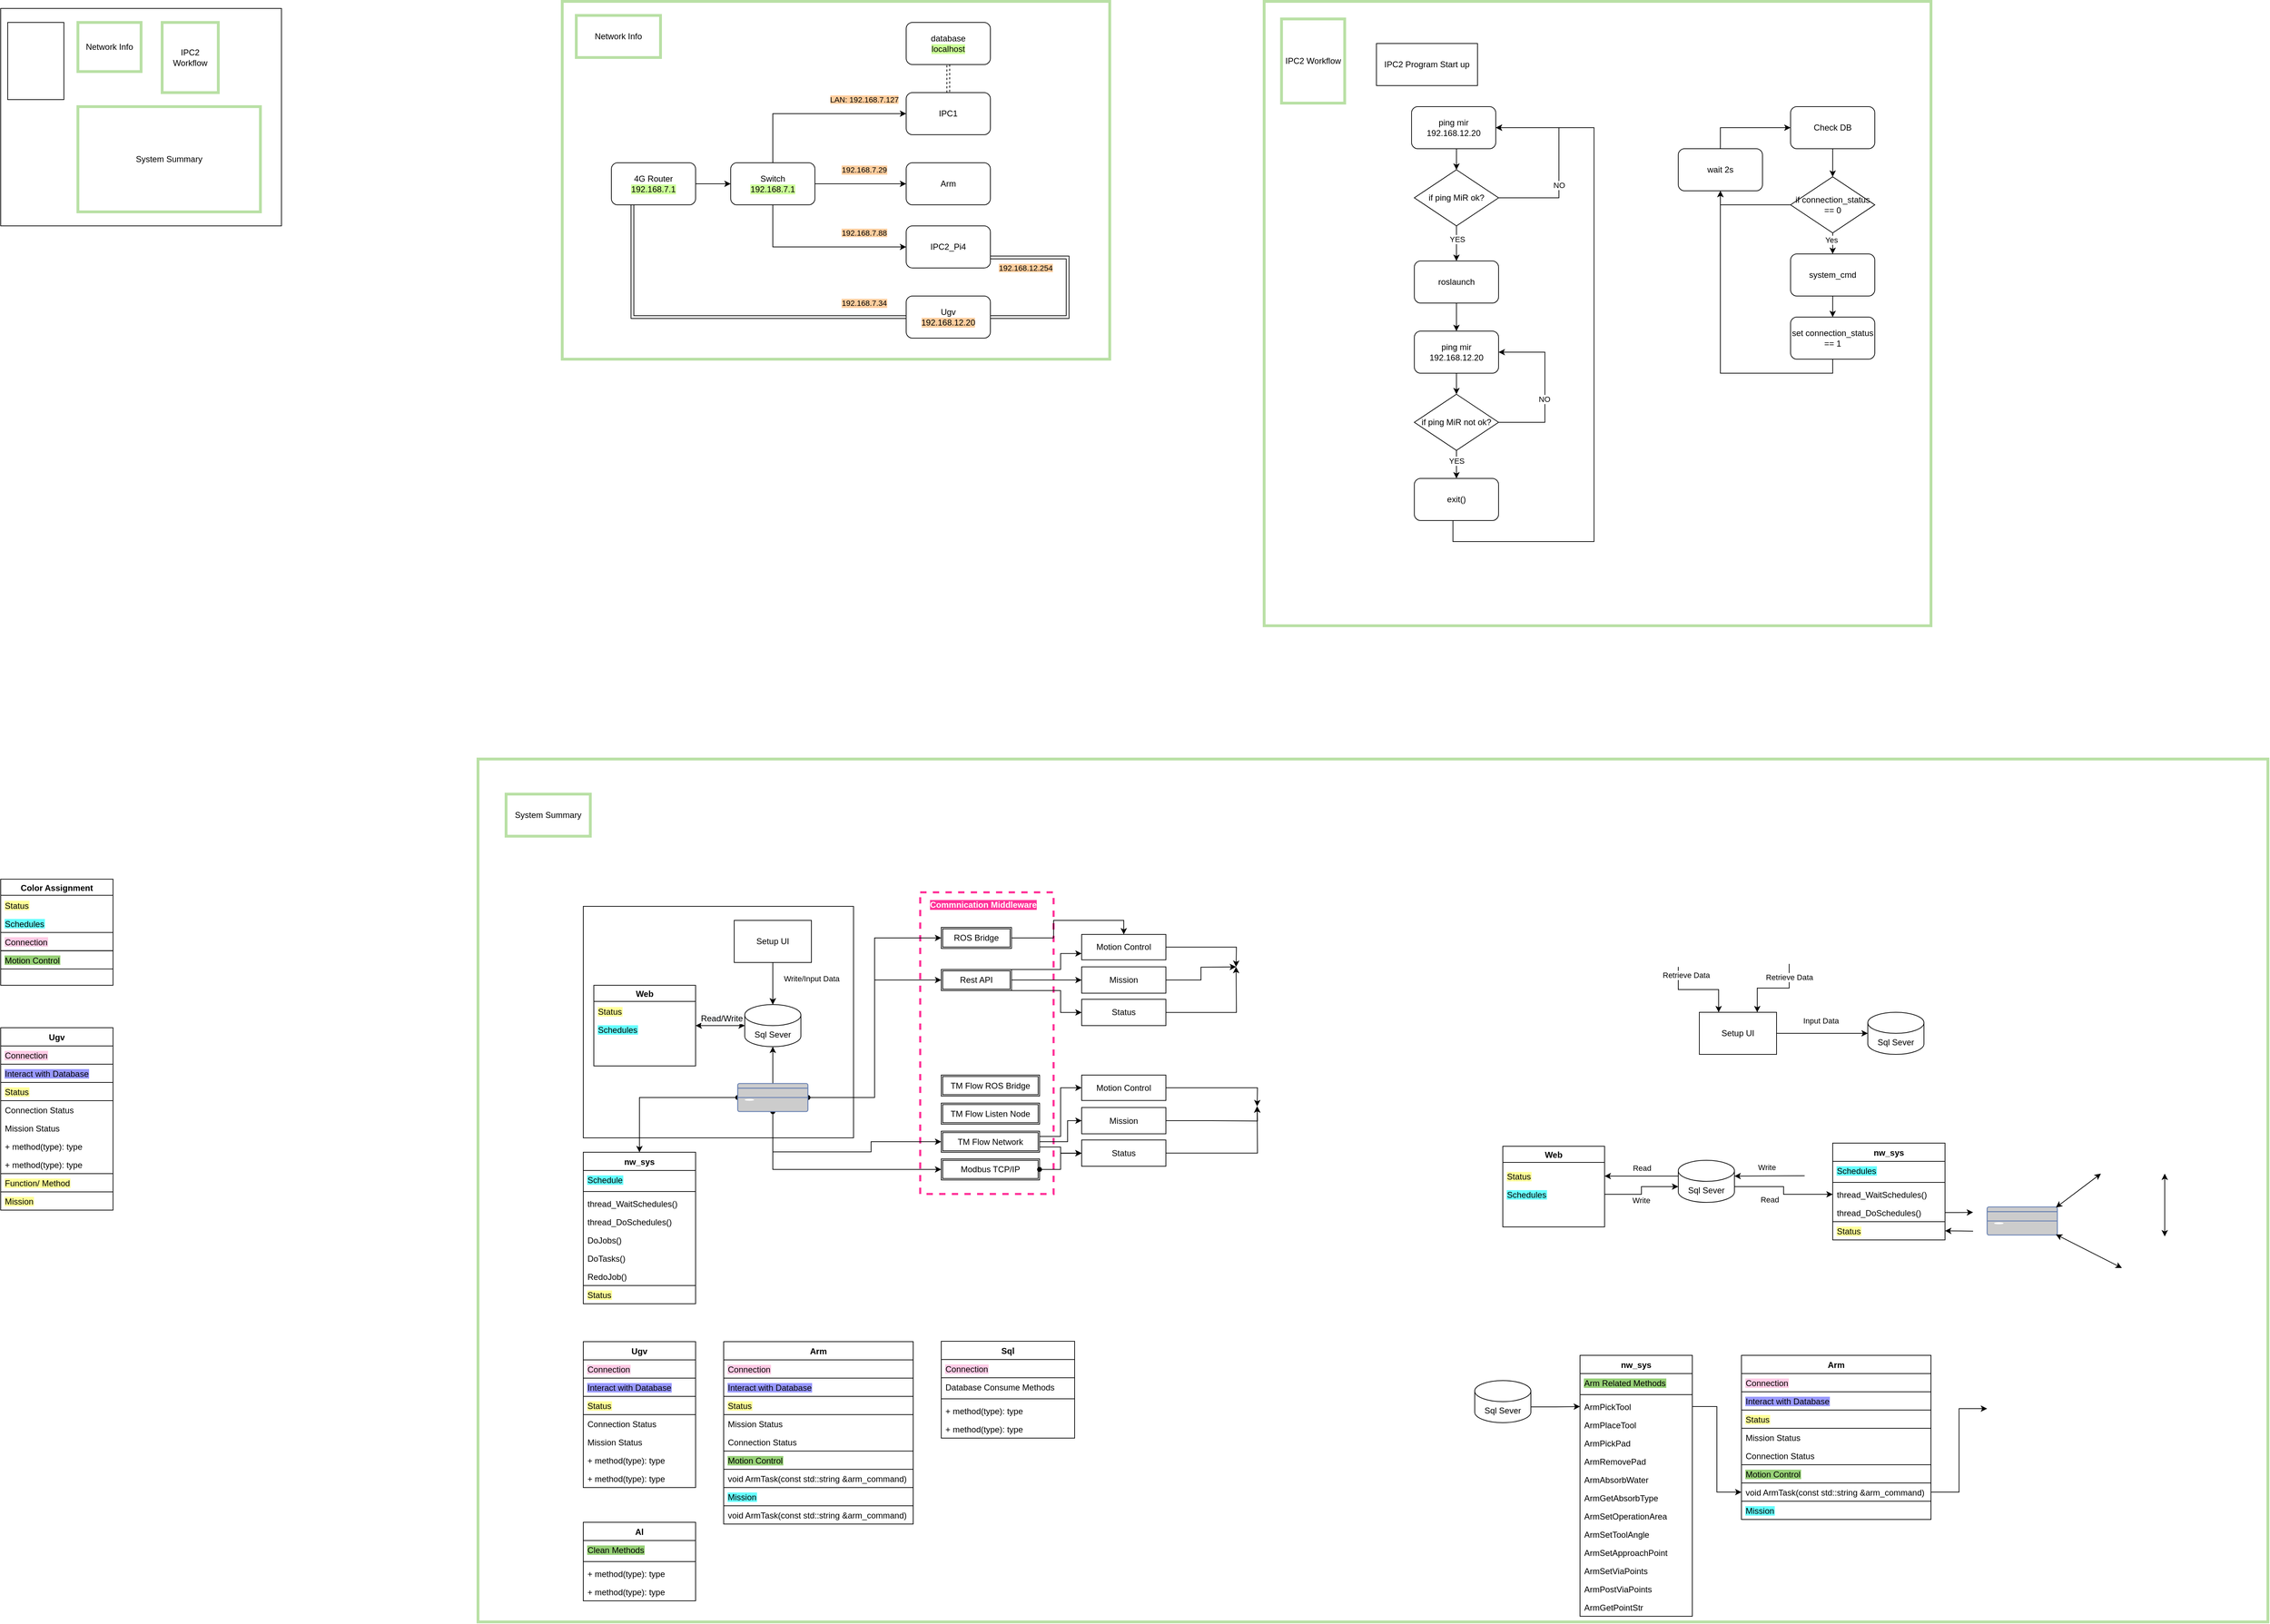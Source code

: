 <mxfile version="14.7.4" type="embed" pages="8"><diagram id="11J_63rEz53zC7JiqKaq" name="System Summary"><mxGraphModel dx="1646" dy="2935" grid="1" gridSize="10" guides="1" tooltips="1" connect="1" arrows="1" fold="1" page="1" pageScale="1" pageWidth="827" pageHeight="1169" math="0" shadow="0"><root><mxCell id="SR3WYYQy61vYK78zANCs-0"/><mxCell id="SR3WYYQy61vYK78zANCs-1" parent="SR3WYYQy61vYK78zANCs-0"/><mxCell id="yKPjbMSQp4DqzXHGyTn5-34" value="" style="rounded=0;whiteSpace=wrap;html=1;strokeWidth=4;strokeColor=#B9E0A5;fillColor=none;" parent="SR3WYYQy61vYK78zANCs-1" vertex="1"><mxGeometry x="-120" y="-1240" width="2550" height="1230" as="geometry"/></mxCell><mxCell id="yKPjbMSQp4DqzXHGyTn5-31" value="" style="rounded=0;whiteSpace=wrap;html=1;strokeColor=#B9E0A5;strokeWidth=4;" parent="SR3WYYQy61vYK78zANCs-1" vertex="1"><mxGeometry x="1000" y="-2320" width="950" height="890" as="geometry"/></mxCell><mxCell id="yRI1RZ27nFvb6vPYwuP9-20" value="" style="rounded=0;whiteSpace=wrap;html=1;strokeColor=#B9E0A5;strokeWidth=4;" parent="SR3WYYQy61vYK78zANCs-1" vertex="1"><mxGeometry y="-2320" width="780" height="510" as="geometry"/></mxCell><mxCell id="ghFywBgxAXuFGypWvAi4-246" value="" style="group" parent="SR3WYYQy61vYK78zANCs-1" vertex="1" connectable="0"><mxGeometry x="510" y="-1050" width="190" height="430" as="geometry"/></mxCell><mxCell id="ghFywBgxAXuFGypWvAi4-244" value="" style="rounded=0;whiteSpace=wrap;html=1;fillColor=none;dashed=1;strokeWidth=3;strokeColor=#FF3399;" parent="ghFywBgxAXuFGypWvAi4-246" vertex="1"><mxGeometry width="190" height="430" as="geometry"/></mxCell><mxCell id="ghFywBgxAXuFGypWvAi4-245" value="&lt;b style=&quot;background-color: rgb(255 , 51 , 153)&quot;&gt;&lt;font color=&quot;#ffffff&quot;&gt;Commnication Middleware&lt;/font&gt;&lt;/b&gt;" style="text;html=1;strokeColor=none;fillColor=none;align=center;verticalAlign=middle;whiteSpace=wrap;rounded=0;dashed=1;" parent="ghFywBgxAXuFGypWvAi4-246" vertex="1"><mxGeometry width="180" height="35.556" as="geometry"/></mxCell><mxCell id="ghFywBgxAXuFGypWvAi4-255" value="Modbus TCP/IP" style="shape=ext;double=1;rounded=0;whiteSpace=wrap;html=1;" parent="ghFywBgxAXuFGypWvAi4-246" vertex="1"><mxGeometry x="30" y="380" width="140" height="30" as="geometry"/></mxCell><mxCell id="ghFywBgxAXuFGypWvAi4-4" value="" style="rounded=0;whiteSpace=wrap;html=1;" parent="SR3WYYQy61vYK78zANCs-1" vertex="1"><mxGeometry x="30" y="-1030" width="385" height="330" as="geometry"/></mxCell><mxCell id="ghFywBgxAXuFGypWvAi4-0" value="Web" style="swimlane;" parent="SR3WYYQy61vYK78zANCs-1" vertex="1"><mxGeometry x="45" y="-917.5" width="145" height="115" as="geometry"/></mxCell><mxCell id="4pPoLzHtXO14Qst6TR8r-39" value="Status" style="text;strokeColor=none;fillColor=none;align=left;verticalAlign=top;spacingLeft=4;spacingRight=4;overflow=hidden;rotatable=0;points=[[0,0.5],[1,0.5]];portConstraint=eastwest;labelBackgroundColor=#FFFF99;" parent="ghFywBgxAXuFGypWvAi4-0" vertex="1"><mxGeometry y="24" width="140" height="26" as="geometry"/></mxCell><mxCell id="4pPoLzHtXO14Qst6TR8r-40" value="Schedules" style="text;strokeColor=none;fillColor=none;align=left;verticalAlign=top;spacingLeft=4;spacingRight=4;overflow=hidden;rotatable=0;points=[[0,0.5],[1,0.5]];portConstraint=eastwest;labelBackgroundColor=#66FFFF;" parent="ghFywBgxAXuFGypWvAi4-0" vertex="1"><mxGeometry y="50" width="145" height="26" as="geometry"/></mxCell><mxCell id="ghFywBgxAXuFGypWvAi4-6" style="edgeStyle=orthogonalEdgeStyle;rounded=0;orthogonalLoop=1;jettySize=auto;html=1;exitX=0;exitY=0.5;exitDx=0;exitDy=0;exitPerimeter=0;startArrow=classic;startFill=1;entryX=1;entryY=0.5;entryDx=0;entryDy=0;" parent="SR3WYYQy61vYK78zANCs-1" source="ghFywBgxAXuFGypWvAi4-1" target="ghFywBgxAXuFGypWvAi4-0" edge="1"><mxGeometry relative="1" as="geometry"><mxPoint x="145" y="-860.167" as="targetPoint"/><Array as="points"><mxPoint x="225" y="-860"/><mxPoint x="225" y="-860"/></Array></mxGeometry></mxCell><mxCell id="ghFywBgxAXuFGypWvAi4-243" value="&lt;span style=&quot;font-size: 12px ; background-color: rgb(248 , 249 , 250)&quot;&gt;Read/Write&lt;/span&gt;" style="edgeLabel;html=1;align=center;verticalAlign=middle;resizable=0;points=[];" parent="ghFywBgxAXuFGypWvAi4-6" vertex="1" connectable="0"><mxGeometry x="-0.092" relative="1" as="geometry"><mxPoint x="-1" y="-10" as="offset"/></mxGeometry></mxCell><mxCell id="ghFywBgxAXuFGypWvAi4-1" value="Sql Sever" style="shape=cylinder3;whiteSpace=wrap;html=1;boundedLbl=1;backgroundOutline=1;size=15;" parent="SR3WYYQy61vYK78zANCs-1" vertex="1"><mxGeometry x="260" y="-890" width="80" height="60" as="geometry"/></mxCell><mxCell id="ghFywBgxAXuFGypWvAi4-7" style="edgeStyle=orthogonalEdgeStyle;rounded=0;orthogonalLoop=1;jettySize=auto;html=1;exitX=0.5;exitY=1;exitDx=0;exitDy=0;entryX=0.5;entryY=0;entryDx=0;entryDy=0;entryPerimeter=0;startArrow=none;startFill=0;" parent="SR3WYYQy61vYK78zANCs-1" source="ghFywBgxAXuFGypWvAi4-2" target="ghFywBgxAXuFGypWvAi4-1" edge="1"><mxGeometry relative="1" as="geometry"/></mxCell><mxCell id="ghFywBgxAXuFGypWvAi4-8" value="Write/Input Data" style="edgeLabel;html=1;align=center;verticalAlign=middle;resizable=0;points=[];" parent="ghFywBgxAXuFGypWvAi4-7" vertex="1" connectable="0"><mxGeometry x="-0.233" y="-1" relative="1" as="geometry"><mxPoint x="56" as="offset"/></mxGeometry></mxCell><mxCell id="ghFywBgxAXuFGypWvAi4-2" value="Setup UI" style="rounded=0;whiteSpace=wrap;html=1;" parent="SR3WYYQy61vYK78zANCs-1" vertex="1"><mxGeometry x="245" y="-1010" width="110" height="60" as="geometry"/></mxCell><mxCell id="ghFywBgxAXuFGypWvAi4-5" style="edgeStyle=orthogonalEdgeStyle;rounded=0;orthogonalLoop=1;jettySize=auto;html=1;exitX=0.5;exitY=0;exitDx=0;exitDy=0;exitPerimeter=0;entryX=0.5;entryY=1;entryDx=0;entryDy=0;entryPerimeter=0;" parent="SR3WYYQy61vYK78zANCs-1" source="ghFywBgxAXuFGypWvAi4-3" target="ghFywBgxAXuFGypWvAi4-1" edge="1"><mxGeometry relative="1" as="geometry"/></mxCell><mxCell id="ghFywBgxAXuFGypWvAi4-247" style="edgeStyle=orthogonalEdgeStyle;rounded=0;orthogonalLoop=1;jettySize=auto;html=1;exitX=0;exitY=0.5;exitDx=0;exitDy=0;exitPerimeter=0;startArrow=oval;startFill=1;entryX=0.5;entryY=0;entryDx=0;entryDy=0;" parent="SR3WYYQy61vYK78zANCs-1" source="ghFywBgxAXuFGypWvAi4-3" target="ghFywBgxAXuFGypWvAi4-50" edge="1"><mxGeometry relative="1" as="geometry"><mxPoint x="110" y="-622" as="targetPoint"/></mxGeometry></mxCell><mxCell id="ghFywBgxAXuFGypWvAi4-256" style="edgeStyle=orthogonalEdgeStyle;rounded=0;orthogonalLoop=1;jettySize=auto;html=1;exitX=0.5;exitY=1;exitDx=0;exitDy=0;exitPerimeter=0;entryX=0;entryY=0.5;entryDx=0;entryDy=0;fontColor=#97D077;startArrow=oval;startFill=1;" parent="SR3WYYQy61vYK78zANCs-1" source="ghFywBgxAXuFGypWvAi4-3" target="ghFywBgxAXuFGypWvAi4-255" edge="1"><mxGeometry relative="1" as="geometry"/></mxCell><mxCell id="ghFywBgxAXuFGypWvAi4-257" style="edgeStyle=orthogonalEdgeStyle;rounded=0;orthogonalLoop=1;jettySize=auto;html=1;exitX=0.5;exitY=1;exitDx=0;exitDy=0;exitPerimeter=0;entryX=0;entryY=0.5;entryDx=0;entryDy=0;fontColor=#97D077;startArrow=oval;startFill=1;" parent="SR3WYYQy61vYK78zANCs-1" source="ghFywBgxAXuFGypWvAi4-3" target="ghFywBgxAXuFGypWvAi4-234" edge="1"><mxGeometry relative="1" as="geometry"><Array as="points"><mxPoint x="300" y="-680"/><mxPoint x="440" y="-680"/><mxPoint x="440" y="-694"/></Array></mxGeometry></mxCell><mxCell id="ghFywBgxAXuFGypWvAi4-260" style="edgeStyle=orthogonalEdgeStyle;rounded=0;orthogonalLoop=1;jettySize=auto;html=1;exitX=1;exitY=0.5;exitDx=0;exitDy=0;exitPerimeter=0;entryX=0;entryY=0.5;entryDx=0;entryDy=0;fontColor=#97D077;startArrow=oval;startFill=1;" parent="SR3WYYQy61vYK78zANCs-1" source="ghFywBgxAXuFGypWvAi4-3" target="ghFywBgxAXuFGypWvAi4-155" edge="1"><mxGeometry relative="1" as="geometry"/></mxCell><mxCell id="ghFywBgxAXuFGypWvAi4-261" style="edgeStyle=orthogonalEdgeStyle;rounded=0;orthogonalLoop=1;jettySize=auto;html=1;exitX=1;exitY=0.5;exitDx=0;exitDy=0;exitPerimeter=0;entryX=0;entryY=0.5;entryDx=0;entryDy=0;fontColor=#97D077;startArrow=oval;startFill=1;" parent="SR3WYYQy61vYK78zANCs-1" source="ghFywBgxAXuFGypWvAi4-3" target="ghFywBgxAXuFGypWvAi4-153" edge="1"><mxGeometry relative="1" as="geometry"/></mxCell><mxCell id="ghFywBgxAXuFGypWvAi4-3" value="" style="fontColor=#0066CC;verticalAlign=top;verticalLabelPosition=bottom;labelPosition=center;align=center;html=1;outlineConnect=0;fillColor=#CCCCCC;strokeColor=#6881B3;gradientColor=none;gradientDirection=north;strokeWidth=2;shape=mxgraph.networks.desktop_pc;" parent="SR3WYYQy61vYK78zANCs-1" vertex="1"><mxGeometry x="250" y="-777.5" width="100" height="40" as="geometry"/></mxCell><mxCell id="ghFywBgxAXuFGypWvAi4-35" value="Arm" style="swimlane;fontStyle=1;align=center;verticalAlign=top;childLayout=stackLayout;horizontal=1;startSize=26;horizontalStack=0;resizeParent=1;resizeParentMax=0;resizeLast=0;collapsible=1;marginBottom=0;" parent="SR3WYYQy61vYK78zANCs-1" vertex="1"><mxGeometry x="230" y="-409.5" width="270" height="260" as="geometry"><mxRectangle x="325" y="-440" width="100" height="26" as="alternateBounds"/></mxGeometry></mxCell><mxCell id="ghFywBgxAXuFGypWvAi4-264" value="Connection" style="text;fillColor=none;align=left;verticalAlign=top;spacingLeft=4;spacingRight=4;overflow=hidden;rotatable=0;points=[[0,0.5],[1,0.5]];portConstraint=eastwest;labelBackgroundColor=#FFCCE6;strokeColor=#000000;" parent="ghFywBgxAXuFGypWvAi4-35" vertex="1"><mxGeometry y="26" width="270" height="26" as="geometry"/></mxCell><mxCell id="ghFywBgxAXuFGypWvAi4-306" value="Interact with Database" style="text;fillColor=none;align=left;verticalAlign=top;spacingLeft=4;spacingRight=4;overflow=hidden;rotatable=0;points=[[0,0.5],[1,0.5]];portConstraint=eastwest;labelBackgroundColor=#9999FF;strokeColor=#000000;" parent="ghFywBgxAXuFGypWvAi4-35" vertex="1"><mxGeometry y="52" width="270" height="26" as="geometry"/></mxCell><mxCell id="ghFywBgxAXuFGypWvAi4-307" value="Status" style="text;fillColor=none;align=left;verticalAlign=top;spacingLeft=4;spacingRight=4;overflow=hidden;rotatable=0;points=[[0,0.5],[1,0.5]];portConstraint=eastwest;labelBackgroundColor=#FFFF99;strokeColor=#000000;" parent="ghFywBgxAXuFGypWvAi4-35" vertex="1"><mxGeometry y="78" width="270" height="26" as="geometry"/></mxCell><mxCell id="ghFywBgxAXuFGypWvAi4-312" value="Mission Status" style="text;strokeColor=none;fillColor=none;align=left;verticalAlign=top;spacingLeft=4;spacingRight=4;overflow=hidden;rotatable=0;points=[[0,0.5],[1,0.5]];portConstraint=eastwest;" parent="ghFywBgxAXuFGypWvAi4-35" vertex="1"><mxGeometry y="104" width="270" height="26" as="geometry"/></mxCell><mxCell id="ghFywBgxAXuFGypWvAi4-311" value="Connection Status" style="text;strokeColor=none;fillColor=none;align=left;verticalAlign=top;spacingLeft=4;spacingRight=4;overflow=hidden;rotatable=0;points=[[0,0.5],[1,0.5]];portConstraint=eastwest;" parent="ghFywBgxAXuFGypWvAi4-35" vertex="1"><mxGeometry y="130" width="270" height="26" as="geometry"/></mxCell><mxCell id="ghFywBgxAXuFGypWvAi4-36" value="Motion Control" style="text;fillColor=none;align=left;verticalAlign=top;spacingLeft=4;spacingRight=4;overflow=hidden;rotatable=0;points=[[0,0.5],[1,0.5]];portConstraint=eastwest;labelBackgroundColor=#97D077;strokeColor=#000000;" parent="ghFywBgxAXuFGypWvAi4-35" vertex="1"><mxGeometry y="156" width="270" height="26" as="geometry"/></mxCell><mxCell id="ghFywBgxAXuFGypWvAi4-38" value="void ArmTask(const std::string &amp;arm_command)" style="text;strokeColor=none;fillColor=none;align=left;verticalAlign=top;spacingLeft=4;spacingRight=4;overflow=hidden;rotatable=0;points=[[0,0.5],[1,0.5]];portConstraint=eastwest;" parent="ghFywBgxAXuFGypWvAi4-35" vertex="1"><mxGeometry y="182" width="270" height="26" as="geometry"/></mxCell><mxCell id="ghFywBgxAXuFGypWvAi4-248" value="Mission" style="text;fillColor=none;align=left;verticalAlign=top;spacingLeft=4;spacingRight=4;overflow=hidden;rotatable=0;points=[[0,0.5],[1,0.5]];portConstraint=eastwest;labelBackgroundColor=#66FFFF;strokeColor=#000000;" parent="ghFywBgxAXuFGypWvAi4-35" vertex="1"><mxGeometry y="208" width="270" height="26" as="geometry"/></mxCell><mxCell id="ghFywBgxAXuFGypWvAi4-249" value="void ArmTask(const std::string &amp;arm_command)" style="text;strokeColor=none;fillColor=none;align=left;verticalAlign=top;spacingLeft=4;spacingRight=4;overflow=hidden;rotatable=0;points=[[0,0.5],[1,0.5]];portConstraint=eastwest;" parent="ghFywBgxAXuFGypWvAi4-35" vertex="1"><mxGeometry y="234" width="270" height="26" as="geometry"/></mxCell><mxCell id="ghFywBgxAXuFGypWvAi4-40" value="Ugv" style="swimlane;fontStyle=1;align=center;verticalAlign=top;childLayout=stackLayout;horizontal=1;startSize=26;horizontalStack=0;resizeParent=1;resizeParentMax=0;resizeLast=0;collapsible=1;marginBottom=0;" parent="SR3WYYQy61vYK78zANCs-1" vertex="1"><mxGeometry x="30" y="-409.5" width="160" height="208" as="geometry"><mxRectangle x="325" y="-440" width="100" height="26" as="alternateBounds"/></mxGeometry></mxCell><mxCell id="ghFywBgxAXuFGypWvAi4-265" value="Connection" style="text;fillColor=none;align=left;verticalAlign=top;spacingLeft=4;spacingRight=4;overflow=hidden;rotatable=0;points=[[0,0.5],[1,0.5]];portConstraint=eastwest;labelBackgroundColor=#FFCCE6;strokeColor=#000000;" parent="ghFywBgxAXuFGypWvAi4-40" vertex="1"><mxGeometry y="26" width="160" height="26" as="geometry"/></mxCell><mxCell id="ghFywBgxAXuFGypWvAi4-305" value="Interact with Database" style="text;fillColor=none;align=left;verticalAlign=top;spacingLeft=4;spacingRight=4;overflow=hidden;rotatable=0;points=[[0,0.5],[1,0.5]];portConstraint=eastwest;labelBackgroundColor=#9999FF;strokeColor=#000000;" parent="ghFywBgxAXuFGypWvAi4-40" vertex="1"><mxGeometry y="52" width="160" height="26" as="geometry"/></mxCell><mxCell id="ghFywBgxAXuFGypWvAi4-308" value="Status" style="text;fillColor=none;align=left;verticalAlign=top;spacingLeft=4;spacingRight=4;overflow=hidden;rotatable=0;points=[[0,0.5],[1,0.5]];portConstraint=eastwest;labelBackgroundColor=#FFFF99;strokeColor=#000000;" parent="ghFywBgxAXuFGypWvAi4-40" vertex="1"><mxGeometry y="78" width="160" height="26" as="geometry"/></mxCell><mxCell id="ghFywBgxAXuFGypWvAi4-310" value="Connection Status" style="text;strokeColor=none;fillColor=none;align=left;verticalAlign=top;spacingLeft=4;spacingRight=4;overflow=hidden;rotatable=0;points=[[0,0.5],[1,0.5]];portConstraint=eastwest;" parent="ghFywBgxAXuFGypWvAi4-40" vertex="1"><mxGeometry y="104" width="160" height="26" as="geometry"/></mxCell><mxCell id="ghFywBgxAXuFGypWvAi4-41" value="Mission Status" style="text;strokeColor=none;fillColor=none;align=left;verticalAlign=top;spacingLeft=4;spacingRight=4;overflow=hidden;rotatable=0;points=[[0,0.5],[1,0.5]];portConstraint=eastwest;" parent="ghFywBgxAXuFGypWvAi4-40" vertex="1"><mxGeometry y="130" width="160" height="26" as="geometry"/></mxCell><mxCell id="ghFywBgxAXuFGypWvAi4-43" value="+ method(type): type" style="text;strokeColor=none;fillColor=none;align=left;verticalAlign=top;spacingLeft=4;spacingRight=4;overflow=hidden;rotatable=0;points=[[0,0.5],[1,0.5]];portConstraint=eastwest;" parent="ghFywBgxAXuFGypWvAi4-40" vertex="1"><mxGeometry y="156" width="160" height="26" as="geometry"/></mxCell><mxCell id="ghFywBgxAXuFGypWvAi4-44" value="+ method(type): type" style="text;strokeColor=none;fillColor=none;align=left;verticalAlign=top;spacingLeft=4;spacingRight=4;overflow=hidden;rotatable=0;points=[[0,0.5],[1,0.5]];portConstraint=eastwest;" parent="ghFywBgxAXuFGypWvAi4-40" vertex="1"><mxGeometry y="182" width="160" height="26" as="geometry"/></mxCell><mxCell id="ghFywBgxAXuFGypWvAi4-45" value="Sql" style="swimlane;fontStyle=1;align=center;verticalAlign=top;childLayout=stackLayout;horizontal=1;startSize=26;horizontalStack=0;resizeParent=1;resizeParentMax=0;resizeLast=0;collapsible=1;marginBottom=0;" parent="SR3WYYQy61vYK78zANCs-1" vertex="1"><mxGeometry x="540" y="-410" width="190" height="138" as="geometry"><mxRectangle x="325" y="-440" width="100" height="26" as="alternateBounds"/></mxGeometry></mxCell><mxCell id="ghFywBgxAXuFGypWvAi4-262" value="Connection" style="text;fillColor=none;align=left;verticalAlign=top;spacingLeft=4;spacingRight=4;overflow=hidden;rotatable=0;points=[[0,0.5],[1,0.5]];portConstraint=eastwest;labelBackgroundColor=#FFCCE6;strokeColor=#000000;" parent="ghFywBgxAXuFGypWvAi4-45" vertex="1"><mxGeometry y="26" width="190" height="26" as="geometry"/></mxCell><mxCell id="ghFywBgxAXuFGypWvAi4-46" value="Database Consume Methods" style="text;strokeColor=none;fillColor=none;align=left;verticalAlign=top;spacingLeft=4;spacingRight=4;overflow=hidden;rotatable=0;points=[[0,0.5],[1,0.5]];portConstraint=eastwest;" parent="ghFywBgxAXuFGypWvAi4-45" vertex="1"><mxGeometry y="52" width="190" height="26" as="geometry"/></mxCell><mxCell id="ghFywBgxAXuFGypWvAi4-47" value="" style="line;strokeWidth=1;fillColor=none;align=left;verticalAlign=middle;spacingTop=-1;spacingLeft=3;spacingRight=3;rotatable=0;labelPosition=right;points=[];portConstraint=eastwest;" parent="ghFywBgxAXuFGypWvAi4-45" vertex="1"><mxGeometry y="78" width="190" height="8" as="geometry"/></mxCell><mxCell id="ghFywBgxAXuFGypWvAi4-48" value="+ method(type): type" style="text;strokeColor=none;fillColor=none;align=left;verticalAlign=top;spacingLeft=4;spacingRight=4;overflow=hidden;rotatable=0;points=[[0,0.5],[1,0.5]];portConstraint=eastwest;" parent="ghFywBgxAXuFGypWvAi4-45" vertex="1"><mxGeometry y="86" width="190" height="26" as="geometry"/></mxCell><mxCell id="ghFywBgxAXuFGypWvAi4-49" value="+ method(type): type" style="text;strokeColor=none;fillColor=none;align=left;verticalAlign=top;spacingLeft=4;spacingRight=4;overflow=hidden;rotatable=0;points=[[0,0.5],[1,0.5]];portConstraint=eastwest;" parent="ghFywBgxAXuFGypWvAi4-45" vertex="1"><mxGeometry y="112" width="190" height="26" as="geometry"/></mxCell><mxCell id="ghFywBgxAXuFGypWvAi4-50" value="nw_sys" style="swimlane;fontStyle=1;align=center;verticalAlign=top;childLayout=stackLayout;horizontal=1;startSize=26;horizontalStack=0;resizeParent=1;resizeParentMax=0;resizeLast=0;collapsible=1;marginBottom=0;" parent="SR3WYYQy61vYK78zANCs-1" vertex="1"><mxGeometry x="30" y="-679.5" width="160" height="216" as="geometry"><mxRectangle x="325" y="-440" width="100" height="26" as="alternateBounds"/></mxGeometry></mxCell><mxCell id="ghFywBgxAXuFGypWvAi4-51" value="Schedule" style="text;strokeColor=none;fillColor=none;align=left;verticalAlign=top;spacingLeft=4;spacingRight=4;overflow=hidden;rotatable=0;points=[[0,0.5],[1,0.5]];portConstraint=eastwest;labelBackgroundColor=#66FFFF;" parent="ghFywBgxAXuFGypWvAi4-50" vertex="1"><mxGeometry y="26" width="160" height="26" as="geometry"/></mxCell><mxCell id="ghFywBgxAXuFGypWvAi4-52" value="" style="line;strokeWidth=1;fillColor=none;align=left;verticalAlign=middle;spacingTop=-1;spacingLeft=3;spacingRight=3;rotatable=0;labelPosition=right;points=[];portConstraint=eastwest;" parent="ghFywBgxAXuFGypWvAi4-50" vertex="1"><mxGeometry y="52" width="160" height="8" as="geometry"/></mxCell><mxCell id="ghFywBgxAXuFGypWvAi4-53" value="thread_WaitSchedules()" style="text;strokeColor=none;fillColor=none;align=left;verticalAlign=top;spacingLeft=4;spacingRight=4;overflow=hidden;rotatable=0;points=[[0,0.5],[1,0.5]];portConstraint=eastwest;" parent="ghFywBgxAXuFGypWvAi4-50" vertex="1"><mxGeometry y="60" width="160" height="26" as="geometry"/></mxCell><mxCell id="ghFywBgxAXuFGypWvAi4-54" value="thread_DoSchedules()" style="text;strokeColor=none;fillColor=none;align=left;verticalAlign=top;spacingLeft=4;spacingRight=4;overflow=hidden;rotatable=0;points=[[0,0.5],[1,0.5]];portConstraint=eastwest;" parent="ghFywBgxAXuFGypWvAi4-50" vertex="1"><mxGeometry y="86" width="160" height="26" as="geometry"/></mxCell><mxCell id="4pPoLzHtXO14Qst6TR8r-36" value="DoJobs()" style="text;strokeColor=none;fillColor=none;align=left;verticalAlign=top;spacingLeft=4;spacingRight=4;overflow=hidden;rotatable=0;points=[[0,0.5],[1,0.5]];portConstraint=eastwest;" parent="ghFywBgxAXuFGypWvAi4-50" vertex="1"><mxGeometry y="112" width="160" height="26" as="geometry"/></mxCell><mxCell id="4pPoLzHtXO14Qst6TR8r-37" value="DoTasks()" style="text;strokeColor=none;fillColor=none;align=left;verticalAlign=top;spacingLeft=4;spacingRight=4;overflow=hidden;rotatable=0;points=[[0,0.5],[1,0.5]];portConstraint=eastwest;" parent="ghFywBgxAXuFGypWvAi4-50" vertex="1"><mxGeometry y="138" width="160" height="26" as="geometry"/></mxCell><mxCell id="4pPoLzHtXO14Qst6TR8r-38" value="RedoJob()" style="text;strokeColor=none;fillColor=none;align=left;verticalAlign=top;spacingLeft=4;spacingRight=4;overflow=hidden;rotatable=0;points=[[0,0.5],[1,0.5]];portConstraint=eastwest;" parent="ghFywBgxAXuFGypWvAi4-50" vertex="1"><mxGeometry y="164" width="160" height="26" as="geometry"/></mxCell><mxCell id="4pPoLzHtXO14Qst6TR8r-77" value="Status" style="text;fillColor=none;align=left;verticalAlign=top;spacingLeft=4;spacingRight=4;overflow=hidden;rotatable=0;points=[[0,0.5],[1,0.5]];portConstraint=eastwest;labelBackgroundColor=#FFFF99;strokeColor=#000000;" parent="ghFywBgxAXuFGypWvAi4-50" vertex="1"><mxGeometry y="190" width="160" height="26" as="geometry"/></mxCell><mxCell id="ghFywBgxAXuFGypWvAi4-144" style="edgeStyle=orthogonalEdgeStyle;rounded=0;orthogonalLoop=1;jettySize=auto;html=1;exitX=1;exitY=0.5;exitDx=0;exitDy=0;entryX=0;entryY=0.5;entryDx=0;entryDy=0;startArrow=none;startFill=0;" parent="SR3WYYQy61vYK78zANCs-1" source="ghFywBgxAXuFGypWvAi4-145" edge="1"><mxGeometry relative="1" as="geometry"><mxPoint x="960" y="-943.75" as="targetPoint"/></mxGeometry></mxCell><mxCell id="ghFywBgxAXuFGypWvAi4-145" value="Motion Control" style="rounded=0;whiteSpace=wrap;html=1;" parent="SR3WYYQy61vYK78zANCs-1" vertex="1"><mxGeometry x="740" y="-990" width="120" height="36.25" as="geometry"/></mxCell><mxCell id="ghFywBgxAXuFGypWvAi4-146" style="edgeStyle=orthogonalEdgeStyle;rounded=0;orthogonalLoop=1;jettySize=auto;html=1;exitX=1;exitY=0.5;exitDx=0;exitDy=0;entryX=0;entryY=0.5;entryDx=0;entryDy=0;startArrow=none;startFill=0;" parent="SR3WYYQy61vYK78zANCs-1" source="ghFywBgxAXuFGypWvAi4-147" edge="1"><mxGeometry relative="1" as="geometry"><mxPoint x="960" y="-943.75" as="targetPoint"/></mxGeometry></mxCell><mxCell id="ghFywBgxAXuFGypWvAi4-147" value="Status" style="rounded=0;whiteSpace=wrap;html=1;" parent="SR3WYYQy61vYK78zANCs-1" vertex="1"><mxGeometry x="740" y="-897.5" width="120" height="37.5" as="geometry"/></mxCell><mxCell id="ghFywBgxAXuFGypWvAi4-148" style="edgeStyle=orthogonalEdgeStyle;rounded=0;orthogonalLoop=1;jettySize=auto;html=1;exitX=1;exitY=0.5;exitDx=0;exitDy=0;entryX=0;entryY=0.5;entryDx=0;entryDy=0;startArrow=none;startFill=0;" parent="SR3WYYQy61vYK78zANCs-1" source="ghFywBgxAXuFGypWvAi4-203" edge="1"><mxGeometry relative="1" as="geometry"><mxPoint x="860" y="-925" as="sourcePoint"/><mxPoint x="960" y="-943.75" as="targetPoint"/></mxGeometry></mxCell><mxCell id="ghFywBgxAXuFGypWvAi4-150" style="edgeStyle=orthogonalEdgeStyle;rounded=0;orthogonalLoop=1;jettySize=auto;html=1;exitX=1;exitY=0;exitDx=0;exitDy=0;entryX=0;entryY=0.75;entryDx=0;entryDy=0;startArrow=none;startFill=0;" parent="SR3WYYQy61vYK78zANCs-1" source="ghFywBgxAXuFGypWvAi4-153" target="ghFywBgxAXuFGypWvAi4-145" edge="1"><mxGeometry relative="1" as="geometry"><Array as="points"><mxPoint x="710" y="-940"/><mxPoint x="710" y="-963"/></Array><mxPoint x="690" y="-940" as="sourcePoint"/></mxGeometry></mxCell><mxCell id="ghFywBgxAXuFGypWvAi4-151" style="edgeStyle=orthogonalEdgeStyle;rounded=0;orthogonalLoop=1;jettySize=auto;html=1;exitX=1;exitY=0.5;exitDx=0;exitDy=0;startArrow=none;startFill=0;" parent="SR3WYYQy61vYK78zANCs-1" source="ghFywBgxAXuFGypWvAi4-153" target="ghFywBgxAXuFGypWvAi4-203" edge="1"><mxGeometry relative="1" as="geometry"><mxPoint x="690" y="-925" as="sourcePoint"/><mxPoint x="740" y="-925" as="targetPoint"/></mxGeometry></mxCell><mxCell id="ghFywBgxAXuFGypWvAi4-152" style="edgeStyle=orthogonalEdgeStyle;rounded=0;orthogonalLoop=1;jettySize=auto;html=1;exitX=1;exitY=1;exitDx=0;exitDy=0;entryX=0;entryY=0.5;entryDx=0;entryDy=0;startArrow=none;startFill=0;" parent="SR3WYYQy61vYK78zANCs-1" source="ghFywBgxAXuFGypWvAi4-153" target="ghFywBgxAXuFGypWvAi4-147" edge="1"><mxGeometry relative="1" as="geometry"><Array as="points"><mxPoint x="710" y="-910"/><mxPoint x="710" y="-879"/></Array><mxPoint x="690" y="-910" as="sourcePoint"/></mxGeometry></mxCell><mxCell id="ghFywBgxAXuFGypWvAi4-153" value="Rest API" style="shape=ext;double=1;rounded=0;whiteSpace=wrap;html=1;" parent="SR3WYYQy61vYK78zANCs-1" vertex="1"><mxGeometry x="540" y="-940" width="100" height="30" as="geometry"/></mxCell><mxCell id="ghFywBgxAXuFGypWvAi4-154" style="edgeStyle=orthogonalEdgeStyle;rounded=0;orthogonalLoop=1;jettySize=auto;html=1;exitX=1;exitY=0.5;exitDx=0;exitDy=0;startArrow=none;startFill=0;entryX=0.5;entryY=0;entryDx=0;entryDy=0;" parent="SR3WYYQy61vYK78zANCs-1" source="ghFywBgxAXuFGypWvAi4-155" target="ghFywBgxAXuFGypWvAi4-145" edge="1"><mxGeometry relative="1" as="geometry"><mxPoint x="800" y="-981" as="targetPoint"/><Array as="points"><mxPoint x="700" y="-985"/><mxPoint x="700" y="-1010"/><mxPoint x="800" y="-1010"/></Array><mxPoint x="690" y="-985" as="sourcePoint"/></mxGeometry></mxCell><mxCell id="ghFywBgxAXuFGypWvAi4-155" value="ROS Bridge" style="shape=ext;double=1;rounded=0;whiteSpace=wrap;html=1;" parent="SR3WYYQy61vYK78zANCs-1" vertex="1"><mxGeometry x="540" y="-1000" width="100" height="30" as="geometry"/></mxCell><mxCell id="ghFywBgxAXuFGypWvAi4-203" value="Mission" style="rounded=0;whiteSpace=wrap;html=1;" parent="SR3WYYQy61vYK78zANCs-1" vertex="1"><mxGeometry x="740" y="-943.75" width="120" height="37.5" as="geometry"/></mxCell><mxCell id="ghFywBgxAXuFGypWvAi4-231" style="edgeStyle=orthogonalEdgeStyle;rounded=0;orthogonalLoop=1;jettySize=auto;html=1;exitX=1;exitY=0.25;exitDx=0;exitDy=0;entryX=0;entryY=0.5;entryDx=0;entryDy=0;startArrow=none;startFill=0;" parent="SR3WYYQy61vYK78zANCs-1" source="ghFywBgxAXuFGypWvAi4-234" target="ghFywBgxAXuFGypWvAi4-238" edge="1"><mxGeometry relative="1" as="geometry"/></mxCell><mxCell id="ghFywBgxAXuFGypWvAi4-232" style="edgeStyle=orthogonalEdgeStyle;rounded=0;orthogonalLoop=1;jettySize=auto;html=1;exitX=1;exitY=0.5;exitDx=0;exitDy=0;entryX=0;entryY=0.5;entryDx=0;entryDy=0;startArrow=none;startFill=0;" parent="SR3WYYQy61vYK78zANCs-1" source="ghFywBgxAXuFGypWvAi4-234" target="ghFywBgxAXuFGypWvAi4-242" edge="1"><mxGeometry relative="1" as="geometry"><Array as="points"><mxPoint x="720" y="-694.5"/><mxPoint x="720" y="-724.5"/></Array></mxGeometry></mxCell><mxCell id="ghFywBgxAXuFGypWvAi4-233" style="edgeStyle=orthogonalEdgeStyle;rounded=0;orthogonalLoop=1;jettySize=auto;html=1;exitX=1;exitY=0.75;exitDx=0;exitDy=0;entryX=0;entryY=0.5;entryDx=0;entryDy=0;startArrow=none;startFill=0;" parent="SR3WYYQy61vYK78zANCs-1" source="ghFywBgxAXuFGypWvAi4-234" target="ghFywBgxAXuFGypWvAi4-240" edge="1"><mxGeometry relative="1" as="geometry"/></mxCell><mxCell id="ghFywBgxAXuFGypWvAi4-234" value="TM Flow Network" style="shape=ext;double=1;rounded=0;whiteSpace=wrap;html=1;" parent="SR3WYYQy61vYK78zANCs-1" vertex="1"><mxGeometry x="540" y="-709.5" width="140" height="30" as="geometry"/></mxCell><mxCell id="ghFywBgxAXuFGypWvAi4-235" value="TM Flow Listen Node" style="shape=ext;double=1;rounded=0;whiteSpace=wrap;html=1;" parent="SR3WYYQy61vYK78zANCs-1" vertex="1"><mxGeometry x="540" y="-749.5" width="140" height="30" as="geometry"/></mxCell><mxCell id="ghFywBgxAXuFGypWvAi4-236" value="TM Flow ROS Bridge" style="shape=ext;double=1;rounded=0;whiteSpace=wrap;html=1;" parent="SR3WYYQy61vYK78zANCs-1" vertex="1"><mxGeometry x="540" y="-789.5" width="140" height="30" as="geometry"/></mxCell><mxCell id="ghFywBgxAXuFGypWvAi4-237" style="edgeStyle=orthogonalEdgeStyle;rounded=0;orthogonalLoop=1;jettySize=auto;html=1;exitX=1;exitY=0.5;exitDx=0;exitDy=0;entryX=0;entryY=0.5;entryDx=0;entryDy=0;startArrow=none;startFill=0;" parent="SR3WYYQy61vYK78zANCs-1" source="ghFywBgxAXuFGypWvAi4-238" edge="1"><mxGeometry relative="1" as="geometry"><mxPoint x="990" y="-745" as="targetPoint"/></mxGeometry></mxCell><mxCell id="ghFywBgxAXuFGypWvAi4-238" value="Motion Control" style="rounded=0;whiteSpace=wrap;html=1;" parent="SR3WYYQy61vYK78zANCs-1" vertex="1"><mxGeometry x="740" y="-789.5" width="120" height="36.25" as="geometry"/></mxCell><mxCell id="ghFywBgxAXuFGypWvAi4-239" style="edgeStyle=orthogonalEdgeStyle;rounded=0;orthogonalLoop=1;jettySize=auto;html=1;exitX=1;exitY=0.5;exitDx=0;exitDy=0;startArrow=none;startFill=0;" parent="SR3WYYQy61vYK78zANCs-1" source="ghFywBgxAXuFGypWvAi4-240" edge="1"><mxGeometry relative="1" as="geometry"><mxPoint x="990" y="-745" as="targetPoint"/></mxGeometry></mxCell><mxCell id="ghFywBgxAXuFGypWvAi4-240" value="Status" style="rounded=0;whiteSpace=wrap;html=1;" parent="SR3WYYQy61vYK78zANCs-1" vertex="1"><mxGeometry x="740" y="-697" width="120" height="37.5" as="geometry"/></mxCell><mxCell id="ghFywBgxAXuFGypWvAi4-241" style="edgeStyle=orthogonalEdgeStyle;rounded=0;orthogonalLoop=1;jettySize=auto;html=1;exitX=1;exitY=0.5;exitDx=0;exitDy=0;startArrow=none;startFill=0;" parent="SR3WYYQy61vYK78zANCs-1" source="ghFywBgxAXuFGypWvAi4-242" edge="1"><mxGeometry relative="1" as="geometry"><mxPoint x="990" y="-745" as="targetPoint"/></mxGeometry></mxCell><mxCell id="ghFywBgxAXuFGypWvAi4-242" value="Mission" style="rounded=0;whiteSpace=wrap;html=1;" parent="SR3WYYQy61vYK78zANCs-1" vertex="1"><mxGeometry x="740" y="-743.25" width="120" height="37.5" as="geometry"/></mxCell><mxCell id="ghFywBgxAXuFGypWvAi4-250" value="Al" style="swimlane;fontStyle=1;align=center;verticalAlign=top;childLayout=stackLayout;horizontal=1;startSize=26;horizontalStack=0;resizeParent=1;resizeParentMax=0;resizeLast=0;collapsible=1;marginBottom=0;" parent="SR3WYYQy61vYK78zANCs-1" vertex="1"><mxGeometry x="30" y="-152" width="160" height="112" as="geometry"><mxRectangle x="325" y="-440" width="100" height="26" as="alternateBounds"/></mxGeometry></mxCell><mxCell id="ghFywBgxAXuFGypWvAi4-251" value="Clean Methods" style="text;strokeColor=none;fillColor=none;align=left;verticalAlign=top;spacingLeft=4;spacingRight=4;overflow=hidden;rotatable=0;points=[[0,0.5],[1,0.5]];portConstraint=eastwest;labelBackgroundColor=#97D077;" parent="ghFywBgxAXuFGypWvAi4-250" vertex="1"><mxGeometry y="26" width="160" height="26" as="geometry"/></mxCell><mxCell id="ghFywBgxAXuFGypWvAi4-252" value="" style="line;strokeWidth=1;fillColor=none;align=left;verticalAlign=middle;spacingTop=-1;spacingLeft=3;spacingRight=3;rotatable=0;labelPosition=right;points=[];portConstraint=eastwest;" parent="ghFywBgxAXuFGypWvAi4-250" vertex="1"><mxGeometry y="52" width="160" height="8" as="geometry"/></mxCell><mxCell id="ghFywBgxAXuFGypWvAi4-253" value="+ method(type): type" style="text;strokeColor=none;fillColor=none;align=left;verticalAlign=top;spacingLeft=4;spacingRight=4;overflow=hidden;rotatable=0;points=[[0,0.5],[1,0.5]];portConstraint=eastwest;" parent="ghFywBgxAXuFGypWvAi4-250" vertex="1"><mxGeometry y="60" width="160" height="26" as="geometry"/></mxCell><mxCell id="ghFywBgxAXuFGypWvAi4-254" value="+ method(type): type" style="text;strokeColor=none;fillColor=none;align=left;verticalAlign=top;spacingLeft=4;spacingRight=4;overflow=hidden;rotatable=0;points=[[0,0.5],[1,0.5]];portConstraint=eastwest;" parent="ghFywBgxAXuFGypWvAi4-250" vertex="1"><mxGeometry y="86" width="160" height="26" as="geometry"/></mxCell><mxCell id="ghFywBgxAXuFGypWvAi4-258" style="edgeStyle=orthogonalEdgeStyle;rounded=0;orthogonalLoop=1;jettySize=auto;html=1;exitX=1;exitY=0.5;exitDx=0;exitDy=0;fontColor=#97D077;startArrow=oval;startFill=1;" parent="SR3WYYQy61vYK78zANCs-1" source="ghFywBgxAXuFGypWvAi4-255" edge="1"><mxGeometry relative="1" as="geometry"><mxPoint x="740" y="-678" as="targetPoint"/><Array as="points"><mxPoint x="710" y="-655"/><mxPoint x="710" y="-678"/></Array></mxGeometry></mxCell><mxCell id="ghFywBgxAXuFGypWvAi4-269" value="Setup UI" style="rounded=0;whiteSpace=wrap;html=1;" parent="SR3WYYQy61vYK78zANCs-1" vertex="1"><mxGeometry x="245" y="-1010" width="110" height="60" as="geometry"/></mxCell><mxCell id="ghFywBgxAXuFGypWvAi4-270" style="edgeStyle=orthogonalEdgeStyle;rounded=0;orthogonalLoop=1;jettySize=auto;html=1;exitX=0.5;exitY=1;exitDx=0;exitDy=0;entryX=0.5;entryY=0;entryDx=0;entryDy=0;entryPerimeter=0;startArrow=none;startFill=0;" parent="SR3WYYQy61vYK78zANCs-1" source="ghFywBgxAXuFGypWvAi4-269" edge="1"><mxGeometry relative="1" as="geometry"><mxPoint x="300" y="-890" as="targetPoint"/></mxGeometry></mxCell><mxCell id="ghFywBgxAXuFGypWvAi4-271" value="Write/Input Data" style="edgeLabel;html=1;align=center;verticalAlign=middle;resizable=0;points=[];" parent="ghFywBgxAXuFGypWvAi4-270" vertex="1" connectable="0"><mxGeometry x="-0.233" y="-1" relative="1" as="geometry"><mxPoint x="56" as="offset"/></mxGeometry></mxCell><mxCell id="ghFywBgxAXuFGypWvAi4-272" value="Sql Sever" style="shape=cylinder3;whiteSpace=wrap;html=1;boundedLbl=1;backgroundOutline=1;size=15;" parent="SR3WYYQy61vYK78zANCs-1" vertex="1"><mxGeometry x="1860" y="-879" width="80" height="60" as="geometry"/></mxCell><mxCell id="ghFywBgxAXuFGypWvAi4-273" value="Setup UI" style="rounded=0;whiteSpace=wrap;html=1;" parent="SR3WYYQy61vYK78zANCs-1" vertex="1"><mxGeometry x="1620" y="-879" width="110" height="60" as="geometry"/></mxCell><mxCell id="ghFywBgxAXuFGypWvAi4-274" style="edgeStyle=orthogonalEdgeStyle;rounded=0;orthogonalLoop=1;jettySize=auto;html=1;exitX=1;exitY=0.5;exitDx=0;exitDy=0;entryX=0;entryY=0.5;entryDx=0;entryDy=0;entryPerimeter=0;startArrow=none;startFill=0;" parent="SR3WYYQy61vYK78zANCs-1" source="ghFywBgxAXuFGypWvAi4-273" target="ghFywBgxAXuFGypWvAi4-272" edge="1"><mxGeometry relative="1" as="geometry"><mxPoint x="1675" y="-759" as="targetPoint"/></mxGeometry></mxCell><mxCell id="ghFywBgxAXuFGypWvAi4-275" value="Input Data" style="edgeLabel;html=1;align=center;verticalAlign=middle;resizable=0;points=[];" parent="ghFywBgxAXuFGypWvAi4-274" vertex="1" connectable="0"><mxGeometry x="-0.233" y="-1" relative="1" as="geometry"><mxPoint x="13" y="-19" as="offset"/></mxGeometry></mxCell><mxCell id="ghFywBgxAXuFGypWvAi4-290" value="" style="fontColor=#0066CC;verticalAlign=top;verticalLabelPosition=bottom;labelPosition=center;align=center;html=1;outlineConnect=0;fillColor=#CCCCCC;strokeColor=#6881B3;gradientColor=none;gradientDirection=north;strokeWidth=2;shape=mxgraph.networks.desktop_pc;" parent="SR3WYYQy61vYK78zANCs-1" vertex="1"><mxGeometry x="2030" y="-601.5" width="100" height="40" as="geometry"/></mxCell><mxCell id="ghFywBgxAXuFGypWvAi4-299" value="" style="endArrow=classic;startArrow=classic;html=1;fontColor=#97D077;exitX=0.98;exitY=0.02;exitDx=0;exitDy=0;exitPerimeter=0;" parent="SR3WYYQy61vYK78zANCs-1" source="ghFywBgxAXuFGypWvAi4-290" target="ghFywBgxAXuFGypWvAi4-314" edge="1"><mxGeometry width="50" height="50" relative="1" as="geometry"><mxPoint x="2130" y="-669" as="sourcePoint"/><mxPoint x="2180" y="-709.312" as="targetPoint"/></mxGeometry></mxCell><mxCell id="ghFywBgxAXuFGypWvAi4-300" value="" style="endArrow=classic;startArrow=classic;html=1;fontColor=#97D077;exitX=0.98;exitY=0.98;exitDx=0;exitDy=0;exitPerimeter=0;" parent="SR3WYYQy61vYK78zANCs-1" source="ghFywBgxAXuFGypWvAi4-290" target="ghFywBgxAXuFGypWvAi4-317" edge="1"><mxGeometry width="50" height="50" relative="1" as="geometry"><mxPoint x="2138" y="-655.7" as="sourcePoint"/><mxPoint x="2205.36" y="-577.75" as="targetPoint"/></mxGeometry></mxCell><mxCell id="ghFywBgxAXuFGypWvAi4-301" value="" style="endArrow=classic;startArrow=classic;html=1;fontColor=#97D077;" parent="SR3WYYQy61vYK78zANCs-1" source="ghFywBgxAXuFGypWvAi4-317" target="ghFywBgxAXuFGypWvAi4-314" edge="1"><mxGeometry width="50" height="50" relative="1" as="geometry"><mxPoint x="2233.455" y="-616.5" as="sourcePoint"/><mxPoint x="2232.175" y="-692.75" as="targetPoint"/></mxGeometry></mxCell><mxCell id="ghFywBgxAXuFGypWvAi4-303" value="" style="shape=image;imageAspect=0;aspect=fixed;verticalLabelPosition=bottom;verticalAlign=top;dashed=1;labelBackgroundColor=#FFCCE6;fontColor=#97D077;strokeColor=#000000;strokeWidth=3;fillColor=none;image=https://drive.google.com/file/d/1wZ-8Gtr69rBpxLmCDPc4olIdPp0JVGEN/view?usp=sharing;" parent="SR3WYYQy61vYK78zANCs-1" vertex="1"><mxGeometry x="340" y="-10" as="geometry"/></mxCell><mxCell id="ghFywBgxAXuFGypWvAi4-313" value="" style="shape=image;imageAspect=0;aspect=fixed;verticalLabelPosition=bottom;verticalAlign=top;dashed=1;labelBackgroundColor=#FFFF99;fontColor=#97D077;strokeColor=#000000;strokeWidth=3;fillColor=none;image=https://lh3.googleusercontent.com/fife/AAWUweWSj-p8hmx4Tfr88pq_cdGFc-X8IWZJK-80WUUF69ipRauHKvOTPAA-QmbKj184jCHNfe5JsFclEC-JUMTRCsJkCK1jQ2TIoidGhm8jGd5lxNGciJzjWwqacOWanjQkZHslhFOrGZfPatu1UKagkmQRh2dcKroVDP1uTyFII1odhcD11mNgr5ePsUNSMHmk9t_ldP8ECz_oalaaeaLCHxuK1RH3G6MptC_4fRdXI1mlIB2Lmo9BUwtd9LQCDMiY21ZAmOX95vWB5O6O6iBXcpDoLdODJC14sEDq9FrKZgfzpwEMGmU_fe8DkZoiAMYvsmGQEmdarlwd2jaESN0RFKDZ0wbLDiPvO__OIZnRypr2diEPXp4qhgXTKDKaSrPOJMMGpaNhYK3TckSQ1MERRtnGRmFHG1RcBTGBG2_He70dO4hUhYbxstb5j_pKQXtd-erIB-VbQMUAJg54mbMdfwZQoVF3yKMFy7fv1_FkTeQ2zkYG0TcbExy3CIg98dHUy_HmiF2Rs7wq065h_f2OfcfIIpfR5umkVTRz-Aj1Sf7UezK9rnSJeVXBppIE4Px6gdiPI-4jgZUOuezzvYSw7RvAasHIVtkGLm8q2tNI8flH_Qjmlqm4OzZ-vjnjuipv54O0CBtDQRouRY7j9xadD6o7QUSKIzw7e8kzl_NhjgYuBj0twWRE9Q_HTlv5xuYhHo_5icE3EOxpVdBMLVzOG3_lEWQ-fTxqbQE=w2488-h1273-ft;" parent="SR3WYYQy61vYK78zANCs-1" vertex="1"><mxGeometry x="970" y="-1010" width="199.5" height="137" as="geometry"/></mxCell><mxCell id="ghFywBgxAXuFGypWvAi4-314" value="" style="shape=image;imageAspect=0;aspect=fixed;verticalLabelPosition=bottom;verticalAlign=top;dashed=1;labelBackgroundColor=#FFFF99;fontColor=#97D077;strokeColor=#000000;strokeWidth=3;fillColor=none;image=https://lh3.googleusercontent.com/fife/AAWUweWSj-p8hmx4Tfr88pq_cdGFc-X8IWZJK-80WUUF69ipRauHKvOTPAA-QmbKj184jCHNfe5JsFclEC-JUMTRCsJkCK1jQ2TIoidGhm8jGd5lxNGciJzjWwqacOWanjQkZHslhFOrGZfPatu1UKagkmQRh2dcKroVDP1uTyFII1odhcD11mNgr5ePsUNSMHmk9t_ldP8ECz_oalaaeaLCHxuK1RH3G6MptC_4fRdXI1mlIB2Lmo9BUwtd9LQCDMiY21ZAmOX95vWB5O6O6iBXcpDoLdODJC14sEDq9FrKZgfzpwEMGmU_fe8DkZoiAMYvsmGQEmdarlwd2jaESN0RFKDZ0wbLDiPvO__OIZnRypr2diEPXp4qhgXTKDKaSrPOJMMGpaNhYK3TckSQ1MERRtnGRmFHG1RcBTGBG2_He70dO4hUhYbxstb5j_pKQXtd-erIB-VbQMUAJg54mbMdfwZQoVF3yKMFy7fv1_FkTeQ2zkYG0TcbExy3CIg98dHUy_HmiF2Rs7wq065h_f2OfcfIIpfR5umkVTRz-Aj1Sf7UezK9rnSJeVXBppIE4Px6gdiPI-4jgZUOuezzvYSw7RvAasHIVtkGLm8q2tNI8flH_Qjmlqm4OzZ-vjnjuipv54O0CBtDQRouRY7j9xadD6o7QUSKIzw7e8kzl_NhjgYuBj0twWRE9Q_HTlv5xuYhHo_5icE3EOxpVdBMLVzOG3_lEWQ-fTxqbQE=w2488-h1273-ft;" parent="SR3WYYQy61vYK78zANCs-1" vertex="1"><mxGeometry x="2183.3" y="-786" width="199.5" height="137" as="geometry"/></mxCell><mxCell id="ghFywBgxAXuFGypWvAi4-315" value="" style="shape=image;imageAspect=0;aspect=fixed;verticalLabelPosition=bottom;verticalAlign=top;dashed=1;labelBackgroundColor=#FFFF99;fontColor=#97D077;strokeColor=#000000;strokeWidth=3;fillColor=none;image=https://lh6.googleusercontent.com/2cAEYxncWCDE7npiE94klTQdsaRp8aKNpMF0iV3ptXr97NO1Yk7npuGKPTJR9wkpfNqwz3yQt8oVDuuofKa9=w2560-h1273;" parent="SR3WYYQy61vYK78zANCs-1" vertex="1"><mxGeometry x="1008.74" y="-802.5" width="122" height="152" as="geometry"/></mxCell><mxCell id="ghFywBgxAXuFGypWvAi4-317" value="" style="shape=image;imageAspect=0;aspect=fixed;verticalLabelPosition=bottom;verticalAlign=top;dashed=1;labelBackgroundColor=#FFFF99;fontColor=#97D077;strokeColor=#000000;strokeWidth=3;fillColor=none;image=https://lh6.googleusercontent.com/2cAEYxncWCDE7npiE94klTQdsaRp8aKNpMF0iV3ptXr97NO1Yk7npuGKPTJR9wkpfNqwz3yQt8oVDuuofKa9=w2560-h1273;" parent="SR3WYYQy61vYK78zANCs-1" vertex="1"><mxGeometry x="2222.03" y="-559.5" width="122" height="152" as="geometry"/></mxCell><mxCell id="4pPoLzHtXO14Qst6TR8r-0" value="nw_sys" style="swimlane;fontStyle=1;align=center;verticalAlign=top;childLayout=stackLayout;horizontal=1;startSize=26;horizontalStack=0;resizeParent=1;resizeParentMax=0;resizeLast=0;collapsible=1;marginBottom=0;" parent="SR3WYYQy61vYK78zANCs-1" vertex="1"><mxGeometry x="1450" y="-390" width="160" height="372" as="geometry"><mxRectangle x="325" y="-440" width="100" height="26" as="alternateBounds"/></mxGeometry></mxCell><mxCell id="4pPoLzHtXO14Qst6TR8r-1" value="Arm Related Methods" style="text;strokeColor=none;fillColor=none;align=left;verticalAlign=top;spacingLeft=4;spacingRight=4;overflow=hidden;rotatable=0;points=[[0,0.5],[1,0.5]];portConstraint=eastwest;labelBackgroundColor=#97D077;" parent="4pPoLzHtXO14Qst6TR8r-0" vertex="1"><mxGeometry y="26" width="160" height="26" as="geometry"/></mxCell><mxCell id="4pPoLzHtXO14Qst6TR8r-2" value="" style="line;strokeWidth=1;fillColor=none;align=left;verticalAlign=middle;spacingTop=-1;spacingLeft=3;spacingRight=3;rotatable=0;labelPosition=right;points=[];portConstraint=eastwest;" parent="4pPoLzHtXO14Qst6TR8r-0" vertex="1"><mxGeometry y="52" width="160" height="8" as="geometry"/></mxCell><mxCell id="4pPoLzHtXO14Qst6TR8r-3" value="ArmPickTool" style="text;strokeColor=none;fillColor=none;align=left;verticalAlign=top;spacingLeft=4;spacingRight=4;overflow=hidden;rotatable=0;points=[[0,0.5],[1,0.5]];portConstraint=eastwest;" parent="4pPoLzHtXO14Qst6TR8r-0" vertex="1"><mxGeometry y="60" width="160" height="26" as="geometry"/></mxCell><mxCell id="4pPoLzHtXO14Qst6TR8r-4" value="ArmPlaceTool" style="text;strokeColor=none;fillColor=none;align=left;verticalAlign=top;spacingLeft=4;spacingRight=4;overflow=hidden;rotatable=0;points=[[0,0.5],[1,0.5]];portConstraint=eastwest;" parent="4pPoLzHtXO14Qst6TR8r-0" vertex="1"><mxGeometry y="86" width="160" height="26" as="geometry"/></mxCell><mxCell id="4pPoLzHtXO14Qst6TR8r-18" value="ArmPickPad" style="text;strokeColor=none;fillColor=none;align=left;verticalAlign=top;spacingLeft=4;spacingRight=4;overflow=hidden;rotatable=0;points=[[0,0.5],[1,0.5]];portConstraint=eastwest;" parent="4pPoLzHtXO14Qst6TR8r-0" vertex="1"><mxGeometry y="112" width="160" height="26" as="geometry"/></mxCell><mxCell id="4pPoLzHtXO14Qst6TR8r-22" value="ArmRemovePad" style="text;strokeColor=none;fillColor=none;align=left;verticalAlign=top;spacingLeft=4;spacingRight=4;overflow=hidden;rotatable=0;points=[[0,0.5],[1,0.5]];portConstraint=eastwest;" parent="4pPoLzHtXO14Qst6TR8r-0" vertex="1"><mxGeometry y="138" width="160" height="26" as="geometry"/></mxCell><mxCell id="4pPoLzHtXO14Qst6TR8r-21" value="ArmAbsorbWater" style="text;strokeColor=none;fillColor=none;align=left;verticalAlign=top;spacingLeft=4;spacingRight=4;overflow=hidden;rotatable=0;points=[[0,0.5],[1,0.5]];portConstraint=eastwest;" parent="4pPoLzHtXO14Qst6TR8r-0" vertex="1"><mxGeometry y="164" width="160" height="26" as="geometry"/></mxCell><mxCell id="4pPoLzHtXO14Qst6TR8r-20" value="ArmGetAbsorbType" style="text;strokeColor=none;fillColor=none;align=left;verticalAlign=top;spacingLeft=4;spacingRight=4;overflow=hidden;rotatable=0;points=[[0,0.5],[1,0.5]];portConstraint=eastwest;" parent="4pPoLzHtXO14Qst6TR8r-0" vertex="1"><mxGeometry y="190" width="160" height="26" as="geometry"/></mxCell><mxCell id="4pPoLzHtXO14Qst6TR8r-19" value="ArmSetOperationArea" style="text;strokeColor=none;fillColor=none;align=left;verticalAlign=top;spacingLeft=4;spacingRight=4;overflow=hidden;rotatable=0;points=[[0,0.5],[1,0.5]];portConstraint=eastwest;" parent="4pPoLzHtXO14Qst6TR8r-0" vertex="1"><mxGeometry y="216" width="160" height="26" as="geometry"/></mxCell><mxCell id="4pPoLzHtXO14Qst6TR8r-17" value="ArmSetToolAngle" style="text;strokeColor=none;fillColor=none;align=left;verticalAlign=top;spacingLeft=4;spacingRight=4;overflow=hidden;rotatable=0;points=[[0,0.5],[1,0.5]];portConstraint=eastwest;" parent="4pPoLzHtXO14Qst6TR8r-0" vertex="1"><mxGeometry y="242" width="160" height="26" as="geometry"/></mxCell><mxCell id="4pPoLzHtXO14Qst6TR8r-16" value="ArmSetApproachPoint" style="text;strokeColor=none;fillColor=none;align=left;verticalAlign=top;spacingLeft=4;spacingRight=4;overflow=hidden;rotatable=0;points=[[0,0.5],[1,0.5]];portConstraint=eastwest;" parent="4pPoLzHtXO14Qst6TR8r-0" vertex="1"><mxGeometry y="268" width="160" height="26" as="geometry"/></mxCell><mxCell id="4pPoLzHtXO14Qst6TR8r-15" value="ArmSetViaPoints" style="text;strokeColor=none;fillColor=none;align=left;verticalAlign=top;spacingLeft=4;spacingRight=4;overflow=hidden;rotatable=0;points=[[0,0.5],[1,0.5]];portConstraint=eastwest;" parent="4pPoLzHtXO14Qst6TR8r-0" vertex="1"><mxGeometry y="294" width="160" height="26" as="geometry"/></mxCell><mxCell id="4pPoLzHtXO14Qst6TR8r-11" value="ArmPostViaPoints" style="text;strokeColor=none;fillColor=none;align=left;verticalAlign=top;spacingLeft=4;spacingRight=4;overflow=hidden;rotatable=0;points=[[0,0.5],[1,0.5]];portConstraint=eastwest;" parent="4pPoLzHtXO14Qst6TR8r-0" vertex="1"><mxGeometry y="320" width="160" height="26" as="geometry"/></mxCell><mxCell id="4pPoLzHtXO14Qst6TR8r-14" value="ArmGetPointStr" style="text;strokeColor=none;fillColor=none;align=left;verticalAlign=top;spacingLeft=4;spacingRight=4;overflow=hidden;rotatable=0;points=[[0,0.5],[1,0.5]];portConstraint=eastwest;" parent="4pPoLzHtXO14Qst6TR8r-0" vertex="1"><mxGeometry y="346" width="160" height="26" as="geometry"/></mxCell><mxCell id="4pPoLzHtXO14Qst6TR8r-5" style="edgeStyle=orthogonalEdgeStyle;rounded=0;orthogonalLoop=1;jettySize=auto;html=1;exitX=1;exitY=0;exitDx=0;exitDy=37.5;exitPerimeter=0;fontColor=#97D077;startArrow=none;startFill=0;" parent="SR3WYYQy61vYK78zANCs-1" source="4pPoLzHtXO14Qst6TR8r-6" target="4pPoLzHtXO14Qst6TR8r-3" edge="1"><mxGeometry relative="1" as="geometry"><mxPoint x="1469" y="-306.5" as="targetPoint"/></mxGeometry></mxCell><mxCell id="4pPoLzHtXO14Qst6TR8r-6" value="Sql Sever" style="shape=cylinder3;whiteSpace=wrap;html=1;boundedLbl=1;backgroundOutline=1;size=15;" parent="SR3WYYQy61vYK78zANCs-1" vertex="1"><mxGeometry x="1300" y="-354.0" width="80" height="60" as="geometry"/></mxCell><mxCell id="4pPoLzHtXO14Qst6TR8r-23" value="Arm" style="swimlane;fontStyle=1;align=center;verticalAlign=top;childLayout=stackLayout;horizontal=1;startSize=26;horizontalStack=0;resizeParent=1;resizeParentMax=0;resizeLast=0;collapsible=1;marginBottom=0;" parent="SR3WYYQy61vYK78zANCs-1" vertex="1"><mxGeometry x="1680" y="-390" width="270" height="234" as="geometry"><mxRectangle x="325" y="-440" width="100" height="26" as="alternateBounds"/></mxGeometry></mxCell><mxCell id="4pPoLzHtXO14Qst6TR8r-24" value="Connection" style="text;fillColor=none;align=left;verticalAlign=top;spacingLeft=4;spacingRight=4;overflow=hidden;rotatable=0;points=[[0,0.5],[1,0.5]];portConstraint=eastwest;labelBackgroundColor=#FFCCE6;strokeColor=#000000;" parent="4pPoLzHtXO14Qst6TR8r-23" vertex="1"><mxGeometry y="26" width="270" height="26" as="geometry"/></mxCell><mxCell id="4pPoLzHtXO14Qst6TR8r-25" value="Interact with Database" style="text;fillColor=none;align=left;verticalAlign=top;spacingLeft=4;spacingRight=4;overflow=hidden;rotatable=0;points=[[0,0.5],[1,0.5]];portConstraint=eastwest;labelBackgroundColor=#9999FF;strokeColor=#000000;" parent="4pPoLzHtXO14Qst6TR8r-23" vertex="1"><mxGeometry y="52" width="270" height="26" as="geometry"/></mxCell><mxCell id="4pPoLzHtXO14Qst6TR8r-26" value="Status" style="text;fillColor=none;align=left;verticalAlign=top;spacingLeft=4;spacingRight=4;overflow=hidden;rotatable=0;points=[[0,0.5],[1,0.5]];portConstraint=eastwest;labelBackgroundColor=#FFFF99;strokeColor=#000000;" parent="4pPoLzHtXO14Qst6TR8r-23" vertex="1"><mxGeometry y="78" width="270" height="26" as="geometry"/></mxCell><mxCell id="4pPoLzHtXO14Qst6TR8r-27" value="Mission Status" style="text;strokeColor=none;fillColor=none;align=left;verticalAlign=top;spacingLeft=4;spacingRight=4;overflow=hidden;rotatable=0;points=[[0,0.5],[1,0.5]];portConstraint=eastwest;" parent="4pPoLzHtXO14Qst6TR8r-23" vertex="1"><mxGeometry y="104" width="270" height="26" as="geometry"/></mxCell><mxCell id="4pPoLzHtXO14Qst6TR8r-28" value="Connection Status" style="text;strokeColor=none;fillColor=none;align=left;verticalAlign=top;spacingLeft=4;spacingRight=4;overflow=hidden;rotatable=0;points=[[0,0.5],[1,0.5]];portConstraint=eastwest;" parent="4pPoLzHtXO14Qst6TR8r-23" vertex="1"><mxGeometry y="130" width="270" height="26" as="geometry"/></mxCell><mxCell id="4pPoLzHtXO14Qst6TR8r-29" value="Motion Control" style="text;fillColor=none;align=left;verticalAlign=top;spacingLeft=4;spacingRight=4;overflow=hidden;rotatable=0;points=[[0,0.5],[1,0.5]];portConstraint=eastwest;labelBackgroundColor=#97D077;strokeColor=#000000;" parent="4pPoLzHtXO14Qst6TR8r-23" vertex="1"><mxGeometry y="156" width="270" height="26" as="geometry"/></mxCell><mxCell id="4pPoLzHtXO14Qst6TR8r-30" value="void ArmTask(const std::string &amp;arm_command)" style="text;strokeColor=none;fillColor=none;align=left;verticalAlign=top;spacingLeft=4;spacingRight=4;overflow=hidden;rotatable=0;points=[[0,0.5],[1,0.5]];portConstraint=eastwest;" parent="4pPoLzHtXO14Qst6TR8r-23" vertex="1"><mxGeometry y="182" width="270" height="26" as="geometry"/></mxCell><mxCell id="4pPoLzHtXO14Qst6TR8r-31" value="Mission" style="text;fillColor=none;align=left;verticalAlign=top;spacingLeft=4;spacingRight=4;overflow=hidden;rotatable=0;points=[[0,0.5],[1,0.5]];portConstraint=eastwest;labelBackgroundColor=#66FFFF;strokeColor=#000000;" parent="4pPoLzHtXO14Qst6TR8r-23" vertex="1"><mxGeometry y="208" width="270" height="26" as="geometry"/></mxCell><mxCell id="4pPoLzHtXO14Qst6TR8r-33" style="edgeStyle=orthogonalEdgeStyle;rounded=0;orthogonalLoop=1;jettySize=auto;html=1;exitX=1;exitY=0.5;exitDx=0;exitDy=0;entryX=0;entryY=0.5;entryDx=0;entryDy=0;" parent="SR3WYYQy61vYK78zANCs-1" source="4pPoLzHtXO14Qst6TR8r-3" target="4pPoLzHtXO14Qst6TR8r-30" edge="1"><mxGeometry relative="1" as="geometry"/></mxCell><mxCell id="4pPoLzHtXO14Qst6TR8r-34" value="" style="shape=image;imageAspect=0;aspect=fixed;verticalLabelPosition=bottom;verticalAlign=top;dashed=1;labelBackgroundColor=#FFFF99;fontColor=#97D077;strokeColor=#000000;strokeWidth=3;fillColor=none;image=https://lh6.googleusercontent.com/2cAEYxncWCDE7npiE94klTQdsaRp8aKNpMF0iV3ptXr97NO1Yk7npuGKPTJR9wkpfNqwz3yQt8oVDuuofKa9=w2560-h1273;" parent="SR3WYYQy61vYK78zANCs-1" vertex="1"><mxGeometry x="2030" y="-390" width="122" height="152" as="geometry"/></mxCell><mxCell id="4pPoLzHtXO14Qst6TR8r-35" style="edgeStyle=orthogonalEdgeStyle;rounded=0;orthogonalLoop=1;jettySize=auto;html=1;exitX=1;exitY=0.5;exitDx=0;exitDy=0;entryX=0;entryY=0.5;entryDx=0;entryDy=0;" parent="SR3WYYQy61vYK78zANCs-1" source="4pPoLzHtXO14Qst6TR8r-30" target="4pPoLzHtXO14Qst6TR8r-34" edge="1"><mxGeometry relative="1" as="geometry"/></mxCell><mxCell id="4pPoLzHtXO14Qst6TR8r-43" style="edgeStyle=orthogonalEdgeStyle;rounded=0;orthogonalLoop=1;jettySize=auto;html=1;exitX=0;exitY=0;exitDx=0;exitDy=22.5;exitPerimeter=0;" parent="SR3WYYQy61vYK78zANCs-1" source="4pPoLzHtXO14Qst6TR8r-42" target="4pPoLzHtXO14Qst6TR8r-60" edge="1"><mxGeometry relative="1" as="geometry"><mxPoint x="1465.0" y="-650.483" as="targetPoint"/></mxGeometry></mxCell><mxCell id="4pPoLzHtXO14Qst6TR8r-45" value="Read" style="edgeLabel;html=1;align=center;verticalAlign=middle;resizable=0;points=[];" parent="4pPoLzHtXO14Qst6TR8r-43" vertex="1" connectable="0"><mxGeometry x="0.273" y="1" relative="1" as="geometry"><mxPoint x="15" y="-13" as="offset"/></mxGeometry></mxCell><mxCell id="4pPoLzHtXO14Qst6TR8r-46" style="edgeStyle=orthogonalEdgeStyle;rounded=0;orthogonalLoop=1;jettySize=auto;html=1;exitX=1;exitY=0;exitDx=0;exitDy=22.5;exitPerimeter=0;startArrow=classic;startFill=1;endArrow=none;endFill=0;" parent="SR3WYYQy61vYK78zANCs-1" source="4pPoLzHtXO14Qst6TR8r-42" edge="1"><mxGeometry relative="1" as="geometry"><mxPoint x="1770" y="-646" as="targetPoint"/></mxGeometry></mxCell><mxCell id="4pPoLzHtXO14Qst6TR8r-48" value="Write" style="edgeLabel;html=1;align=center;verticalAlign=middle;resizable=0;points=[];" parent="4pPoLzHtXO14Qst6TR8r-46" vertex="1" connectable="0"><mxGeometry x="-0.318" y="1" relative="1" as="geometry"><mxPoint x="12" y="-12" as="offset"/></mxGeometry></mxCell><mxCell id="4pPoLzHtXO14Qst6TR8r-90" style="edgeStyle=orthogonalEdgeStyle;rounded=0;orthogonalLoop=1;jettySize=auto;html=1;exitX=1;exitY=0;exitDx=0;exitDy=37.5;exitPerimeter=0;startArrow=none;startFill=0;endArrow=classic;endFill=1;entryX=0;entryY=0.5;entryDx=0;entryDy=0;" parent="SR3WYYQy61vYK78zANCs-1" source="4pPoLzHtXO14Qst6TR8r-42" target="4pPoLzHtXO14Qst6TR8r-95" edge="1"><mxGeometry relative="1" as="geometry"><mxPoint x="1770" y="-603" as="targetPoint"/></mxGeometry></mxCell><mxCell id="4pPoLzHtXO14Qst6TR8r-91" value="Read" style="edgeLabel;html=1;align=center;verticalAlign=middle;resizable=0;points=[];" parent="4pPoLzHtXO14Qst6TR8r-90" vertex="1" connectable="0"><mxGeometry x="0.241" y="1" relative="1" as="geometry"><mxPoint x="-33" y="8" as="offset"/></mxGeometry></mxCell><mxCell id="4pPoLzHtXO14Qst6TR8r-42" value="Sql Sever" style="shape=cylinder3;whiteSpace=wrap;html=1;boundedLbl=1;backgroundOutline=1;size=15;" parent="SR3WYYQy61vYK78zANCs-1" vertex="1"><mxGeometry x="1590" y="-668.0" width="80" height="60" as="geometry"/></mxCell><mxCell id="4pPoLzHtXO14Qst6TR8r-58" value="Web" style="swimlane;" parent="SR3WYYQy61vYK78zANCs-1" vertex="1"><mxGeometry x="1340" y="-688" width="145" height="115" as="geometry"/></mxCell><mxCell id="4pPoLzHtXO14Qst6TR8r-60" value="Status" style="text;strokeColor=none;fillColor=none;align=left;verticalAlign=top;spacingLeft=4;spacingRight=4;overflow=hidden;rotatable=0;points=[[0,0.5],[1,0.5]];portConstraint=eastwest;labelBackgroundColor=#FFFF99;" parent="4pPoLzHtXO14Qst6TR8r-58" vertex="1"><mxGeometry y="29.5" width="145" height="26" as="geometry"/></mxCell><mxCell id="4pPoLzHtXO14Qst6TR8r-86" value="Schedules" style="text;strokeColor=none;fillColor=none;align=left;verticalAlign=top;spacingLeft=4;spacingRight=4;overflow=hidden;rotatable=0;points=[[0,0.5],[1,0.5]];portConstraint=eastwest;labelBackgroundColor=#66FFFF;" parent="4pPoLzHtXO14Qst6TR8r-58" vertex="1"><mxGeometry y="55.5" width="145" height="26" as="geometry"/></mxCell><mxCell id="4pPoLzHtXO14Qst6TR8r-81" value="Color Assignment" style="swimlane;" parent="SR3WYYQy61vYK78zANCs-1" vertex="1"><mxGeometry x="-800" y="-1068.75" width="160" height="151.25" as="geometry"/></mxCell><mxCell id="4pPoLzHtXO14Qst6TR8r-82" value="Status" style="text;strokeColor=none;fillColor=none;align=left;verticalAlign=top;spacingLeft=4;spacingRight=4;overflow=hidden;rotatable=0;points=[[0,0.5],[1,0.5]];portConstraint=eastwest;labelBackgroundColor=#FFFF99;" parent="4pPoLzHtXO14Qst6TR8r-81" vertex="1"><mxGeometry y="24" width="140" height="26" as="geometry"/></mxCell><mxCell id="4pPoLzHtXO14Qst6TR8r-83" value="Schedules" style="text;strokeColor=none;fillColor=none;align=left;verticalAlign=top;spacingLeft=4;spacingRight=4;overflow=hidden;rotatable=0;points=[[0,0.5],[1,0.5]];portConstraint=eastwest;labelBackgroundColor=#66FFFF;" parent="4pPoLzHtXO14Qst6TR8r-81" vertex="1"><mxGeometry y="50" width="145" height="26" as="geometry"/></mxCell><mxCell id="4pPoLzHtXO14Qst6TR8r-84" value="Connection" style="text;fillColor=none;align=left;verticalAlign=top;spacingLeft=4;spacingRight=4;overflow=hidden;rotatable=0;points=[[0,0.5],[1,0.5]];portConstraint=eastwest;labelBackgroundColor=#FFCCE6;strokeColor=#000000;" parent="4pPoLzHtXO14Qst6TR8r-81" vertex="1"><mxGeometry y="76" width="160" height="26" as="geometry"/></mxCell><mxCell id="4pPoLzHtXO14Qst6TR8r-85" value="Motion Control" style="text;fillColor=none;align=left;verticalAlign=top;spacingLeft=4;spacingRight=4;overflow=hidden;rotatable=0;points=[[0,0.5],[1,0.5]];portConstraint=eastwest;labelBackgroundColor=#97D077;strokeColor=#000000;" parent="4pPoLzHtXO14Qst6TR8r-81" vertex="1"><mxGeometry y="102" width="160" height="26" as="geometry"/></mxCell><mxCell id="4pPoLzHtXO14Qst6TR8r-88" style="edgeStyle=orthogonalEdgeStyle;rounded=0;orthogonalLoop=1;jettySize=auto;html=1;entryX=0;entryY=0;entryDx=0;entryDy=37.5;entryPerimeter=0;startArrow=none;startFill=0;endArrow=classic;endFill=1;" parent="SR3WYYQy61vYK78zANCs-1" source="4pPoLzHtXO14Qst6TR8r-86" target="4pPoLzHtXO14Qst6TR8r-42" edge="1"><mxGeometry relative="1" as="geometry"/></mxCell><mxCell id="4pPoLzHtXO14Qst6TR8r-89" value="Write" style="edgeLabel;html=1;align=center;verticalAlign=middle;resizable=0;points=[];" parent="4pPoLzHtXO14Qst6TR8r-88" vertex="1" connectable="0"><mxGeometry x="0.138" y="1" relative="1" as="geometry"><mxPoint x="-3" y="20" as="offset"/></mxGeometry></mxCell><mxCell id="4pPoLzHtXO14Qst6TR8r-92" value="nw_sys" style="swimlane;fontStyle=1;align=center;verticalAlign=top;childLayout=stackLayout;horizontal=1;startSize=26;horizontalStack=0;resizeParent=1;resizeParentMax=0;resizeLast=0;collapsible=1;marginBottom=0;" parent="SR3WYYQy61vYK78zANCs-1" vertex="1"><mxGeometry x="1810" y="-692.5" width="160" height="138" as="geometry"><mxRectangle x="325" y="-440" width="100" height="26" as="alternateBounds"/></mxGeometry></mxCell><mxCell id="4pPoLzHtXO14Qst6TR8r-104" value="Schedules" style="text;strokeColor=none;fillColor=none;align=left;verticalAlign=top;spacingLeft=4;spacingRight=4;overflow=hidden;rotatable=0;points=[[0,0.5],[1,0.5]];portConstraint=eastwest;labelBackgroundColor=#66FFFF;" parent="4pPoLzHtXO14Qst6TR8r-92" vertex="1"><mxGeometry y="26" width="160" height="26" as="geometry"/></mxCell><mxCell id="4pPoLzHtXO14Qst6TR8r-94" value="" style="line;strokeWidth=1;fillColor=none;align=left;verticalAlign=middle;spacingTop=-1;spacingLeft=3;spacingRight=3;rotatable=0;labelPosition=right;points=[];portConstraint=eastwest;" parent="4pPoLzHtXO14Qst6TR8r-92" vertex="1"><mxGeometry y="52" width="160" height="8" as="geometry"/></mxCell><mxCell id="4pPoLzHtXO14Qst6TR8r-95" value="thread_WaitSchedules()" style="text;strokeColor=none;fillColor=none;align=left;verticalAlign=top;spacingLeft=4;spacingRight=4;overflow=hidden;rotatable=0;points=[[0,0.5],[1,0.5]];portConstraint=eastwest;" parent="4pPoLzHtXO14Qst6TR8r-92" vertex="1"><mxGeometry y="60" width="160" height="26" as="geometry"/></mxCell><mxCell id="4pPoLzHtXO14Qst6TR8r-96" value="thread_DoSchedules()" style="text;strokeColor=none;fillColor=none;align=left;verticalAlign=top;spacingLeft=4;spacingRight=4;overflow=hidden;rotatable=0;points=[[0,0.5],[1,0.5]];portConstraint=eastwest;" parent="4pPoLzHtXO14Qst6TR8r-92" vertex="1"><mxGeometry y="86" width="160" height="26" as="geometry"/></mxCell><mxCell id="4pPoLzHtXO14Qst6TR8r-105" value="Status" style="text;fillColor=none;align=left;verticalAlign=top;spacingLeft=4;spacingRight=4;overflow=hidden;rotatable=0;points=[[0,0.5],[1,0.5]];portConstraint=eastwest;labelBackgroundColor=#FFFF99;strokeColor=#000000;" parent="4pPoLzHtXO14Qst6TR8r-92" vertex="1"><mxGeometry y="112" width="160" height="26" as="geometry"/></mxCell><mxCell id="4pPoLzHtXO14Qst6TR8r-133" style="edgeStyle=orthogonalEdgeStyle;rounded=0;orthogonalLoop=1;jettySize=auto;html=1;exitX=1;exitY=0.5;exitDx=0;exitDy=0;startArrow=none;startFill=0;endArrow=classic;endFill=1;strokeColor=#000000;" parent="SR3WYYQy61vYK78zANCs-1" source="4pPoLzHtXO14Qst6TR8r-96" edge="1"><mxGeometry relative="1" as="geometry"><mxPoint x="2010" y="-593.824" as="targetPoint"/></mxGeometry></mxCell><mxCell id="4pPoLzHtXO14Qst6TR8r-134" value="" style="endArrow=classic;html=1;strokeColor=#000000;entryX=1;entryY=0.5;entryDx=0;entryDy=0;" parent="SR3WYYQy61vYK78zANCs-1" target="4pPoLzHtXO14Qst6TR8r-105" edge="1"><mxGeometry width="50" height="50" relative="1" as="geometry"><mxPoint x="2010" y="-567" as="sourcePoint"/><mxPoint x="2070" y="-713" as="targetPoint"/></mxGeometry></mxCell><mxCell id="4pPoLzHtXO14Qst6TR8r-136" style="edgeStyle=orthogonalEdgeStyle;rounded=0;orthogonalLoop=1;jettySize=auto;html=1;exitX=0;exitY=1;exitDx=0;exitDy=0;entryX=0.75;entryY=0;entryDx=0;entryDy=0;startArrow=none;startFill=0;endArrow=classic;endFill=1;strokeColor=#000000;" parent="SR3WYYQy61vYK78zANCs-1" source="4pPoLzHtXO14Qst6TR8r-135" target="ghFywBgxAXuFGypWvAi4-273" edge="1"><mxGeometry relative="1" as="geometry"/></mxCell><mxCell id="4pPoLzHtXO14Qst6TR8r-137" value="Retrieve Data" style="edgeLabel;html=1;align=center;verticalAlign=middle;resizable=0;points=[];" parent="4pPoLzHtXO14Qst6TR8r-136" vertex="1" connectable="0"><mxGeometry x="-0.254" relative="1" as="geometry"><mxPoint x="8" y="-16" as="offset"/></mxGeometry></mxCell><mxCell id="4pPoLzHtXO14Qst6TR8r-135" value="" style="shape=image;imageAspect=0;aspect=fixed;verticalLabelPosition=bottom;verticalAlign=top;dashed=1;labelBackgroundColor=#FFFF99;fontColor=#97D077;strokeColor=#000000;strokeWidth=3;fillColor=none;image=https://lh6.googleusercontent.com/2cAEYxncWCDE7npiE94klTQdsaRp8aKNpMF0iV3ptXr97NO1Yk7npuGKPTJR9wkpfNqwz3yQt8oVDuuofKa9=w2560-h1273;" parent="SR3WYYQy61vYK78zANCs-1" vertex="1"><mxGeometry x="1747.97" y="-1100" width="122" height="152" as="geometry"/></mxCell><mxCell id="4pPoLzHtXO14Qst6TR8r-139" style="edgeStyle=orthogonalEdgeStyle;rounded=0;orthogonalLoop=1;jettySize=auto;html=1;exitX=1;exitY=1;exitDx=0;exitDy=0;entryX=0.25;entryY=0;entryDx=0;entryDy=0;startArrow=none;startFill=0;endArrow=classic;endFill=1;strokeColor=#000000;" parent="SR3WYYQy61vYK78zANCs-1" source="4pPoLzHtXO14Qst6TR8r-138" target="ghFywBgxAXuFGypWvAi4-273" edge="1"><mxGeometry relative="1" as="geometry"/></mxCell><mxCell id="4pPoLzHtXO14Qst6TR8r-140" value="Retrieve Data" style="edgeLabel;html=1;align=center;verticalAlign=middle;resizable=0;points=[];" parent="4pPoLzHtXO14Qst6TR8r-139" vertex="1" connectable="0"><mxGeometry x="-0.596" relative="1" as="geometry"><mxPoint x="11" y="-13" as="offset"/></mxGeometry></mxCell><mxCell id="4pPoLzHtXO14Qst6TR8r-138" value="" style="shape=image;imageAspect=0;aspect=fixed;verticalLabelPosition=bottom;verticalAlign=top;dashed=1;labelBackgroundColor=#FFFF99;fontColor=#97D077;strokeColor=#000000;strokeWidth=3;fillColor=none;image=https://lh3.googleusercontent.com/fife/AAWUweWSj-p8hmx4Tfr88pq_cdGFc-X8IWZJK-80WUUF69ipRauHKvOTPAA-QmbKj184jCHNfe5JsFclEC-JUMTRCsJkCK1jQ2TIoidGhm8jGd5lxNGciJzjWwqacOWanjQkZHslhFOrGZfPatu1UKagkmQRh2dcKroVDP1uTyFII1odhcD11mNgr5ePsUNSMHmk9t_ldP8ECz_oalaaeaLCHxuK1RH3G6MptC_4fRdXI1mlIB2Lmo9BUwtd9LQCDMiY21ZAmOX95vWB5O6O6iBXcpDoLdODJC14sEDq9FrKZgfzpwEMGmU_fe8DkZoiAMYvsmGQEmdarlwd2jaESN0RFKDZ0wbLDiPvO__OIZnRypr2diEPXp4qhgXTKDKaSrPOJMMGpaNhYK3TckSQ1MERRtnGRmFHG1RcBTGBG2_He70dO4hUhYbxstb5j_pKQXtd-erIB-VbQMUAJg54mbMdfwZQoVF3yKMFy7fv1_FkTeQ2zkYG0TcbExy3CIg98dHUy_HmiF2Rs7wq065h_f2OfcfIIpfR5umkVTRz-Aj1Sf7UezK9rnSJeVXBppIE4Px6gdiPI-4jgZUOuezzvYSw7RvAasHIVtkGLm8q2tNI8flH_Qjmlqm4OzZ-vjnjuipv54O0CBtDQRouRY7j9xadD6o7QUSKIzw7e8kzl_NhjgYuBj0twWRE9Q_HTlv5xuYhHo_5icE3EOxpVdBMLVzOG3_lEWQ-fTxqbQE=w2488-h1273-ft;" parent="SR3WYYQy61vYK78zANCs-1" vertex="1"><mxGeometry x="1390.5" y="-1080.75" width="199.5" height="137" as="geometry"/></mxCell><mxCell id="eSAmM-OHy2flDzyLgqlk-6" value="Ugv" style="swimlane;fontStyle=1;align=center;verticalAlign=top;childLayout=stackLayout;horizontal=1;startSize=26;horizontalStack=0;resizeParent=1;resizeParentMax=0;resizeLast=0;collapsible=1;marginBottom=0;" parent="SR3WYYQy61vYK78zANCs-1" vertex="1"><mxGeometry x="-800" y="-857" width="160" height="260" as="geometry"><mxRectangle x="325" y="-440" width="100" height="26" as="alternateBounds"/></mxGeometry></mxCell><mxCell id="eSAmM-OHy2flDzyLgqlk-7" value="Connection" style="text;fillColor=none;align=left;verticalAlign=top;spacingLeft=4;spacingRight=4;overflow=hidden;rotatable=0;points=[[0,0.5],[1,0.5]];portConstraint=eastwest;labelBackgroundColor=#FFCCE6;strokeColor=#000000;" parent="eSAmM-OHy2flDzyLgqlk-6" vertex="1"><mxGeometry y="26" width="160" height="26" as="geometry"/></mxCell><mxCell id="eSAmM-OHy2flDzyLgqlk-8" value="Interact with Database" style="text;fillColor=none;align=left;verticalAlign=top;spacingLeft=4;spacingRight=4;overflow=hidden;rotatable=0;points=[[0,0.5],[1,0.5]];portConstraint=eastwest;labelBackgroundColor=#9999FF;strokeColor=#000000;" parent="eSAmM-OHy2flDzyLgqlk-6" vertex="1"><mxGeometry y="52" width="160" height="26" as="geometry"/></mxCell><mxCell id="eSAmM-OHy2flDzyLgqlk-9" value="Status" style="text;fillColor=none;align=left;verticalAlign=top;spacingLeft=4;spacingRight=4;overflow=hidden;rotatable=0;points=[[0,0.5],[1,0.5]];portConstraint=eastwest;labelBackgroundColor=#FFFF99;strokeColor=#000000;" parent="eSAmM-OHy2flDzyLgqlk-6" vertex="1"><mxGeometry y="78" width="160" height="26" as="geometry"/></mxCell><mxCell id="eSAmM-OHy2flDzyLgqlk-10" value="Connection Status" style="text;strokeColor=none;fillColor=none;align=left;verticalAlign=top;spacingLeft=4;spacingRight=4;overflow=hidden;rotatable=0;points=[[0,0.5],[1,0.5]];portConstraint=eastwest;" parent="eSAmM-OHy2flDzyLgqlk-6" vertex="1"><mxGeometry y="104" width="160" height="26" as="geometry"/></mxCell><mxCell id="eSAmM-OHy2flDzyLgqlk-11" value="Mission Status" style="text;strokeColor=none;fillColor=none;align=left;verticalAlign=top;spacingLeft=4;spacingRight=4;overflow=hidden;rotatable=0;points=[[0,0.5],[1,0.5]];portConstraint=eastwest;" parent="eSAmM-OHy2flDzyLgqlk-6" vertex="1"><mxGeometry y="130" width="160" height="26" as="geometry"/></mxCell><mxCell id="eSAmM-OHy2flDzyLgqlk-12" value="+ method(type): type" style="text;strokeColor=none;fillColor=none;align=left;verticalAlign=top;spacingLeft=4;spacingRight=4;overflow=hidden;rotatable=0;points=[[0,0.5],[1,0.5]];portConstraint=eastwest;" parent="eSAmM-OHy2flDzyLgqlk-6" vertex="1"><mxGeometry y="156" width="160" height="26" as="geometry"/></mxCell><mxCell id="eSAmM-OHy2flDzyLgqlk-13" value="+ method(type): type" style="text;strokeColor=none;fillColor=none;align=left;verticalAlign=top;spacingLeft=4;spacingRight=4;overflow=hidden;rotatable=0;points=[[0,0.5],[1,0.5]];portConstraint=eastwest;" parent="eSAmM-OHy2flDzyLgqlk-6" vertex="1"><mxGeometry y="182" width="160" height="26" as="geometry"/></mxCell><mxCell id="eSAmM-OHy2flDzyLgqlk-14" value="Function/ Method" style="text;fillColor=none;align=left;verticalAlign=top;spacingLeft=4;spacingRight=4;overflow=hidden;rotatable=0;points=[[0,0.5],[1,0.5]];portConstraint=eastwest;labelBackgroundColor=#FFFF99;strokeColor=#000000;" parent="eSAmM-OHy2flDzyLgqlk-6" vertex="1"><mxGeometry y="208" width="160" height="26" as="geometry"/></mxCell><mxCell id="eSAmM-OHy2flDzyLgqlk-15" value="Mission" style="text;fillColor=none;align=left;verticalAlign=top;spacingLeft=4;spacingRight=4;overflow=hidden;rotatable=0;points=[[0,0.5],[1,0.5]];portConstraint=eastwest;labelBackgroundColor=#FFFF99;strokeColor=#000000;" parent="eSAmM-OHy2flDzyLgqlk-6" vertex="1"><mxGeometry y="234" width="160" height="26" as="geometry"/></mxCell><mxCell id="3fZG2dJf4XK3Jvzn1zVY-0" value="" style="rounded=0;whiteSpace=wrap;html=1;" parent="SR3WYYQy61vYK78zANCs-1" vertex="1"><mxGeometry x="-800" y="-2310" width="400" height="310" as="geometry"/></mxCell><mxCell id="3fZG2dJf4XK3Jvzn1zVY-2" value="" style="rounded=0;whiteSpace=wrap;html=1;" parent="SR3WYYQy61vYK78zANCs-1" vertex="1"><mxGeometry x="-790" y="-2290" width="80" height="110" as="geometry"/></mxCell><mxCell id="3fZG2dJf4XK3Jvzn1zVY-3" value="Network Info" style="rounded=0;whiteSpace=wrap;html=1;strokeWidth=4;strokeColor=#B9E0A5;" parent="SR3WYYQy61vYK78zANCs-1" vertex="1"><mxGeometry x="-690" y="-2290" width="90" height="70" as="geometry"/></mxCell><mxCell id="yRI1RZ27nFvb6vPYwuP9-0" value="IPC1" style="rounded=1;whiteSpace=wrap;html=1;" parent="SR3WYYQy61vYK78zANCs-1" vertex="1"><mxGeometry x="490" y="-2190" width="120" height="60" as="geometry"/></mxCell><mxCell id="yRI1RZ27nFvb6vPYwuP9-1" style="edgeStyle=orthogonalEdgeStyle;rounded=0;orthogonalLoop=1;jettySize=auto;html=1;exitX=0.5;exitY=0;exitDx=0;exitDy=0;entryX=0;entryY=0.5;entryDx=0;entryDy=0;" parent="SR3WYYQy61vYK78zANCs-1" source="yRI1RZ27nFvb6vPYwuP9-18" target="yRI1RZ27nFvb6vPYwuP9-0" edge="1"><mxGeometry relative="1" as="geometry"/></mxCell><mxCell id="yRI1RZ27nFvb6vPYwuP9-2" value="&lt;span style=&quot;background-color: rgb(255 , 206 , 159)&quot;&gt;LAN: 192.168.7.127&lt;/span&gt;" style="edgeLabel;html=1;align=center;verticalAlign=middle;resizable=0;points=[];" parent="yRI1RZ27nFvb6vPYwuP9-1" vertex="1" connectable="0"><mxGeometry x="0.754" y="1" relative="1" as="geometry"><mxPoint x="-28" y="-19" as="offset"/></mxGeometry></mxCell><mxCell id="yRI1RZ27nFvb6vPYwuP9-3" style="edgeStyle=orthogonalEdgeStyle;rounded=0;orthogonalLoop=1;jettySize=auto;html=1;exitX=0.5;exitY=1;exitDx=0;exitDy=0;" parent="SR3WYYQy61vYK78zANCs-1" source="yRI1RZ27nFvb6vPYwuP9-18" target="yRI1RZ27nFvb6vPYwuP9-14" edge="1"><mxGeometry relative="1" as="geometry"><Array as="points"><mxPoint x="300" y="-1970"/></Array></mxGeometry></mxCell><mxCell id="yRI1RZ27nFvb6vPYwuP9-4" value="&lt;span style=&quot;background-color: rgb(255 , 206 , 159)&quot;&gt;192.168.7.88&lt;/span&gt;" style="edgeLabel;html=1;align=center;verticalAlign=middle;resizable=0;points=[];" parent="yRI1RZ27nFvb6vPYwuP9-3" vertex="1" connectable="0"><mxGeometry x="0.501" relative="1" as="geometry"><mxPoint x="2.5" y="-20" as="offset"/></mxGeometry></mxCell><mxCell id="yRI1RZ27nFvb6vPYwuP9-5" style="edgeStyle=orthogonalEdgeStyle;rounded=0;orthogonalLoop=1;jettySize=auto;html=1;exitX=1;exitY=0.5;exitDx=0;exitDy=0;entryX=0;entryY=0.5;entryDx=0;entryDy=0;" parent="SR3WYYQy61vYK78zANCs-1" source="yRI1RZ27nFvb6vPYwuP9-18" target="yRI1RZ27nFvb6vPYwuP9-15" edge="1"><mxGeometry relative="1" as="geometry"><Array as="points"><mxPoint x="470" y="-2060"/><mxPoint x="470" y="-2060"/></Array></mxGeometry></mxCell><mxCell id="yRI1RZ27nFvb6vPYwuP9-6" value="192.168.7.29" style="edgeLabel;html=1;align=center;verticalAlign=middle;resizable=0;points=[];labelBackgroundColor=#FFCE9F;" parent="yRI1RZ27nFvb6vPYwuP9-5" vertex="1" connectable="0"><mxGeometry x="0.485" y="2" relative="1" as="geometry"><mxPoint x="-27" y="-18" as="offset"/></mxGeometry></mxCell><mxCell id="yRI1RZ27nFvb6vPYwuP9-7" style="edgeStyle=orthogonalEdgeStyle;rounded=0;orthogonalLoop=1;jettySize=auto;html=1;exitX=0.25;exitY=1;exitDx=0;exitDy=0;entryX=0;entryY=0.5;entryDx=0;entryDy=0;shape=link;" parent="SR3WYYQy61vYK78zANCs-1" source="yRI1RZ27nFvb6vPYwuP9-11" target="yRI1RZ27nFvb6vPYwuP9-16" edge="1"><mxGeometry relative="1" as="geometry"/></mxCell><mxCell id="yRI1RZ27nFvb6vPYwuP9-8" value="192.168.7.34" style="edgeLabel;html=1;align=center;verticalAlign=middle;resizable=0;points=[];labelBackgroundColor=#FFCE9F;" parent="yRI1RZ27nFvb6vPYwuP9-7" vertex="1" connectable="0"><mxGeometry x="0.719" y="-3" relative="1" as="geometry"><mxPoint x="17.5" y="-23" as="offset"/></mxGeometry></mxCell><mxCell id="yRI1RZ27nFvb6vPYwuP9-9" style="edgeStyle=orthogonalEdgeStyle;rounded=0;orthogonalLoop=1;jettySize=auto;html=1;exitX=0.5;exitY=0;exitDx=0;exitDy=0;entryX=0.5;entryY=1;entryDx=0;entryDy=0;shape=link;dashed=1;" parent="SR3WYYQy61vYK78zANCs-1" source="yRI1RZ27nFvb6vPYwuP9-0" target="yRI1RZ27nFvb6vPYwuP9-17" edge="1"><mxGeometry relative="1" as="geometry"/></mxCell><mxCell id="yRI1RZ27nFvb6vPYwuP9-10" style="edgeStyle=orthogonalEdgeStyle;rounded=0;orthogonalLoop=1;jettySize=auto;html=1;exitX=1;exitY=0.5;exitDx=0;exitDy=0;entryX=0;entryY=0.5;entryDx=0;entryDy=0;" parent="SR3WYYQy61vYK78zANCs-1" source="yRI1RZ27nFvb6vPYwuP9-11" target="yRI1RZ27nFvb6vPYwuP9-18" edge="1"><mxGeometry relative="1" as="geometry"/></mxCell><mxCell id="yRI1RZ27nFvb6vPYwuP9-11" value="4G Router&lt;br&gt;&lt;span style=&quot;background-color: rgb(204 , 255 , 153)&quot;&gt;192.168.7.1&lt;/span&gt;" style="rounded=1;whiteSpace=wrap;html=1;" parent="SR3WYYQy61vYK78zANCs-1" vertex="1"><mxGeometry x="70" y="-2090" width="120" height="60" as="geometry"/></mxCell><mxCell id="yRI1RZ27nFvb6vPYwuP9-12" style="edgeStyle=orthogonalEdgeStyle;rounded=0;orthogonalLoop=1;jettySize=auto;html=1;exitX=1;exitY=0.75;exitDx=0;exitDy=0;entryX=1;entryY=0.5;entryDx=0;entryDy=0;shape=link;" parent="SR3WYYQy61vYK78zANCs-1" source="yRI1RZ27nFvb6vPYwuP9-14" target="yRI1RZ27nFvb6vPYwuP9-16" edge="1"><mxGeometry relative="1" as="geometry"><Array as="points"><mxPoint x="720" y="-1955"/><mxPoint x="720" y="-1870"/></Array></mxGeometry></mxCell><mxCell id="yRI1RZ27nFvb6vPYwuP9-13" value="&lt;span style=&quot;background-color: rgb(255 , 206 , 159)&quot;&gt;192.168.12.254&lt;/span&gt;" style="edgeLabel;html=1;align=center;verticalAlign=middle;resizable=0;points=[];" parent="yRI1RZ27nFvb6vPYwuP9-12" vertex="1" connectable="0"><mxGeometry x="-0.671" y="-1" relative="1" as="geometry"><mxPoint y="14" as="offset"/></mxGeometry></mxCell><mxCell id="yRI1RZ27nFvb6vPYwuP9-14" value="IPC2_Pi4" style="rounded=1;whiteSpace=wrap;html=1;" parent="SR3WYYQy61vYK78zANCs-1" vertex="1"><mxGeometry x="490" y="-2000" width="120" height="60" as="geometry"/></mxCell><mxCell id="yRI1RZ27nFvb6vPYwuP9-15" value="Arm" style="rounded=1;whiteSpace=wrap;html=1;" parent="SR3WYYQy61vYK78zANCs-1" vertex="1"><mxGeometry x="490" y="-2090" width="120" height="60" as="geometry"/></mxCell><mxCell id="yRI1RZ27nFvb6vPYwuP9-16" value="Ugv&lt;br&gt;&lt;span style=&quot;background-color: rgb(255 , 206 , 159)&quot;&gt;192.168.12.20&lt;/span&gt;" style="rounded=1;whiteSpace=wrap;html=1;" parent="SR3WYYQy61vYK78zANCs-1" vertex="1"><mxGeometry x="490" y="-1900" width="120" height="60" as="geometry"/></mxCell><mxCell id="yRI1RZ27nFvb6vPYwuP9-17" value="database&lt;br&gt;&lt;span style=&quot;background-color: rgb(204 , 255 , 153)&quot;&gt;localhost&lt;/span&gt;" style="rounded=1;whiteSpace=wrap;html=1;" parent="SR3WYYQy61vYK78zANCs-1" vertex="1"><mxGeometry x="490" y="-2290" width="120" height="60" as="geometry"/></mxCell><mxCell id="yRI1RZ27nFvb6vPYwuP9-18" value="Switch&lt;br&gt;&lt;span style=&quot;background-color: rgb(204 , 255 , 153)&quot;&gt;192.168.7.1&lt;/span&gt;" style="rounded=1;whiteSpace=wrap;html=1;" parent="SR3WYYQy61vYK78zANCs-1" vertex="1"><mxGeometry x="240" y="-2090" width="120" height="60" as="geometry"/></mxCell><mxCell id="yRI1RZ27nFvb6vPYwuP9-19" value="Network Info" style="rounded=0;whiteSpace=wrap;html=1;strokeColor=#B9E0A5;strokeWidth=4;" parent="SR3WYYQy61vYK78zANCs-1" vertex="1"><mxGeometry x="20" y="-2300" width="120" height="60" as="geometry"/></mxCell><mxCell id="DAYHL1pFy-xqHPUHBZdx-0" value="IPC2 Workflow" style="rounded=0;whiteSpace=wrap;html=1;strokeWidth=4;strokeColor=#B9E0A5;" parent="SR3WYYQy61vYK78zANCs-1" vertex="1"><mxGeometry x="-570" y="-2290" width="80" height="100" as="geometry"/></mxCell><mxCell id="yKPjbMSQp4DqzXHGyTn5-0" style="edgeStyle=orthogonalEdgeStyle;rounded=0;orthogonalLoop=1;jettySize=auto;html=1;exitX=0.5;exitY=1;exitDx=0;exitDy=0;entryX=0.5;entryY=0;entryDx=0;entryDy=0;fontColor=#000000;" parent="SR3WYYQy61vYK78zANCs-1" source="yKPjbMSQp4DqzXHGyTn5-1" target="yKPjbMSQp4DqzXHGyTn5-6" edge="1"><mxGeometry relative="1" as="geometry"/></mxCell><mxCell id="yKPjbMSQp4DqzXHGyTn5-1" value="ping mir&lt;br&gt;192.168.12.20" style="rounded=1;whiteSpace=wrap;html=1;labelBackgroundColor=none;strokeColor=#000000;strokeWidth=1;fillColor=#FFFFFF;fontColor=#000000;align=center;" parent="SR3WYYQy61vYK78zANCs-1" vertex="1"><mxGeometry x="1209.97" y="-2170" width="120" height="60" as="geometry"/></mxCell><mxCell id="yKPjbMSQp4DqzXHGyTn5-2" style="edgeStyle=orthogonalEdgeStyle;rounded=0;orthogonalLoop=1;jettySize=auto;html=1;exitX=0.5;exitY=1;exitDx=0;exitDy=0;entryX=0.5;entryY=0;entryDx=0;entryDy=0;fontColor=#000000;" parent="SR3WYYQy61vYK78zANCs-1" source="yKPjbMSQp4DqzXHGyTn5-6" target="yKPjbMSQp4DqzXHGyTn5-8" edge="1"><mxGeometry relative="1" as="geometry"/></mxCell><mxCell id="yKPjbMSQp4DqzXHGyTn5-3" value="YES" style="edgeLabel;html=1;align=center;verticalAlign=middle;resizable=0;points=[];fontColor=#000000;" parent="yKPjbMSQp4DqzXHGyTn5-2" vertex="1" connectable="0"><mxGeometry x="-0.242" y="1" relative="1" as="geometry"><mxPoint as="offset"/></mxGeometry></mxCell><mxCell id="yKPjbMSQp4DqzXHGyTn5-4" style="edgeStyle=orthogonalEdgeStyle;rounded=0;orthogonalLoop=1;jettySize=auto;html=1;exitX=1;exitY=0.5;exitDx=0;exitDy=0;entryX=1;entryY=0.5;entryDx=0;entryDy=0;fontColor=#000000;" parent="SR3WYYQy61vYK78zANCs-1" source="yKPjbMSQp4DqzXHGyTn5-6" target="yKPjbMSQp4DqzXHGyTn5-1" edge="1"><mxGeometry relative="1" as="geometry"><Array as="points"><mxPoint x="1419.97" y="-2040"/><mxPoint x="1419.97" y="-2140"/></Array></mxGeometry></mxCell><mxCell id="yKPjbMSQp4DqzXHGyTn5-5" value="NO" style="edgeLabel;html=1;align=center;verticalAlign=middle;resizable=0;points=[];fontColor=#000000;" parent="yKPjbMSQp4DqzXHGyTn5-4" vertex="1" connectable="0"><mxGeometry x="-0.049" relative="1" as="geometry"><mxPoint y="26.69" as="offset"/></mxGeometry></mxCell><mxCell id="yKPjbMSQp4DqzXHGyTn5-6" value="if ping MiR ok?" style="rhombus;whiteSpace=wrap;html=1;labelBackgroundColor=none;strokeColor=#000000;strokeWidth=1;fillColor=#FFFFFF;fontColor=#000000;align=center;" parent="SR3WYYQy61vYK78zANCs-1" vertex="1"><mxGeometry x="1213.97" y="-2080" width="120" height="80" as="geometry"/></mxCell><mxCell id="yKPjbMSQp4DqzXHGyTn5-7" style="edgeStyle=orthogonalEdgeStyle;rounded=0;orthogonalLoop=1;jettySize=auto;html=1;exitX=0.5;exitY=1;exitDx=0;exitDy=0;entryX=0.5;entryY=0;entryDx=0;entryDy=0;fontColor=#000000;" parent="SR3WYYQy61vYK78zANCs-1" source="yKPjbMSQp4DqzXHGyTn5-8" target="yKPjbMSQp4DqzXHGyTn5-10" edge="1"><mxGeometry relative="1" as="geometry"/></mxCell><mxCell id="yKPjbMSQp4DqzXHGyTn5-8" value="roslaunch" style="rounded=1;whiteSpace=wrap;html=1;labelBackgroundColor=none;strokeColor=#000000;strokeWidth=1;fillColor=#FFFFFF;fontColor=#000000;align=center;" parent="SR3WYYQy61vYK78zANCs-1" vertex="1"><mxGeometry x="1213.97" y="-1950" width="120" height="60" as="geometry"/></mxCell><mxCell id="yKPjbMSQp4DqzXHGyTn5-9" style="edgeStyle=orthogonalEdgeStyle;rounded=0;orthogonalLoop=1;jettySize=auto;html=1;exitX=0.5;exitY=1;exitDx=0;exitDy=0;entryX=0.5;entryY=0;entryDx=0;entryDy=0;fontColor=#000000;" parent="SR3WYYQy61vYK78zANCs-1" source="yKPjbMSQp4DqzXHGyTn5-10" target="yKPjbMSQp4DqzXHGyTn5-15" edge="1"><mxGeometry relative="1" as="geometry"/></mxCell><mxCell id="yKPjbMSQp4DqzXHGyTn5-10" value="ping mir&lt;br&gt;192.168.12.20" style="rounded=1;whiteSpace=wrap;html=1;labelBackgroundColor=none;strokeColor=#000000;strokeWidth=1;fillColor=#FFFFFF;fontColor=#000000;align=center;" parent="SR3WYYQy61vYK78zANCs-1" vertex="1"><mxGeometry x="1213.97" y="-1850" width="120" height="60" as="geometry"/></mxCell><mxCell id="yKPjbMSQp4DqzXHGyTn5-11" style="edgeStyle=orthogonalEdgeStyle;rounded=0;orthogonalLoop=1;jettySize=auto;html=1;exitX=1;exitY=0.5;exitDx=0;exitDy=0;entryX=1;entryY=0.5;entryDx=0;entryDy=0;fontColor=#000000;" parent="SR3WYYQy61vYK78zANCs-1" source="yKPjbMSQp4DqzXHGyTn5-15" target="yKPjbMSQp4DqzXHGyTn5-10" edge="1"><mxGeometry relative="1" as="geometry"><Array as="points"><mxPoint x="1399.97" y="-1720"/><mxPoint x="1399.97" y="-1820"/></Array></mxGeometry></mxCell><mxCell id="yKPjbMSQp4DqzXHGyTn5-12" value="NO" style="edgeLabel;html=1;align=center;verticalAlign=middle;resizable=0;points=[];fontColor=#000000;" parent="yKPjbMSQp4DqzXHGyTn5-11" vertex="1" connectable="0"><mxGeometry x="-0.148" y="1" relative="1" as="geometry"><mxPoint as="offset"/></mxGeometry></mxCell><mxCell id="yKPjbMSQp4DqzXHGyTn5-13" style="edgeStyle=orthogonalEdgeStyle;rounded=0;orthogonalLoop=1;jettySize=auto;html=1;exitX=0.5;exitY=1;exitDx=0;exitDy=0;entryX=0.5;entryY=0;entryDx=0;entryDy=0;fontColor=#000000;" parent="SR3WYYQy61vYK78zANCs-1" source="yKPjbMSQp4DqzXHGyTn5-15" target="yKPjbMSQp4DqzXHGyTn5-17" edge="1"><mxGeometry relative="1" as="geometry"/></mxCell><mxCell id="yKPjbMSQp4DqzXHGyTn5-14" value="YES" style="edgeLabel;html=1;align=center;verticalAlign=middle;resizable=0;points=[];fontColor=#000000;" parent="yKPjbMSQp4DqzXHGyTn5-13" vertex="1" connectable="0"><mxGeometry x="-0.261" relative="1" as="geometry"><mxPoint as="offset"/></mxGeometry></mxCell><mxCell id="yKPjbMSQp4DqzXHGyTn5-15" value="if ping MiR not ok?" style="rhombus;whiteSpace=wrap;html=1;labelBackgroundColor=none;strokeColor=#000000;strokeWidth=1;fillColor=#FFFFFF;fontColor=#000000;align=center;" parent="SR3WYYQy61vYK78zANCs-1" vertex="1"><mxGeometry x="1213.97" y="-1760" width="120" height="80" as="geometry"/></mxCell><mxCell id="yKPjbMSQp4DqzXHGyTn5-16" style="edgeStyle=orthogonalEdgeStyle;rounded=0;orthogonalLoop=1;jettySize=auto;html=1;exitX=0.5;exitY=1;exitDx=0;exitDy=0;entryX=1;entryY=0.5;entryDx=0;entryDy=0;fontColor=#000000;" parent="SR3WYYQy61vYK78zANCs-1" source="yKPjbMSQp4DqzXHGyTn5-17" target="yKPjbMSQp4DqzXHGyTn5-1" edge="1"><mxGeometry relative="1" as="geometry"><Array as="points"><mxPoint x="1268.97" y="-1550"/><mxPoint x="1469.97" y="-1550"/><mxPoint x="1469.97" y="-2140"/></Array></mxGeometry></mxCell><mxCell id="yKPjbMSQp4DqzXHGyTn5-17" value="exit()" style="rounded=1;whiteSpace=wrap;html=1;labelBackgroundColor=none;strokeColor=#000000;strokeWidth=1;fillColor=#FFFFFF;fontColor=#000000;align=center;" parent="SR3WYYQy61vYK78zANCs-1" vertex="1"><mxGeometry x="1213.97" y="-1640" width="120" height="60" as="geometry"/></mxCell><mxCell id="yKPjbMSQp4DqzXHGyTn5-18" value="IPC2 Program Start up" style="rounded=0;whiteSpace=wrap;html=1;" parent="SR3WYYQy61vYK78zANCs-1" vertex="1"><mxGeometry x="1159.97" y="-2260" width="144" height="60" as="geometry"/></mxCell><mxCell id="yKPjbMSQp4DqzXHGyTn5-19" style="edgeStyle=orthogonalEdgeStyle;rounded=0;orthogonalLoop=1;jettySize=auto;html=1;exitX=0.5;exitY=1;exitDx=0;exitDy=0;entryX=0.5;entryY=0;entryDx=0;entryDy=0;" parent="SR3WYYQy61vYK78zANCs-1" source="yKPjbMSQp4DqzXHGyTn5-20" target="yKPjbMSQp4DqzXHGyTn5-24" edge="1"><mxGeometry relative="1" as="geometry"/></mxCell><mxCell id="yKPjbMSQp4DqzXHGyTn5-20" value="Check DB" style="rounded=1;whiteSpace=wrap;html=1;" parent="SR3WYYQy61vYK78zANCs-1" vertex="1"><mxGeometry x="1749.97" y="-2170" width="120" height="60" as="geometry"/></mxCell><mxCell id="yKPjbMSQp4DqzXHGyTn5-21" style="edgeStyle=orthogonalEdgeStyle;rounded=0;orthogonalLoop=1;jettySize=auto;html=1;exitX=0.5;exitY=1;exitDx=0;exitDy=0;entryX=0.5;entryY=0;entryDx=0;entryDy=0;" parent="SR3WYYQy61vYK78zANCs-1" source="yKPjbMSQp4DqzXHGyTn5-24" target="yKPjbMSQp4DqzXHGyTn5-28" edge="1"><mxGeometry relative="1" as="geometry"><mxPoint x="1809.97" y="-1940" as="targetPoint"/></mxGeometry></mxCell><mxCell id="yKPjbMSQp4DqzXHGyTn5-22" value="Yes" style="edgeLabel;html=1;align=center;verticalAlign=middle;resizable=0;points=[];" parent="yKPjbMSQp4DqzXHGyTn5-21" vertex="1" connectable="0"><mxGeometry x="-0.358" y="-2" relative="1" as="geometry"><mxPoint as="offset"/></mxGeometry></mxCell><mxCell id="yKPjbMSQp4DqzXHGyTn5-23" style="edgeStyle=orthogonalEdgeStyle;rounded=0;orthogonalLoop=1;jettySize=auto;html=1;exitX=0;exitY=0.5;exitDx=0;exitDy=0;entryX=0.5;entryY=1;entryDx=0;entryDy=0;" parent="SR3WYYQy61vYK78zANCs-1" source="yKPjbMSQp4DqzXHGyTn5-24" target="yKPjbMSQp4DqzXHGyTn5-26" edge="1"><mxGeometry relative="1" as="geometry"><mxPoint x="1899.97" y="-2030.048" as="targetPoint"/></mxGeometry></mxCell><mxCell id="yKPjbMSQp4DqzXHGyTn5-24" value="if connection_status == 0" style="rhombus;whiteSpace=wrap;html=1;" parent="SR3WYYQy61vYK78zANCs-1" vertex="1"><mxGeometry x="1749.97" y="-2070" width="120" height="80" as="geometry"/></mxCell><mxCell id="yKPjbMSQp4DqzXHGyTn5-25" style="edgeStyle=orthogonalEdgeStyle;rounded=0;orthogonalLoop=1;jettySize=auto;html=1;exitX=0.5;exitY=0;exitDx=0;exitDy=0;" parent="SR3WYYQy61vYK78zANCs-1" source="yKPjbMSQp4DqzXHGyTn5-26" target="yKPjbMSQp4DqzXHGyTn5-20" edge="1"><mxGeometry relative="1" as="geometry"/></mxCell><mxCell id="yKPjbMSQp4DqzXHGyTn5-26" value="wait 2s" style="rounded=1;whiteSpace=wrap;html=1;" parent="SR3WYYQy61vYK78zANCs-1" vertex="1"><mxGeometry x="1589.97" y="-2110" width="120" height="60" as="geometry"/></mxCell><mxCell id="yKPjbMSQp4DqzXHGyTn5-27" style="edgeStyle=orthogonalEdgeStyle;rounded=0;orthogonalLoop=1;jettySize=auto;html=1;exitX=0.5;exitY=1;exitDx=0;exitDy=0;entryX=0.5;entryY=0;entryDx=0;entryDy=0;" parent="SR3WYYQy61vYK78zANCs-1" source="yKPjbMSQp4DqzXHGyTn5-28" target="yKPjbMSQp4DqzXHGyTn5-30" edge="1"><mxGeometry relative="1" as="geometry"><mxPoint x="1810.303" y="-1870" as="targetPoint"/></mxGeometry></mxCell><mxCell id="yKPjbMSQp4DqzXHGyTn5-28" value="system_cmd" style="rounded=1;whiteSpace=wrap;html=1;" parent="SR3WYYQy61vYK78zANCs-1" vertex="1"><mxGeometry x="1749.97" y="-1960" width="120" height="60" as="geometry"/></mxCell><mxCell id="yKPjbMSQp4DqzXHGyTn5-29" style="edgeStyle=orthogonalEdgeStyle;rounded=0;orthogonalLoop=1;jettySize=auto;html=1;exitX=0.5;exitY=1;exitDx=0;exitDy=0;entryX=0.5;entryY=1;entryDx=0;entryDy=0;" parent="SR3WYYQy61vYK78zANCs-1" source="yKPjbMSQp4DqzXHGyTn5-30" target="yKPjbMSQp4DqzXHGyTn5-26" edge="1"><mxGeometry relative="1" as="geometry"/></mxCell><mxCell id="yKPjbMSQp4DqzXHGyTn5-30" value="set connection_status == 1" style="rounded=1;whiteSpace=wrap;html=1;" parent="SR3WYYQy61vYK78zANCs-1" vertex="1"><mxGeometry x="1749.97" y="-1870" width="120" height="60" as="geometry"/></mxCell><mxCell id="yKPjbMSQp4DqzXHGyTn5-32" value="IPC2 Workflow" style="rounded=0;whiteSpace=wrap;html=1;strokeWidth=4;strokeColor=#B9E0A5;" parent="SR3WYYQy61vYK78zANCs-1" vertex="1"><mxGeometry x="1024.75" y="-2295" width="90" height="120" as="geometry"/></mxCell><mxCell id="yKPjbMSQp4DqzXHGyTn5-33" value="System Summary" style="rounded=0;whiteSpace=wrap;html=1;strokeWidth=4;strokeColor=#B9E0A5;" parent="SR3WYYQy61vYK78zANCs-1" vertex="1"><mxGeometry x="-690" y="-2170" width="260" height="150" as="geometry"/></mxCell><mxCell id="yKPjbMSQp4DqzXHGyTn5-36" value="System Summary" style="rounded=0;whiteSpace=wrap;html=1;strokeColor=#B9E0A5;strokeWidth=4;" parent="SR3WYYQy61vYK78zANCs-1" vertex="1"><mxGeometry x="-80" y="-1190" width="120" height="60" as="geometry"/></mxCell></root></mxGraphModel></diagram><diagram id="gnac_JjYCyj5C5daF2-d" name="Func_DoJobs"><mxGraphModel dx="1165" dy="597" grid="1" gridSize="10" guides="1" tooltips="1" connect="1" arrows="1" fold="1" page="1" pageScale="1" pageWidth="827" pageHeight="1169" math="0" shadow="0"><root><mxCell id="76xrUioStprl94y1mOvl-0"/><mxCell id="76xrUioStprl94y1mOvl-1" parent="76xrUioStprl94y1mOvl-0"/><mxCell id="76xrUioStprl94y1mOvl-4" style="edgeStyle=orthogonalEdgeStyle;rounded=0;orthogonalLoop=1;jettySize=auto;html=1;exitX=0.5;exitY=1;exitDx=0;exitDy=0;entryX=0.5;entryY=0;entryDx=0;entryDy=0;" parent="76xrUioStprl94y1mOvl-1" source="76xrUioStprl94y1mOvl-2" target="76xrUioStprl94y1mOvl-3" edge="1"><mxGeometry relative="1" as="geometry"/></mxCell><mxCell id="76xrUioStprl94y1mOvl-2" value="Get Job Ids" style="rounded=1;whiteSpace=wrap;html=1;" parent="76xrUioStprl94y1mOvl-1" vertex="1"><mxGeometry x="313" y="40" width="120" height="60" as="geometry"/></mxCell><mxCell id="DSfitG_2AgEyIF4OdEA9-1" style="edgeStyle=orthogonalEdgeStyle;rounded=0;orthogonalLoop=1;jettySize=auto;html=1;exitX=0.5;exitY=1;exitDx=0;exitDy=0;entryX=0.5;entryY=0;entryDx=0;entryDy=0;" parent="76xrUioStprl94y1mOvl-1" source="76xrUioStprl94y1mOvl-3" target="DSfitG_2AgEyIF4OdEA9-0" edge="1"><mxGeometry relative="1" as="geometry"/></mxCell><mxCell id="76xrUioStprl94y1mOvl-3" value="JobsFilter()&lt;br&gt;(do mopping first)" style="rounded=1;whiteSpace=wrap;html=1;" parent="76xrUioStprl94y1mOvl-1" vertex="1"><mxGeometry x="313" y="120" width="120" height="60" as="geometry"/></mxCell><mxCell id="DSfitG_2AgEyIF4OdEA9-3" style="edgeStyle=orthogonalEdgeStyle;rounded=0;orthogonalLoop=1;jettySize=auto;html=1;exitX=0.5;exitY=1;exitDx=0;exitDy=0;entryX=0.5;entryY=0;entryDx=0;entryDy=0;" parent="76xrUioStprl94y1mOvl-1" source="DSfitG_2AgEyIF4OdEA9-0" target="DSfitG_2AgEyIF4OdEA9-4" edge="1"><mxGeometry relative="1" as="geometry"><mxPoint x="373" y="280" as="targetPoint"/></mxGeometry></mxCell><mxCell id="DSfitG_2AgEyIF4OdEA9-0" value="Ugv Changes Map" style="rounded=1;whiteSpace=wrap;html=1;" parent="76xrUioStprl94y1mOvl-1" vertex="1"><mxGeometry x="313" y="200" width="120" height="60" as="geometry"/></mxCell><mxCell id="DSfitG_2AgEyIF4OdEA9-7" style="edgeStyle=orthogonalEdgeStyle;rounded=0;orthogonalLoop=1;jettySize=auto;html=1;exitX=0.5;exitY=1;exitDx=0;exitDy=0;entryX=0.5;entryY=0;entryDx=0;entryDy=0;" parent="76xrUioStprl94y1mOvl-1" source="DSfitG_2AgEyIF4OdEA9-4" target="DSfitG_2AgEyIF4OdEA9-6" edge="1"><mxGeometry relative="1" as="geometry"/></mxCell><mxCell id="DSfitG_2AgEyIF4OdEA9-4" value="While Job_id != 0" style="rounded=1;whiteSpace=wrap;html=1;" parent="76xrUioStprl94y1mOvl-1" vertex="1"><mxGeometry x="313" y="280" width="120" height="60" as="geometry"/></mxCell><mxCell id="DSfitG_2AgEyIF4OdEA9-9" style="edgeStyle=orthogonalEdgeStyle;rounded=0;orthogonalLoop=1;jettySize=auto;html=1;exitX=0.5;exitY=1;exitDx=0;exitDy=0;entryX=0.5;entryY=0;entryDx=0;entryDy=0;" parent="76xrUioStprl94y1mOvl-1" source="DSfitG_2AgEyIF4OdEA9-6" target="DSfitG_2AgEyIF4OdEA9-10" edge="1"><mxGeometry relative="1" as="geometry"><mxPoint x="373" y="490" as="targetPoint"/></mxGeometry></mxCell><mxCell id="DSfitG_2AgEyIF4OdEA9-6" value="DoTask(const int&amp;amp; job_id)" style="rounded=1;whiteSpace=wrap;html=1;" parent="76xrUioStprl94y1mOvl-1" vertex="1"><mxGeometry x="313" y="390" width="120" height="60" as="geometry"/></mxCell><mxCell id="DSfitG_2AgEyIF4OdEA9-8" value="" style="shape=flexArrow;endArrow=classic;html=1;" parent="76xrUioStprl94y1mOvl-1" edge="1"><mxGeometry width="50" height="50" relative="1" as="geometry"><mxPoint x="353" y="360" as="sourcePoint"/><mxPoint x="233" y="360" as="targetPoint"/></mxGeometry></mxCell><mxCell id="DSfitG_2AgEyIF4OdEA9-12" style="edgeStyle=orthogonalEdgeStyle;rounded=0;orthogonalLoop=1;jettySize=auto;html=1;exitX=1;exitY=0.5;exitDx=0;exitDy=0;entryX=1;entryY=0.5;entryDx=0;entryDy=0;" parent="76xrUioStprl94y1mOvl-1" source="DSfitG_2AgEyIF4OdEA9-10" target="DSfitG_2AgEyIF4OdEA9-4" edge="1"><mxGeometry relative="1" as="geometry"><Array as="points"><mxPoint x="493" y="537"/><mxPoint x="493" y="310"/></Array></mxGeometry></mxCell><mxCell id="DSfitG_2AgEyIF4OdEA9-13" value="No" style="edgeLabel;html=1;align=center;verticalAlign=middle;resizable=0;points=[];" parent="DSfitG_2AgEyIF4OdEA9-12" vertex="1" connectable="0"><mxGeometry x="-0.727" y="-1" relative="1" as="geometry"><mxPoint x="-17" y="-1" as="offset"/></mxGeometry></mxCell><mxCell id="DSfitG_2AgEyIF4OdEA9-14" style="edgeStyle=orthogonalEdgeStyle;rounded=0;orthogonalLoop=1;jettySize=auto;html=1;exitX=0.5;exitY=1;exitDx=0;exitDy=0;entryX=0.5;entryY=0;entryDx=0;entryDy=0;" parent="76xrUioStprl94y1mOvl-1" source="DSfitG_2AgEyIF4OdEA9-10" target="DSfitG_2AgEyIF4OdEA9-16" edge="1"><mxGeometry relative="1" as="geometry"><mxPoint x="373.333" y="610" as="targetPoint"/></mxGeometry></mxCell><mxCell id="DSfitG_2AgEyIF4OdEA9-15" value="Yes" style="edgeLabel;html=1;align=center;verticalAlign=middle;resizable=0;points=[];" parent="DSfitG_2AgEyIF4OdEA9-14" vertex="1" connectable="0"><mxGeometry x="-0.289" y="1" relative="1" as="geometry"><mxPoint as="offset"/></mxGeometry></mxCell><mxCell id="DSfitG_2AgEyIF4OdEA9-10" value="Break the Loop" style="rhombus;whiteSpace=wrap;html=1;" parent="76xrUioStprl94y1mOvl-1" vertex="1"><mxGeometry x="313" y="504.5" width="120" height="65.5" as="geometry"/></mxCell><mxCell id="DSfitG_2AgEyIF4OdEA9-11" value="" style="shape=flexArrow;endArrow=classic;html=1;" parent="76xrUioStprl94y1mOvl-1" edge="1"><mxGeometry width="50" height="50" relative="1" as="geometry"><mxPoint x="353" y="480" as="sourcePoint"/><mxPoint x="233" y="480" as="targetPoint"/></mxGeometry></mxCell><mxCell id="DSfitG_2AgEyIF4OdEA9-16" value="Escape" style="rounded=1;whiteSpace=wrap;html=1;" parent="76xrUioStprl94y1mOvl-1" vertex="1"><mxGeometry x="313" y="620" width="120" height="60" as="geometry"/></mxCell><mxCell id="DSfitG_2AgEyIF4OdEA9-17" value="Update Database" style="rounded=1;whiteSpace=wrap;html=1;" parent="76xrUioStprl94y1mOvl-1" vertex="1"><mxGeometry x="90" y="330" width="120" height="60" as="geometry"/></mxCell><mxCell id="DSfitG_2AgEyIF4OdEA9-18" value="Update Database" style="rounded=1;whiteSpace=wrap;html=1;" parent="76xrUioStprl94y1mOvl-1" vertex="1"><mxGeometry x="90" y="450" width="120" height="60" as="geometry"/></mxCell></root></mxGraphModel></diagram><diagram id="C5RBs43oDa-KdzZeNtuy" name="Main Workflow Draft"><mxGraphModel dx="24086" dy="9698" grid="1" gridSize="10" guides="1" tooltips="1" connect="1" arrows="1" fold="1" page="1" pageScale="1" pageWidth="827" pageHeight="1169" math="0" shadow="0"><root><mxCell id="WIyWlLk6GJQsqaUBKTNV-0"/><mxCell id="WIyWlLk6GJQsqaUBKTNV-1" parent="WIyWlLk6GJQsqaUBKTNV-0"/><mxCell id="txXPp46O-dVv5gko1k2Z-111" value="" style="rounded=0;whiteSpace=wrap;html=1;dashed=1;" parent="WIyWlLk6GJQsqaUBKTNV-1" vertex="1"><mxGeometry x="-480" y="2040" width="320" height="140" as="geometry"/></mxCell><mxCell id="vTxNUCrkFV-Uh5tQyRHg-126" value="" style="rounded=0;whiteSpace=wrap;html=1;align=left;labelBackgroundColor=none;" parent="WIyWlLk6GJQsqaUBKTNV-1" vertex="1"><mxGeometry y="1830" width="1000" height="710" as="geometry"/></mxCell><mxCell id="zkfFHV4jXpPFQw0GAbJ--0" value="server_interface" style="swimlane;fontStyle=2;align=center;verticalAlign=top;childLayout=stackLayout;horizontal=1;startSize=26;horizontalStack=0;resizeParent=1;resizeLast=0;collapsible=1;marginBottom=0;rounded=0;shadow=0;strokeWidth=1;" parent="WIyWlLk6GJQsqaUBKTNV-1" vertex="1"><mxGeometry x="20" y="130" width="160" height="476" as="geometry"><mxRectangle x="230" y="140" width="160" height="26" as="alternateBounds"/></mxGeometry></mxCell><mxCell id="zkfFHV4jXpPFQw0GAbJ--1" value="m_qMessagesIn" style="text;align=left;verticalAlign=top;spacingLeft=4;spacingRight=4;overflow=hidden;rotatable=0;points=[[0,0.5],[1,0.5]];portConstraint=eastwest;" parent="zkfFHV4jXpPFQw0GAbJ--0" vertex="1"><mxGeometry y="26" width="160" height="26" as="geometry"/></mxCell><mxCell id="zszsS_mEsU5r2OKNVDaM-0" value="m_deqConnections" style="text;align=left;verticalAlign=top;spacingLeft=4;spacingRight=4;overflow=hidden;rotatable=0;points=[[0,0.5],[1,0.5]];portConstraint=eastwest;rounded=0;shadow=0;html=0;" parent="zkfFHV4jXpPFQw0GAbJ--0" vertex="1"><mxGeometry y="52" width="160" height="26" as="geometry"/></mxCell><mxCell id="zkfFHV4jXpPFQw0GAbJ--2" value="m_asioContext" style="text;align=left;verticalAlign=top;spacingLeft=4;spacingRight=4;overflow=hidden;rotatable=0;points=[[0,0.5],[1,0.5]];portConstraint=eastwest;rounded=0;shadow=0;html=0;" parent="zkfFHV4jXpPFQw0GAbJ--0" vertex="1"><mxGeometry y="78" width="160" height="26" as="geometry"/></mxCell><mxCell id="zkfFHV4jXpPFQw0GAbJ--3" value="m_threadContext" style="text;align=left;verticalAlign=top;spacingLeft=4;spacingRight=4;overflow=hidden;rotatable=0;points=[[0,0.5],[1,0.5]];portConstraint=eastwest;rounded=0;shadow=0;html=0;" parent="zkfFHV4jXpPFQw0GAbJ--0" vertex="1"><mxGeometry y="104" width="160" height="26" as="geometry"/></mxCell><mxCell id="zszsS_mEsU5r2OKNVDaM-1" value="m_asioAccpetor" style="text;align=left;verticalAlign=top;spacingLeft=4;spacingRight=4;overflow=hidden;rotatable=0;points=[[0,0.5],[1,0.5]];portConstraint=eastwest;rounded=0;shadow=0;html=0;" parent="zkfFHV4jXpPFQw0GAbJ--0" vertex="1"><mxGeometry y="130" width="160" height="26" as="geometry"/></mxCell><mxCell id="zszsS_mEsU5r2OKNVDaM-2" value="nIDCounter" style="text;align=left;verticalAlign=top;spacingLeft=4;spacingRight=4;overflow=hidden;rotatable=0;points=[[0,0.5],[1,0.5]];portConstraint=eastwest;rounded=0;shadow=0;html=0;" parent="zkfFHV4jXpPFQw0GAbJ--0" vertex="1"><mxGeometry y="156" width="160" height="26" as="geometry"/></mxCell><mxCell id="zkfFHV4jXpPFQw0GAbJ--4" value="" style="line;html=1;strokeWidth=1;align=left;verticalAlign=middle;spacingTop=-1;spacingLeft=3;spacingRight=3;rotatable=0;labelPosition=right;points=[];portConstraint=eastwest;" parent="zkfFHV4jXpPFQw0GAbJ--0" vertex="1"><mxGeometry y="182" width="160" height="8" as="geometry"/></mxCell><mxCell id="zkfFHV4jXpPFQw0GAbJ--5" value="Start()" style="text;align=left;verticalAlign=top;spacingLeft=4;spacingRight=4;overflow=hidden;rotatable=0;points=[[0,0.5],[1,0.5]];portConstraint=eastwest;" parent="zkfFHV4jXpPFQw0GAbJ--0" vertex="1"><mxGeometry y="190" width="160" height="26" as="geometry"/></mxCell><mxCell id="pIt5EML8lnGXN9Y_t6KX-0" value="Stop()" style="text;align=left;verticalAlign=top;spacingLeft=4;spacingRight=4;overflow=hidden;rotatable=0;points=[[0,0.5],[1,0.5]];portConstraint=eastwest;" parent="zkfFHV4jXpPFQw0GAbJ--0" vertex="1"><mxGeometry y="216" width="160" height="26" as="geometry"/></mxCell><mxCell id="pIt5EML8lnGXN9Y_t6KX-1" value="WaitForClientConnection()" style="text;align=left;verticalAlign=top;spacingLeft=4;spacingRight=4;overflow=hidden;rotatable=0;points=[[0,0.5],[1,0.5]];portConstraint=eastwest;" parent="zkfFHV4jXpPFQw0GAbJ--0" vertex="1"><mxGeometry y="242" width="160" height="26" as="geometry"/></mxCell><mxCell id="pIt5EML8lnGXN9Y_t6KX-3" value="MessageClient()" style="text;align=left;verticalAlign=top;spacingLeft=4;spacingRight=4;overflow=hidden;rotatable=0;points=[[0,0.5],[1,0.5]];portConstraint=eastwest;" parent="zkfFHV4jXpPFQw0GAbJ--0" vertex="1"><mxGeometry y="268" width="160" height="26" as="geometry"/></mxCell><mxCell id="pIt5EML8lnGXN9Y_t6KX-5" value="Update()" style="text;align=left;verticalAlign=top;spacingLeft=4;spacingRight=4;overflow=hidden;rotatable=0;points=[[0,0.5],[1,0.5]];portConstraint=eastwest;" parent="zkfFHV4jXpPFQw0GAbJ--0" vertex="1"><mxGeometry y="294" width="160" height="26" as="geometry"/></mxCell><mxCell id="pIt5EML8lnGXN9Y_t6KX-11" value="virtual OnClientConnect()" style="text;align=left;verticalAlign=top;spacingLeft=4;spacingRight=4;overflow=hidden;rotatable=0;points=[[0,0.5],[1,0.5]];portConstraint=eastwest;fontStyle=4" parent="zkfFHV4jXpPFQw0GAbJ--0" vertex="1"><mxGeometry y="320" width="160" height="26" as="geometry"/></mxCell><mxCell id="pIt5EML8lnGXN9Y_t6KX-12" value="virtual OnClientDisconnect()" style="text;align=left;verticalAlign=top;spacingLeft=4;spacingRight=4;overflow=hidden;rotatable=0;points=[[0,0.5],[1,0.5]];portConstraint=eastwest;fontStyle=4" parent="zkfFHV4jXpPFQw0GAbJ--0" vertex="1"><mxGeometry y="346" width="160" height="26" as="geometry"/></mxCell><mxCell id="pIt5EML8lnGXN9Y_t6KX-13" value="virtual OnMessage()" style="text;align=left;verticalAlign=top;spacingLeft=4;spacingRight=4;overflow=hidden;rotatable=0;points=[[0,0.5],[1,0.5]];portConstraint=eastwest;fontStyle=4" parent="zkfFHV4jXpPFQw0GAbJ--0" vertex="1"><mxGeometry y="372" width="160" height="26" as="geometry"/></mxCell><mxCell id="pIt5EML8lnGXN9Y_t6KX-4" value="MessageAllClients()" style="text;align=left;verticalAlign=top;spacingLeft=4;spacingRight=4;overflow=hidden;rotatable=0;points=[[0,0.5],[1,0.5]];portConstraint=eastwest;fontStyle=2" parent="zkfFHV4jXpPFQw0GAbJ--0" vertex="1"><mxGeometry y="398" width="160" height="26" as="geometry"/></mxCell><mxCell id="pIt5EML8lnGXN9Y_t6KX-15" value="GetFirstCOnnectionID()" style="text;align=left;verticalAlign=top;spacingLeft=4;spacingRight=4;overflow=hidden;rotatable=0;points=[[0,0.5],[1,0.5]];portConstraint=eastwest;fontStyle=2" parent="zkfFHV4jXpPFQw0GAbJ--0" vertex="1"><mxGeometry y="424" width="160" height="26" as="geometry"/></mxCell><mxCell id="pIt5EML8lnGXN9Y_t6KX-14" value="GetConnectionList()" style="text;align=left;verticalAlign=top;spacingLeft=4;spacingRight=4;overflow=hidden;rotatable=0;points=[[0,0.5],[1,0.5]];portConstraint=eastwest;fontStyle=2" parent="zkfFHV4jXpPFQw0GAbJ--0" vertex="1"><mxGeometry y="450" width="160" height="26" as="geometry"/></mxCell><mxCell id="zkfFHV4jXpPFQw0GAbJ--6" value="IPCServer" style="swimlane;fontStyle=0;align=center;verticalAlign=top;childLayout=stackLayout;horizontal=1;startSize=26;horizontalStack=0;resizeParent=1;resizeLast=0;collapsible=1;marginBottom=0;rounded=0;shadow=0;strokeWidth=1;" parent="WIyWlLk6GJQsqaUBKTNV-1" vertex="1"><mxGeometry x="-20" y="660" width="240" height="780" as="geometry"><mxRectangle x="-80" y="680" width="160" height="26" as="alternateBounds"/></mxGeometry></mxCell><mxCell id="zkfFHV4jXpPFQw0GAbJ--7" value="std::mutex mux_Blocking" style="text;align=left;verticalAlign=top;spacingLeft=4;spacingRight=4;overflow=hidden;rotatable=0;points=[[0,0.5],[1,0.5]];portConstraint=eastwest;" parent="zkfFHV4jXpPFQw0GAbJ--6" vertex="1"><mxGeometry y="26" width="240" height="26" as="geometry"/></mxCell><mxCell id="pIt5EML8lnGXN9Y_t6KX-16" value="std::condition_variable cv_Blocking" style="text;align=left;verticalAlign=top;spacingLeft=4;spacingRight=4;overflow=hidden;rotatable=0;points=[[0,0.5],[1,0.5]];portConstraint=eastwest;" parent="zkfFHV4jXpPFQw0GAbJ--6" vertex="1"><mxGeometry y="52" width="240" height="26" as="geometry"/></mxCell><mxCell id="pIt5EML8lnGXN9Y_t6KX-18" value="std::mutex mux_arm_Blocking" style="text;align=left;verticalAlign=top;spacingLeft=4;spacingRight=4;overflow=hidden;rotatable=0;points=[[0,0.5],[1,0.5]];portConstraint=eastwest;" parent="zkfFHV4jXpPFQw0GAbJ--6" vertex="1"><mxGeometry y="78" width="240" height="26" as="geometry"/></mxCell><mxCell id="pIt5EML8lnGXN9Y_t6KX-19" value="std::condition_variable cv_arm_Blocking" style="text;align=left;verticalAlign=top;spacingLeft=4;spacingRight=4;overflow=hidden;rotatable=0;points=[[0,0.5],[1,0.5]];portConstraint=eastwest;" parent="zkfFHV4jXpPFQw0GAbJ--6" vertex="1"><mxGeometry y="104" width="240" height="26" as="geometry"/></mxCell><mxCell id="pIt5EML8lnGXN9Y_t6KX-54" value="For Arm" style="text;align=left;verticalAlign=top;spacingLeft=4;spacingRight=4;overflow=hidden;rotatable=0;points=[[0,0.5],[1,0.5]];portConstraint=eastwest;fontStyle=1;labelBorderColor=#FFB366;" parent="zkfFHV4jXpPFQw0GAbJ--6" vertex="1"><mxGeometry y="130" width="240" height="26" as="geometry"/></mxCell><mxCell id="pIt5EML8lnGXN9Y_t6KX-21" value="arm_connection_id" style="text;align=left;verticalAlign=top;spacingLeft=4;spacingRight=4;overflow=hidden;rotatable=0;points=[[0,0.5],[1,0.5]];portConstraint=eastwest;" parent="zkfFHV4jXpPFQw0GAbJ--6" vertex="1"><mxGeometry y="156" width="240" height="26" as="geometry"/></mxCell><mxCell id="pIt5EML8lnGXN9Y_t6KX-20" value="yf::net::connection client_arm" style="text;align=left;verticalAlign=top;spacingLeft=4;spacingRight=4;overflow=hidden;rotatable=0;points=[[0,0.5],[1,0.5]];portConstraint=eastwest;" parent="zkfFHV4jXpPFQw0GAbJ--6" vertex="1"><mxGeometry y="182" width="240" height="26" as="geometry"/></mxCell><mxCell id="pIt5EML8lnGXN9Y_t6KX-17" value="arm_net_recv_msg" style="text;align=left;verticalAlign=top;spacingLeft=4;spacingRight=4;overflow=hidden;rotatable=0;points=[[0,0.5],[1,0.5]];portConstraint=eastwest;" parent="zkfFHV4jXpPFQw0GAbJ--6" vertex="1"><mxGeometry y="208" width="240" height="26" as="geometry"/></mxCell><mxCell id="pIt5EML8lnGXN9Y_t6KX-53" value="arm_net_status" style="text;align=left;verticalAlign=top;spacingLeft=4;spacingRight=4;overflow=hidden;rotatable=0;points=[[0,0.5],[1,0.5]];portConstraint=eastwest;" parent="zkfFHV4jXpPFQw0GAbJ--6" vertex="1"><mxGeometry y="234" width="240" height="26" as="geometry"/></mxCell><mxCell id="pIt5EML8lnGXN9Y_t6KX-52" value="arm_mission_status" style="text;align=left;verticalAlign=top;spacingLeft=4;spacingRight=4;overflow=hidden;rotatable=0;points=[[0,0.5],[1,0.5]];portConstraint=eastwest;" parent="zkfFHV4jXpPFQw0GAbJ--6" vertex="1"><mxGeometry y="260" width="240" height="26" as="geometry"/></mxCell><mxCell id="pIt5EML8lnGXN9Y_t6KX-186" value="arm_ln_status" style="text;align=left;verticalAlign=top;spacingLeft=4;spacingRight=4;overflow=hidden;rotatable=0;points=[[0,0.5],[1,0.5]];portConstraint=eastwest;fontColor=#FF9933;" parent="zkfFHV4jXpPFQw0GAbJ--6" vertex="1"><mxGeometry y="286" width="240" height="26" as="geometry"/></mxCell><mxCell id="pIt5EML8lnGXN9Y_t6KX-55" value="For IPC2" style="text;align=left;verticalAlign=top;spacingLeft=4;spacingRight=4;overflow=hidden;rotatable=0;points=[[0,0.5],[1,0.5]];portConstraint=eastwest;fontStyle=1;labelBorderColor=#FFB366;" parent="zkfFHV4jXpPFQw0GAbJ--6" vertex="1"><mxGeometry y="312" width="240" height="26" as="geometry"/></mxCell><mxCell id="pIt5EML8lnGXN9Y_t6KX-50" value="ipc2_id" style="text;align=left;verticalAlign=top;spacingLeft=4;spacingRight=4;overflow=hidden;rotatable=0;points=[[0,0.5],[1,0.5]];portConstraint=eastwest;" parent="zkfFHV4jXpPFQw0GAbJ--6" vertex="1"><mxGeometry y="338" width="240" height="26" as="geometry"/></mxCell><mxCell id="pIt5EML8lnGXN9Y_t6KX-51" value="client_ipc2" style="text;align=left;verticalAlign=top;spacingLeft=4;spacingRight=4;overflow=hidden;rotatable=0;points=[[0,0.5],[1,0.5]];portConstraint=eastwest;" parent="zkfFHV4jXpPFQw0GAbJ--6" vertex="1"><mxGeometry y="364" width="240" height="26" as="geometry"/></mxCell><mxCell id="zkfFHV4jXpPFQw0GAbJ--9" value="" style="line;html=1;strokeWidth=1;align=left;verticalAlign=middle;spacingTop=-1;spacingLeft=3;spacingRight=3;rotatable=0;labelPosition=right;points=[];portConstraint=eastwest;" parent="zkfFHV4jXpPFQw0GAbJ--6" vertex="1"><mxGeometry y="390" width="240" height="8" as="geometry"/></mxCell><mxCell id="pIt5EML8lnGXN9Y_t6KX-29" value="OnClientConnect()" style="text;align=left;verticalAlign=top;spacingLeft=4;spacingRight=4;overflow=hidden;rotatable=0;points=[[0,0.5],[1,0.5]];portConstraint=eastwest;" parent="zkfFHV4jXpPFQw0GAbJ--6" vertex="1"><mxGeometry y="398" width="240" height="26" as="geometry"/></mxCell><mxCell id="pIt5EML8lnGXN9Y_t6KX-28" value="OnClientDisconnect()" style="text;align=left;verticalAlign=top;spacingLeft=4;spacingRight=4;overflow=hidden;rotatable=0;points=[[0,0.5],[1,0.5]];portConstraint=eastwest;" parent="zkfFHV4jXpPFQw0GAbJ--6" vertex="1"><mxGeometry y="424" width="240" height="26" as="geometry"/></mxCell><mxCell id="pIt5EML8lnGXN9Y_t6KX-27" value="OnMessage()" style="text;align=left;verticalAlign=top;spacingLeft=4;spacingRight=4;overflow=hidden;rotatable=0;points=[[0,0.5],[1,0.5]];portConstraint=eastwest;" parent="zkfFHV4jXpPFQw0GAbJ--6" vertex="1"><mxGeometry y="450" width="240" height="26" as="geometry"/></mxCell><mxCell id="pIt5EML8lnGXN9Y_t6KX-56" value="For Arm" style="text;align=left;verticalAlign=top;spacingLeft=4;spacingRight=4;overflow=hidden;rotatable=0;points=[[0,0.5],[1,0.5]];portConstraint=eastwest;fontStyle=1;labelBorderColor=#FFB366;" parent="zkfFHV4jXpPFQw0GAbJ--6" vertex="1"><mxGeometry y="476" width="240" height="26" as="geometry"/></mxCell><mxCell id="pIt5EML8lnGXN9Y_t6KX-62" value="GetArmClient()" style="text;align=left;verticalAlign=top;spacingLeft=4;spacingRight=4;overflow=hidden;rotatable=0;points=[[0,0.5],[1,0.5]];portConstraint=eastwest;" parent="zkfFHV4jXpPFQw0GAbJ--6" vertex="1"><mxGeometry y="502" width="240" height="26" as="geometry"/></mxCell><mxCell id="pIt5EML8lnGXN9Y_t6KX-61" value="WaitConnectionFromArm()" style="text;align=left;verticalAlign=top;spacingLeft=4;spacingRight=4;overflow=hidden;rotatable=0;points=[[0,0.5],[1,0.5]];portConstraint=eastwest;" parent="zkfFHV4jXpPFQw0GAbJ--6" vertex="1"><mxGeometry y="528" width="240" height="26" as="geometry"/></mxCell><mxCell id="zkfFHV4jXpPFQw0GAbJ--11" value="GetArmStatus()" style="text;align=left;verticalAlign=top;spacingLeft=4;spacingRight=4;overflow=hidden;rotatable=0;points=[[0,0.5],[1,0.5]];portConstraint=eastwest;" parent="zkfFHV4jXpPFQw0GAbJ--6" vertex="1"><mxGeometry y="554" width="240" height="26" as="geometry"/></mxCell><mxCell id="pIt5EML8lnGXN9Y_t6KX-30" value="GetArmLatestNetMsg()" style="text;align=left;verticalAlign=top;spacingLeft=4;spacingRight=4;overflow=hidden;rotatable=0;points=[[0,0.5],[1,0.5]];portConstraint=eastwest;" parent="zkfFHV4jXpPFQw0GAbJ--6" vertex="1"><mxGeometry y="580" width="240" height="26" as="geometry"/></mxCell><mxCell id="pIt5EML8lnGXN9Y_t6KX-57" value="GetArmAllNetMsg()" style="text;align=left;verticalAlign=top;spacingLeft=4;spacingRight=4;overflow=hidden;rotatable=0;points=[[0,0.5],[1,0.5]];portConstraint=eastwest;" parent="zkfFHV4jXpPFQw0GAbJ--6" vertex="1"><mxGeometry y="606" width="240" height="26" as="geometry"/></mxCell><mxCell id="pIt5EML8lnGXN9Y_t6KX-63" value="For IPC2" style="text;align=left;verticalAlign=top;spacingLeft=4;spacingRight=4;overflow=hidden;rotatable=0;points=[[0,0.5],[1,0.5]];portConstraint=eastwest;fontStyle=1;labelBorderColor=#FFB366;" parent="zkfFHV4jXpPFQw0GAbJ--6" vertex="1"><mxGeometry y="632" width="240" height="26" as="geometry"/></mxCell><mxCell id="pIt5EML8lnGXN9Y_t6KX-60" value="GetIPC2Client()" style="text;align=left;verticalAlign=top;spacingLeft=4;spacingRight=4;overflow=hidden;rotatable=0;points=[[0,0.5],[1,0.5]];portConstraint=eastwest;" parent="zkfFHV4jXpPFQw0GAbJ--6" vertex="1"><mxGeometry y="658" width="240" height="26" as="geometry"/></mxCell><mxCell id="pIt5EML8lnGXN9Y_t6KX-59" value="GetIPC2ConnectionId()" style="text;align=left;verticalAlign=top;spacingLeft=4;spacingRight=4;overflow=hidden;rotatable=0;points=[[0,0.5],[1,0.5]];portConstraint=eastwest;" parent="zkfFHV4jXpPFQw0GAbJ--6" vertex="1"><mxGeometry y="684" width="240" height="26" as="geometry"/></mxCell><mxCell id="pIt5EML8lnGXN9Y_t6KX-58" value="WaitConnectionFromIPC2()" style="text;align=left;verticalAlign=top;spacingLeft=4;spacingRight=4;overflow=hidden;rotatable=0;points=[[0,0.5],[1,0.5]];portConstraint=eastwest;" parent="zkfFHV4jXpPFQw0GAbJ--6" vertex="1"><mxGeometry y="710" width="240" height="26" as="geometry"/></mxCell><mxCell id="zkfFHV4jXpPFQw0GAbJ--12" value="" style="endArrow=block;endSize=10;endFill=0;shadow=0;strokeWidth=1;rounded=0;edgeStyle=elbowEdgeStyle;elbow=vertical;" parent="WIyWlLk6GJQsqaUBKTNV-1" source="zkfFHV4jXpPFQw0GAbJ--6" target="zkfFHV4jXpPFQw0GAbJ--0" edge="1"><mxGeometry width="160" relative="1" as="geometry"><mxPoint x="200" y="203" as="sourcePoint"/><mxPoint x="200" y="203" as="targetPoint"/></mxGeometry></mxCell><mxCell id="pIt5EML8lnGXN9Y_t6KX-9" value="&lt;h1&gt;Note&lt;/h1&gt;&lt;p style=&quot;font-size: 14px&quot;&gt;&lt;i&gt;&lt;font style=&quot;font-size: 14px&quot;&gt;Itatic:&lt;/font&gt;&lt;/i&gt;&lt;/p&gt;&lt;p style=&quot;font-size: 14px&quot;&gt;&lt;i&gt;&lt;font style=&quot;font-size: 14px&quot;&gt;unused funtions&lt;/font&gt;&lt;/i&gt;&lt;/p&gt;" style="text;html=1;fillColor=none;spacing=5;spacingTop=-20;whiteSpace=wrap;overflow=hidden;rounded=0;strokeColor=#000000;" parent="WIyWlLk6GJQsqaUBKTNV-1" vertex="1"><mxGeometry x="280" y="430" width="190" height="120" as="geometry"/></mxCell><mxCell id="pIt5EML8lnGXN9Y_t6KX-10" style="edgeStyle=orthogonalEdgeStyle;rounded=0;orthogonalLoop=1;jettySize=auto;html=1;entryX=0.005;entryY=0.157;entryDx=0;entryDy=0;entryPerimeter=0;" parent="WIyWlLk6GJQsqaUBKTNV-1" source="pIt5EML8lnGXN9Y_t6KX-4" target="pIt5EML8lnGXN9Y_t6KX-9" edge="1"><mxGeometry relative="1" as="geometry"/></mxCell><mxCell id="pIt5EML8lnGXN9Y_t6KX-32" value="IPCServer" style="swimlane;fontStyle=0;align=center;verticalAlign=top;childLayout=stackLayout;horizontal=1;startSize=26;horizontalStack=0;resizeParent=1;resizeLast=0;collapsible=1;marginBottom=0;rounded=0;shadow=0;strokeWidth=1;" parent="WIyWlLk6GJQsqaUBKTNV-1" vertex="1"><mxGeometry x="230" y="-400" width="160" height="580" as="geometry"><mxRectangle x="130" y="380" width="160" height="26" as="alternateBounds"/></mxGeometry></mxCell><mxCell id="pIt5EML8lnGXN9Y_t6KX-33" value="variable" style="text;align=left;verticalAlign=top;spacingLeft=4;spacingRight=4;overflow=hidden;rotatable=0;points=[[0,0.5],[1,0.5]];portConstraint=eastwest;" parent="pIt5EML8lnGXN9Y_t6KX-32" vertex="1"><mxGeometry y="26" width="160" height="26" as="geometry"/></mxCell><mxCell id="F5lup9iPq7eaUi6XClc1-6" value="variable" style="text;align=left;verticalAlign=top;spacingLeft=4;spacingRight=4;overflow=hidden;rotatable=0;points=[[0,0.5],[1,0.5]];portConstraint=eastwest;" parent="pIt5EML8lnGXN9Y_t6KX-32" vertex="1"><mxGeometry y="52" width="160" height="26" as="geometry"/></mxCell><mxCell id="F5lup9iPq7eaUi6XClc1-7" value="variable" style="text;align=left;verticalAlign=top;spacingLeft=4;spacingRight=4;overflow=hidden;rotatable=0;points=[[0,0.5],[1,0.5]];portConstraint=eastwest;" parent="pIt5EML8lnGXN9Y_t6KX-32" vertex="1"><mxGeometry y="78" width="160" height="26" as="geometry"/></mxCell><mxCell id="F5lup9iPq7eaUi6XClc1-8" value="variable" style="text;align=left;verticalAlign=top;spacingLeft=4;spacingRight=4;overflow=hidden;rotatable=0;points=[[0,0.5],[1,0.5]];portConstraint=eastwest;" parent="pIt5EML8lnGXN9Y_t6KX-32" vertex="1"><mxGeometry y="104" width="160" height="26" as="geometry"/></mxCell><mxCell id="pIt5EML8lnGXN9Y_t6KX-34" value="Student Number" style="text;align=left;verticalAlign=top;spacingLeft=4;spacingRight=4;overflow=hidden;rotatable=0;points=[[0,0.5],[1,0.5]];portConstraint=eastwest;" parent="pIt5EML8lnGXN9Y_t6KX-32" vertex="1"><mxGeometry y="130" width="160" height="26" as="geometry"/></mxCell><mxCell id="pIt5EML8lnGXN9Y_t6KX-35" value="Student Number" style="text;align=left;verticalAlign=top;spacingLeft=4;spacingRight=4;overflow=hidden;rotatable=0;points=[[0,0.5],[1,0.5]];portConstraint=eastwest;" parent="pIt5EML8lnGXN9Y_t6KX-32" vertex="1"><mxGeometry y="156" width="160" height="26" as="geometry"/></mxCell><mxCell id="pIt5EML8lnGXN9Y_t6KX-36" value="Student Number" style="text;align=left;verticalAlign=top;spacingLeft=4;spacingRight=4;overflow=hidden;rotatable=0;points=[[0,0.5],[1,0.5]];portConstraint=eastwest;" parent="pIt5EML8lnGXN9Y_t6KX-32" vertex="1"><mxGeometry y="182" width="160" height="26" as="geometry"/></mxCell><mxCell id="pIt5EML8lnGXN9Y_t6KX-37" value="Student Number" style="text;align=left;verticalAlign=top;spacingLeft=4;spacingRight=4;overflow=hidden;rotatable=0;points=[[0,0.5],[1,0.5]];portConstraint=eastwest;" parent="pIt5EML8lnGXN9Y_t6KX-32" vertex="1"><mxGeometry y="208" width="160" height="26" as="geometry"/></mxCell><mxCell id="pIt5EML8lnGXN9Y_t6KX-38" value="Student Number" style="text;align=left;verticalAlign=top;spacingLeft=4;spacingRight=4;overflow=hidden;rotatable=0;points=[[0,0.5],[1,0.5]];portConstraint=eastwest;" parent="pIt5EML8lnGXN9Y_t6KX-32" vertex="1"><mxGeometry y="234" width="160" height="26" as="geometry"/></mxCell><mxCell id="pIt5EML8lnGXN9Y_t6KX-39" value="Student Number" style="text;align=left;verticalAlign=top;spacingLeft=4;spacingRight=4;overflow=hidden;rotatable=0;points=[[0,0.5],[1,0.5]];portConstraint=eastwest;" parent="pIt5EML8lnGXN9Y_t6KX-32" vertex="1"><mxGeometry y="260" width="160" height="26" as="geometry"/></mxCell><mxCell id="pIt5EML8lnGXN9Y_t6KX-40" value="" style="line;html=1;strokeWidth=1;align=left;verticalAlign=middle;spacingTop=-1;spacingLeft=3;spacingRight=3;rotatable=0;labelPosition=right;points=[];portConstraint=eastwest;" parent="pIt5EML8lnGXN9Y_t6KX-32" vertex="1"><mxGeometry y="286" width="160" height="8" as="geometry"/></mxCell><mxCell id="pIt5EML8lnGXN9Y_t6KX-42" value="Funtions" style="text;align=left;verticalAlign=top;spacingLeft=4;spacingRight=4;overflow=hidden;rotatable=0;points=[[0,0.5],[1,0.5]];portConstraint=eastwest;" parent="pIt5EML8lnGXN9Y_t6KX-32" vertex="1"><mxGeometry y="294" width="160" height="26" as="geometry"/></mxCell><mxCell id="F5lup9iPq7eaUi6XClc1-4" value="Funtions" style="text;align=left;verticalAlign=top;spacingLeft=4;spacingRight=4;overflow=hidden;rotatable=0;points=[[0,0.5],[1,0.5]];portConstraint=eastwest;" parent="pIt5EML8lnGXN9Y_t6KX-32" vertex="1"><mxGeometry y="320" width="160" height="26" as="geometry"/></mxCell><mxCell id="F5lup9iPq7eaUi6XClc1-5" value="Funtions" style="text;align=left;verticalAlign=top;spacingLeft=4;spacingRight=4;overflow=hidden;rotatable=0;points=[[0,0.5],[1,0.5]];portConstraint=eastwest;" parent="pIt5EML8lnGXN9Y_t6KX-32" vertex="1"><mxGeometry y="346" width="160" height="26" as="geometry"/></mxCell><mxCell id="F5lup9iPq7eaUi6XClc1-3" value="Funtions" style="text;align=left;verticalAlign=top;spacingLeft=4;spacingRight=4;overflow=hidden;rotatable=0;points=[[0,0.5],[1,0.5]];portConstraint=eastwest;" parent="pIt5EML8lnGXN9Y_t6KX-32" vertex="1"><mxGeometry y="372" width="160" height="26" as="geometry"/></mxCell><mxCell id="F5lup9iPq7eaUi6XClc1-2" value="Funtions" style="text;align=left;verticalAlign=top;spacingLeft=4;spacingRight=4;overflow=hidden;rotatable=0;points=[[0,0.5],[1,0.5]];portConstraint=eastwest;" parent="pIt5EML8lnGXN9Y_t6KX-32" vertex="1"><mxGeometry y="398" width="160" height="26" as="geometry"/></mxCell><mxCell id="F5lup9iPq7eaUi6XClc1-1" value="Funtions" style="text;align=left;verticalAlign=top;spacingLeft=4;spacingRight=4;overflow=hidden;rotatable=0;points=[[0,0.5],[1,0.5]];portConstraint=eastwest;" parent="pIt5EML8lnGXN9Y_t6KX-32" vertex="1"><mxGeometry y="424" width="160" height="26" as="geometry"/></mxCell><mxCell id="pIt5EML8lnGXN9Y_t6KX-43" value="Get Seminars Taken" style="text;align=left;verticalAlign=top;spacingLeft=4;spacingRight=4;overflow=hidden;rotatable=0;points=[[0,0.5],[1,0.5]];portConstraint=eastwest;" parent="pIt5EML8lnGXN9Y_t6KX-32" vertex="1"><mxGeometry y="450" width="160" height="26" as="geometry"/></mxCell><mxCell id="pIt5EML8lnGXN9Y_t6KX-44" value="Get Seminars Taken" style="text;align=left;verticalAlign=top;spacingLeft=4;spacingRight=4;overflow=hidden;rotatable=0;points=[[0,0.5],[1,0.5]];portConstraint=eastwest;" parent="pIt5EML8lnGXN9Y_t6KX-32" vertex="1"><mxGeometry y="476" width="160" height="26" as="geometry"/></mxCell><mxCell id="pIt5EML8lnGXN9Y_t6KX-45" value="Get Seminars Taken" style="text;align=left;verticalAlign=top;spacingLeft=4;spacingRight=4;overflow=hidden;rotatable=0;points=[[0,0.5],[1,0.5]];portConstraint=eastwest;" parent="pIt5EML8lnGXN9Y_t6KX-32" vertex="1"><mxGeometry y="502" width="160" height="26" as="geometry"/></mxCell><mxCell id="pIt5EML8lnGXN9Y_t6KX-46" value="Get Seminars Taken" style="text;align=left;verticalAlign=top;spacingLeft=4;spacingRight=4;overflow=hidden;rotatable=0;points=[[0,0.5],[1,0.5]];portConstraint=eastwest;" parent="pIt5EML8lnGXN9Y_t6KX-32" vertex="1"><mxGeometry y="528" width="160" height="26" as="geometry"/></mxCell><mxCell id="pIt5EML8lnGXN9Y_t6KX-47" value="Get Seminars Taken" style="text;align=left;verticalAlign=top;spacingLeft=4;spacingRight=4;overflow=hidden;rotatable=0;points=[[0,0.5],[1,0.5]];portConstraint=eastwest;" parent="pIt5EML8lnGXN9Y_t6KX-32" vertex="1"><mxGeometry y="554" width="160" height="26" as="geometry"/></mxCell><mxCell id="pIt5EML8lnGXN9Y_t6KX-48" value="&lt;h1&gt;Note&lt;/h1&gt;&lt;p style=&quot;font-size: 14px&quot;&gt;&lt;i&gt;Template&lt;/i&gt;&lt;/p&gt;" style="text;html=1;fillColor=none;spacing=5;spacingTop=-20;whiteSpace=wrap;overflow=hidden;rounded=0;strokeColor=#000000;" parent="WIyWlLk6GJQsqaUBKTNV-1" vertex="1"><mxGeometry y="-400" width="190" height="120" as="geometry"/></mxCell><mxCell id="pIt5EML8lnGXN9Y_t6KX-64" value="nw_sys" style="swimlane;fontStyle=0;align=center;verticalAlign=top;childLayout=stackLayout;horizontal=1;startSize=26;horizontalStack=0;resizeParent=1;resizeLast=0;collapsible=1;marginBottom=0;rounded=0;shadow=0;strokeWidth=1;" parent="WIyWlLk6GJQsqaUBKTNV-1" vertex="1"><mxGeometry x="-410" y="-120" width="240" height="1560" as="geometry"><mxRectangle x="130" y="380" width="160" height="26" as="alternateBounds"/></mxGeometry></mxCell><mxCell id="OtldpsI1L5obg7Z0DtVp-1" value="For Arm" style="text;align=left;verticalAlign=top;spacingLeft=4;spacingRight=4;overflow=hidden;rotatable=0;points=[[0,0.5],[1,0.5]];portConstraint=eastwest;fontStyle=1;labelBorderColor=none;labelBackgroundColor=#FFD966;" parent="pIt5EML8lnGXN9Y_t6KX-64" vertex="1"><mxGeometry y="26" width="240" height="26" as="geometry"/></mxCell><mxCell id="pIt5EML8lnGXN9Y_t6KX-84" value="For ipc_sever (Arm Network, ipc2)" style="text;align=left;verticalAlign=top;spacingLeft=4;spacingRight=4;overflow=hidden;rotatable=0;points=[[0,0.5],[1,0.5]];portConstraint=eastwest;fontStyle=1;labelBorderColor=none;strokeColor=#000000;dashed=1;dashPattern=1 1;" parent="pIt5EML8lnGXN9Y_t6KX-64" vertex="1"><mxGeometry y="52" width="240" height="26" as="geometry"/></mxCell><mxCell id="pIt5EML8lnGXN9Y_t6KX-65" value="ipc_server_" style="text;align=left;verticalAlign=top;spacingLeft=4;spacingRight=4;overflow=hidden;rotatable=0;points=[[0,0.5],[1,0.5]];portConstraint=eastwest;" parent="pIt5EML8lnGXN9Y_t6KX-64" vertex="1"><mxGeometry y="78" width="240" height="26" as="geometry"/></mxCell><mxCell id="pIt5EML8lnGXN9Y_t6KX-66" value="ipc_port_" style="text;align=left;verticalAlign=top;spacingLeft=4;spacingRight=4;overflow=hidden;rotatable=0;points=[[0,0.5],[1,0.5]];portConstraint=eastwest;" parent="pIt5EML8lnGXN9Y_t6KX-64" vertex="1"><mxGeometry y="104" width="240" height="26" as="geometry"/></mxCell><mxCell id="pIt5EML8lnGXN9Y_t6KX-67" value="ipc_server_flag_" style="text;align=left;verticalAlign=top;spacingLeft=4;spacingRight=4;overflow=hidden;rotatable=0;points=[[0,0.5],[1,0.5]];portConstraint=eastwest;" parent="pIt5EML8lnGXN9Y_t6KX-64" vertex="1"><mxGeometry y="130" width="240" height="26" as="geometry"/></mxCell><mxCell id="pIt5EML8lnGXN9Y_t6KX-68" value="th_ipc_server_" style="text;align=left;verticalAlign=top;spacingLeft=4;spacingRight=4;overflow=hidden;rotatable=0;points=[[0,0.5],[1,0.5]];portConstraint=eastwest;" parent="pIt5EML8lnGXN9Y_t6KX-64" vertex="1"><mxGeometry y="156" width="240" height="26" as="geometry"/></mxCell><mxCell id="pIt5EML8lnGXN9Y_t6KX-107" value="For Arm Status" style="text;align=left;verticalAlign=top;spacingLeft=4;spacingRight=4;overflow=hidden;rotatable=0;points=[[0,0.5],[1,0.5]];portConstraint=eastwest;fontStyle=1;labelBorderColor=none;strokeColor=#000000;dashed=1;dashPattern=1 1;" parent="pIt5EML8lnGXN9Y_t6KX-64" vertex="1"><mxGeometry y="182" width="240" height="26" as="geometry"/></mxCell><mxCell id="pIt5EML8lnGXN9Y_t6KX-69" value="arm_connection_status_" style="text;align=left;verticalAlign=top;spacingLeft=4;spacingRight=4;overflow=hidden;rotatable=0;points=[[0,0.5],[1,0.5]];portConstraint=eastwest;" parent="pIt5EML8lnGXN9Y_t6KX-64" vertex="1"><mxGeometry y="208" width="240" height="26" as="geometry"/></mxCell><mxCell id="pIt5EML8lnGXN9Y_t6KX-70" value="arm_mission_status_" style="text;align=left;verticalAlign=top;spacingLeft=4;spacingRight=4;overflow=hidden;rotatable=0;points=[[0,0.5],[1,0.5]];portConstraint=eastwest;" parent="pIt5EML8lnGXN9Y_t6KX-64" vertex="1"><mxGeometry y="234" width="240" height="24" as="geometry"/></mxCell><mxCell id="OtldpsI1L5obg7Z0DtVp-0" value="arm_mission_flag_" style="text;align=left;verticalAlign=top;spacingLeft=4;spacingRight=4;overflow=hidden;rotatable=0;points=[[0,0.5],[1,0.5]];portConstraint=eastwest;" parent="pIt5EML8lnGXN9Y_t6KX-64" vertex="1"><mxGeometry y="258" width="240" height="24" as="geometry"/></mxCell><mxCell id="pIt5EML8lnGXN9Y_t6KX-113" value="For ipc_client (Arm ListenNode)" style="text;align=left;verticalAlign=top;spacingLeft=4;spacingRight=4;overflow=hidden;rotatable=0;points=[[0,0.5],[1,0.5]];portConstraint=eastwest;fontStyle=1;labelBorderColor=none;dashed=1;dashPattern=1 1;strokeColor=#000000;" parent="pIt5EML8lnGXN9Y_t6KX-64" vertex="1"><mxGeometry y="282" width="240" height="26" as="geometry"/></mxCell><mxCell id="pIt5EML8lnGXN9Y_t6KX-167" value="ipc_client_ln_" style="text;align=left;verticalAlign=top;spacingLeft=4;spacingRight=4;overflow=hidden;rotatable=0;points=[[0,0.5],[1,0.5]];portConstraint=eastwest;" parent="pIt5EML8lnGXN9Y_t6KX-64" vertex="1"><mxGeometry y="308" width="240" height="26" as="geometry"/></mxCell><mxCell id="pIt5EML8lnGXN9Y_t6KX-189" value="ipc_client_ln_flag_" style="text;align=left;verticalAlign=top;spacingLeft=4;spacingRight=4;overflow=hidden;rotatable=0;points=[[0,0.5],[1,0.5]];portConstraint=eastwest;" parent="pIt5EML8lnGXN9Y_t6KX-64" vertex="1"><mxGeometry y="334" width="240" height="26" as="geometry"/></mxCell><mxCell id="pIt5EML8lnGXN9Y_t6KX-191" value="th_ipc_client_ln_" style="text;align=left;verticalAlign=top;spacingLeft=4;spacingRight=4;overflow=hidden;rotatable=0;points=[[0,0.5],[1,0.5]];portConstraint=eastwest;" parent="pIt5EML8lnGXN9Y_t6KX-64" vertex="1"><mxGeometry y="360" width="240" height="26" as="geometry"/></mxCell><mxCell id="pIt5EML8lnGXN9Y_t6KX-192" value="std::mutex mux_ln_Blocking;" style="text;align=left;verticalAlign=top;spacingLeft=4;spacingRight=4;overflow=hidden;rotatable=0;points=[[0,0.5],[1,0.5]];portConstraint=eastwest;" parent="pIt5EML8lnGXN9Y_t6KX-64" vertex="1"><mxGeometry y="386" width="240" height="26" as="geometry"/></mxCell><mxCell id="pIt5EML8lnGXN9Y_t6KX-183" value="std::condition_variable cv_ln_Blocking;" style="text;align=left;verticalAlign=top;spacingLeft=4;spacingRight=4;overflow=hidden;rotatable=0;points=[[0,0.5],[1,0.5]];portConstraint=eastwest;" parent="pIt5EML8lnGXN9Y_t6KX-64" vertex="1"><mxGeometry y="412" width="240" height="26" as="geometry"/></mxCell><mxCell id="pIt5EML8lnGXN9Y_t6KX-114" value="For MiR RestAPI" style="text;align=left;verticalAlign=top;spacingLeft=4;spacingRight=4;overflow=hidden;rotatable=0;points=[[0,0.5],[1,0.5]];portConstraint=eastwest;fontStyle=1;labelBorderColor=none;strokeColor=#000000;dashed=1;dashPattern=1 1;labelBackgroundColor=#FFD966;" parent="pIt5EML8lnGXN9Y_t6KX-64" vertex="1"><mxGeometry y="438" width="240" height="26" as="geometry"/></mxCell><mxCell id="pIt5EML8lnGXN9Y_t6KX-110" value="mir_connection_status_" style="text;align=left;verticalAlign=top;spacingLeft=4;spacingRight=4;overflow=hidden;rotatable=0;points=[[0,0.5],[1,0.5]];portConstraint=eastwest;fontColor=#FF9933;" parent="pIt5EML8lnGXN9Y_t6KX-64" vertex="1"><mxGeometry y="464" width="240" height="26" as="geometry"/></mxCell><mxCell id="pIt5EML8lnGXN9Y_t6KX-72" value="" style="line;html=1;strokeWidth=3;align=left;verticalAlign=middle;spacingTop=-1;spacingLeft=3;spacingRight=3;rotatable=0;labelPosition=right;points=[];portConstraint=eastwest;fontStyle=0" parent="pIt5EML8lnGXN9Y_t6KX-64" vertex="1"><mxGeometry y="490" width="240" height="8" as="geometry"/></mxCell><mxCell id="F5lup9iPq7eaUi6XClc1-11" value="Startup()" style="text;align=left;verticalAlign=top;spacingLeft=4;spacingRight=4;overflow=hidden;rotatable=0;points=[[0,0.5],[1,0.5]];portConstraint=eastwest;fontStyle=0" parent="pIt5EML8lnGXN9Y_t6KX-64" vertex="1"><mxGeometry y="498" width="240" height="26" as="geometry"/></mxCell><mxCell id="F5lup9iPq7eaUi6XClc1-27" style="edgeStyle=orthogonalEdgeStyle;rounded=0;orthogonalLoop=1;jettySize=auto;html=1;exitX=1;exitY=0.5;exitDx=0;exitDy=0;entryX=1;entryY=0.5;entryDx=0;entryDy=0;dashed=1;startArrow=none;startFill=0;endArrow=classicThin;endFill=0;fontColor=#97D077;" parent="pIt5EML8lnGXN9Y_t6KX-64" source="F5lup9iPq7eaUi6XClc1-12" target="pIt5EML8lnGXN9Y_t6KX-74" edge="1"><mxGeometry relative="1" as="geometry"/></mxCell><mxCell id="F5lup9iPq7eaUi6XClc1-12" value="Close()" style="text;align=left;verticalAlign=top;spacingLeft=4;spacingRight=4;overflow=hidden;rotatable=0;points=[[0,0.5],[1,0.5]];portConstraint=eastwest;fontStyle=0" parent="pIt5EML8lnGXN9Y_t6KX-64" vertex="1"><mxGeometry y="524" width="240" height="26" as="geometry"/></mxCell><mxCell id="F5lup9iPq7eaUi6XClc1-10" value="For Arm Methods" style="text;align=left;verticalAlign=top;spacingLeft=4;spacingRight=4;overflow=hidden;rotatable=0;points=[[0,0.5],[1,0.5]];portConstraint=eastwest;fontStyle=1;labelBorderColor=none;strokeColor=#000000;dashed=1;dashPattern=1 1;" parent="pIt5EML8lnGXN9Y_t6KX-64" vertex="1"><mxGeometry y="550" width="240" height="26" as="geometry"/></mxCell><mxCell id="pIt5EML8lnGXN9Y_t6KX-115" value="For ipc_sever (Arm ipc2)" style="text;align=left;verticalAlign=top;spacingLeft=4;spacingRight=4;overflow=hidden;rotatable=0;points=[[0,0.5],[1,0.5]];portConstraint=eastwest;fontStyle=1;labelBorderColor=none;strokeColor=#000000;dashed=1;dashPattern=1 1;" parent="pIt5EML8lnGXN9Y_t6KX-64" vertex="1"><mxGeometry y="576" width="240" height="26" as="geometry"/></mxCell><mxCell id="pIt5EML8lnGXN9Y_t6KX-73" value="StartupIPCServer()" style="text;align=left;verticalAlign=top;spacingLeft=4;spacingRight=4;overflow=hidden;rotatable=0;points=[[0,0.5],[1,0.5]];portConstraint=eastwest;fontStyle=0" parent="pIt5EML8lnGXN9Y_t6KX-64" vertex="1"><mxGeometry y="602" width="240" height="26" as="geometry"/></mxCell><mxCell id="pIt5EML8lnGXN9Y_t6KX-74" value="CloseIPCServer()" style="text;align=left;verticalAlign=top;spacingLeft=4;spacingRight=4;overflow=hidden;rotatable=0;points=[[0,0.5],[1,0.5]];portConstraint=eastwest;" parent="pIt5EML8lnGXN9Y_t6KX-64" vertex="1"><mxGeometry y="628" width="240" height="26" as="geometry"/></mxCell><mxCell id="pIt5EML8lnGXN9Y_t6KX-118" value="th_ipc_sever_startup()" style="text;align=left;verticalAlign=top;spacingLeft=4;spacingRight=4;overflow=hidden;rotatable=0;points=[[0,0.5],[1,0.5]];portConstraint=eastwest;fontStyle=2;fontColor=#97D077;" parent="pIt5EML8lnGXN9Y_t6KX-64" vertex="1"><mxGeometry y="654" width="240" height="26" as="geometry"/></mxCell><mxCell id="pIt5EML8lnGXN9Y_t6KX-117" value="For Arm Network" style="text;align=left;verticalAlign=top;spacingLeft=4;spacingRight=4;overflow=hidden;rotatable=0;points=[[0,0.5],[1,0.5]];portConstraint=eastwest;fontStyle=1;labelBorderColor=none;strokeColor=#000000;dashed=1;dashPattern=1 1;" parent="pIt5EML8lnGXN9Y_t6KX-64" vertex="1"><mxGeometry y="680" width="240" height="26" as="geometry"/></mxCell><mxCell id="pIt5EML8lnGXN9Y_t6KX-75" value="NetMessageArm()" style="text;align=left;verticalAlign=top;spacingLeft=4;spacingRight=4;overflow=hidden;rotatable=0;points=[[0,0.5],[1,0.5]];portConstraint=eastwest;" parent="pIt5EML8lnGXN9Y_t6KX-64" vertex="1"><mxGeometry y="706" width="240" height="26" as="geometry"/></mxCell><mxCell id="F5lup9iPq7eaUi6XClc1-30" value="SendRandomMsg()" style="text;align=left;verticalAlign=top;spacingLeft=4;spacingRight=4;overflow=hidden;rotatable=0;points=[[0,0.5],[1,0.5]];portConstraint=eastwest;" parent="pIt5EML8lnGXN9Y_t6KX-64" vertex="1"><mxGeometry y="732" width="240" height="26" as="geometry"/></mxCell><mxCell id="pIt5EML8lnGXN9Y_t6KX-77" value="GetArmLatestNetMsg()" style="text;align=left;verticalAlign=top;spacingLeft=4;spacingRight=4;overflow=hidden;rotatable=0;points=[[0,0.5],[1,0.5]];portConstraint=eastwest;fontStyle=4" parent="pIt5EML8lnGXN9Y_t6KX-64" vertex="1"><mxGeometry y="758" width="240" height="26" as="geometry"/></mxCell><mxCell id="F5lup9iPq7eaUi6XClc1-29" value="GetArmAllNetMsgs()" style="text;align=left;verticalAlign=top;spacingLeft=4;spacingRight=4;overflow=hidden;rotatable=0;points=[[0,0.5],[1,0.5]];portConstraint=eastwest;fontStyle=4" parent="pIt5EML8lnGXN9Y_t6KX-64" vertex="1"><mxGeometry y="784" width="240" height="26" as="geometry"/></mxCell><mxCell id="pIt5EML8lnGXN9Y_t6KX-76" value="CheckArmStatus()" style="text;align=left;verticalAlign=top;spacingLeft=4;spacingRight=4;overflow=hidden;rotatable=0;points=[[0,0.5],[1,0.5]];portConstraint=eastwest;labelBackgroundColor=none;fontStyle=4" parent="pIt5EML8lnGXN9Y_t6KX-64" vertex="1"><mxGeometry y="810" width="240" height="26" as="geometry"/></mxCell><mxCell id="F5lup9iPq7eaUi6XClc1-31" value="StartupArmLnClient()" style="text;align=left;verticalAlign=top;spacingLeft=4;spacingRight=4;overflow=hidden;rotatable=0;points=[[0,0.5],[1,0.5]];portConstraint=eastwest;labelBackgroundColor=#F19C99;fontStyle=4" parent="pIt5EML8lnGXN9Y_t6KX-64" vertex="1"><mxGeometry y="836" width="240" height="26" as="geometry"/></mxCell><mxCell id="F5lup9iPq7eaUi6XClc1-32" value="CloseArmLnClient()" style="text;align=left;verticalAlign=top;spacingLeft=4;spacingRight=4;overflow=hidden;rotatable=0;points=[[0,0.5],[1,0.5]];portConstraint=eastwest;labelBackgroundColor=#F19C99;fontStyle=4" parent="pIt5EML8lnGXN9Y_t6KX-64" vertex="1"><mxGeometry y="862" width="240" height="26" as="geometry"/></mxCell><mxCell id="F5lup9iPq7eaUi6XClc1-33" value="LnMessageArm()" style="text;align=left;verticalAlign=top;spacingLeft=4;spacingRight=4;overflow=hidden;rotatable=0;points=[[0,0.5],[1,0.5]];portConstraint=eastwest;labelBackgroundColor=#F19C99;fontStyle=4" parent="pIt5EML8lnGXN9Y_t6KX-64" vertex="1"><mxGeometry y="888" width="240" height="26" as="geometry"/></mxCell><mxCell id="F5lup9iPq7eaUi6XClc1-35" value="GetArmLatestLnMsg()" style="text;align=left;verticalAlign=top;spacingLeft=4;spacingRight=4;overflow=hidden;rotatable=0;points=[[0,0.5],[1,0.5]];portConstraint=eastwest;labelBackgroundColor=#F19C99;fontStyle=4" parent="pIt5EML8lnGXN9Y_t6KX-64" vertex="1"><mxGeometry y="914" width="240" height="26" as="geometry"/></mxCell><mxCell id="F5lup9iPq7eaUi6XClc1-37" value="GetArmAllLnMsg()" style="text;align=left;verticalAlign=top;spacingLeft=4;spacingRight=4;overflow=hidden;rotatable=0;points=[[0,0.5],[1,0.5]];portConstraint=eastwest;labelBackgroundColor=#F19C99;fontStyle=4" parent="pIt5EML8lnGXN9Y_t6KX-64" vertex="1"><mxGeometry y="940" width="240" height="26" as="geometry"/></mxCell><mxCell id="F5lup9iPq7eaUi6XClc1-38" value="WaitArmReturnFinish()" style="text;align=left;verticalAlign=top;spacingLeft=4;spacingRight=4;overflow=hidden;rotatable=0;points=[[0,0.5],[1,0.5]];portConstraint=eastwest;fontColor=#FF0000;" parent="pIt5EML8lnGXN9Y_t6KX-64" vertex="1"><mxGeometry y="966" width="240" height="26" as="geometry"/></mxCell><mxCell id="F5lup9iPq7eaUi6XClc1-39" value="GetArmStatus()" style="text;align=left;verticalAlign=top;spacingLeft=4;spacingRight=4;overflow=hidden;rotatable=0;points=[[0,0.5],[1,0.5]];portConstraint=eastwest;" parent="pIt5EML8lnGXN9Y_t6KX-64" vertex="1"><mxGeometry y="992" width="240" height="26" as="geometry"/></mxCell><mxCell id="F5lup9iPq7eaUi6XClc1-40" style="edgeStyle=orthogonalEdgeStyle;rounded=0;orthogonalLoop=1;jettySize=auto;html=1;exitX=1;exitY=0.5;exitDx=0;exitDy=0;dashed=1;startArrow=none;startFill=0;endArrow=classicThin;endFill=0;fontColor=#97D077;" parent="pIt5EML8lnGXN9Y_t6KX-64" source="pIt5EML8lnGXN9Y_t6KX-78" target="F5lup9iPq7eaUi6XClc1-17" edge="1"><mxGeometry relative="1" as="geometry"><Array as="points"><mxPoint x="270" y="1031"/><mxPoint x="270" y="1291"/></Array></mxGeometry></mxCell><mxCell id="pIt5EML8lnGXN9Y_t6KX-78" value="RetrieveArmCurrentMissionStatus()" style="text;align=left;verticalAlign=top;spacingLeft=4;spacingRight=4;overflow=hidden;rotatable=0;points=[[0,0.5],[1,0.5]];portConstraint=eastwest;" parent="pIt5EML8lnGXN9Y_t6KX-64" vertex="1"><mxGeometry y="1018" width="240" height="26" as="geometry"/></mxCell><mxCell id="pIt5EML8lnGXN9Y_t6KX-79" value="UpdateArmStatus()" style="text;align=left;verticalAlign=top;spacingLeft=4;spacingRight=4;overflow=hidden;rotatable=0;points=[[0,0.5],[1,0.5]];portConstraint=eastwest;" parent="pIt5EML8lnGXN9Y_t6KX-64" vertex="1"><mxGeometry y="1044" width="240" height="26" as="geometry"/></mxCell><mxCell id="pIt5EML8lnGXN9Y_t6KX-181" value="For Arm ListenNode" style="text;align=left;verticalAlign=top;spacingLeft=4;spacingRight=4;overflow=hidden;rotatable=0;points=[[0,0.5],[1,0.5]];portConstraint=eastwest;fontStyle=1;labelBorderColor=none;strokeColor=#000000;dashed=1;dashPattern=1 1;" parent="pIt5EML8lnGXN9Y_t6KX-64" vertex="1"><mxGeometry y="1070" width="240" height="26" as="geometry"/></mxCell><mxCell id="pIt5EML8lnGXN9Y_t6KX-188" value="StartupArmLnClient()" style="text;align=left;verticalAlign=top;spacingLeft=4;spacingRight=4;overflow=hidden;rotatable=0;points=[[0,0.5],[1,0.5]];portConstraint=eastwest;" parent="pIt5EML8lnGXN9Y_t6KX-64" vertex="1"><mxGeometry y="1096" width="240" height="26" as="geometry"/></mxCell><mxCell id="pIt5EML8lnGXN9Y_t6KX-138" value="CloseArmLnClient()" style="text;align=left;verticalAlign=top;spacingLeft=4;spacingRight=4;overflow=hidden;rotatable=0;points=[[0,0.5],[1,0.5]];portConstraint=eastwest;" parent="pIt5EML8lnGXN9Y_t6KX-64" vertex="1"><mxGeometry y="1122" width="240" height="26" as="geometry"/></mxCell><mxCell id="pIt5EML8lnGXN9Y_t6KX-182" value="LnMessageArm()" style="text;align=left;verticalAlign=top;spacingLeft=4;spacingRight=4;overflow=hidden;rotatable=0;points=[[0,0.5],[1,0.5]];portConstraint=eastwest;" parent="pIt5EML8lnGXN9Y_t6KX-64" vertex="1"><mxGeometry y="1148" width="240" height="26" as="geometry"/></mxCell><mxCell id="F5lup9iPq7eaUi6XClc1-41" value="th_arm_ln_startup()" style="text;align=left;verticalAlign=top;spacingLeft=4;spacingRight=4;overflow=hidden;rotatable=0;points=[[0,0.5],[1,0.5]];portConstraint=eastwest;fontStyle=2;fontColor=#97D077;" parent="pIt5EML8lnGXN9Y_t6KX-64" vertex="1"><mxGeometry y="1174" width="240" height="26" as="geometry"/></mxCell><mxCell id="F5lup9iPq7eaUi6XClc1-9" value="For A Specific Arm Mission" style="text;align=left;verticalAlign=top;spacingLeft=4;spacingRight=4;overflow=hidden;rotatable=0;points=[[0,0.5],[1,0.5]];portConstraint=eastwest;fontStyle=1;labelBorderColor=none;strokeColor=#000000;dashed=1;dashPattern=1 1;" parent="pIt5EML8lnGXN9Y_t6KX-64" vertex="1"><mxGeometry y="1200" width="240" height="26" as="geometry"/></mxCell><mxCell id="F5lup9iPq7eaUi6XClc1-15" value="CheckArmInitMssionStaus()" style="text;align=left;verticalAlign=top;spacingLeft=4;spacingRight=4;overflow=hidden;rotatable=0;points=[[0,0.5],[1,0.5]];portConstraint=eastwest;" parent="pIt5EML8lnGXN9Y_t6KX-64" vertex="1"><mxGeometry y="1226" width="240" height="26" as="geometry"/></mxCell><mxCell id="F5lup9iPq7eaUi6XClc1-16" value="AssignArmMission()" style="text;align=left;verticalAlign=top;spacingLeft=4;spacingRight=4;overflow=hidden;rotatable=0;points=[[0,0.5],[1,0.5]];portConstraint=eastwest;" parent="pIt5EML8lnGXN9Y_t6KX-64" vertex="1"><mxGeometry y="1252" width="240" height="26" as="geometry"/></mxCell><mxCell id="F5lup9iPq7eaUi6XClc1-17" value="UpdateArmCurMissionStaus()" style="text;align=left;verticalAlign=top;spacingLeft=4;spacingRight=4;overflow=hidden;rotatable=0;points=[[0,0.5],[1,0.5]];portConstraint=eastwest;" parent="pIt5EML8lnGXN9Y_t6KX-64" vertex="1"><mxGeometry y="1278" width="240" height="26" as="geometry"/></mxCell><mxCell id="F5lup9iPq7eaUi6XClc1-18" value="For A Specific MiR Mission" style="text;align=left;verticalAlign=top;spacingLeft=4;spacingRight=4;overflow=hidden;rotatable=0;points=[[0,0.5],[1,0.5]];portConstraint=eastwest;fontStyle=1;labelBorderColor=none;strokeColor=#000000;dashed=1;dashPattern=1 1;labelBackgroundColor=#FFD966;" parent="pIt5EML8lnGXN9Y_t6KX-64" vertex="1"><mxGeometry y="1304" width="240" height="26" as="geometry"/></mxCell><mxCell id="F5lup9iPq7eaUi6XClc1-19" value="CheckUGVInitMssionStaus()" style="text;align=left;verticalAlign=top;spacingLeft=4;spacingRight=4;overflow=hidden;rotatable=0;points=[[0,0.5],[1,0.5]];portConstraint=eastwest;" parent="pIt5EML8lnGXN9Y_t6KX-64" vertex="1"><mxGeometry y="1330" width="240" height="26" as="geometry"/></mxCell><mxCell id="F5lup9iPq7eaUi6XClc1-21" value="AssignUGVMission()" style="text;align=left;verticalAlign=top;spacingLeft=4;spacingRight=4;overflow=hidden;rotatable=0;points=[[0,0.5],[1,0.5]];portConstraint=eastwest;" parent="pIt5EML8lnGXN9Y_t6KX-64" vertex="1"><mxGeometry y="1356" width="240" height="26" as="geometry"/></mxCell><mxCell id="F5lup9iPq7eaUi6XClc1-23" value="UpdateUGVCurMissionStaus()" style="text;align=left;verticalAlign=top;spacingLeft=4;spacingRight=4;overflow=hidden;rotatable=0;points=[[0,0.5],[1,0.5]];portConstraint=eastwest;" parent="pIt5EML8lnGXN9Y_t6KX-64" vertex="1"><mxGeometry y="1382" width="240" height="26" as="geometry"/></mxCell><mxCell id="pIt5EML8lnGXN9Y_t6KX-104" style="edgeStyle=orthogonalEdgeStyle;rounded=0;orthogonalLoop=1;jettySize=auto;html=1;exitX=1;exitY=0.5;exitDx=0;exitDy=0;entryX=-0.005;entryY=0.013;entryDx=0;entryDy=0;entryPerimeter=0;endArrow=open;endFill=0;" parent="WIyWlLk6GJQsqaUBKTNV-1" source="pIt5EML8lnGXN9Y_t6KX-65" target="zkfFHV4jXpPFQw0GAbJ--6" edge="1"><mxGeometry relative="1" as="geometry"/></mxCell><mxCell id="pIt5EML8lnGXN9Y_t6KX-105" value="1" style="edgeLabel;html=1;align=center;verticalAlign=middle;resizable=0;points=[];" parent="pIt5EML8lnGXN9Y_t6KX-104" vertex="1" connectable="0"><mxGeometry x="-0.708" y="-2" relative="1" as="geometry"><mxPoint x="-21.67" y="-12" as="offset"/></mxGeometry></mxCell><mxCell id="pIt5EML8lnGXN9Y_t6KX-106" value="1" style="edgeLabel;html=1;align=center;verticalAlign=middle;resizable=0;points=[];" parent="WIyWlLk6GJQsqaUBKTNV-1" vertex="1" connectable="0"><mxGeometry x="-220.003" y="735" as="geometry"><mxPoint x="178" y="-77" as="offset"/></mxGeometry></mxCell><mxCell id="txXPp46O-dVv5gko1k2Z-0" style="edgeStyle=orthogonalEdgeStyle;rounded=0;orthogonalLoop=1;jettySize=auto;html=1;exitX=0.5;exitY=0;exitDx=0;exitDy=0;entryX=0.5;entryY=1;entryDx=0;entryDy=0;endArrow=block;endFill=0;" parent="WIyWlLk6GJQsqaUBKTNV-1" source="pIt5EML8lnGXN9Y_t6KX-119" target="pIt5EML8lnGXN9Y_t6KX-148" edge="1"><mxGeometry relative="1" as="geometry"/></mxCell><mxCell id="pIt5EML8lnGXN9Y_t6KX-119" value="IPCClient" style="swimlane;fontStyle=0;align=center;verticalAlign=top;childLayout=stackLayout;horizontal=1;startSize=26;horizontalStack=0;resizeParent=1;resizeLast=0;collapsible=1;marginBottom=0;rounded=0;shadow=0;strokeWidth=1;" parent="WIyWlLk6GJQsqaUBKTNV-1" vertex="1"><mxGeometry x="-750" y="660" width="240" height="780" as="geometry"><mxRectangle x="-80" y="680" width="160" height="26" as="alternateBounds"/></mxGeometry></mxCell><mxCell id="pIt5EML8lnGXN9Y_t6KX-120" value="std::mutex mux_Blocking" style="text;align=left;verticalAlign=top;spacingLeft=4;spacingRight=4;overflow=hidden;rotatable=0;points=[[0,0.5],[1,0.5]];portConstraint=eastwest;" parent="pIt5EML8lnGXN9Y_t6KX-119" vertex="1"><mxGeometry y="26" width="240" height="26" as="geometry"/></mxCell><mxCell id="pIt5EML8lnGXN9Y_t6KX-173" value="std::mutex mux_Blocking" style="text;align=left;verticalAlign=top;spacingLeft=4;spacingRight=4;overflow=hidden;rotatable=0;points=[[0,0.5],[1,0.5]];portConstraint=eastwest;" parent="pIt5EML8lnGXN9Y_t6KX-119" vertex="1"><mxGeometry y="52" width="240" height="26" as="geometry"/></mxCell><mxCell id="pIt5EML8lnGXN9Y_t6KX-172" value="std::mutex mux_Blocking" style="text;align=left;verticalAlign=top;spacingLeft=4;spacingRight=4;overflow=hidden;rotatable=0;points=[[0,0.5],[1,0.5]];portConstraint=eastwest;" parent="pIt5EML8lnGXN9Y_t6KX-119" vertex="1"><mxGeometry y="78" width="240" height="26" as="geometry"/></mxCell><mxCell id="pIt5EML8lnGXN9Y_t6KX-171" value="std::mutex mux_Blocking" style="text;align=left;verticalAlign=top;spacingLeft=4;spacingRight=4;overflow=hidden;rotatable=0;points=[[0,0.5],[1,0.5]];portConstraint=eastwest;" parent="pIt5EML8lnGXN9Y_t6KX-119" vertex="1"><mxGeometry y="104" width="240" height="26" as="geometry"/></mxCell><mxCell id="pIt5EML8lnGXN9Y_t6KX-124" value="For Arm Listen Node" style="text;align=left;verticalAlign=top;spacingLeft=4;spacingRight=4;overflow=hidden;rotatable=0;points=[[0,0.5],[1,0.5]];portConstraint=eastwest;fontStyle=1;labelBorderColor=#FFB366;" parent="pIt5EML8lnGXN9Y_t6KX-119" vertex="1"><mxGeometry y="130" width="240" height="26" as="geometry"/></mxCell><mxCell id="pIt5EML8lnGXN9Y_t6KX-175" value="arm_ln_connection_status" style="text;align=left;verticalAlign=top;spacingLeft=4;spacingRight=4;overflow=hidden;rotatable=0;points=[[0,0.5],[1,0.5]];portConstraint=eastwest;" parent="pIt5EML8lnGXN9Y_t6KX-119" vertex="1"><mxGeometry y="156" width="240" height="26" as="geometry"/></mxCell><mxCell id="pIt5EML8lnGXN9Y_t6KX-177" value="arm_connection_id" style="text;align=left;verticalAlign=top;spacingLeft=4;spacingRight=4;overflow=hidden;rotatable=0;points=[[0,0.5],[1,0.5]];portConstraint=eastwest;" parent="pIt5EML8lnGXN9Y_t6KX-119" vertex="1"><mxGeometry y="182" width="240" height="26" as="geometry"/></mxCell><mxCell id="pIt5EML8lnGXN9Y_t6KX-176" value="arm_connection_id" style="text;align=left;verticalAlign=top;spacingLeft=4;spacingRight=4;overflow=hidden;rotatable=0;points=[[0,0.5],[1,0.5]];portConstraint=eastwest;" parent="pIt5EML8lnGXN9Y_t6KX-119" vertex="1"><mxGeometry y="208" width="240" height="26" as="geometry"/></mxCell><mxCell id="pIt5EML8lnGXN9Y_t6KX-174" value="arm_connection_id" style="text;align=left;verticalAlign=top;spacingLeft=4;spacingRight=4;overflow=hidden;rotatable=0;points=[[0,0.5],[1,0.5]];portConstraint=eastwest;" parent="pIt5EML8lnGXN9Y_t6KX-119" vertex="1"><mxGeometry y="234" width="240" height="26" as="geometry"/></mxCell><mxCell id="pIt5EML8lnGXN9Y_t6KX-125" value="arm_connection_id" style="text;align=left;verticalAlign=top;spacingLeft=4;spacingRight=4;overflow=hidden;rotatable=0;points=[[0,0.5],[1,0.5]];portConstraint=eastwest;" parent="pIt5EML8lnGXN9Y_t6KX-119" vertex="1"><mxGeometry y="260" width="240" height="26" as="geometry"/></mxCell><mxCell id="pIt5EML8lnGXN9Y_t6KX-133" value="" style="line;html=1;strokeWidth=1;align=left;verticalAlign=middle;spacingTop=-1;spacingLeft=3;spacingRight=3;rotatable=0;labelPosition=right;points=[];portConstraint=eastwest;" parent="pIt5EML8lnGXN9Y_t6KX-119" vertex="1"><mxGeometry y="286" width="240" height="8" as="geometry"/></mxCell><mxCell id="pIt5EML8lnGXN9Y_t6KX-134" value="OnClientConnect()" style="text;align=left;verticalAlign=top;spacingLeft=4;spacingRight=4;overflow=hidden;rotatable=0;points=[[0,0.5],[1,0.5]];portConstraint=eastwest;" parent="pIt5EML8lnGXN9Y_t6KX-119" vertex="1"><mxGeometry y="294" width="240" height="26" as="geometry"/></mxCell><mxCell id="pIt5EML8lnGXN9Y_t6KX-179" value="OnClientConnect()" style="text;align=left;verticalAlign=top;spacingLeft=4;spacingRight=4;overflow=hidden;rotatable=0;points=[[0,0.5],[1,0.5]];portConstraint=eastwest;" parent="pIt5EML8lnGXN9Y_t6KX-119" vertex="1"><mxGeometry y="320" width="240" height="26" as="geometry"/></mxCell><mxCell id="pIt5EML8lnGXN9Y_t6KX-178" value="OnClientConnect()" style="text;align=left;verticalAlign=top;spacingLeft=4;spacingRight=4;overflow=hidden;rotatable=0;points=[[0,0.5],[1,0.5]];portConstraint=eastwest;" parent="pIt5EML8lnGXN9Y_t6KX-119" vertex="1"><mxGeometry y="346" width="240" height="26" as="geometry"/></mxCell><mxCell id="pIt5EML8lnGXN9Y_t6KX-137" value="For Arm Listen Node" style="text;align=left;verticalAlign=top;spacingLeft=4;spacingRight=4;overflow=hidden;rotatable=0;points=[[0,0.5],[1,0.5]];portConstraint=eastwest;fontStyle=1;labelBorderColor=#FFB366;" parent="pIt5EML8lnGXN9Y_t6KX-119" vertex="1"><mxGeometry y="372" width="240" height="26" as="geometry"/></mxCell><mxCell id="pIt5EML8lnGXN9Y_t6KX-148" value="client_interface" style="swimlane;fontStyle=2;align=center;verticalAlign=top;childLayout=stackLayout;horizontal=1;startSize=26;horizontalStack=0;resizeParent=1;resizeLast=0;collapsible=1;marginBottom=0;rounded=0;shadow=0;strokeWidth=1;" parent="WIyWlLk6GJQsqaUBKTNV-1" vertex="1"><mxGeometry x="-710" y="120" width="160" height="476" as="geometry"><mxRectangle x="230" y="140" width="160" height="26" as="alternateBounds"/></mxGeometry></mxCell><mxCell id="pIt5EML8lnGXN9Y_t6KX-149" value="m_context" style="text;align=left;verticalAlign=top;spacingLeft=4;spacingRight=4;overflow=hidden;rotatable=0;points=[[0,0.5],[1,0.5]];portConstraint=eastwest;" parent="pIt5EML8lnGXN9Y_t6KX-148" vertex="1"><mxGeometry y="26" width="160" height="26" as="geometry"/></mxCell><mxCell id="pIt5EML8lnGXN9Y_t6KX-150" value="th_context" style="text;align=left;verticalAlign=top;spacingLeft=4;spacingRight=4;overflow=hidden;rotatable=0;points=[[0,0.5],[1,0.5]];portConstraint=eastwest;rounded=0;shadow=0;html=0;" parent="pIt5EML8lnGXN9Y_t6KX-148" vertex="1"><mxGeometry y="52" width="160" height="26" as="geometry"/></mxCell><mxCell id="pIt5EML8lnGXN9Y_t6KX-151" value="m_socket" style="text;align=left;verticalAlign=top;spacingLeft=4;spacingRight=4;overflow=hidden;rotatable=0;points=[[0,0.5],[1,0.5]];portConstraint=eastwest;rounded=0;shadow=0;html=0;" parent="pIt5EML8lnGXN9Y_t6KX-148" vertex="1"><mxGeometry y="78" width="160" height="26" as="geometry"/></mxCell><mxCell id="pIt5EML8lnGXN9Y_t6KX-152" value="m_connection" style="text;align=left;verticalAlign=top;spacingLeft=4;spacingRight=4;overflow=hidden;rotatable=0;points=[[0,0.5],[1,0.5]];portConstraint=eastwest;rounded=0;shadow=0;html=0;" parent="pIt5EML8lnGXN9Y_t6KX-148" vertex="1"><mxGeometry y="104" width="160" height="26" as="geometry"/></mxCell><mxCell id="pIt5EML8lnGXN9Y_t6KX-153" value="m_qMessagesIn" style="text;align=left;verticalAlign=top;spacingLeft=4;spacingRight=4;overflow=hidden;rotatable=0;points=[[0,0.5],[1,0.5]];portConstraint=eastwest;rounded=0;shadow=0;html=0;" parent="pIt5EML8lnGXN9Y_t6KX-148" vertex="1"><mxGeometry y="130" width="160" height="26" as="geometry"/></mxCell><mxCell id="pIt5EML8lnGXN9Y_t6KX-155" value="" style="line;html=1;strokeWidth=1;align=left;verticalAlign=middle;spacingTop=-1;spacingLeft=3;spacingRight=3;rotatable=0;labelPosition=right;points=[];portConstraint=eastwest;" parent="pIt5EML8lnGXN9Y_t6KX-148" vertex="1"><mxGeometry y="156" width="160" height="8" as="geometry"/></mxCell><mxCell id="pIt5EML8lnGXN9Y_t6KX-156" value="Connect()" style="text;align=left;verticalAlign=top;spacingLeft=4;spacingRight=4;overflow=hidden;rotatable=0;points=[[0,0.5],[1,0.5]];portConstraint=eastwest;" parent="pIt5EML8lnGXN9Y_t6KX-148" vertex="1"><mxGeometry y="164" width="160" height="26" as="geometry"/></mxCell><mxCell id="pIt5EML8lnGXN9Y_t6KX-157" value="Disconnect()" style="text;align=left;verticalAlign=top;spacingLeft=4;spacingRight=4;overflow=hidden;rotatable=0;points=[[0,0.5],[1,0.5]];portConstraint=eastwest;" parent="pIt5EML8lnGXN9Y_t6KX-148" vertex="1"><mxGeometry y="190" width="160" height="26" as="geometry"/></mxCell><mxCell id="pIt5EML8lnGXN9Y_t6KX-158" value="isConnected()" style="text;align=left;verticalAlign=top;spacingLeft=4;spacingRight=4;overflow=hidden;rotatable=0;points=[[0,0.5],[1,0.5]];portConstraint=eastwest;" parent="pIt5EML8lnGXN9Y_t6KX-148" vertex="1"><mxGeometry y="216" width="160" height="26" as="geometry"/></mxCell><mxCell id="pIt5EML8lnGXN9Y_t6KX-159" value="Incoming()?" style="text;align=left;verticalAlign=top;spacingLeft=4;spacingRight=4;overflow=hidden;rotatable=0;points=[[0,0.5],[1,0.5]];portConstraint=eastwest;" parent="pIt5EML8lnGXN9Y_t6KX-148" vertex="1"><mxGeometry y="242" width="160" height="26" as="geometry"/></mxCell><mxCell id="pIt5EML8lnGXN9Y_t6KX-187" value="Incoming()?" style="text;align=left;verticalAlign=top;spacingLeft=4;spacingRight=4;overflow=hidden;rotatable=0;points=[[0,0.5],[1,0.5]];portConstraint=eastwest;" parent="pIt5EML8lnGXN9Y_t6KX-148" vertex="1"><mxGeometry y="268" width="160" height="26" as="geometry"/></mxCell><mxCell id="pIt5EML8lnGXN9Y_t6KX-168" style="edgeStyle=orthogonalEdgeStyle;rounded=0;orthogonalLoop=1;jettySize=auto;html=1;exitX=0;exitY=0.5;exitDx=0;exitDy=0;entryX=1.008;entryY=0.017;entryDx=0;entryDy=0;entryPerimeter=0;endArrow=open;endFill=0;fontColor=#FF9933;" parent="WIyWlLk6GJQsqaUBKTNV-1" source="pIt5EML8lnGXN9Y_t6KX-167" target="pIt5EML8lnGXN9Y_t6KX-119" edge="1"><mxGeometry relative="1" as="geometry"/></mxCell><mxCell id="pIt5EML8lnGXN9Y_t6KX-169" value="1" style="edgeLabel;html=1;align=center;verticalAlign=middle;resizable=0;points=[];" parent="pIt5EML8lnGXN9Y_t6KX-168" vertex="1" connectable="0"><mxGeometry x="0.892" y="1" relative="1" as="geometry"><mxPoint y="-13.58" as="offset"/></mxGeometry></mxCell><mxCell id="pIt5EML8lnGXN9Y_t6KX-170" value="1" style="edgeLabel;html=1;align=center;verticalAlign=middle;resizable=0;points=[];fontColor=#000000;" parent="pIt5EML8lnGXN9Y_t6KX-168" vertex="1" connectable="0"><mxGeometry x="-0.858" y="-3" relative="1" as="geometry"><mxPoint y="-8" as="offset"/></mxGeometry></mxCell><mxCell id="vTxNUCrkFV-Uh5tQyRHg-3" style="edgeStyle=orthogonalEdgeStyle;rounded=0;orthogonalLoop=1;jettySize=auto;html=1;exitX=0.5;exitY=1;exitDx=0;exitDy=0;entryX=0.5;entryY=0;entryDx=0;entryDy=0;" parent="WIyWlLk6GJQsqaUBKTNV-1" source="vTxNUCrkFV-Uh5tQyRHg-0" target="vTxNUCrkFV-Uh5tQyRHg-2" edge="1"><mxGeometry relative="1" as="geometry"/></mxCell><mxCell id="vTxNUCrkFV-Uh5tQyRHg-0" value="Wait for Schedules" style="rounded=0;whiteSpace=wrap;html=1;" parent="WIyWlLk6GJQsqaUBKTNV-1" vertex="1"><mxGeometry x="-680" y="1600" width="120" height="60" as="geometry"/></mxCell><mxCell id="vTxNUCrkFV-Uh5tQyRHg-5" style="edgeStyle=orthogonalEdgeStyle;rounded=0;orthogonalLoop=1;jettySize=auto;html=1;exitX=0.5;exitY=1;exitDx=0;exitDy=0;entryX=0.5;entryY=0;entryDx=0;entryDy=0;" parent="WIyWlLk6GJQsqaUBKTNV-1" source="vTxNUCrkFV-Uh5tQyRHg-2" target="vTxNUCrkFV-Uh5tQyRHg-4" edge="1"><mxGeometry relative="1" as="geometry"/></mxCell><mxCell id="vTxNUCrkFV-Uh5tQyRHg-2" value="Parse Schedules" style="rounded=0;whiteSpace=wrap;html=1;" parent="WIyWlLk6GJQsqaUBKTNV-1" vertex="1"><mxGeometry x="-680" y="1680" width="120" height="60" as="geometry"/></mxCell><mxCell id="vTxNUCrkFV-Uh5tQyRHg-8" style="edgeStyle=orthogonalEdgeStyle;rounded=0;orthogonalLoop=1;jettySize=auto;html=1;exitX=0.5;exitY=1;exitDx=0;exitDy=0;entryX=0.5;entryY=0;entryDx=0;entryDy=0;" parent="WIyWlLk6GJQsqaUBKTNV-1" source="vTxNUCrkFV-Uh5tQyRHg-4" target="vTxNUCrkFV-Uh5tQyRHg-6" edge="1"><mxGeometry relative="1" as="geometry"/></mxCell><mxCell id="vTxNUCrkFV-Uh5tQyRHg-4" value="For Each Schedule" style="rounded=0;whiteSpace=wrap;html=1;" parent="WIyWlLk6GJQsqaUBKTNV-1" vertex="1"><mxGeometry x="-680" y="1760" width="120" height="60" as="geometry"/></mxCell><mxCell id="vTxNUCrkFV-Uh5tQyRHg-6" value="Parse" style="rounded=0;whiteSpace=wrap;html=1;" parent="WIyWlLk6GJQsqaUBKTNV-1" vertex="1"><mxGeometry x="-680" y="1840" width="120" height="60" as="geometry"/></mxCell><mxCell id="vTxNUCrkFV-Uh5tQyRHg-9" value="For Each Task" style="rounded=0;whiteSpace=wrap;html=1;" parent="WIyWlLk6GJQsqaUBKTNV-1" vertex="1"><mxGeometry x="-440" y="1600" width="120" height="60" as="geometry"/></mxCell><mxCell id="txXPp46O-dVv5gko1k2Z-4" style="edgeStyle=orthogonalEdgeStyle;rounded=0;orthogonalLoop=1;jettySize=auto;html=1;exitX=0;exitY=0.5;exitDx=0;exitDy=0;entryX=0.5;entryY=0;entryDx=0;entryDy=0;endArrow=block;endFill=0;" parent="WIyWlLk6GJQsqaUBKTNV-1" source="vTxNUCrkFV-Uh5tQyRHg-10" target="txXPp46O-dVv5gko1k2Z-48" edge="1"><mxGeometry relative="1" as="geometry"/></mxCell><mxCell id="vTxNUCrkFV-Uh5tQyRHg-10" value="move MiR100" style="rounded=1;whiteSpace=wrap;html=1;" parent="WIyWlLk6GJQsqaUBKTNV-1" vertex="1"><mxGeometry x="-440" y="1680" width="120" height="40" as="geometry"/></mxCell><mxCell id="vTxNUCrkFV-Uh5tQyRHg-11" value="move Arm" style="rounded=1;whiteSpace=wrap;html=1;" parent="WIyWlLk6GJQsqaUBKTNV-1" vertex="1"><mxGeometry x="-440" y="1734" width="120" height="40" as="geometry"/></mxCell><mxCell id="vTxNUCrkFV-Uh5tQyRHg-24" value="" style="shape=table;html=1;whiteSpace=wrap;startSize=0;container=1;collapsible=0;childLayout=tableLayout;" parent="WIyWlLk6GJQsqaUBKTNV-1" vertex="1"><mxGeometry y="1524" width="430" height="250" as="geometry"/></mxCell><mxCell id="vTxNUCrkFV-Uh5tQyRHg-25" value="" style="shape=partialRectangle;html=1;whiteSpace=wrap;collapsible=0;dropTarget=0;pointerEvents=0;fillColor=none;top=0;left=0;bottom=0;right=0;points=[[0,0.5],[1,0.5]];portConstraint=eastwest;" parent="vTxNUCrkFV-Uh5tQyRHg-24" vertex="1"><mxGeometry width="430" height="50" as="geometry"/></mxCell><mxCell id="vTxNUCrkFV-Uh5tQyRHg-26" value="IPC1" style="shape=partialRectangle;html=1;whiteSpace=wrap;connectable=0;fillColor=none;top=0;left=0;bottom=0;right=0;overflow=hidden;" parent="vTxNUCrkFV-Uh5tQyRHg-25" vertex="1"><mxGeometry width="74" height="50" as="geometry"/></mxCell><mxCell id="vTxNUCrkFV-Uh5tQyRHg-27" value="Schedule" style="shape=partialRectangle;html=1;whiteSpace=wrap;connectable=0;fillColor=none;top=0;left=0;bottom=0;right=0;overflow=hidden;" parent="vTxNUCrkFV-Uh5tQyRHg-25" vertex="1"><mxGeometry x="74" width="75" height="50" as="geometry"/></mxCell><mxCell id="vTxNUCrkFV-Uh5tQyRHg-28" value="Task" style="shape=partialRectangle;html=1;whiteSpace=wrap;connectable=0;fillColor=none;top=0;left=0;bottom=0;right=0;overflow=hidden;" parent="vTxNUCrkFV-Uh5tQyRHg-25" vertex="1"><mxGeometry x="149" width="72" height="50" as="geometry"/></mxCell><mxCell id="vTxNUCrkFV-Uh5tQyRHg-81" value="Arm" style="shape=partialRectangle;html=1;whiteSpace=wrap;connectable=0;fillColor=none;top=0;left=0;bottom=0;right=0;overflow=hidden;" parent="vTxNUCrkFV-Uh5tQyRHg-25" vertex="1"><mxGeometry x="221" width="69" height="50" as="geometry"/></mxCell><mxCell id="vTxNUCrkFV-Uh5tQyRHg-84" value="MiR" style="shape=partialRectangle;html=1;whiteSpace=wrap;connectable=0;fillColor=none;top=0;left=0;bottom=0;right=0;overflow=hidden;" parent="vTxNUCrkFV-Uh5tQyRHg-25" vertex="1"><mxGeometry x="290" width="71" height="50" as="geometry"/></mxCell><mxCell id="vTxNUCrkFV-Uh5tQyRHg-87" style="shape=partialRectangle;html=1;whiteSpace=wrap;connectable=0;fillColor=none;top=0;left=0;bottom=0;right=0;overflow=hidden;" parent="vTxNUCrkFV-Uh5tQyRHg-25" vertex="1"><mxGeometry x="361" width="69" height="50" as="geometry"/></mxCell><mxCell id="vTxNUCrkFV-Uh5tQyRHg-29" value="" style="shape=partialRectangle;html=1;whiteSpace=wrap;collapsible=0;dropTarget=0;pointerEvents=0;fillColor=none;top=0;left=0;bottom=0;right=0;points=[[0,0.5],[1,0.5]];portConstraint=eastwest;" parent="vTxNUCrkFV-Uh5tQyRHg-24" vertex="1"><mxGeometry y="50" width="430" height="48" as="geometry"/></mxCell><mxCell id="vTxNUCrkFV-Uh5tQyRHg-30" value="" style="shape=partialRectangle;html=1;whiteSpace=wrap;connectable=0;fillColor=none;top=0;left=0;bottom=0;right=0;overflow=hidden;" parent="vTxNUCrkFV-Uh5tQyRHg-29" vertex="1"><mxGeometry width="74" height="48" as="geometry"/></mxCell><mxCell id="vTxNUCrkFV-Uh5tQyRHg-31" value="" style="shape=partialRectangle;html=1;whiteSpace=wrap;connectable=0;fillColor=none;top=0;left=0;bottom=0;right=0;overflow=hidden;" parent="vTxNUCrkFV-Uh5tQyRHg-29" vertex="1"><mxGeometry x="74" width="75" height="48" as="geometry"/></mxCell><mxCell id="vTxNUCrkFV-Uh5tQyRHg-32" value="" style="shape=partialRectangle;html=1;whiteSpace=wrap;connectable=0;fillColor=none;top=0;left=0;bottom=0;right=0;overflow=hidden;" parent="vTxNUCrkFV-Uh5tQyRHg-29" vertex="1"><mxGeometry x="149" width="72" height="48" as="geometry"/></mxCell><mxCell id="vTxNUCrkFV-Uh5tQyRHg-82" value="Idle" style="shape=partialRectangle;html=1;whiteSpace=wrap;connectable=0;fillColor=none;top=0;left=0;bottom=0;right=0;overflow=hidden;" parent="vTxNUCrkFV-Uh5tQyRHg-29" vertex="1"><mxGeometry x="221" width="69" height="48" as="geometry"/></mxCell><mxCell id="vTxNUCrkFV-Uh5tQyRHg-85" value="Idle" style="shape=partialRectangle;html=1;whiteSpace=wrap;connectable=0;fillColor=none;top=0;left=0;bottom=0;right=0;overflow=hidden;" parent="vTxNUCrkFV-Uh5tQyRHg-29" vertex="1"><mxGeometry x="290" width="71" height="48" as="geometry"/></mxCell><mxCell id="vTxNUCrkFV-Uh5tQyRHg-88" style="shape=partialRectangle;html=1;whiteSpace=wrap;connectable=0;fillColor=none;top=0;left=0;bottom=0;right=0;overflow=hidden;" parent="vTxNUCrkFV-Uh5tQyRHg-29" vertex="1"><mxGeometry x="361" width="69" height="48" as="geometry"/></mxCell><mxCell id="vTxNUCrkFV-Uh5tQyRHg-33" value="" style="shape=partialRectangle;html=1;whiteSpace=wrap;collapsible=0;dropTarget=0;pointerEvents=0;fillColor=none;top=0;left=0;bottom=0;right=0;points=[[0,0.5],[1,0.5]];portConstraint=eastwest;" parent="vTxNUCrkFV-Uh5tQyRHg-24" vertex="1"><mxGeometry y="98" width="430" height="51" as="geometry"/></mxCell><mxCell id="vTxNUCrkFV-Uh5tQyRHg-34" value="MiR task" style="shape=partialRectangle;html=1;whiteSpace=wrap;connectable=0;fillColor=none;top=0;left=0;bottom=0;right=0;overflow=hidden;" parent="vTxNUCrkFV-Uh5tQyRHg-33" vertex="1"><mxGeometry width="74" height="51" as="geometry"/></mxCell><mxCell id="vTxNUCrkFV-Uh5tQyRHg-35" value="" style="shape=partialRectangle;html=1;whiteSpace=wrap;connectable=0;fillColor=none;top=0;left=0;bottom=0;right=0;overflow=hidden;" parent="vTxNUCrkFV-Uh5tQyRHg-33" vertex="1"><mxGeometry x="74" width="75" height="51" as="geometry"/></mxCell><mxCell id="vTxNUCrkFV-Uh5tQyRHg-36" value="" style="shape=partialRectangle;html=1;whiteSpace=wrap;connectable=0;fillColor=none;top=0;left=0;bottom=0;right=0;overflow=hidden;" parent="vTxNUCrkFV-Uh5tQyRHg-33" vertex="1"><mxGeometry x="149" width="72" height="51" as="geometry"/></mxCell><mxCell id="vTxNUCrkFV-Uh5tQyRHg-83" style="shape=partialRectangle;html=1;whiteSpace=wrap;connectable=0;fillColor=none;top=0;left=0;bottom=0;right=0;overflow=hidden;" parent="vTxNUCrkFV-Uh5tQyRHg-33" vertex="1"><mxGeometry x="221" width="69" height="51" as="geometry"/></mxCell><mxCell id="vTxNUCrkFV-Uh5tQyRHg-86" value="Runnig" style="shape=partialRectangle;html=1;whiteSpace=wrap;connectable=0;fillColor=none;top=0;left=0;bottom=0;right=0;overflow=hidden;" parent="vTxNUCrkFV-Uh5tQyRHg-33" vertex="1"><mxGeometry x="290" width="71" height="51" as="geometry"/></mxCell><mxCell id="vTxNUCrkFV-Uh5tQyRHg-89" value="keep checking" style="shape=partialRectangle;html=1;whiteSpace=wrap;connectable=0;fillColor=none;top=0;left=0;bottom=0;right=0;overflow=hidden;" parent="vTxNUCrkFV-Uh5tQyRHg-33" vertex="1"><mxGeometry x="361" width="69" height="51" as="geometry"/></mxCell><mxCell id="vTxNUCrkFV-Uh5tQyRHg-91" value="" style="shape=partialRectangle;html=1;whiteSpace=wrap;collapsible=0;dropTarget=0;pointerEvents=0;fillColor=none;top=0;left=0;bottom=0;right=0;points=[[0,0.5],[1,0.5]];portConstraint=eastwest;" parent="vTxNUCrkFV-Uh5tQyRHg-24" vertex="1"><mxGeometry y="149" width="430" height="51" as="geometry"/></mxCell><mxCell id="vTxNUCrkFV-Uh5tQyRHg-92" value="MiR task" style="shape=partialRectangle;html=1;whiteSpace=wrap;connectable=0;fillColor=none;top=0;left=0;bottom=0;right=0;overflow=hidden;" parent="vTxNUCrkFV-Uh5tQyRHg-91" vertex="1"><mxGeometry width="74" height="51" as="geometry"/></mxCell><mxCell id="vTxNUCrkFV-Uh5tQyRHg-93" value="" style="shape=partialRectangle;html=1;whiteSpace=wrap;connectable=0;fillColor=none;top=0;left=0;bottom=0;right=0;overflow=hidden;" parent="vTxNUCrkFV-Uh5tQyRHg-91" vertex="1"><mxGeometry x="74" width="75" height="51" as="geometry"/></mxCell><mxCell id="vTxNUCrkFV-Uh5tQyRHg-94" value="" style="shape=partialRectangle;html=1;whiteSpace=wrap;connectable=0;fillColor=none;top=0;left=0;bottom=0;right=0;overflow=hidden;" parent="vTxNUCrkFV-Uh5tQyRHg-91" vertex="1"><mxGeometry x="149" width="72" height="51" as="geometry"/></mxCell><mxCell id="vTxNUCrkFV-Uh5tQyRHg-95" style="shape=partialRectangle;html=1;whiteSpace=wrap;connectable=0;fillColor=none;top=0;left=0;bottom=0;right=0;overflow=hidden;" parent="vTxNUCrkFV-Uh5tQyRHg-91" vertex="1"><mxGeometry x="221" width="69" height="51" as="geometry"/></mxCell><mxCell id="vTxNUCrkFV-Uh5tQyRHg-96" value="Finish" style="shape=partialRectangle;html=1;whiteSpace=wrap;connectable=0;fillColor=none;top=0;left=0;bottom=0;right=0;overflow=hidden;" parent="vTxNUCrkFV-Uh5tQyRHg-91" vertex="1"><mxGeometry x="290" width="71" height="51" as="geometry"/></mxCell><mxCell id="vTxNUCrkFV-Uh5tQyRHg-97" style="shape=partialRectangle;html=1;whiteSpace=wrap;connectable=0;fillColor=none;top=0;left=0;bottom=0;right=0;overflow=hidden;" parent="vTxNUCrkFV-Uh5tQyRHg-91" vertex="1"><mxGeometry x="361" width="69" height="51" as="geometry"/></mxCell><mxCell id="vTxNUCrkFV-Uh5tQyRHg-98" value="" style="shape=partialRectangle;html=1;whiteSpace=wrap;collapsible=0;dropTarget=0;pointerEvents=0;fillColor=none;top=0;left=0;bottom=0;right=0;points=[[0,0.5],[1,0.5]];portConstraint=eastwest;" parent="vTxNUCrkFV-Uh5tQyRHg-24" vertex="1"><mxGeometry y="200" width="430" height="50" as="geometry"/></mxCell><mxCell id="vTxNUCrkFV-Uh5tQyRHg-99" value="" style="shape=partialRectangle;html=1;whiteSpace=wrap;connectable=0;fillColor=none;top=0;left=0;bottom=0;right=0;overflow=hidden;" parent="vTxNUCrkFV-Uh5tQyRHg-98" vertex="1"><mxGeometry width="74" height="50" as="geometry"/></mxCell><mxCell id="vTxNUCrkFV-Uh5tQyRHg-100" value="" style="shape=partialRectangle;html=1;whiteSpace=wrap;connectable=0;fillColor=none;top=0;left=0;bottom=0;right=0;overflow=hidden;" parent="vTxNUCrkFV-Uh5tQyRHg-98" vertex="1"><mxGeometry x="74" width="75" height="50" as="geometry"/></mxCell><mxCell id="vTxNUCrkFV-Uh5tQyRHg-101" value="" style="shape=partialRectangle;html=1;whiteSpace=wrap;connectable=0;fillColor=none;top=0;left=0;bottom=0;right=0;overflow=hidden;" parent="vTxNUCrkFV-Uh5tQyRHg-98" vertex="1"><mxGeometry x="149" width="72" height="50" as="geometry"/></mxCell><mxCell id="vTxNUCrkFV-Uh5tQyRHg-102" style="shape=partialRectangle;html=1;whiteSpace=wrap;connectable=0;fillColor=none;top=0;left=0;bottom=0;right=0;overflow=hidden;" parent="vTxNUCrkFV-Uh5tQyRHg-98" vertex="1"><mxGeometry x="221" width="69" height="50" as="geometry"/></mxCell><mxCell id="vTxNUCrkFV-Uh5tQyRHg-103" style="shape=partialRectangle;html=1;whiteSpace=wrap;connectable=0;fillColor=none;top=0;left=0;bottom=0;right=0;overflow=hidden;" parent="vTxNUCrkFV-Uh5tQyRHg-98" vertex="1"><mxGeometry x="290" width="71" height="50" as="geometry"/></mxCell><mxCell id="vTxNUCrkFV-Uh5tQyRHg-104" style="shape=partialRectangle;html=1;whiteSpace=wrap;connectable=0;fillColor=none;top=0;left=0;bottom=0;right=0;overflow=hidden;" parent="vTxNUCrkFV-Uh5tQyRHg-98" vertex="1"><mxGeometry x="361" width="69" height="50" as="geometry"/></mxCell><mxCell id="vTxNUCrkFV-Uh5tQyRHg-109" style="edgeStyle=orthogonalEdgeStyle;rounded=0;orthogonalLoop=1;jettySize=auto;html=1;exitX=0.5;exitY=1;exitDx=0;exitDy=0;entryX=0.5;entryY=0;entryDx=0;entryDy=0;" parent="WIyWlLk6GJQsqaUBKTNV-1" source="vTxNUCrkFV-Uh5tQyRHg-106" target="vTxNUCrkFV-Uh5tQyRHg-112" edge="1"><mxGeometry relative="1" as="geometry"/></mxCell><mxCell id="txXPp46O-dVv5gko1k2Z-66" style="edgeStyle=orthogonalEdgeStyle;rounded=0;orthogonalLoop=1;jettySize=auto;html=1;exitX=0.5;exitY=0;exitDx=0;exitDy=0;entryX=1.009;entryY=0.943;entryDx=0;entryDy=0;entryPerimeter=0;endArrow=block;endFill=0;dashed=1;shape=flexArrow;" parent="WIyWlLk6GJQsqaUBKTNV-1" source="vTxNUCrkFV-Uh5tQyRHg-106" target="txXPp46O-dVv5gko1k2Z-60" edge="1"><mxGeometry relative="1" as="geometry"><Array as="points"><mxPoint x="200" y="1794"/></Array></mxGeometry></mxCell><mxCell id="vTxNUCrkFV-Uh5tQyRHg-106" value="&lt;span style=&quot;text-align: left&quot;&gt;Check Funtion2:&lt;/span&gt;&lt;br style=&quot;text-align: left&quot;&gt;&lt;span style=&quot;text-align: left&quot;&gt;Keep checking status until MiR status is either Finish or Error&lt;/span&gt;" style="rounded=0;whiteSpace=wrap;html=1;" parent="WIyWlLk6GJQsqaUBKTNV-1" vertex="1"><mxGeometry x="20" y="1840" width="360" height="61" as="geometry"/></mxCell><mxCell id="vTxNUCrkFV-Uh5tQyRHg-110" style="edgeStyle=orthogonalEdgeStyle;rounded=0;orthogonalLoop=1;jettySize=auto;html=1;exitX=1;exitY=0.5;exitDx=0;exitDy=0;entryX=1;entryY=0.5;entryDx=0;entryDy=0;" parent="WIyWlLk6GJQsqaUBKTNV-1" source="vTxNUCrkFV-Uh5tQyRHg-108" target="vTxNUCrkFV-Uh5tQyRHg-106" edge="1"><mxGeometry relative="1" as="geometry"><Array as="points"><mxPoint x="920" y="2010"/><mxPoint x="920" y="1871"/></Array></mxGeometry></mxCell><mxCell id="vTxNUCrkFV-Uh5tQyRHg-111" value="No" style="edgeLabel;html=1;align=center;verticalAlign=middle;resizable=0;points=[];" parent="vTxNUCrkFV-Uh5tQyRHg-110" vertex="1" connectable="0"><mxGeometry x="-0.683" y="-1" relative="1" as="geometry"><mxPoint x="-27.16" y="11.67" as="offset"/></mxGeometry></mxCell><mxCell id="vTxNUCrkFV-Uh5tQyRHg-125" style="edgeStyle=orthogonalEdgeStyle;rounded=0;orthogonalLoop=1;jettySize=auto;html=1;exitX=0.5;exitY=1;exitDx=0;exitDy=0;entryX=0.5;entryY=0;entryDx=0;entryDy=0;" parent="WIyWlLk6GJQsqaUBKTNV-1" source="vTxNUCrkFV-Uh5tQyRHg-108" target="vTxNUCrkFV-Uh5tQyRHg-123" edge="1"><mxGeometry relative="1" as="geometry"/></mxCell><mxCell id="vTxNUCrkFV-Uh5tQyRHg-108" value="Finish?" style="rhombus;whiteSpace=wrap;html=1;" parent="WIyWlLk6GJQsqaUBKTNV-1" vertex="1"><mxGeometry x="657.5" y="1970" width="175" height="80" as="geometry"/></mxCell><mxCell id="vTxNUCrkFV-Uh5tQyRHg-118" style="edgeStyle=orthogonalEdgeStyle;rounded=0;orthogonalLoop=1;jettySize=auto;html=1;exitX=1;exitY=0.5;exitDx=0;exitDy=0;" parent="WIyWlLk6GJQsqaUBKTNV-1" source="txXPp46O-dVv5gko1k2Z-20" target="vTxNUCrkFV-Uh5tQyRHg-108" edge="1"><mxGeometry relative="1" as="geometry"/></mxCell><mxCell id="txXPp46O-dVv5gko1k2Z-25" value="NO" style="edgeLabel;html=1;align=center;verticalAlign=middle;resizable=0;points=[];" parent="vTxNUCrkFV-Uh5tQyRHg-118" vertex="1" connectable="0"><mxGeometry x="-0.082" relative="1" as="geometry"><mxPoint x="-22" y="-10" as="offset"/></mxGeometry></mxCell><mxCell id="vTxNUCrkFV-Uh5tQyRHg-121" style="edgeStyle=orthogonalEdgeStyle;rounded=0;orthogonalLoop=1;jettySize=auto;html=1;exitX=0.5;exitY=1;exitDx=0;exitDy=0;entryX=0.5;entryY=0;entryDx=0;entryDy=0;" parent="WIyWlLk6GJQsqaUBKTNV-1" source="vTxNUCrkFV-Uh5tQyRHg-112" target="vTxNUCrkFV-Uh5tQyRHg-119" edge="1"><mxGeometry relative="1" as="geometry"/></mxCell><mxCell id="vTxNUCrkFV-Uh5tQyRHg-122" value="Yes" style="edgeLabel;html=1;align=center;verticalAlign=middle;resizable=0;points=[];" parent="vTxNUCrkFV-Uh5tQyRHg-121" vertex="1" connectable="0"><mxGeometry x="-0.763" y="1" relative="1" as="geometry"><mxPoint x="-15.5" y="26" as="offset"/></mxGeometry></mxCell><mxCell id="vTxNUCrkFV-Uh5tQyRHg-112" value="Error?" style="rhombus;whiteSpace=wrap;html=1;" parent="WIyWlLk6GJQsqaUBKTNV-1" vertex="1"><mxGeometry x="45" y="1970" width="175" height="80" as="geometry"/></mxCell><mxCell id="vTxNUCrkFV-Uh5tQyRHg-119" value="&lt;div style=&quot;text-align: left&quot;&gt;&lt;span&gt;Update MiR Status ---&amp;gt; Error&lt;/span&gt;&lt;/div&gt;&lt;div style=&quot;text-align: left&quot;&gt;&lt;span&gt;Update task Status ---&amp;gt; Pause. Wairt for command to&amp;nbsp; execute Next Task&lt;/span&gt;&lt;/div&gt;&lt;div style=&quot;text-align: left&quot;&gt;&lt;span&gt;Update schedule Status ---&amp;gt; Pause.&lt;/span&gt;&lt;/div&gt;&lt;div style=&quot;text-align: left&quot;&gt;&lt;span&gt;&lt;br&gt;&lt;/span&gt;&lt;/div&gt;&lt;div style=&quot;text-align: left&quot;&gt;Update Task Failure Queue&lt;/div&gt;&lt;div style=&quot;text-align: left&quot;&gt;(Log the error reason)&lt;/div&gt;" style="rounded=0;whiteSpace=wrap;html=1;" parent="WIyWlLk6GJQsqaUBKTNV-1" vertex="1"><mxGeometry x="27.5" y="2150" width="210" height="120" as="geometry"/></mxCell><mxCell id="vTxNUCrkFV-Uh5tQyRHg-123" value="&lt;div style=&quot;&quot;&gt;&lt;span&gt;Update MiR Status ---&amp;gt; Finish ( ---&amp;gt; Idle )&lt;/span&gt;&lt;/div&gt;&lt;div style=&quot;&quot;&gt;&lt;span&gt;Update task Status ---&amp;gt; Finish&lt;/span&gt;&lt;/div&gt;&lt;div style=&quot;&quot;&gt;&lt;span&gt;Update schedule Status ---&amp;gt; Running&lt;/span&gt;&lt;/div&gt;&lt;div style=&quot;&quot;&gt;&lt;span&gt;&lt;br&gt;&lt;/span&gt;&lt;/div&gt;&lt;div style=&quot;&quot;&gt;Update Task Success Queue&lt;/div&gt;" style="rounded=0;whiteSpace=wrap;html=1;align=left;" parent="WIyWlLk6GJQsqaUBKTNV-1" vertex="1"><mxGeometry x="630" y="2140" width="230" height="120" as="geometry"/></mxCell><mxCell id="txXPp46O-dVv5gko1k2Z-6" style="edgeStyle=orthogonalEdgeStyle;rounded=0;orthogonalLoop=1;jettySize=auto;html=1;exitX=0.5;exitY=1;exitDx=0;exitDy=0;endArrow=block;endFill=0;" parent="WIyWlLk6GJQsqaUBKTNV-1" source="txXPp46O-dVv5gko1k2Z-3" target="txXPp46O-dVv5gko1k2Z-5" edge="1"><mxGeometry relative="1" as="geometry"/></mxCell><mxCell id="txXPp46O-dVv5gko1k2Z-3" value="Assign the mission" style="rounded=0;whiteSpace=wrap;html=1;" parent="WIyWlLk6GJQsqaUBKTNV-1" vertex="1"><mxGeometry x="-413" y="2120" width="190" height="40" as="geometry"/></mxCell><mxCell id="txXPp46O-dVv5gko1k2Z-29" style="edgeStyle=orthogonalEdgeStyle;rounded=0;orthogonalLoop=1;jettySize=auto;html=1;exitX=1;exitY=0.5;exitDx=0;exitDy=0;entryX=-0.001;entryY=0.048;entryDx=0;entryDy=0;entryPerimeter=0;endArrow=block;endFill=0;" parent="WIyWlLk6GJQsqaUBKTNV-1" source="txXPp46O-dVv5gko1k2Z-5" target="vTxNUCrkFV-Uh5tQyRHg-126" edge="1"><mxGeometry relative="1" as="geometry"/></mxCell><mxCell id="txXPp46O-dVv5gko1k2Z-108" style="edgeStyle=orthogonalEdgeStyle;rounded=0;orthogonalLoop=1;jettySize=auto;html=1;exitX=0.5;exitY=1;exitDx=0;exitDy=0;entryX=0.5;entryY=0;entryDx=0;entryDy=0;endArrow=block;endFill=0;" parent="WIyWlLk6GJQsqaUBKTNV-1" source="txXPp46O-dVv5gko1k2Z-5" target="txXPp46O-dVv5gko1k2Z-96" edge="1"><mxGeometry relative="1" as="geometry"><Array as="points"><mxPoint x="-318" y="2280"/><mxPoint x="-240" y="2280"/></Array></mxGeometry></mxCell><mxCell id="txXPp46O-dVv5gko1k2Z-5" value="Check function2" style="rounded=0;whiteSpace=wrap;html=1;" parent="WIyWlLk6GJQsqaUBKTNV-1" vertex="1"><mxGeometry x="-413" y="2220" width="190" height="40" as="geometry"/></mxCell><mxCell id="txXPp46O-dVv5gko1k2Z-27" style="edgeStyle=orthogonalEdgeStyle;rounded=0;orthogonalLoop=1;jettySize=auto;html=1;exitX=0.5;exitY=1;exitDx=0;exitDy=0;endArrow=block;endFill=0;" parent="WIyWlLk6GJQsqaUBKTNV-1" source="txXPp46O-dVv5gko1k2Z-20" target="txXPp46O-dVv5gko1k2Z-26" edge="1"><mxGeometry relative="1" as="geometry"/></mxCell><mxCell id="txXPp46O-dVv5gko1k2Z-20" value="Pause?" style="rhombus;whiteSpace=wrap;html=1;" parent="WIyWlLk6GJQsqaUBKTNV-1" vertex="1"><mxGeometry x="326" y="1970" width="175" height="80" as="geometry"/></mxCell><mxCell id="txXPp46O-dVv5gko1k2Z-21" style="edgeStyle=orthogonalEdgeStyle;rounded=0;orthogonalLoop=1;jettySize=auto;html=1;exitX=1;exitY=0.5;exitDx=0;exitDy=0;" parent="WIyWlLk6GJQsqaUBKTNV-1" source="vTxNUCrkFV-Uh5tQyRHg-112" target="txXPp46O-dVv5gko1k2Z-20" edge="1"><mxGeometry relative="1" as="geometry"><mxPoint x="220" y="2010" as="sourcePoint"/><mxPoint x="590" y="2010" as="targetPoint"/></mxGeometry></mxCell><mxCell id="txXPp46O-dVv5gko1k2Z-24" value="NO" style="edgeLabel;html=1;align=center;verticalAlign=middle;resizable=0;points=[];" parent="txXPp46O-dVv5gko1k2Z-21" vertex="1" connectable="0"><mxGeometry x="-0.252" y="-1" relative="1" as="geometry"><mxPoint x="-12" y="-11" as="offset"/></mxGeometry></mxCell><mxCell id="txXPp46O-dVv5gko1k2Z-26" value="&lt;div style=&quot;text-align: left&quot;&gt;&lt;span&gt;Update MiR Status ---&amp;gt; Pause&lt;/span&gt;&lt;/div&gt;&lt;div style=&quot;text-align: left&quot;&gt;&lt;span&gt;Update task Status ---&amp;gt; Pause. Wairt for command to&amp;nbsp; resume current Task&lt;/span&gt;&lt;/div&gt;&lt;div style=&quot;text-align: left&quot;&gt;&lt;span&gt;Update schedule Status ---&amp;gt; Pause.&lt;/span&gt;&lt;/div&gt;&lt;div style=&quot;text-align: left&quot;&gt;&lt;span&gt;&lt;br&gt;&lt;/span&gt;&lt;/div&gt;&lt;div style=&quot;text-align: left&quot;&gt;Note the admin the sys has been pause?&lt;/div&gt;" style="rounded=0;whiteSpace=wrap;html=1;" parent="WIyWlLk6GJQsqaUBKTNV-1" vertex="1"><mxGeometry x="309" y="2150" width="210" height="120" as="geometry"/></mxCell><mxCell id="txXPp46O-dVv5gko1k2Z-32" value="" style="group" parent="WIyWlLk6GJQsqaUBKTNV-1" vertex="1" connectable="0"><mxGeometry x="490" y="1519" width="140" height="260" as="geometry"/></mxCell><mxCell id="txXPp46O-dVv5gko1k2Z-30" value="" style="rounded=0;whiteSpace=wrap;html=1;" parent="txXPp46O-dVv5gko1k2Z-32" vertex="1"><mxGeometry width="140" height="260" as="geometry"/></mxCell><mxCell id="txXPp46O-dVv5gko1k2Z-31" value="Status" style="text;html=1;strokeColor=none;fillColor=none;align=center;verticalAlign=middle;whiteSpace=wrap;rounded=0;" parent="txXPp46O-dVv5gko1k2Z-32" vertex="1"><mxGeometry width="40" height="20" as="geometry"/></mxCell><mxCell id="txXPp46O-dVv5gko1k2Z-33" value="Idle" style="rounded=1;whiteSpace=wrap;html=1;" parent="txXPp46O-dVv5gko1k2Z-32" vertex="1"><mxGeometry x="10" y="31" width="120" height="30" as="geometry"/></mxCell><mxCell id="txXPp46O-dVv5gko1k2Z-42" value="Running" style="rounded=1;whiteSpace=wrap;html=1;" parent="txXPp46O-dVv5gko1k2Z-32" vertex="1"><mxGeometry x="10" y="71" width="120" height="30" as="geometry"/></mxCell><mxCell id="txXPp46O-dVv5gko1k2Z-43" value="Error" style="rounded=1;whiteSpace=wrap;html=1;" parent="txXPp46O-dVv5gko1k2Z-32" vertex="1"><mxGeometry x="10" y="115" width="120" height="30" as="geometry"/></mxCell><mxCell id="txXPp46O-dVv5gko1k2Z-45" value="Pause" style="rounded=1;whiteSpace=wrap;html=1;" parent="txXPp46O-dVv5gko1k2Z-32" vertex="1"><mxGeometry x="10" y="161" width="120" height="30" as="geometry"/></mxCell><mxCell id="txXPp46O-dVv5gko1k2Z-46" style="edgeStyle=orthogonalEdgeStyle;rounded=0;orthogonalLoop=1;jettySize=auto;html=1;exitX=1;exitY=0.5;exitDx=0;exitDy=0;entryX=1;entryY=0.5;entryDx=0;entryDy=0;endArrow=block;endFill=0;" parent="txXPp46O-dVv5gko1k2Z-32" source="txXPp46O-dVv5gko1k2Z-44" target="txXPp46O-dVv5gko1k2Z-33" edge="1"><mxGeometry relative="1" as="geometry"><Array as="points"><mxPoint x="190" y="220"/><mxPoint x="190" y="46"/></Array></mxGeometry></mxCell><mxCell id="txXPp46O-dVv5gko1k2Z-44" value="Finish" style="rounded=1;whiteSpace=wrap;html=1;" parent="txXPp46O-dVv5gko1k2Z-32" vertex="1"><mxGeometry x="10" y="205" width="120" height="30" as="geometry"/></mxCell><mxCell id="txXPp46O-dVv5gko1k2Z-49" style="edgeStyle=orthogonalEdgeStyle;rounded=0;orthogonalLoop=1;jettySize=auto;html=1;exitX=0.5;exitY=1;exitDx=0;exitDy=0;entryX=0.5;entryY=0;entryDx=0;entryDy=0;endArrow=block;endFill=0;" parent="WIyWlLk6GJQsqaUBKTNV-1" source="txXPp46O-dVv5gko1k2Z-90" target="txXPp46O-dVv5gko1k2Z-3" edge="1"><mxGeometry relative="1" as="geometry"/></mxCell><mxCell id="txXPp46O-dVv5gko1k2Z-52" style="edgeStyle=orthogonalEdgeStyle;rounded=0;orthogonalLoop=1;jettySize=auto;html=1;exitX=0;exitY=0.5;exitDx=0;exitDy=0;endArrow=block;endFill=0;" parent="WIyWlLk6GJQsqaUBKTNV-1" source="txXPp46O-dVv5gko1k2Z-48" target="txXPp46O-dVv5gko1k2Z-51" edge="1"><mxGeometry relative="1" as="geometry"/></mxCell><mxCell id="txXPp46O-dVv5gko1k2Z-92" style="edgeStyle=orthogonalEdgeStyle;rounded=0;orthogonalLoop=1;jettySize=auto;html=1;exitX=0.5;exitY=1;exitDx=0;exitDy=0;entryX=0.5;entryY=0;entryDx=0;entryDy=0;endArrow=block;endFill=0;" parent="WIyWlLk6GJQsqaUBKTNV-1" source="txXPp46O-dVv5gko1k2Z-48" target="txXPp46O-dVv5gko1k2Z-90" edge="1"><mxGeometry relative="1" as="geometry"/></mxCell><mxCell id="txXPp46O-dVv5gko1k2Z-99" style="edgeStyle=orthogonalEdgeStyle;rounded=0;orthogonalLoop=1;jettySize=auto;html=1;exitX=1;exitY=0.5;exitDx=0;exitDy=0;entryX=0.5;entryY=1;entryDx=0;entryDy=0;endArrow=block;endFill=0;" parent="WIyWlLk6GJQsqaUBKTNV-1" source="txXPp46O-dVv5gko1k2Z-48" target="txXPp46O-dVv5gko1k2Z-98" edge="1"><mxGeometry relative="1" as="geometry"/></mxCell><mxCell id="txXPp46O-dVv5gko1k2Z-48" value="Check function1" style="rounded=0;whiteSpace=wrap;html=1;" parent="WIyWlLk6GJQsqaUBKTNV-1" vertex="1"><mxGeometry x="-413" y="1980" width="190" height="40" as="geometry"/></mxCell><mxCell id="txXPp46O-dVv5gko1k2Z-55" style="edgeStyle=orthogonalEdgeStyle;rounded=0;orthogonalLoop=1;jettySize=auto;html=1;exitX=0.5;exitY=1;exitDx=0;exitDy=0;entryX=0.5;entryY=0;entryDx=0;entryDy=0;endArrow=block;endFill=0;" parent="WIyWlLk6GJQsqaUBKTNV-1" source="txXPp46O-dVv5gko1k2Z-51" target="txXPp46O-dVv5gko1k2Z-53" edge="1"><mxGeometry relative="1" as="geometry"><Array as="points"><mxPoint x="-1100" y="2600.5"/><mxPoint x="-1385" y="2600.5"/></Array></mxGeometry></mxCell><mxCell id="txXPp46O-dVv5gko1k2Z-51" value="&lt;span style=&quot;text-align: left&quot;&gt;Check Funtion1:&lt;/span&gt;&lt;br style=&quot;text-align: left&quot;&gt;&lt;span style=&quot;text-align: left&quot;&gt;Check status once, whether MiR status is Idle or Something Else&lt;/span&gt;" style="rounded=0;whiteSpace=wrap;html=1;" parent="WIyWlLk6GJQsqaUBKTNV-1" vertex="1"><mxGeometry x="-1280" y="2470" width="360" height="61" as="geometry"/></mxCell><mxCell id="txXPp46O-dVv5gko1k2Z-58" style="edgeStyle=orthogonalEdgeStyle;rounded=0;orthogonalLoop=1;jettySize=auto;html=1;exitX=0.5;exitY=1;exitDx=0;exitDy=0;entryX=0.5;entryY=0;entryDx=0;entryDy=0;endArrow=block;endFill=0;" parent="WIyWlLk6GJQsqaUBKTNV-1" source="txXPp46O-dVv5gko1k2Z-53" target="txXPp46O-dVv5gko1k2Z-57" edge="1"><mxGeometry relative="1" as="geometry"/></mxCell><mxCell id="txXPp46O-dVv5gko1k2Z-71" value="Yes" style="edgeLabel;html=1;align=center;verticalAlign=middle;resizable=0;points=[];" parent="txXPp46O-dVv5gko1k2Z-58" vertex="1" connectable="0"><mxGeometry x="-0.239" y="-1" relative="1" as="geometry"><mxPoint as="offset"/></mxGeometry></mxCell><mxCell id="txXPp46O-dVv5gko1k2Z-73" style="edgeStyle=orthogonalEdgeStyle;rounded=0;orthogonalLoop=1;jettySize=auto;html=1;exitX=1;exitY=0.5;exitDx=0;exitDy=0;entryX=0;entryY=0.5;entryDx=0;entryDy=0;endArrow=block;endFill=0;" parent="WIyWlLk6GJQsqaUBKTNV-1" source="txXPp46O-dVv5gko1k2Z-53" target="txXPp46O-dVv5gko1k2Z-68" edge="1"><mxGeometry relative="1" as="geometry"/></mxCell><mxCell id="txXPp46O-dVv5gko1k2Z-74" value="No" style="edgeLabel;html=1;align=center;verticalAlign=middle;resizable=0;points=[];" parent="txXPp46O-dVv5gko1k2Z-73" vertex="1" connectable="0"><mxGeometry x="0.065" y="-1" relative="1" as="geometry"><mxPoint as="offset"/></mxGeometry></mxCell><mxCell id="txXPp46O-dVv5gko1k2Z-53" value="Idle?" style="rhombus;whiteSpace=wrap;html=1;" parent="WIyWlLk6GJQsqaUBKTNV-1" vertex="1"><mxGeometry x="-1440" y="2630.5" width="110" height="50" as="geometry"/></mxCell><mxCell id="txXPp46O-dVv5gko1k2Z-113" style="edgeStyle=orthogonalEdgeStyle;rounded=0;orthogonalLoop=1;jettySize=auto;html=1;exitX=0.5;exitY=1;exitDx=0;exitDy=0;entryX=0.5;entryY=0;entryDx=0;entryDy=0;endArrow=block;endFill=0;" parent="WIyWlLk6GJQsqaUBKTNV-1" source="txXPp46O-dVv5gko1k2Z-57" target="txXPp46O-dVv5gko1k2Z-112" edge="1"><mxGeometry relative="1" as="geometry"/></mxCell><mxCell id="txXPp46O-dVv5gko1k2Z-57" value="&lt;div style=&quot;text-align: left&quot;&gt;&lt;span&gt;Update MiR Status ---&amp;gt; Running&lt;/span&gt;&lt;/div&gt;&lt;div style=&quot;text-align: left&quot;&gt;&lt;span&gt;Update task Status ---&amp;gt; Running&lt;/span&gt;&lt;/div&gt;&lt;div style=&quot;text-align: left&quot;&gt;&lt;span&gt;Update schedule Status ---&amp;gt; Running&lt;/span&gt;&lt;/div&gt;&lt;div style=&quot;text-align: left&quot;&gt;&lt;br&gt;&lt;/div&gt;" style="rounded=0;whiteSpace=wrap;html=1;" parent="WIyWlLk6GJQsqaUBKTNV-1" vertex="1"><mxGeometry x="-1490" y="2710.5" width="210" height="120" as="geometry"/></mxCell><mxCell id="txXPp46O-dVv5gko1k2Z-115" style="edgeStyle=orthogonalEdgeStyle;rounded=0;orthogonalLoop=1;jettySize=auto;html=1;exitX=0.5;exitY=1;exitDx=0;exitDy=0;entryX=0.5;entryY=0;entryDx=0;entryDy=0;endArrow=block;endFill=0;" parent="WIyWlLk6GJQsqaUBKTNV-1" source="txXPp46O-dVv5gko1k2Z-59" target="txXPp46O-dVv5gko1k2Z-114" edge="1"><mxGeometry relative="1" as="geometry"/></mxCell><mxCell id="txXPp46O-dVv5gko1k2Z-59" value="&lt;div style=&quot;text-align: left&quot;&gt;&lt;div&gt;Update MiR Status ---&amp;gt; Error&lt;/div&gt;&lt;div&gt;Update task Status ---&amp;gt; Pause. Wairt for command to&amp;nbsp; execute Next Task&lt;/div&gt;&lt;div&gt;Update schedule Status ---&amp;gt; Pause.&lt;/div&gt;&lt;div&gt;&lt;br&gt;&lt;/div&gt;&lt;div&gt;Update Task Failure Queue&lt;/div&gt;&lt;div&gt;(Log the error reason)&lt;/div&gt;&lt;/div&gt;" style="rounded=0;whiteSpace=wrap;html=1;" parent="WIyWlLk6GJQsqaUBKTNV-1" vertex="1"><mxGeometry x="-1230" y="2710.5" width="210" height="120" as="geometry"/></mxCell><mxCell id="txXPp46O-dVv5gko1k2Z-65" value="" style="group" parent="WIyWlLk6GJQsqaUBKTNV-1" vertex="1" connectable="0"><mxGeometry x="-280" y="1520" width="250" height="290" as="geometry"/></mxCell><mxCell id="txXPp46O-dVv5gko1k2Z-60" value="" style="rounded=0;whiteSpace=wrap;html=1;" parent="txXPp46O-dVv5gko1k2Z-65" vertex="1"><mxGeometry width="250" height="290" as="geometry"/></mxCell><mxCell id="vTxNUCrkFV-Uh5tQyRHg-12" value="IPC1" style="rounded=0;whiteSpace=wrap;html=1;" parent="txXPp46O-dVv5gko1k2Z-65" vertex="1"><mxGeometry x="10" y="151.548" width="80" height="39.29" as="geometry"/></mxCell><mxCell id="F5lup9iPq7eaUi6XClc1-0" style="edgeStyle=orthogonalEdgeStyle;rounded=0;orthogonalLoop=1;jettySize=auto;html=1;exitX=0.5;exitY=1;exitDx=0;exitDy=0;entryX=0.5;entryY=0;entryDx=0;entryDy=0;fontColor=#000000;endArrow=none;endFill=0;dashed=1;" parent="txXPp46O-dVv5gko1k2Z-65" source="vTxNUCrkFV-Uh5tQyRHg-15" target="vTxNUCrkFV-Uh5tQyRHg-18" edge="1"><mxGeometry relative="1" as="geometry"/></mxCell><mxCell id="vTxNUCrkFV-Uh5tQyRHg-15" value="MiR100" style="rounded=0;whiteSpace=wrap;html=1;" parent="txXPp46O-dVv5gko1k2Z-65" vertex="1"><mxGeometry x="160" y="151.548" width="80" height="39.29" as="geometry"/></mxCell><mxCell id="vTxNUCrkFV-Uh5tQyRHg-16" style="edgeStyle=orthogonalEdgeStyle;rounded=0;orthogonalLoop=1;jettySize=auto;html=1;exitX=1;exitY=0.5;exitDx=0;exitDy=0;entryX=0;entryY=0.5;entryDx=0;entryDy=0;" parent="txXPp46O-dVv5gko1k2Z-65" source="vTxNUCrkFV-Uh5tQyRHg-12" target="vTxNUCrkFV-Uh5tQyRHg-15" edge="1"><mxGeometry relative="1" as="geometry"/></mxCell><mxCell id="vTxNUCrkFV-Uh5tQyRHg-17" value="Check msg" style="edgeLabel;html=1;align=center;verticalAlign=middle;resizable=0;points=[];" parent="vTxNUCrkFV-Uh5tQyRHg-16" vertex="1" connectable="0"><mxGeometry x="-0.276" y="-1" relative="1" as="geometry"><mxPoint x="8.1" y="-12" as="offset"/></mxGeometry></mxCell><mxCell id="vTxNUCrkFV-Uh5tQyRHg-18" value="MiR100" style="rounded=0;whiteSpace=wrap;html=1;" parent="txXPp46O-dVv5gko1k2Z-65" vertex="1"><mxGeometry x="160" y="207.677" width="80" height="39.29" as="geometry"/></mxCell><mxCell id="vTxNUCrkFV-Uh5tQyRHg-19" value="IPC1" style="rounded=0;whiteSpace=wrap;html=1;" parent="txXPp46O-dVv5gko1k2Z-65" vertex="1"><mxGeometry x="10" y="207.677" width="80" height="39.29" as="geometry"/></mxCell><mxCell id="vTxNUCrkFV-Uh5tQyRHg-20" style="edgeStyle=orthogonalEdgeStyle;rounded=0;orthogonalLoop=1;jettySize=auto;html=1;exitX=0;exitY=0.5;exitDx=0;exitDy=0;entryX=1;entryY=0.5;entryDx=0;entryDy=0;" parent="txXPp46O-dVv5gko1k2Z-65" source="vTxNUCrkFV-Uh5tQyRHg-18" target="vTxNUCrkFV-Uh5tQyRHg-19" edge="1"><mxGeometry relative="1" as="geometry"/></mxCell><mxCell id="vTxNUCrkFV-Uh5tQyRHg-21" value="stauts msg" style="edgeLabel;html=1;align=center;verticalAlign=middle;resizable=0;points=[];" parent="vTxNUCrkFV-Uh5tQyRHg-20" vertex="1" connectable="0"><mxGeometry x="0.213" relative="1" as="geometry"><mxPoint x="6.19" y="-11" as="offset"/></mxGeometry></mxCell><mxCell id="txXPp46O-dVv5gko1k2Z-61" value="How to check?" style="text;html=1;strokeColor=none;fillColor=none;align=center;verticalAlign=middle;whiteSpace=wrap;rounded=0;" parent="txXPp46O-dVv5gko1k2Z-65" vertex="1"><mxGeometry y="9.355" width="100" height="18.71" as="geometry"/></mxCell><mxCell id="txXPp46O-dVv5gko1k2Z-64" value="&lt;ol&gt;&lt;li&gt;Send a msg&lt;/li&gt;&lt;li&gt;update status based on return vlaue.&lt;/li&gt;&lt;/ol&gt;" style="rounded=1;whiteSpace=wrap;html=1;dashed=1;align=left;" parent="txXPp46O-dVv5gko1k2Z-65" vertex="1"><mxGeometry x="10" y="46.774" width="230" height="74.839" as="geometry"/></mxCell><mxCell id="txXPp46O-dVv5gko1k2Z-70" style="edgeStyle=orthogonalEdgeStyle;rounded=0;orthogonalLoop=1;jettySize=auto;html=1;exitX=0.5;exitY=1;exitDx=0;exitDy=0;entryX=0.5;entryY=0;entryDx=0;entryDy=0;endArrow=block;endFill=0;" parent="WIyWlLk6GJQsqaUBKTNV-1" source="txXPp46O-dVv5gko1k2Z-68" target="txXPp46O-dVv5gko1k2Z-59" edge="1"><mxGeometry relative="1" as="geometry"/></mxCell><mxCell id="txXPp46O-dVv5gko1k2Z-75" value="Yes" style="edgeLabel;html=1;align=center;verticalAlign=middle;resizable=0;points=[];" parent="txXPp46O-dVv5gko1k2Z-70" vertex="1" connectable="0"><mxGeometry x="-0.359" relative="1" as="geometry"><mxPoint as="offset"/></mxGeometry></mxCell><mxCell id="txXPp46O-dVv5gko1k2Z-77" style="edgeStyle=orthogonalEdgeStyle;rounded=0;orthogonalLoop=1;jettySize=auto;html=1;exitX=1;exitY=0.5;exitDx=0;exitDy=0;endArrow=block;endFill=0;" parent="WIyWlLk6GJQsqaUBKTNV-1" source="txXPp46O-dVv5gko1k2Z-68" target="txXPp46O-dVv5gko1k2Z-76" edge="1"><mxGeometry relative="1" as="geometry"/></mxCell><mxCell id="txXPp46O-dVv5gko1k2Z-78" value="No" style="edgeLabel;html=1;align=center;verticalAlign=middle;resizable=0;points=[];" parent="txXPp46O-dVv5gko1k2Z-77" vertex="1" connectable="0"><mxGeometry x="-0.267" y="1" relative="1" as="geometry"><mxPoint as="offset"/></mxGeometry></mxCell><mxCell id="txXPp46O-dVv5gko1k2Z-68" value="Error?" style="rhombus;whiteSpace=wrap;html=1;" parent="WIyWlLk6GJQsqaUBKTNV-1" vertex="1"><mxGeometry x="-1180" y="2630.5" width="110" height="50" as="geometry"/></mxCell><mxCell id="txXPp46O-dVv5gko1k2Z-80" style="edgeStyle=orthogonalEdgeStyle;rounded=0;orthogonalLoop=1;jettySize=auto;html=1;exitX=0.5;exitY=1;exitDx=0;exitDy=0;entryX=0.5;entryY=0;entryDx=0;entryDy=0;endArrow=block;endFill=0;" parent="WIyWlLk6GJQsqaUBKTNV-1" source="txXPp46O-dVv5gko1k2Z-76" target="txXPp46O-dVv5gko1k2Z-79" edge="1"><mxGeometry relative="1" as="geometry"/></mxCell><mxCell id="txXPp46O-dVv5gko1k2Z-81" value="yes" style="edgeLabel;html=1;align=center;verticalAlign=middle;resizable=0;points=[];" parent="txXPp46O-dVv5gko1k2Z-80" vertex="1" connectable="0"><mxGeometry x="-0.319" relative="1" as="geometry"><mxPoint as="offset"/></mxGeometry></mxCell><mxCell id="txXPp46O-dVv5gko1k2Z-83" style="edgeStyle=orthogonalEdgeStyle;rounded=0;orthogonalLoop=1;jettySize=auto;html=1;exitX=1;exitY=0.5;exitDx=0;exitDy=0;endArrow=block;endFill=0;" parent="WIyWlLk6GJQsqaUBKTNV-1" source="txXPp46O-dVv5gko1k2Z-119" target="txXPp46O-dVv5gko1k2Z-82" edge="1"><mxGeometry relative="1" as="geometry"/></mxCell><mxCell id="txXPp46O-dVv5gko1k2Z-87" value="NO" style="edgeLabel;html=1;align=center;verticalAlign=middle;resizable=0;points=[];" parent="txXPp46O-dVv5gko1k2Z-83" vertex="1" connectable="0"><mxGeometry x="-0.123" relative="1" as="geometry"><mxPoint x="204.67" y="-15.5" as="offset"/></mxGeometry></mxCell><mxCell id="txXPp46O-dVv5gko1k2Z-121" value="No" style="edgeLabel;html=1;align=center;verticalAlign=middle;resizable=0;points=[];" parent="txXPp46O-dVv5gko1k2Z-83" vertex="1" connectable="0"><mxGeometry x="-0.707" y="2" relative="1" as="geometry"><mxPoint y="-13.5" as="offset"/></mxGeometry></mxCell><mxCell id="txXPp46O-dVv5gko1k2Z-120" style="edgeStyle=orthogonalEdgeStyle;rounded=0;orthogonalLoop=1;jettySize=auto;html=1;exitX=1;exitY=0.5;exitDx=0;exitDy=0;entryX=0;entryY=0.5;entryDx=0;entryDy=0;endArrow=block;endFill=0;" parent="WIyWlLk6GJQsqaUBKTNV-1" source="txXPp46O-dVv5gko1k2Z-76" target="txXPp46O-dVv5gko1k2Z-119" edge="1"><mxGeometry relative="1" as="geometry"/></mxCell><mxCell id="txXPp46O-dVv5gko1k2Z-76" value="Pause" style="rhombus;whiteSpace=wrap;html=1;" parent="WIyWlLk6GJQsqaUBKTNV-1" vertex="1"><mxGeometry x="-940" y="2630.5" width="110" height="50" as="geometry"/></mxCell><mxCell id="txXPp46O-dVv5gko1k2Z-79" value="&lt;div style=&quot;text-align: left&quot;&gt;&lt;span&gt;Update MiR Status ---&amp;gt; Pause&lt;/span&gt;&lt;/div&gt;&lt;div style=&quot;text-align: left&quot;&gt;&lt;span&gt;Update task Status ---&amp;gt; Pause. Wairt for command to&amp;nbsp; resume current Task&lt;/span&gt;&lt;/div&gt;&lt;div style=&quot;text-align: left&quot;&gt;&lt;span&gt;Update schedule Status ---&amp;gt; Pause.&lt;/span&gt;&lt;/div&gt;&lt;div style=&quot;text-align: left&quot;&gt;&lt;span&gt;&lt;br&gt;&lt;/span&gt;&lt;/div&gt;&lt;div style=&quot;text-align: left&quot;&gt;Note the admin the sys has been pause?&lt;/div&gt;" style="rounded=0;whiteSpace=wrap;html=1;" parent="WIyWlLk6GJQsqaUBKTNV-1" vertex="1"><mxGeometry x="-990" y="2710.5" width="210" height="120" as="geometry"/></mxCell><mxCell id="txXPp46O-dVv5gko1k2Z-85" style="edgeStyle=orthogonalEdgeStyle;rounded=0;orthogonalLoop=1;jettySize=auto;html=1;exitX=1;exitY=0.5;exitDx=0;exitDy=0;entryX=1;entryY=0.5;entryDx=0;entryDy=0;endArrow=block;endFill=0;" parent="WIyWlLk6GJQsqaUBKTNV-1" source="txXPp46O-dVv5gko1k2Z-82" target="txXPp46O-dVv5gko1k2Z-51" edge="1"><mxGeometry relative="1" as="geometry"/></mxCell><mxCell id="txXPp46O-dVv5gko1k2Z-86" style="edgeStyle=orthogonalEdgeStyle;rounded=0;orthogonalLoop=1;jettySize=auto;html=1;exitX=0.5;exitY=1;exitDx=0;exitDy=0;entryX=0.5;entryY=0;entryDx=0;entryDy=0;endArrow=block;endFill=0;" parent="WIyWlLk6GJQsqaUBKTNV-1" source="txXPp46O-dVv5gko1k2Z-82" target="txXPp46O-dVv5gko1k2Z-84" edge="1"><mxGeometry relative="1" as="geometry"><mxPoint x="-505" y="2710.5" as="targetPoint"/></mxGeometry></mxCell><mxCell id="txXPp46O-dVv5gko1k2Z-82" value="Finish?" style="rhombus;whiteSpace=wrap;html=1;" parent="WIyWlLk6GJQsqaUBKTNV-1" vertex="1"><mxGeometry x="-430" y="2630.5" width="110" height="50" as="geometry"/></mxCell><mxCell id="txXPp46O-dVv5gko1k2Z-84" value="&lt;div style=&quot;text-align: left&quot;&gt;&lt;div&gt;Update MiR Status ---&amp;gt; Finish ( ---&amp;gt; Idle )&lt;/div&gt;&lt;div&gt;Update task Status ---&amp;gt; Running&lt;/div&gt;&lt;div&gt;Update schedule Status ---&amp;gt; Running&lt;/div&gt;&lt;/div&gt;" style="rounded=0;whiteSpace=wrap;html=1;" parent="WIyWlLk6GJQsqaUBKTNV-1" vertex="1"><mxGeometry x="-480" y="2710.5" width="210" height="120" as="geometry"/></mxCell><mxCell id="txXPp46O-dVv5gko1k2Z-88" value="Check Function1:&lt;br&gt;&lt;br&gt;CheckArmInitMissionStatus()&lt;br&gt;&lt;br&gt;Check Function2:&lt;br&gt;&lt;br&gt;KeepCheckingArmMissionStatus()" style="rounded=0;whiteSpace=wrap;html=1;dashed=1;align=left;" parent="WIyWlLk6GJQsqaUBKTNV-1" vertex="1"><mxGeometry x="-1600" y="2000" width="240" height="160" as="geometry"/></mxCell><mxCell id="txXPp46O-dVv5gko1k2Z-91" value="" style="edgeStyle=orthogonalEdgeStyle;rounded=0;orthogonalLoop=1;jettySize=auto;html=1;endArrow=block;endFill=0;" parent="WIyWlLk6GJQsqaUBKTNV-1" source="txXPp46O-dVv5gko1k2Z-90" target="txXPp46O-dVv5gko1k2Z-3" edge="1"><mxGeometry relative="1" as="geometry"/></mxCell><mxCell id="txXPp46O-dVv5gko1k2Z-93" value="1" style="edgeLabel;html=1;align=center;verticalAlign=middle;resizable=0;points=[];" parent="txXPp46O-dVv5gko1k2Z-91" vertex="1" connectable="0"><mxGeometry x="-0.64" relative="1" as="geometry"><mxPoint x="8" as="offset"/></mxGeometry></mxCell><mxCell id="txXPp46O-dVv5gko1k2Z-94" style="edgeStyle=orthogonalEdgeStyle;rounded=0;orthogonalLoop=1;jettySize=auto;html=1;exitX=0;exitY=0.5;exitDx=0;exitDy=0;endArrow=block;endFill=0;entryX=0;entryY=0.5;entryDx=0;entryDy=0;" parent="WIyWlLk6GJQsqaUBKTNV-1" source="txXPp46O-dVv5gko1k2Z-90" target="txXPp46O-dVv5gko1k2Z-5" edge="1"><mxGeometry relative="1" as="geometry"><mxPoint x="-440" y="2070.093" as="targetPoint"/><Array as="points"><mxPoint x="-450" y="2080"/><mxPoint x="-450" y="2240"/></Array></mxGeometry></mxCell><mxCell id="txXPp46O-dVv5gko1k2Z-95" value="0" style="edgeLabel;html=1;align=center;verticalAlign=middle;resizable=0;points=[];" parent="txXPp46O-dVv5gko1k2Z-94" vertex="1" connectable="0"><mxGeometry x="-0.399" relative="1" as="geometry"><mxPoint x="84.67" y="-10" as="offset"/></mxGeometry></mxCell><mxCell id="txXPp46O-dVv5gko1k2Z-90" value="mission_flag" style="rhombus;whiteSpace=wrap;html=1;" parent="WIyWlLk6GJQsqaUBKTNV-1" vertex="1"><mxGeometry x="-358" y="2060" width="80" height="40" as="geometry"/></mxCell><mxCell id="txXPp46O-dVv5gko1k2Z-105" style="edgeStyle=orthogonalEdgeStyle;rounded=0;orthogonalLoop=1;jettySize=auto;html=1;exitX=0.5;exitY=1;exitDx=0;exitDy=0;entryX=0.5;entryY=0;entryDx=0;entryDy=0;endArrow=block;endFill=0;" parent="WIyWlLk6GJQsqaUBKTNV-1" source="txXPp46O-dVv5gko1k2Z-96" target="txXPp46O-dVv5gko1k2Z-100" edge="1"><mxGeometry relative="1" as="geometry"/></mxCell><mxCell id="txXPp46O-dVv5gko1k2Z-96" value="Abort Mission" style="rounded=0;whiteSpace=wrap;html=1;" parent="WIyWlLk6GJQsqaUBKTNV-1" vertex="1"><mxGeometry x="-300" y="2320" width="120" height="40" as="geometry"/></mxCell><mxCell id="txXPp46O-dVv5gko1k2Z-98" value="Update the database" style="rounded=0;whiteSpace=wrap;html=1;" parent="WIyWlLk6GJQsqaUBKTNV-1" vertex="1"><mxGeometry x="-260" y="1930" width="120" height="40" as="geometry"/></mxCell><mxCell id="txXPp46O-dVv5gko1k2Z-100" value="Update the database" style="rounded=0;whiteSpace=wrap;html=1;" parent="WIyWlLk6GJQsqaUBKTNV-1" vertex="1"><mxGeometry x="-300" y="2380" width="120" height="40" as="geometry"/></mxCell><mxCell id="txXPp46O-dVv5gko1k2Z-112" value="Arm Mission Flag = 1" style="rounded=0;whiteSpace=wrap;html=1;" parent="WIyWlLk6GJQsqaUBKTNV-1" vertex="1"><mxGeometry x="-1445" y="2860" width="120" height="40" as="geometry"/></mxCell><mxCell id="txXPp46O-dVv5gko1k2Z-114" value="Arm Mission Flag = 0" style="rounded=0;whiteSpace=wrap;html=1;" parent="WIyWlLk6GJQsqaUBKTNV-1" vertex="1"><mxGeometry x="-1190" y="2860" width="120" height="40" as="geometry"/></mxCell><mxCell id="txXPp46O-dVv5gko1k2Z-123" style="edgeStyle=orthogonalEdgeStyle;rounded=0;orthogonalLoop=1;jettySize=auto;html=1;exitX=0.5;exitY=1;exitDx=0;exitDy=0;endArrow=block;endFill=0;" parent="WIyWlLk6GJQsqaUBKTNV-1" source="txXPp46O-dVv5gko1k2Z-119" edge="1"><mxGeometry relative="1" as="geometry"><mxPoint x="-645" y="2710" as="targetPoint"/></mxGeometry></mxCell><mxCell id="txXPp46O-dVv5gko1k2Z-119" value="Running" style="rhombus;whiteSpace=wrap;html=1;" parent="WIyWlLk6GJQsqaUBKTNV-1" vertex="1"><mxGeometry x="-700" y="2630.5" width="110" height="50" as="geometry"/></mxCell><mxCell id="txXPp46O-dVv5gko1k2Z-124" style="edgeStyle=orthogonalEdgeStyle;rounded=0;orthogonalLoop=1;jettySize=auto;html=1;exitX=0.5;exitY=1;exitDx=0;exitDy=0;entryX=1;entryY=0.5;entryDx=0;entryDy=0;endArrow=block;endFill=0;" parent="WIyWlLk6GJQsqaUBKTNV-1" source="txXPp46O-dVv5gko1k2Z-122" target="txXPp46O-dVv5gko1k2Z-51" edge="1"><mxGeometry relative="1" as="geometry"><Array as="points"><mxPoint x="-645" y="2860"/><mxPoint x="-240" y="2860"/><mxPoint x="-240" y="2500"/></Array></mxGeometry></mxCell><mxCell id="txXPp46O-dVv5gko1k2Z-122" value="Should never happen. But we will check once more for now." style="rounded=0;whiteSpace=wrap;html=1;" parent="WIyWlLk6GJQsqaUBKTNV-1" vertex="1"><mxGeometry x="-705" y="2710.5" width="120" height="119.5" as="geometry"/></mxCell><mxCell id="KIQNZdbHIq8mEm-bhptu-44" value="" style="shape=table;html=1;whiteSpace=wrap;startSize=0;container=1;collapsible=0;childLayout=tableLayout;" parent="WIyWlLk6GJQsqaUBKTNV-1" vertex="1"><mxGeometry x="-860" y="-659" width="100" height="200" as="geometry"/></mxCell><mxCell id="KIQNZdbHIq8mEm-bhptu-45" value="" style="shape=partialRectangle;html=1;whiteSpace=wrap;collapsible=0;dropTarget=0;pointerEvents=0;fillColor=none;top=0;left=0;bottom=0;right=0;points=[[0,0.5],[1,0.5]];portConstraint=eastwest;" parent="KIQNZdbHIq8mEm-bhptu-44" vertex="1"><mxGeometry width="100" height="40" as="geometry"/></mxCell><mxCell id="KIQNZdbHIq8mEm-bhptu-46" value="Idle" style="shape=partialRectangle;html=1;whiteSpace=wrap;connectable=0;fillColor=none;top=0;left=0;bottom=0;right=0;overflow=hidden;" parent="KIQNZdbHIq8mEm-bhptu-45" vertex="1"><mxGeometry width="100" height="40" as="geometry"/></mxCell><mxCell id="KIQNZdbHIq8mEm-bhptu-52" value="" style="shape=partialRectangle;html=1;whiteSpace=wrap;collapsible=0;dropTarget=0;pointerEvents=0;fillColor=none;top=0;left=0;bottom=0;right=0;points=[[0,0.5],[1,0.5]];portConstraint=eastwest;" parent="KIQNZdbHIq8mEm-bhptu-44" vertex="1"><mxGeometry y="40" width="100" height="40" as="geometry"/></mxCell><mxCell id="KIQNZdbHIq8mEm-bhptu-53" value="Running" style="shape=partialRectangle;html=1;whiteSpace=wrap;connectable=0;fillColor=none;top=0;left=0;bottom=0;right=0;overflow=hidden;" parent="KIQNZdbHIq8mEm-bhptu-52" vertex="1"><mxGeometry width="100" height="40" as="geometry"/></mxCell><mxCell id="KIQNZdbHIq8mEm-bhptu-59" value="" style="shape=partialRectangle;html=1;whiteSpace=wrap;collapsible=0;dropTarget=0;pointerEvents=0;fillColor=none;top=0;left=0;bottom=0;right=0;points=[[0,0.5],[1,0.5]];portConstraint=eastwest;" parent="KIQNZdbHIq8mEm-bhptu-44" vertex="1"><mxGeometry y="80" width="100" height="40" as="geometry"/></mxCell><mxCell id="KIQNZdbHIq8mEm-bhptu-60" value="Pause" style="shape=partialRectangle;html=1;whiteSpace=wrap;connectable=0;fillColor=none;top=0;left=0;bottom=0;right=0;overflow=hidden;" parent="KIQNZdbHIq8mEm-bhptu-59" vertex="1"><mxGeometry width="100" height="40" as="geometry"/></mxCell><mxCell id="KIQNZdbHIq8mEm-bhptu-66" value="" style="shape=partialRectangle;html=1;whiteSpace=wrap;collapsible=0;dropTarget=0;pointerEvents=0;fillColor=none;top=0;left=0;bottom=0;right=0;points=[[0,0.5],[1,0.5]];portConstraint=eastwest;" parent="KIQNZdbHIq8mEm-bhptu-44" vertex="1"><mxGeometry y="120" width="100" height="40" as="geometry"/></mxCell><mxCell id="KIQNZdbHIq8mEm-bhptu-67" value="Finish" style="shape=partialRectangle;html=1;whiteSpace=wrap;connectable=0;fillColor=none;top=0;left=0;bottom=0;right=0;overflow=hidden;" parent="KIQNZdbHIq8mEm-bhptu-66" vertex="1"><mxGeometry width="100" height="40" as="geometry"/></mxCell><mxCell id="KIQNZdbHIq8mEm-bhptu-73" value="" style="shape=partialRectangle;html=1;whiteSpace=wrap;collapsible=0;dropTarget=0;pointerEvents=0;fillColor=none;top=0;left=0;bottom=0;right=0;points=[[0,0.5],[1,0.5]];portConstraint=eastwest;" parent="KIQNZdbHIq8mEm-bhptu-44" vertex="1"><mxGeometry y="160" width="100" height="40" as="geometry"/></mxCell><mxCell id="KIQNZdbHIq8mEm-bhptu-74" value="Error" style="shape=partialRectangle;html=1;whiteSpace=wrap;connectable=0;fillColor=none;top=0;left=0;bottom=0;right=0;overflow=hidden;" parent="KIQNZdbHIq8mEm-bhptu-73" vertex="1"><mxGeometry width="100" height="40" as="geometry"/></mxCell><mxCell id="KIQNZdbHIq8mEm-bhptu-87" value="Arm Status" style="text;strokeColor=none;fillColor=none;html=1;fontSize=24;fontStyle=1;verticalAlign=middle;align=center;" parent="WIyWlLk6GJQsqaUBKTNV-1" vertex="1"><mxGeometry x="-880" y="-709" width="140" height="40" as="geometry"/></mxCell><mxCell id="tRkYXODhYrX2I6HCrdeL-10" value="&lt;h1&gt;Wait Schedule&lt;/h1&gt;&lt;p style=&quot;font-size: 14px&quot;&gt;&lt;br&gt;&lt;/p&gt;" style="text;html=1;fillColor=none;spacing=5;spacingTop=-20;whiteSpace=wrap;overflow=hidden;rounded=0;strokeColor=#000000;" parent="WIyWlLk6GJQsqaUBKTNV-1" vertex="1"><mxGeometry x="-1630" y="-690" width="190" height="690" as="geometry"/></mxCell><mxCell id="tRkYXODhYrX2I6HCrdeL-11" value="&lt;h1&gt;Do Schedule&lt;/h1&gt;&lt;p style=&quot;font-size: 14px&quot;&gt;&lt;br&gt;&lt;/p&gt;" style="text;html=1;fillColor=none;spacing=5;spacingTop=-20;whiteSpace=wrap;overflow=hidden;rounded=0;strokeColor=#000000;" parent="WIyWlLk6GJQsqaUBKTNV-1" vertex="1"><mxGeometry x="-1390" y="-690" width="310" height="690" as="geometry"/></mxCell><mxCell id="tRkYXODhYrX2I6HCrdeL-12" value="&lt;h1&gt;Do Job&lt;/h1&gt;&lt;p style=&quot;font-size: 14px&quot;&gt;&lt;br&gt;&lt;/p&gt;" style="text;html=1;fillColor=none;spacing=5;spacingTop=-20;whiteSpace=wrap;overflow=hidden;rounded=0;strokeColor=#000000;" parent="WIyWlLk6GJQsqaUBKTNV-1" vertex="1"><mxGeometry x="-1370" y="-619" width="270" height="589" as="geometry"/></mxCell><mxCell id="tRkYXODhYrX2I6HCrdeL-13" value="&lt;h1&gt;Do Task&lt;/h1&gt;&lt;p style=&quot;font-size: 14px&quot;&gt;&lt;br&gt;&lt;/p&gt;" style="text;html=1;fillColor=none;spacing=5;spacingTop=-20;whiteSpace=wrap;overflow=hidden;rounded=0;strokeColor=#000000;" parent="WIyWlLk6GJQsqaUBKTNV-1" vertex="1"><mxGeometry x="-1345" y="-559.5" width="220" height="499.5" as="geometry"/></mxCell><mxCell id="tRkYXODhYrX2I6HCrdeL-16" style="edgeStyle=orthogonalEdgeStyle;rounded=0;orthogonalLoop=1;jettySize=auto;html=1;exitX=1;exitY=0.5;exitDx=0;exitDy=0;entryX=0;entryY=0.5;entryDx=0;entryDy=0;" parent="WIyWlLk6GJQsqaUBKTNV-1" source="tRkYXODhYrX2I6HCrdeL-14" target="KIQNZdbHIq8mEm-bhptu-87" edge="1"><mxGeometry relative="1" as="geometry"/></mxCell><mxCell id="tRkYXODhYrX2I6HCrdeL-14" value="&lt;h1&gt;&lt;font style=&quot;font-size: 20px&quot;&gt;Check Arm Status&lt;/font&gt;&lt;/h1&gt;" style="text;html=1;fillColor=none;spacing=5;spacingTop=-20;whiteSpace=wrap;overflow=hidden;rounded=0;strokeColor=#000000;" parent="WIyWlLk6GJQsqaUBKTNV-1" vertex="1"><mxGeometry x="-1332.5" y="-480" width="195" height="55" as="geometry"/></mxCell><mxCell id="tRkYXODhYrX2I6HCrdeL-29" style="edgeStyle=orthogonalEdgeStyle;rounded=0;orthogonalLoop=1;jettySize=auto;html=1;exitX=1;exitY=0.5;exitDx=0;exitDy=0;entryX=0;entryY=0.5;entryDx=0;entryDy=0;" parent="WIyWlLk6GJQsqaUBKTNV-1" source="tRkYXODhYrX2I6HCrdeL-15" target="tRkYXODhYrX2I6HCrdeL-28" edge="1"><mxGeometry relative="1" as="geometry"/></mxCell><mxCell id="tRkYXODhYrX2I6HCrdeL-15" value="&lt;h1&gt;&lt;font style=&quot;font-size: 20px&quot;&gt;Check Ugv Status&lt;/font&gt;&lt;/h1&gt;" style="text;html=1;fillColor=none;spacing=5;spacingTop=-20;whiteSpace=wrap;overflow=hidden;rounded=0;strokeColor=#000000;" parent="WIyWlLk6GJQsqaUBKTNV-1" vertex="1"><mxGeometry x="-1332.5" y="-410" width="195" height="55" as="geometry"/></mxCell><mxCell id="tRkYXODhYrX2I6HCrdeL-17" value="" style="shape=table;html=1;whiteSpace=wrap;startSize=0;container=1;collapsible=0;childLayout=tableLayout;" parent="WIyWlLk6GJQsqaUBKTNV-1" vertex="1"><mxGeometry x="-860" y="-350" width="100" height="200" as="geometry"/></mxCell><mxCell id="tRkYXODhYrX2I6HCrdeL-18" value="" style="shape=partialRectangle;html=1;whiteSpace=wrap;collapsible=0;dropTarget=0;pointerEvents=0;fillColor=none;top=0;left=0;bottom=0;right=0;points=[[0,0.5],[1,0.5]];portConstraint=eastwest;" parent="tRkYXODhYrX2I6HCrdeL-17" vertex="1"><mxGeometry width="100" height="40" as="geometry"/></mxCell><mxCell id="tRkYXODhYrX2I6HCrdeL-19" value="Idle" style="shape=partialRectangle;html=1;whiteSpace=wrap;connectable=0;fillColor=none;top=0;left=0;bottom=0;right=0;overflow=hidden;" parent="tRkYXODhYrX2I6HCrdeL-18" vertex="1"><mxGeometry width="100" height="40" as="geometry"/></mxCell><mxCell id="tRkYXODhYrX2I6HCrdeL-20" value="" style="shape=partialRectangle;html=1;whiteSpace=wrap;collapsible=0;dropTarget=0;pointerEvents=0;fillColor=none;top=0;left=0;bottom=0;right=0;points=[[0,0.5],[1,0.5]];portConstraint=eastwest;" parent="tRkYXODhYrX2I6HCrdeL-17" vertex="1"><mxGeometry y="40" width="100" height="40" as="geometry"/></mxCell><mxCell id="tRkYXODhYrX2I6HCrdeL-21" value="Running" style="shape=partialRectangle;html=1;whiteSpace=wrap;connectable=0;fillColor=none;top=0;left=0;bottom=0;right=0;overflow=hidden;" parent="tRkYXODhYrX2I6HCrdeL-20" vertex="1"><mxGeometry width="100" height="40" as="geometry"/></mxCell><mxCell id="tRkYXODhYrX2I6HCrdeL-22" value="" style="shape=partialRectangle;html=1;whiteSpace=wrap;collapsible=0;dropTarget=0;pointerEvents=0;fillColor=none;top=0;left=0;bottom=0;right=0;points=[[0,0.5],[1,0.5]];portConstraint=eastwest;" parent="tRkYXODhYrX2I6HCrdeL-17" vertex="1"><mxGeometry y="80" width="100" height="40" as="geometry"/></mxCell><mxCell id="tRkYXODhYrX2I6HCrdeL-23" value="Pause" style="shape=partialRectangle;html=1;whiteSpace=wrap;connectable=0;fillColor=none;top=0;left=0;bottom=0;right=0;overflow=hidden;" parent="tRkYXODhYrX2I6HCrdeL-22" vertex="1"><mxGeometry width="100" height="40" as="geometry"/></mxCell><mxCell id="tRkYXODhYrX2I6HCrdeL-24" value="" style="shape=partialRectangle;html=1;whiteSpace=wrap;collapsible=0;dropTarget=0;pointerEvents=0;fillColor=none;top=0;left=0;bottom=0;right=0;points=[[0,0.5],[1,0.5]];portConstraint=eastwest;" parent="tRkYXODhYrX2I6HCrdeL-17" vertex="1"><mxGeometry y="120" width="100" height="40" as="geometry"/></mxCell><mxCell id="tRkYXODhYrX2I6HCrdeL-25" value="Finish" style="shape=partialRectangle;html=1;whiteSpace=wrap;connectable=0;fillColor=none;top=0;left=0;bottom=0;right=0;overflow=hidden;" parent="tRkYXODhYrX2I6HCrdeL-24" vertex="1"><mxGeometry width="100" height="40" as="geometry"/></mxCell><mxCell id="tRkYXODhYrX2I6HCrdeL-26" value="" style="shape=partialRectangle;html=1;whiteSpace=wrap;collapsible=0;dropTarget=0;pointerEvents=0;fillColor=none;top=0;left=0;bottom=0;right=0;points=[[0,0.5],[1,0.5]];portConstraint=eastwest;" parent="tRkYXODhYrX2I6HCrdeL-17" vertex="1"><mxGeometry y="160" width="100" height="40" as="geometry"/></mxCell><mxCell id="tRkYXODhYrX2I6HCrdeL-27" value="Error" style="shape=partialRectangle;html=1;whiteSpace=wrap;connectable=0;fillColor=none;top=0;left=0;bottom=0;right=0;overflow=hidden;" parent="tRkYXODhYrX2I6HCrdeL-26" vertex="1"><mxGeometry width="100" height="40" as="geometry"/></mxCell><mxCell id="tRkYXODhYrX2I6HCrdeL-28" value="MiR Status" style="text;strokeColor=none;fillColor=none;html=1;fontSize=24;fontStyle=1;verticalAlign=middle;align=center;" parent="WIyWlLk6GJQsqaUBKTNV-1" vertex="1"><mxGeometry x="-880" y="-400" width="140" height="40" as="geometry"/></mxCell><mxCell id="tRkYXODhYrX2I6HCrdeL-30" value="&lt;h1&gt;&lt;font style=&quot;font-size: 20px&quot;&gt;Update Databse&lt;/font&gt;&lt;/h1&gt;" style="text;html=1;fillColor=none;spacing=5;spacingTop=-20;whiteSpace=wrap;overflow=hidden;rounded=0;strokeColor=#000000;" parent="WIyWlLk6GJQsqaUBKTNV-1" vertex="1"><mxGeometry x="-1332.5" y="-337.25" width="195" height="55" as="geometry"/></mxCell><mxCell id="tRkYXODhYrX2I6HCrdeL-31" value="&lt;h1&gt;&lt;font style=&quot;font-size: 20px&quot;&gt;Arm Task&lt;/font&gt;&lt;/h1&gt;" style="text;html=1;fillColor=none;spacing=5;spacingTop=-20;whiteSpace=wrap;overflow=hidden;rounded=0;strokeColor=#000000;" parent="WIyWlLk6GJQsqaUBKTNV-1" vertex="1"><mxGeometry x="-1332.5" y="-245" width="195" height="55" as="geometry"/></mxCell><mxCell id="tRkYXODhYrX2I6HCrdeL-32" value="&lt;h1&gt;&lt;font style=&quot;font-size: 20px&quot;&gt;Ugv Task&lt;/font&gt;&lt;/h1&gt;" style="text;html=1;fillColor=none;spacing=5;spacingTop=-20;whiteSpace=wrap;overflow=hidden;rounded=0;strokeColor=#000000;" parent="WIyWlLk6GJQsqaUBKTNV-1" vertex="1"><mxGeometry x="-1332.5" y="-160" width="195" height="55" as="geometry"/></mxCell><mxCell id="tRkYXODhYrX2I6HCrdeL-33" value="&lt;h1&gt;&lt;font style=&quot;font-size: 20px&quot;&gt;Arm Task&lt;/font&gt;&lt;/h1&gt;" style="text;html=1;fillColor=none;spacing=5;spacingTop=-20;whiteSpace=wrap;overflow=hidden;rounded=0;strokeColor=#000000;" parent="WIyWlLk6GJQsqaUBKTNV-1" vertex="1"><mxGeometry x="-1635" y="60" width="255" height="340" as="geometry"/></mxCell><mxCell id="tRkYXODhYrX2I6HCrdeL-34" value="&lt;h1&gt;&lt;span style=&quot;font-size: 20px&quot;&gt;Check initial staus&lt;/span&gt;&lt;/h1&gt;" style="text;html=1;fillColor=none;spacing=5;spacingTop=-20;whiteSpace=wrap;overflow=hidden;rounded=0;strokeColor=#000000;" parent="WIyWlLk6GJQsqaUBKTNV-1" vertex="1"><mxGeometry x="-1605" y="130" width="195" height="55" as="geometry"/></mxCell><mxCell id="tRkYXODhYrX2I6HCrdeL-35" value="&lt;h1&gt;&lt;span style=&quot;font-size: 20px&quot;&gt;Assign Arm Task&lt;/span&gt;&lt;/h1&gt;" style="text;html=1;fillColor=none;spacing=5;spacingTop=-20;whiteSpace=wrap;overflow=hidden;rounded=0;strokeColor=#000000;" parent="WIyWlLk6GJQsqaUBKTNV-1" vertex="1"><mxGeometry x="-1605" y="220" width="195" height="55" as="geometry"/></mxCell><mxCell id="tRkYXODhYrX2I6HCrdeL-36" value="&lt;h1&gt;&lt;span style=&quot;font-size: 20px&quot;&gt;Update Arm Status&lt;/span&gt;&lt;/h1&gt;" style="text;html=1;fillColor=none;spacing=5;spacingTop=-20;whiteSpace=wrap;overflow=hidden;rounded=0;strokeColor=#000000;" parent="WIyWlLk6GJQsqaUBKTNV-1" vertex="1"><mxGeometry x="-1605" y="310" width="195" height="55" as="geometry"/></mxCell><mxCell id="tRkYXODhYrX2I6HCrdeL-37" value="&lt;h1&gt;&lt;font style=&quot;font-size: 20px&quot;&gt;Ugv Task&lt;/font&gt;&lt;/h1&gt;" style="text;html=1;fillColor=none;spacing=5;spacingTop=-20;whiteSpace=wrap;overflow=hidden;rounded=0;strokeColor=#000000;" parent="WIyWlLk6GJQsqaUBKTNV-1" vertex="1"><mxGeometry x="-1335" y="60" width="255" height="340" as="geometry"/></mxCell><mxCell id="tRkYXODhYrX2I6HCrdeL-38" value="&lt;h1&gt;&lt;span style=&quot;font-size: 20px&quot;&gt;Check initial staus&lt;/span&gt;&lt;/h1&gt;" style="text;html=1;fillColor=none;spacing=5;spacingTop=-20;whiteSpace=wrap;overflow=hidden;rounded=0;strokeColor=#000000;" parent="WIyWlLk6GJQsqaUBKTNV-1" vertex="1"><mxGeometry x="-1305" y="130" width="195" height="55" as="geometry"/></mxCell><mxCell id="tRkYXODhYrX2I6HCrdeL-39" value="&lt;h1&gt;&lt;span style=&quot;font-size: 20px&quot;&gt;Assign Ugv Task&lt;/span&gt;&lt;/h1&gt;" style="text;html=1;fillColor=none;spacing=5;spacingTop=-20;whiteSpace=wrap;overflow=hidden;rounded=0;strokeColor=#000000;" parent="WIyWlLk6GJQsqaUBKTNV-1" vertex="1"><mxGeometry x="-1305" y="220" width="195" height="55" as="geometry"/></mxCell><mxCell id="tRkYXODhYrX2I6HCrdeL-40" value="&lt;h1&gt;&lt;span style=&quot;font-size: 20px&quot;&gt;Update Ugv Status&lt;/span&gt;&lt;/h1&gt;" style="text;html=1;fillColor=none;spacing=5;spacingTop=-20;whiteSpace=wrap;overflow=hidden;rounded=0;strokeColor=#000000;" parent="WIyWlLk6GJQsqaUBKTNV-1" vertex="1"><mxGeometry x="-1305" y="310" width="195" height="55" as="geometry"/></mxCell><mxCell id="tRkYXODhYrX2I6HCrdeL-41" value="&lt;h1&gt;&lt;font style=&quot;font-size: 20px&quot;&gt;Record Ugv Task: Plan A&lt;/font&gt;&lt;/h1&gt;&lt;div&gt;&lt;font style=&quot;font-size: 20px&quot;&gt;&lt;br&gt;&lt;/font&gt;&lt;/div&gt;&lt;div&gt;&lt;font style=&quot;font-size: 20px&quot;&gt;1. drive MiR100 to P0 via joy stick.&lt;/font&gt;&lt;/div&gt;&lt;div&gt;&lt;font style=&quot;font-size: 20px&quot;&gt;&lt;br&gt;&lt;/font&gt;&lt;/div&gt;&lt;div&gt;&lt;font style=&quot;font-size: 20px&quot;&gt;2. Press button to record current position, and then update the database.&lt;/font&gt;&lt;/div&gt;&lt;div&gt;&lt;font style=&quot;font-size: 20px&quot;&gt;&lt;br&gt;&lt;/font&gt;&lt;/div&gt;&lt;div&gt;&lt;font style=&quot;font-size: 20px&quot;&gt;&lt;br&gt;&lt;/font&gt;&lt;/div&gt;" style="text;html=1;fillColor=none;spacing=5;spacingTop=-20;whiteSpace=wrap;overflow=hidden;rounded=0;strokeColor=#000000;" parent="WIyWlLk6GJQsqaUBKTNV-1" vertex="1"><mxGeometry x="-2440" y="-720" width="255" height="310" as="geometry"/></mxCell><mxCell id="tRkYXODhYrX2I6HCrdeL-42" value="&lt;h1&gt;&lt;font style=&quot;font-size: 20px&quot;&gt;Record Ugv Task: Plan B&lt;/font&gt;&lt;/h1&gt;&lt;div&gt;&lt;font style=&quot;font-size: 20px&quot;&gt;&lt;br&gt;&lt;/font&gt;&lt;/div&gt;&lt;div&gt;&lt;font style=&quot;font-size: 20px&quot;&gt;1. Retrive the map via REST API&lt;/font&gt;&lt;/div&gt;&lt;div&gt;&lt;font style=&quot;font-size: 20px&quot;&gt;&lt;br&gt;&lt;/font&gt;&lt;/div&gt;&lt;div&gt;&lt;font style=&quot;font-size: 20px&quot;&gt;2. mouse click and select the position on map.&lt;/font&gt;&lt;/div&gt;&lt;div&gt;&lt;font style=&quot;font-size: 20px&quot;&gt;&lt;br&gt;&lt;/font&gt;&lt;/div&gt;&lt;div&gt;&lt;font style=&quot;font-size: 20px&quot;&gt;3. record and update the database&amp;nbsp;&lt;/font&gt;&lt;/div&gt;&lt;div&gt;&lt;font style=&quot;font-size: 20px&quot;&gt;&lt;br&gt;&lt;/font&gt;&lt;/div&gt;&lt;div&gt;&lt;font style=&quot;font-size: 20px&quot;&gt;&lt;br&gt;&lt;/font&gt;&lt;/div&gt;" style="text;html=1;fillColor=none;spacing=5;spacingTop=-20;whiteSpace=wrap;overflow=hidden;rounded=0;strokeColor=#000000;" parent="WIyWlLk6GJQsqaUBKTNV-1" vertex="1"><mxGeometry x="-2160" y="-720" width="340" height="310" as="geometry"/></mxCell><mxCell id="tRkYXODhYrX2I6HCrdeL-43" value="&lt;h1&gt;&lt;font style=&quot;font-size: 20px&quot;&gt;Ugv Task Problem&lt;/font&gt;&lt;/h1&gt;&lt;div&gt;&lt;font style=&quot;font-size: 20px&quot;&gt;&lt;br&gt;&lt;/font&gt;&lt;/div&gt;&lt;div&gt;&lt;span style=&quot;font-size: 20px&quot;&gt;1. How to record all positions&lt;/span&gt;&lt;/div&gt;&lt;div&gt;&lt;font style=&quot;font-size: 20px&quot;&gt;&lt;br&gt;&lt;/font&gt;&lt;/div&gt;&lt;div&gt;&lt;font style=&quot;font-size: 20px&quot;&gt;&lt;br&gt;&lt;/font&gt;&lt;/div&gt;" style="text;html=1;fillColor=none;spacing=5;spacingTop=-20;whiteSpace=wrap;overflow=hidden;rounded=0;strokeColor=#000000;" parent="WIyWlLk6GJQsqaUBKTNV-1" vertex="1"><mxGeometry x="-2440" y="-1040" width="255" height="290" as="geometry"/></mxCell><mxCell id="tRkYXODhYrX2I6HCrdeL-44" value="&lt;h1&gt;&lt;font style=&quot;font-size: 20px&quot;&gt;Arm Task&lt;/font&gt;&lt;/h1&gt;" style="text;html=1;fillColor=none;spacing=5;spacingTop=-20;whiteSpace=wrap;overflow=hidden;rounded=0;strokeColor=#000000;" parent="WIyWlLk6GJQsqaUBKTNV-1" vertex="1"><mxGeometry x="-2440" y="-160" width="195" height="55" as="geometry"/></mxCell><mxCell id="tRkYXODhYrX2I6HCrdeL-45" value="&lt;h1&gt;&lt;font style=&quot;font-size: 20px&quot;&gt;Check Arm Status&lt;/font&gt;&lt;/h1&gt;" style="text;html=1;fillColor=none;spacing=5;spacingTop=-20;whiteSpace=wrap;overflow=hidden;rounded=0;strokeColor=#000000;" parent="WIyWlLk6GJQsqaUBKTNV-1" vertex="1"><mxGeometry x="-2440" y="-70" width="195" height="55" as="geometry"/></mxCell><mxCell id="tRkYXODhYrX2I6HCrdeL-46" value="&lt;h1&gt;&lt;font style=&quot;font-size: 20px&quot;&gt;Check Arm Status&lt;/font&gt;&lt;/h1&gt;" style="text;html=1;fillColor=none;spacing=5;spacingTop=-20;whiteSpace=wrap;overflow=hidden;rounded=0;strokeColor=#000000;" parent="WIyWlLk6GJQsqaUBKTNV-1" vertex="1"><mxGeometry x="-2440" y="-245" width="195" height="55" as="geometry"/></mxCell><mxCell id="Rnhdcik9C_tIS9LY8P__-0" value="&lt;h1&gt;Wait Schedule&lt;/h1&gt;&lt;p style=&quot;font-size: 14px&quot;&gt;&lt;br&gt;&lt;/p&gt;" style="text;html=1;fillColor=none;spacing=5;spacingTop=-20;whiteSpace=wrap;overflow=hidden;rounded=0;strokeColor=#000000;" parent="WIyWlLk6GJQsqaUBKTNV-1" vertex="1"><mxGeometry x="-1630" y="-690" width="190" height="690" as="geometry"/></mxCell><mxCell id="Rnhdcik9C_tIS9LY8P__-5" value="Schedules" style="swimlane;fontStyle=0;align=center;verticalAlign=top;childLayout=stackLayout;horizontal=1;startSize=26;horizontalStack=0;resizeParent=1;resizeLast=0;collapsible=1;marginBottom=0;rounded=0;shadow=0;strokeWidth=1;" parent="WIyWlLk6GJQsqaUBKTNV-1" vertex="1"><mxGeometry x="-2680" y="2640" width="170" height="90" as="geometry"><mxRectangle x="-80" y="680" width="160" height="26" as="alternateBounds"/></mxGeometry></mxCell><mxCell id="Rnhdcik9C_tIS9LY8P__-6" value="Schedule 1" style="text;align=left;verticalAlign=top;spacingLeft=4;spacingRight=4;overflow=hidden;rotatable=0;points=[[0,0.5],[1,0.5]];portConstraint=eastwest;" parent="Rnhdcik9C_tIS9LY8P__-5" vertex="1"><mxGeometry y="26" width="170" height="26" as="geometry"/></mxCell><mxCell id="Rnhdcik9C_tIS9LY8P__-16" value="" style="line;html=1;strokeWidth=1;align=left;verticalAlign=middle;spacingTop=-1;spacingLeft=3;spacingRight=3;rotatable=0;labelPosition=right;points=[];portConstraint=eastwest;" parent="Rnhdcik9C_tIS9LY8P__-5" vertex="1"><mxGeometry y="52" width="170" height="8" as="geometry"/></mxCell><mxCell id="Rnhdcik9C_tIS9LY8P__-17" value="Schedule 2" style="text;align=left;verticalAlign=top;spacingLeft=4;spacingRight=4;overflow=hidden;rotatable=0;points=[[0,0.5],[1,0.5]];portConstraint=eastwest;" parent="Rnhdcik9C_tIS9LY8P__-5" vertex="1"><mxGeometry y="60" width="170" height="26" as="geometry"/></mxCell><mxCell id="Rnhdcik9C_tIS9LY8P__-37" value="Job" style="swimlane;fontStyle=0;align=center;verticalAlign=top;childLayout=stackLayout;horizontal=1;startSize=26;horizontalStack=0;resizeParent=1;resizeLast=0;collapsible=1;marginBottom=0;rounded=0;shadow=0;strokeWidth=1;" parent="WIyWlLk6GJQsqaUBKTNV-1" vertex="1"><mxGeometry x="-2417.5" y="2640" width="150" height="120" as="geometry"><mxRectangle x="-80" y="680" width="160" height="26" as="alternateBounds"/></mxGeometry></mxCell><mxCell id="Rnhdcik9C_tIS9LY8P__-38" value="Job 1" style="text;align=left;verticalAlign=top;spacingLeft=4;spacingRight=4;overflow=hidden;rotatable=0;points=[[0,0.5],[1,0.5]];portConstraint=eastwest;" parent="Rnhdcik9C_tIS9LY8P__-37" vertex="1"><mxGeometry y="26" width="150" height="26" as="geometry"/></mxCell><mxCell id="Rnhdcik9C_tIS9LY8P__-39" value="" style="line;html=1;strokeWidth=1;align=left;verticalAlign=middle;spacingTop=-1;spacingLeft=3;spacingRight=3;rotatable=0;labelPosition=right;points=[];portConstraint=eastwest;" parent="Rnhdcik9C_tIS9LY8P__-37" vertex="1"><mxGeometry y="52" width="150" height="8" as="geometry"/></mxCell><mxCell id="Rnhdcik9C_tIS9LY8P__-40" value="Job 2" style="text;align=left;verticalAlign=top;spacingLeft=4;spacingRight=4;overflow=hidden;rotatable=0;points=[[0,0.5],[1,0.5]];portConstraint=eastwest;" parent="Rnhdcik9C_tIS9LY8P__-37" vertex="1"><mxGeometry y="60" width="150" height="30" as="geometry"/></mxCell><mxCell id="Rnhdcik9C_tIS9LY8P__-41" value="Job 3" style="text;align=left;verticalAlign=top;spacingLeft=4;spacingRight=4;overflow=hidden;rotatable=0;points=[[0,0.5],[1,0.5]];portConstraint=eastwest;strokeColor=#000000;" parent="Rnhdcik9C_tIS9LY8P__-37" vertex="1"><mxGeometry y="90" width="150" height="30" as="geometry"/></mxCell><mxCell id="Rnhdcik9C_tIS9LY8P__-42" value="Task" style="swimlane;fontStyle=0;align=center;verticalAlign=top;childLayout=stackLayout;horizontal=1;startSize=26;horizontalStack=0;resizeParent=1;resizeLast=0;collapsible=1;marginBottom=0;rounded=0;shadow=0;strokeWidth=1;" parent="WIyWlLk6GJQsqaUBKTNV-1" vertex="1"><mxGeometry x="-2150" y="2640" width="150" height="150" as="geometry"><mxRectangle x="-80" y="680" width="160" height="26" as="alternateBounds"/></mxGeometry></mxCell><mxCell id="Rnhdcik9C_tIS9LY8P__-43" value="Task 1" style="text;align=left;verticalAlign=top;spacingLeft=4;spacingRight=4;overflow=hidden;rotatable=0;points=[[0,0.5],[1,0.5]];portConstraint=eastwest;" parent="Rnhdcik9C_tIS9LY8P__-42" vertex="1"><mxGeometry y="26" width="150" height="26" as="geometry"/></mxCell><mxCell id="Rnhdcik9C_tIS9LY8P__-44" value="" style="line;html=1;strokeWidth=1;align=left;verticalAlign=middle;spacingTop=-1;spacingLeft=3;spacingRight=3;rotatable=0;labelPosition=right;points=[];portConstraint=eastwest;" parent="Rnhdcik9C_tIS9LY8P__-42" vertex="1"><mxGeometry y="52" width="150" height="8" as="geometry"/></mxCell><mxCell id="Rnhdcik9C_tIS9LY8P__-45" value="Task 2" style="text;align=left;verticalAlign=top;spacingLeft=4;spacingRight=4;overflow=hidden;rotatable=0;points=[[0,0.5],[1,0.5]];portConstraint=eastwest;" parent="Rnhdcik9C_tIS9LY8P__-42" vertex="1"><mxGeometry y="60" width="150" height="30" as="geometry"/></mxCell><mxCell id="Rnhdcik9C_tIS9LY8P__-46" value="Task 3" style="text;align=left;verticalAlign=top;spacingLeft=4;spacingRight=4;overflow=hidden;rotatable=0;points=[[0,0.5],[1,0.5]];portConstraint=eastwest;strokeColor=#000000;" parent="Rnhdcik9C_tIS9LY8P__-42" vertex="1"><mxGeometry y="90" width="150" height="30" as="geometry"/></mxCell><mxCell id="Rnhdcik9C_tIS9LY8P__-47" value="Task 4" style="text;align=left;verticalAlign=top;spacingLeft=4;spacingRight=4;overflow=hidden;rotatable=0;points=[[0,0.5],[1,0.5]];portConstraint=eastwest;strokeColor=#000000;" parent="Rnhdcik9C_tIS9LY8P__-42" vertex="1"><mxGeometry y="120" width="150" height="30" as="geometry"/></mxCell><mxCell id="Rnhdcik9C_tIS9LY8P__-48" style="edgeStyle=orthogonalEdgeStyle;rounded=0;orthogonalLoop=1;jettySize=auto;html=1;exitX=0;exitY=0.5;exitDx=0;exitDy=0;entryX=1;entryY=0.5;entryDx=0;entryDy=0;" parent="WIyWlLk6GJQsqaUBKTNV-1" source="Rnhdcik9C_tIS9LY8P__-43" target="Rnhdcik9C_tIS9LY8P__-38" edge="1"><mxGeometry relative="1" as="geometry"/></mxCell><mxCell id="Rnhdcik9C_tIS9LY8P__-49" style="edgeStyle=orthogonalEdgeStyle;rounded=0;orthogonalLoop=1;jettySize=auto;html=1;exitX=0;exitY=0.5;exitDx=0;exitDy=0;" parent="WIyWlLk6GJQsqaUBKTNV-1" source="Rnhdcik9C_tIS9LY8P__-45" edge="1"><mxGeometry relative="1" as="geometry"><mxPoint x="-2200" y="2680" as="targetPoint"/><Array as="points"><mxPoint x="-2200" y="2715"/></Array></mxGeometry></mxCell><mxCell id="Rnhdcik9C_tIS9LY8P__-50" style="edgeStyle=orthogonalEdgeStyle;rounded=0;orthogonalLoop=1;jettySize=auto;html=1;exitX=0;exitY=0.5;exitDx=0;exitDy=0;entryX=1;entryY=0.5;entryDx=0;entryDy=0;" parent="WIyWlLk6GJQsqaUBKTNV-1" source="Rnhdcik9C_tIS9LY8P__-46" target="Rnhdcik9C_tIS9LY8P__-38" edge="1"><mxGeometry relative="1" as="geometry"><Array as="points"><mxPoint x="-2200" y="2745"/><mxPoint x="-2200" y="2679"/></Array></mxGeometry></mxCell><mxCell id="Rnhdcik9C_tIS9LY8P__-51" style="edgeStyle=orthogonalEdgeStyle;rounded=0;orthogonalLoop=1;jettySize=auto;html=1;exitX=0;exitY=0.5;exitDx=0;exitDy=0;entryX=1;entryY=0.5;entryDx=0;entryDy=0;" parent="WIyWlLk6GJQsqaUBKTNV-1" source="Rnhdcik9C_tIS9LY8P__-47" target="Rnhdcik9C_tIS9LY8P__-38" edge="1"><mxGeometry relative="1" as="geometry"><Array as="points"><mxPoint x="-2200" y="2775"/><mxPoint x="-2200" y="2679"/></Array></mxGeometry></mxCell><mxCell id="Rnhdcik9C_tIS9LY8P__-52" style="edgeStyle=orthogonalEdgeStyle;rounded=0;orthogonalLoop=1;jettySize=auto;html=1;exitX=0;exitY=0.5;exitDx=0;exitDy=0;entryX=1;entryY=0.5;entryDx=0;entryDy=0;" parent="WIyWlLk6GJQsqaUBKTNV-1" source="Rnhdcik9C_tIS9LY8P__-38" target="Rnhdcik9C_tIS9LY8P__-6" edge="1"><mxGeometry relative="1" as="geometry"/></mxCell><mxCell id="Rnhdcik9C_tIS9LY8P__-53" style="edgeStyle=orthogonalEdgeStyle;rounded=0;orthogonalLoop=1;jettySize=auto;html=1;exitX=0;exitY=0.5;exitDx=0;exitDy=0;entryX=1;entryY=0.5;entryDx=0;entryDy=0;" parent="WIyWlLk6GJQsqaUBKTNV-1" source="Rnhdcik9C_tIS9LY8P__-40" target="Rnhdcik9C_tIS9LY8P__-6" edge="1"><mxGeometry relative="1" as="geometry"><Array as="points"><mxPoint x="-2450" y="2715"/><mxPoint x="-2450" y="2679"/></Array></mxGeometry></mxCell><mxCell id="Rnhdcik9C_tIS9LY8P__-54" style="edgeStyle=orthogonalEdgeStyle;rounded=0;orthogonalLoop=1;jettySize=auto;html=1;exitX=0;exitY=0.5;exitDx=0;exitDy=0;entryX=1;entryY=0.5;entryDx=0;entryDy=0;" parent="WIyWlLk6GJQsqaUBKTNV-1" source="Rnhdcik9C_tIS9LY8P__-41" target="Rnhdcik9C_tIS9LY8P__-6" edge="1"><mxGeometry relative="1" as="geometry"><Array as="points"><mxPoint x="-2418" y="2740"/><mxPoint x="-2450" y="2740"/><mxPoint x="-2450" y="2679"/></Array></mxGeometry></mxCell><mxCell id="ZEtSHJi2_xxxe_2_ItOH-0" value="Class IPCSever" style="swimlane;fontStyle=2;align=center;verticalAlign=top;childLayout=stackLayout;horizontal=1;startSize=26;horizontalStack=0;resizeParent=1;resizeLast=0;collapsible=1;marginBottom=0;rounded=0;shadow=0;strokeWidth=1;" parent="WIyWlLk6GJQsqaUBKTNV-1" vertex="1"><mxGeometry x="-3600" y="2774" width="160" height="276" as="geometry"><mxRectangle x="230" y="140" width="160" height="26" as="alternateBounds"/></mxGeometry></mxCell><mxCell id="ZEtSHJi2_xxxe_2_ItOH-1" value="net_w0303_server.h" style="text;align=center;verticalAlign=top;spacingLeft=4;spacingRight=4;overflow=hidden;rotatable=0;points=[[0,0.5],[1,0.5]];portConstraint=eastwest;strokeColor=#000000;fontStyle=2" parent="ZEtSHJi2_xxxe_2_ItOH-0" vertex="1"><mxGeometry y="26" width="160" height="26" as="geometry"/></mxCell><mxCell id="ZEtSHJi2_xxxe_2_ItOH-3" value="arm_connection_status" style="text;align=left;verticalAlign=top;spacingLeft=4;spacingRight=4;overflow=hidden;rotatable=0;points=[[0,0.5],[1,0.5]];portConstraint=eastwest;rounded=0;shadow=0;html=0;" parent="ZEtSHJi2_xxxe_2_ItOH-0" vertex="1"><mxGeometry y="52" width="160" height="26" as="geometry"/></mxCell><mxCell id="ZEtSHJi2_xxxe_2_ItOH-4" value="arm_mission_status" style="text;align=left;verticalAlign=top;spacingLeft=4;spacingRight=4;overflow=hidden;rotatable=0;points=[[0,0.5],[1,0.5]];portConstraint=eastwest;rounded=0;shadow=0;html=0;" parent="ZEtSHJi2_xxxe_2_ItOH-0" vertex="1"><mxGeometry y="78" width="160" height="26" as="geometry"/></mxCell><mxCell id="ZEtSHJi2_xxxe_2_ItOH-5" value="---" style="text;align=left;verticalAlign=top;spacingLeft=4;spacingRight=4;overflow=hidden;rotatable=0;points=[[0,0.5],[1,0.5]];portConstraint=eastwest;rounded=0;shadow=0;html=0;" parent="ZEtSHJi2_xxxe_2_ItOH-0" vertex="1"><mxGeometry y="104" width="160" height="26" as="geometry"/></mxCell><mxCell id="ZEtSHJi2_xxxe_2_ItOH-6" value="" style="line;html=1;strokeWidth=1;align=left;verticalAlign=middle;spacingTop=-1;spacingLeft=3;spacingRight=3;rotatable=0;labelPosition=right;points=[];portConstraint=eastwest;" parent="ZEtSHJi2_xxxe_2_ItOH-0" vertex="1"><mxGeometry y="130" width="160" height="8" as="geometry"/></mxCell><mxCell id="ZEtSHJi2_xxxe_2_ItOH-12" style="edgeStyle=orthogonalEdgeStyle;rounded=0;orthogonalLoop=1;jettySize=auto;html=1;entryX=0;entryY=0.5;entryDx=0;entryDy=0;exitX=0;exitY=0.5;exitDx=0;exitDy=0;" parent="ZEtSHJi2_xxxe_2_ItOH-0" source="ZEtSHJi2_xxxe_2_ItOH-7" target="ZEtSHJi2_xxxe_2_ItOH-3" edge="1"><mxGeometry relative="1" as="geometry"><Array as="points"><mxPoint x="-50" y="151"/><mxPoint x="-50" y="65"/></Array></mxGeometry></mxCell><mxCell id="ZEtSHJi2_xxxe_2_ItOH-13" value="Update" style="edgeLabel;html=1;align=center;verticalAlign=middle;resizable=0;points=[];" parent="ZEtSHJi2_xxxe_2_ItOH-12" vertex="1" connectable="0"><mxGeometry x="0.065" relative="1" as="geometry"><mxPoint as="offset"/></mxGeometry></mxCell><mxCell id="ZEtSHJi2_xxxe_2_ItOH-7" value="OnClientDisconnect()" style="text;align=left;verticalAlign=top;spacingLeft=4;spacingRight=4;overflow=hidden;rotatable=0;points=[[0,0.5],[1,0.5]];portConstraint=eastwest;" parent="ZEtSHJi2_xxxe_2_ItOH-0" vertex="1"><mxGeometry y="138" width="160" height="26" as="geometry"/></mxCell><mxCell id="ZEtSHJi2_xxxe_2_ItOH-9" value="----" style="text;align=left;verticalAlign=top;spacingLeft=4;spacingRight=4;overflow=hidden;rotatable=0;points=[[0,0.5],[1,0.5]];portConstraint=eastwest;" parent="ZEtSHJi2_xxxe_2_ItOH-0" vertex="1"><mxGeometry y="164" width="160" height="26" as="geometry"/></mxCell><mxCell id="ZEtSHJi2_xxxe_2_ItOH-10" value="---" style="text;align=left;verticalAlign=top;spacingLeft=4;spacingRight=4;overflow=hidden;rotatable=0;points=[[0,0.5],[1,0.5]];portConstraint=eastwest;" parent="ZEtSHJi2_xxxe_2_ItOH-0" vertex="1"><mxGeometry y="190" width="160" height="26" as="geometry"/></mxCell><mxCell id="ZEtSHJi2_xxxe_2_ItOH-11" value="---" style="text;align=left;verticalAlign=top;spacingLeft=4;spacingRight=4;overflow=hidden;rotatable=0;points=[[0,0.5],[1,0.5]];portConstraint=eastwest;" parent="ZEtSHJi2_xxxe_2_ItOH-0" vertex="1"><mxGeometry y="216" width="160" height="26" as="geometry"/></mxCell><mxCell id="ZEtSHJi2_xxxe_2_ItOH-15" value="Class tm" style="swimlane;fontStyle=2;align=center;verticalAlign=top;childLayout=stackLayout;horizontal=1;startSize=26;horizontalStack=0;resizeParent=1;resizeLast=0;collapsible=1;marginBottom=0;rounded=0;shadow=0;strokeWidth=1;" parent="WIyWlLk6GJQsqaUBKTNV-1" vertex="1"><mxGeometry x="-3260" y="2774" width="230" height="276" as="geometry"><mxRectangle x="230" y="140" width="160" height="26" as="alternateBounds"/></mxGeometry></mxCell><mxCell id="ZEtSHJi2_xxxe_2_ItOH-16" value="arm.h" style="text;align=center;verticalAlign=top;spacingLeft=4;spacingRight=4;overflow=hidden;rotatable=0;points=[[0,0.5],[1,0.5]];portConstraint=eastwest;strokeColor=#000000;fontStyle=2" parent="ZEtSHJi2_xxxe_2_ItOH-15" vertex="1"><mxGeometry y="26" width="230" height="26" as="geometry"/></mxCell><mxCell id="ZEtSHJi2_xxxe_2_ItOH-17" value="nw_sys_ptr -&gt; arm_connection_status" style="text;align=left;verticalAlign=top;spacingLeft=4;spacingRight=4;overflow=hidden;rotatable=0;points=[[0,0.5],[1,0.5]];portConstraint=eastwest;rounded=0;shadow=0;html=0;" parent="ZEtSHJi2_xxxe_2_ItOH-15" vertex="1"><mxGeometry y="52" width="230" height="26" as="geometry"/></mxCell><mxCell id="ZEtSHJi2_xxxe_2_ItOH-18" value="nw_sys_ptr -&gt; arm_mission_status" style="text;align=left;verticalAlign=top;spacingLeft=4;spacingRight=4;overflow=hidden;rotatable=0;points=[[0,0.5],[1,0.5]];portConstraint=eastwest;rounded=0;shadow=0;html=0;" parent="ZEtSHJi2_xxxe_2_ItOH-15" vertex="1"><mxGeometry y="78" width="230" height="26" as="geometry"/></mxCell><mxCell id="ZEtSHJi2_xxxe_2_ItOH-19" value="---" style="text;align=left;verticalAlign=top;spacingLeft=4;spacingRight=4;overflow=hidden;rotatable=0;points=[[0,0.5],[1,0.5]];portConstraint=eastwest;rounded=0;shadow=0;html=0;" parent="ZEtSHJi2_xxxe_2_ItOH-15" vertex="1"><mxGeometry y="104" width="230" height="26" as="geometry"/></mxCell><mxCell id="ZEtSHJi2_xxxe_2_ItOH-20" value="" style="line;html=1;strokeWidth=1;align=left;verticalAlign=middle;spacingTop=-1;spacingLeft=3;spacingRight=3;rotatable=0;labelPosition=right;points=[];portConstraint=eastwest;" parent="ZEtSHJi2_xxxe_2_ItOH-15" vertex="1"><mxGeometry y="130" width="230" height="8" as="geometry"/></mxCell><mxCell id="ZEtSHJi2_xxxe_2_ItOH-21" style="edgeStyle=orthogonalEdgeStyle;rounded=0;orthogonalLoop=1;jettySize=auto;html=1;entryX=0;entryY=0.5;entryDx=0;entryDy=0;exitX=0;exitY=0.5;exitDx=0;exitDy=0;" parent="ZEtSHJi2_xxxe_2_ItOH-15" source="ZEtSHJi2_xxxe_2_ItOH-23" target="ZEtSHJi2_xxxe_2_ItOH-17" edge="1"><mxGeometry relative="1" as="geometry"><Array as="points"><mxPoint x="-50" y="151"/><mxPoint x="-50" y="65"/></Array></mxGeometry></mxCell><mxCell id="ZEtSHJi2_xxxe_2_ItOH-22" value="Update" style="edgeLabel;html=1;align=center;verticalAlign=middle;resizable=0;points=[];" parent="ZEtSHJi2_xxxe_2_ItOH-21" vertex="1" connectable="0"><mxGeometry x="0.065" relative="1" as="geometry"><mxPoint as="offset"/></mxGeometry></mxCell><mxCell id="ZEtSHJi2_xxxe_2_ItOH-23" value="GetConnectionStatus" style="text;align=left;verticalAlign=top;spacingLeft=4;spacingRight=4;overflow=hidden;rotatable=0;points=[[0,0.5],[1,0.5]];portConstraint=eastwest;" parent="ZEtSHJi2_xxxe_2_ItOH-15" vertex="1"><mxGeometry y="138" width="230" height="26" as="geometry"/></mxCell><mxCell id="ZEtSHJi2_xxxe_2_ItOH-24" value="----" style="text;align=left;verticalAlign=top;spacingLeft=4;spacingRight=4;overflow=hidden;rotatable=0;points=[[0,0.5],[1,0.5]];portConstraint=eastwest;" parent="ZEtSHJi2_xxxe_2_ItOH-15" vertex="1"><mxGeometry y="164" width="230" height="26" as="geometry"/></mxCell><mxCell id="ZEtSHJi2_xxxe_2_ItOH-25" value="---" style="text;align=left;verticalAlign=top;spacingLeft=4;spacingRight=4;overflow=hidden;rotatable=0;points=[[0,0.5],[1,0.5]];portConstraint=eastwest;" parent="ZEtSHJi2_xxxe_2_ItOH-15" vertex="1"><mxGeometry y="190" width="230" height="26" as="geometry"/></mxCell><mxCell id="ZEtSHJi2_xxxe_2_ItOH-26" value="---" style="text;align=left;verticalAlign=top;spacingLeft=4;spacingRight=4;overflow=hidden;rotatable=0;points=[[0,0.5],[1,0.5]];portConstraint=eastwest;" parent="ZEtSHJi2_xxxe_2_ItOH-15" vertex="1"><mxGeometry y="216" width="230" height="26" as="geometry"/></mxCell><mxCell id="ZEtSHJi2_xxxe_2_ItOH-27" style="edgeStyle=orthogonalEdgeStyle;rounded=0;orthogonalLoop=1;jettySize=auto;html=1;exitX=1;exitY=0.5;exitDx=0;exitDy=0;" parent="WIyWlLk6GJQsqaUBKTNV-1" source="ZEtSHJi2_xxxe_2_ItOH-3" edge="1"><mxGeometry relative="1" as="geometry"><mxPoint x="-3310" y="2838.862" as="targetPoint"/></mxGeometry></mxCell><mxCell id="g3H83JfftRblDZe4gNwI-2" value="&lt;font style=&quot;font-size: 20px&quot;&gt;1. sys_control_mode&lt;br&gt;2. all device status&lt;br&gt;3. ugv module&amp;nbsp;&lt;/font&gt;" style="rounded=0;whiteSpace=wrap;html=1;" parent="WIyWlLk6GJQsqaUBKTNV-1" vertex="1"><mxGeometry x="-2320" y="2820" width="320" height="160" as="geometry"/></mxCell><mxCell id="g3H83JfftRblDZe4gNwI-36" value="&lt;font style=&quot;font-size: 18px&quot;&gt;&lt;b&gt;GetAllDeviceStatus()&lt;/b&gt;&lt;/font&gt;" style="rounded=0;whiteSpace=wrap;html=1;align=left;verticalAlign=top;" parent="WIyWlLk6GJQsqaUBKTNV-1" vertex="1"><mxGeometry x="2900" y="2408" width="230" height="40" as="geometry"/></mxCell><mxCell id="g3H83JfftRblDZe4gNwI-37" value="&lt;font style=&quot;font-size: 18px&quot;&gt;&lt;b&gt;GetLastJobStatus()&lt;/b&gt;&lt;/font&gt;" style="rounded=0;whiteSpace=wrap;html=1;align=left;verticalAlign=top;" parent="WIyWlLk6GJQsqaUBKTNV-1" vertex="1"><mxGeometry x="2900" y="2458" width="230" height="40" as="geometry"/></mxCell><mxCell id="g3H83JfftRblDZe4gNwI-38" value="&lt;font style=&quot;font-size: 18px&quot;&gt;&lt;b&gt;GetLastTaskStatus()&lt;/b&gt;&lt;/font&gt;" style="rounded=0;whiteSpace=wrap;html=1;align=left;verticalAlign=top;" parent="WIyWlLk6GJQsqaUBKTNV-1" vertex="1"><mxGeometry x="2900" y="2508" width="230" height="40" as="geometry"/></mxCell><mxCell id="g3H83JfftRblDZe4gNwI-39" value="&lt;font style=&quot;font-size: 18px&quot;&gt;&lt;b&gt;GetLastScheduleStatus()&lt;/b&gt;&lt;/font&gt;" style="rounded=0;whiteSpace=wrap;html=1;align=left;verticalAlign=top;" parent="WIyWlLk6GJQsqaUBKTNV-1" vertex="1"><mxGeometry x="2900" y="2558" width="230" height="40" as="geometry"/></mxCell><mxCell id="g3H83JfftRblDZe4gNwI-40" value="&lt;font style=&quot;font-size: 18px&quot;&gt;&lt;b&gt;GetCurJobStatus()&lt;/b&gt;&lt;/font&gt;" style="rounded=0;whiteSpace=wrap;html=1;align=left;verticalAlign=top;" parent="WIyWlLk6GJQsqaUBKTNV-1" vertex="1"><mxGeometry x="3150" y="2458" width="230" height="40" as="geometry"/></mxCell><mxCell id="g3H83JfftRblDZe4gNwI-41" value="&lt;font style=&quot;font-size: 18px&quot;&gt;&lt;b&gt;GetCurTaskStatus()&lt;/b&gt;&lt;/font&gt;" style="rounded=0;whiteSpace=wrap;html=1;align=left;verticalAlign=top;" parent="WIyWlLk6GJQsqaUBKTNV-1" vertex="1"><mxGeometry x="3150" y="2508" width="230" height="40" as="geometry"/></mxCell><mxCell id="g3H83JfftRblDZe4gNwI-42" value="&lt;font style=&quot;font-size: 18px&quot;&gt;&lt;b&gt;GetCurScheduleStatus()&lt;/b&gt;&lt;/font&gt;" style="rounded=0;whiteSpace=wrap;html=1;align=left;verticalAlign=top;" parent="WIyWlLk6GJQsqaUBKTNV-1" vertex="1"><mxGeometry x="3150" y="2558" width="230" height="40" as="geometry"/></mxCell><mxCell id="g3H83JfftRblDZe4gNwI-46" style="edgeStyle=orthogonalEdgeStyle;rounded=0;orthogonalLoop=1;jettySize=auto;html=1;exitX=0;exitY=0.5;exitDx=0;exitDy=0;entryX=1;entryY=0.5;entryDx=0;entryDy=0;" parent="WIyWlLk6GJQsqaUBKTNV-1" source="g3H83JfftRblDZe4gNwI-43" target="g3H83JfftRblDZe4gNwI-44" edge="1"><mxGeometry relative="1" as="geometry"><Array as="points"><mxPoint x="2514" y="2428"/><mxPoint x="2514" y="2398"/></Array></mxGeometry></mxCell><mxCell id="g3H83JfftRblDZe4gNwI-47" style="edgeStyle=orthogonalEdgeStyle;rounded=0;orthogonalLoop=1;jettySize=auto;html=1;exitX=0;exitY=0.5;exitDx=0;exitDy=0;entryX=1;entryY=0.5;entryDx=0;entryDy=0;" parent="WIyWlLk6GJQsqaUBKTNV-1" source="g3H83JfftRblDZe4gNwI-43" target="g3H83JfftRblDZe4gNwI-45" edge="1"><mxGeometry relative="1" as="geometry"/></mxCell><mxCell id="g3H83JfftRblDZe4gNwI-43" value="&lt;font style=&quot;font-size: 18px&quot;&gt;&lt;b&gt;GetArmStatus()&lt;/b&gt;&lt;/font&gt;" style="rounded=0;whiteSpace=wrap;html=1;align=left;verticalAlign=top;" parent="WIyWlLk6GJQsqaUBKTNV-1" vertex="1"><mxGeometry x="2542" y="2408" width="230" height="40" as="geometry"/></mxCell><mxCell id="g3H83JfftRblDZe4gNwI-44" value="&lt;font style=&quot;font-size: 18px&quot;&gt;&lt;b&gt;GetArmConnectionStatus()&lt;/b&gt;&lt;/font&gt;" style="rounded=0;whiteSpace=wrap;html=1;align=left;verticalAlign=top;" parent="WIyWlLk6GJQsqaUBKTNV-1" vertex="1"><mxGeometry x="2231" y="2378" width="255" height="40" as="geometry"/></mxCell><mxCell id="g3H83JfftRblDZe4gNwI-45" value="&lt;font style=&quot;font-size: 18px&quot;&gt;&lt;b&gt;GetArmMissionStatus()&lt;/b&gt;&lt;/font&gt;" style="rounded=0;whiteSpace=wrap;html=1;align=left;verticalAlign=top;" parent="WIyWlLk6GJQsqaUBKTNV-1" vertex="1"><mxGeometry x="2231" y="2448" width="255" height="40" as="geometry"/></mxCell><mxCell id="g3H83JfftRblDZe4gNwI-56" value="&lt;font style=&quot;font-size: 18px&quot;&gt;&lt;b&gt;&lt;i&gt;Idle&lt;/i&gt;&lt;/b&gt;&lt;/font&gt;" style="rounded=0;whiteSpace=wrap;html=1;align=left;verticalAlign=top;" parent="WIyWlLk6GJQsqaUBKTNV-1" vertex="1"><mxGeometry x="2050" y="2458" width="121" height="40" as="geometry"/></mxCell><mxCell id="g3H83JfftRblDZe4gNwI-57" value="&lt;font style=&quot;font-size: 18px&quot;&gt;&lt;b&gt;&lt;i&gt;Pause&lt;/i&gt;&lt;/b&gt;&lt;/font&gt;" style="rounded=0;whiteSpace=wrap;html=1;align=left;verticalAlign=top;fontColor=#7EA6E0;" parent="WIyWlLk6GJQsqaUBKTNV-1" vertex="1"><mxGeometry x="2050" y="2508" width="121" height="40" as="geometry"/></mxCell><mxCell id="g3H83JfftRblDZe4gNwI-58" value="&lt;font style=&quot;font-size: 18px&quot;&gt;&lt;b&gt;&lt;i&gt;Error&lt;/i&gt;&lt;/b&gt;&lt;/font&gt;" style="rounded=0;whiteSpace=wrap;html=1;align=left;verticalAlign=top;fontColor=#F19C99;" parent="WIyWlLk6GJQsqaUBKTNV-1" vertex="1"><mxGeometry x="2050" y="2608" width="121" height="40" as="geometry"/></mxCell><mxCell id="g3H83JfftRblDZe4gNwI-59" value="&lt;span style=&quot;font-size: 18px&quot;&gt;&lt;b&gt;&lt;i&gt;Finish&lt;/i&gt;&lt;/b&gt;&lt;/span&gt;" style="rounded=0;whiteSpace=wrap;html=1;align=left;verticalAlign=top;" parent="WIyWlLk6GJQsqaUBKTNV-1" vertex="1"><mxGeometry x="2050" y="2558" width="121" height="40" as="geometry"/></mxCell><mxCell id="g3H83JfftRblDZe4gNwI-60" value="&lt;span style=&quot;font-size: 18px&quot;&gt;&lt;b&gt;&lt;i&gt;E-Stop&lt;/i&gt;&lt;/b&gt;&lt;/span&gt;" style="rounded=0;whiteSpace=wrap;html=1;align=left;verticalAlign=top;fontColor=#F19C99;" parent="WIyWlLk6GJQsqaUBKTNV-1" vertex="1"><mxGeometry x="2050" y="2658" width="121" height="40" as="geometry"/></mxCell><mxCell id="g3H83JfftRblDZe4gNwI-61" value="&lt;font style=&quot;font-size: 18px&quot;&gt;&lt;b&gt;&lt;i&gt;Connected&lt;br&gt;&lt;/i&gt;&lt;/b&gt;&lt;/font&gt;" style="rounded=0;whiteSpace=wrap;html=1;align=left;verticalAlign=top;" parent="WIyWlLk6GJQsqaUBKTNV-1" vertex="1"><mxGeometry x="2050" y="2338" width="131" height="40" as="geometry"/></mxCell><mxCell id="g3H83JfftRblDZe4gNwI-62" value="&lt;font style=&quot;font-size: 18px&quot;&gt;&lt;b&gt;&lt;i&gt;Disconnected&lt;br&gt;&lt;/i&gt;&lt;/b&gt;&lt;/font&gt;" style="rounded=0;whiteSpace=wrap;html=1;align=left;verticalAlign=top;" parent="WIyWlLk6GJQsqaUBKTNV-1" vertex="1"><mxGeometry x="2050" y="2388" width="131" height="40" as="geometry"/></mxCell><mxCell id="g3H83JfftRblDZe4gNwI-63" value="&lt;font style=&quot;font-size: 18px&quot;&gt;&lt;b&gt;&lt;i&gt;If Pause&lt;br&gt;&lt;br&gt;1. wait for resuming the program.&lt;br&gt;&lt;/i&gt;&lt;/b&gt;&lt;/font&gt;" style="rounded=0;whiteSpace=wrap;html=1;align=left;verticalAlign=top;fontColor=#7EA6E0;" parent="WIyWlLk6GJQsqaUBKTNV-1" vertex="1"><mxGeometry x="1580" y="2338" width="222" height="120" as="geometry"/></mxCell><mxCell id="V7hEa5buAMJUuPlpMCK7-59" style="edgeStyle=orthogonalEdgeStyle;rounded=0;orthogonalLoop=1;jettySize=auto;html=1;exitX=0;exitY=0.5;exitDx=0;exitDy=0;entryX=1;entryY=0.5;entryDx=0;entryDy=0;" parent="WIyWlLk6GJQsqaUBKTNV-1" source="V7hEa5buAMJUuPlpMCK7-61" target="V7hEa5buAMJUuPlpMCK7-62" edge="1"><mxGeometry relative="1" as="geometry"><Array as="points"><mxPoint x="-3097" y="3430"/><mxPoint x="-3097" y="3400"/></Array></mxGeometry></mxCell><mxCell id="V7hEa5buAMJUuPlpMCK7-60" style="edgeStyle=orthogonalEdgeStyle;rounded=0;orthogonalLoop=1;jettySize=auto;html=1;exitX=0;exitY=0.5;exitDx=0;exitDy=0;entryX=1;entryY=0.5;entryDx=0;entryDy=0;" parent="WIyWlLk6GJQsqaUBKTNV-1" source="V7hEa5buAMJUuPlpMCK7-61" target="V7hEa5buAMJUuPlpMCK7-63" edge="1"><mxGeometry relative="1" as="geometry"/></mxCell><mxCell id="V7hEa5buAMJUuPlpMCK7-61" value="&lt;font style=&quot;font-size: 18px&quot;&gt;&lt;b&gt;GetArmStatus()&lt;/b&gt;&lt;/font&gt;" style="rounded=0;whiteSpace=wrap;html=1;align=left;verticalAlign=top;" parent="WIyWlLk6GJQsqaUBKTNV-1" vertex="1"><mxGeometry x="-3069" y="3410" width="230" height="40" as="geometry"/></mxCell><mxCell id="V7hEa5buAMJUuPlpMCK7-62" value="&lt;font style=&quot;font-size: 18px&quot;&gt;&lt;b&gt;GetArmConnectionStatus()&lt;/b&gt;&lt;/font&gt;" style="rounded=0;whiteSpace=wrap;html=1;align=left;verticalAlign=top;" parent="WIyWlLk6GJQsqaUBKTNV-1" vertex="1"><mxGeometry x="-3380" y="3380" width="255" height="40" as="geometry"/></mxCell><mxCell id="V7hEa5buAMJUuPlpMCK7-63" value="&lt;font style=&quot;font-size: 18px&quot;&gt;&lt;b&gt;GetArmMissionStatus()&lt;/b&gt;&lt;/font&gt;" style="rounded=0;whiteSpace=wrap;html=1;align=left;verticalAlign=top;" parent="WIyWlLk6GJQsqaUBKTNV-1" vertex="1"><mxGeometry x="-3380" y="3450" width="255" height="40" as="geometry"/></mxCell><mxCell id="V7hEa5buAMJUuPlpMCK7-64" value="&lt;font style=&quot;font-size: 18px&quot; color=&quot;#ff9999&quot;&gt;&lt;b&gt;GetArmPositionStatus()&lt;/b&gt;&lt;/font&gt;" style="rounded=0;whiteSpace=wrap;html=1;align=left;verticalAlign=top;" parent="WIyWlLk6GJQsqaUBKTNV-1" vertex="1"><mxGeometry x="-3380" y="3565" width="255" height="40" as="geometry"/></mxCell><mxCell id="V7hEa5buAMJUuPlpMCK7-137" value="&lt;h1&gt;Thread Wait Schedule&lt;/h1&gt;&lt;p style=&quot;font-size: 14px&quot;&gt;&lt;br&gt;&lt;/p&gt;" style="text;html=1;fillColor=none;spacing=5;spacingTop=-20;whiteSpace=wrap;overflow=hidden;rounded=0;strokeColor=#000000;align=center;" parent="WIyWlLk6GJQsqaUBKTNV-1" vertex="1"><mxGeometry x="-2800" y="2960" width="280" height="40" as="geometry"/></mxCell><mxCell id="V7hEa5buAMJUuPlpMCK7-67" value="&lt;b&gt;&lt;font style=&quot;font-size: 18px&quot;&gt;&lt;u&gt;Initial Check&lt;/u&gt;&lt;/font&gt;&lt;/b&gt;" style="rounded=0;whiteSpace=wrap;html=1;align=left;verticalAlign=top;" parent="WIyWlLk6GJQsqaUBKTNV-1" vertex="1"><mxGeometry x="-2660" y="3640" width="2380" height="1440" as="geometry"/></mxCell><mxCell id="V7hEa5buAMJUuPlpMCK7-48" value="&lt;u&gt;&lt;b&gt;Check function&lt;/b&gt;&lt;/u&gt;" style="rounded=0;whiteSpace=wrap;html=1;dashed=1;align=left;verticalAlign=top;" parent="WIyWlLk6GJQsqaUBKTNV-1" vertex="1"><mxGeometry x="-2610" y="3890" width="1320" height="950" as="geometry"/></mxCell><mxCell id="g3H83JfftRblDZe4gNwI-8" value="ArmTask()" style="rounded=0;whiteSpace=wrap;html=1;align=left;verticalAlign=top;" parent="WIyWlLk6GJQsqaUBKTNV-1" vertex="1"><mxGeometry x="2276" y="3930" width="290" height="320" as="geometry"/></mxCell><mxCell id="Rnhdcik9C_tIS9LY8P__-1" value="&lt;h1&gt;Thread Do Schedule&lt;/h1&gt;&lt;p style=&quot;font-size: 14px&quot;&gt;&lt;br&gt;&lt;/p&gt;" style="text;html=1;fillColor=none;spacing=5;spacingTop=-20;whiteSpace=wrap;overflow=hidden;rounded=0;strokeColor=#000000;align=center;" parent="WIyWlLk6GJQsqaUBKTNV-1" vertex="1"><mxGeometry x="27.5" y="3507" width="270" height="40" as="geometry"/></mxCell><mxCell id="Rnhdcik9C_tIS9LY8P__-2" value="&lt;h1&gt;Thread Wait Schedule&lt;/h1&gt;&lt;p style=&quot;font-size: 14px&quot;&gt;&lt;br&gt;&lt;/p&gt;" style="text;html=1;fillColor=none;spacing=5;spacingTop=-20;whiteSpace=wrap;overflow=hidden;rounded=0;strokeColor=#000000;align=center;" parent="WIyWlLk6GJQsqaUBKTNV-1" vertex="1"><mxGeometry x="-1654" y="3520" width="280" height="40" as="geometry"/></mxCell><mxCell id="Rnhdcik9C_tIS9LY8P__-121" value="" style="group" parent="WIyWlLk6GJQsqaUBKTNV-1" vertex="1" connectable="0"><mxGeometry x="-1654" y="5730" width="720" height="250" as="geometry"/></mxCell><mxCell id="Rnhdcik9C_tIS9LY8P__-84" value="&lt;font style=&quot;font-size: 18px&quot;&gt;&lt;b&gt;&lt;u&gt;Block&amp;nbsp; &amp;nbsp;thread: Wait Schedule&lt;br&gt;Unlock thread: Do Schedule&lt;/u&gt;&lt;/b&gt;&lt;/font&gt;" style="rounded=0;whiteSpace=wrap;html=1;strokeColor=#000000;align=left;verticalAlign=top;" parent="Rnhdcik9C_tIS9LY8P__-121" vertex="1"><mxGeometry width="720" height="250" as="geometry"/></mxCell><mxCell id="Rnhdcik9C_tIS9LY8P__-85" value="Block thread Wait Schedule" style="rounded=1;whiteSpace=wrap;html=1;strokeColor=#000000;align=center;" parent="Rnhdcik9C_tIS9LY8P__-121" vertex="1"><mxGeometry x="209.99" y="80" width="210" height="40" as="geometry"/></mxCell><mxCell id="Rnhdcik9C_tIS9LY8P__-88" value="Unlock thread Wait Schedule" style="rounded=1;whiteSpace=wrap;html=1;strokeColor=#000000;align=center;" parent="Rnhdcik9C_tIS9LY8P__-121" vertex="1"><mxGeometry x="210" y="140" width="210" height="40" as="geometry"/></mxCell><mxCell id="Rnhdcik9C_tIS9LY8P__-91" style="edgeStyle=orthogonalEdgeStyle;rounded=0;orthogonalLoop=1;jettySize=auto;html=1;exitX=0.5;exitY=1;exitDx=0;exitDy=0;entryX=0.5;entryY=0;entryDx=0;entryDy=0;" parent="Rnhdcik9C_tIS9LY8P__-121" source="Rnhdcik9C_tIS9LY8P__-85" target="Rnhdcik9C_tIS9LY8P__-88" edge="1"><mxGeometry relative="1" as="geometry"/></mxCell><mxCell id="g3H83JfftRblDZe4gNwI-4" value="&lt;b&gt;&lt;font style=&quot;font-size: 18px&quot;&gt;&lt;u&gt;DoSchedules()&lt;br&gt;&lt;br&gt;For Loop&lt;br&gt;&lt;/u&gt;&lt;/font&gt;&lt;/b&gt;" style="rounded=0;whiteSpace=wrap;html=1;align=left;verticalAlign=top;" parent="WIyWlLk6GJQsqaUBKTNV-1" vertex="1"><mxGeometry x="26" y="3600" width="540" height="2280" as="geometry"/></mxCell><mxCell id="g3H83JfftRblDZe4gNwI-5" value="Check Function1:&lt;br&gt;&lt;br&gt;CheckArmInitMissionStatus()" style="rounded=0;whiteSpace=wrap;html=1;dashed=1;align=left;" parent="WIyWlLk6GJQsqaUBKTNV-1" vertex="1"><mxGeometry x="2305" y="3965" width="240" height="80" as="geometry"/></mxCell><mxCell id="g3H83JfftRblDZe4gNwI-6" value="Check Function2:&lt;br&gt;&lt;br&gt;UpdateArmCurMissionStatus()" style="rounded=0;whiteSpace=wrap;html=1;dashed=1;align=left;" parent="WIyWlLk6GJQsqaUBKTNV-1" vertex="1"><mxGeometry x="2305" y="4145" width="240" height="75" as="geometry"/></mxCell><mxCell id="g3H83JfftRblDZe4gNwI-7" value="AssignArmMission()" style="rounded=0;whiteSpace=wrap;html=1;dashed=1;align=left;" parent="WIyWlLk6GJQsqaUBKTNV-1" vertex="1"><mxGeometry x="2305" y="4055" width="240" height="80" as="geometry"/></mxCell><mxCell id="g3H83JfftRblDZe4gNwI-9" value="&lt;b&gt;&lt;font style=&quot;font-size: 18px&quot;&gt;&lt;u&gt;1. Initial Check&lt;/u&gt;&lt;/font&gt;&lt;/b&gt;" style="rounded=0;whiteSpace=wrap;html=1;align=left;verticalAlign=top;" parent="WIyWlLk6GJQsqaUBKTNV-1" vertex="1"><mxGeometry x="86" y="3750" width="420" height="120" as="geometry"/></mxCell><mxCell id="g3H83JfftRblDZe4gNwI-10" value="&lt;b&gt;&lt;font style=&quot;font-size: 18px&quot;&gt;&lt;u&gt;2. Do Each Schedule&lt;/u&gt;&lt;/font&gt;&lt;/b&gt;" style="rounded=0;whiteSpace=wrap;html=1;align=left;verticalAlign=top;" parent="WIyWlLk6GJQsqaUBKTNV-1" vertex="1"><mxGeometry x="86" y="3910" width="420" height="120" as="geometry"/></mxCell><mxCell id="g3H83JfftRblDZe4gNwI-11" value="&lt;b&gt;&lt;font style=&quot;font-size: 18px&quot;&gt;&lt;u&gt;3. Record status and update to SQL Server&lt;/u&gt;&lt;/font&gt;&lt;/b&gt;" style="rounded=0;whiteSpace=wrap;html=1;align=left;verticalAlign=top;" parent="WIyWlLk6GJQsqaUBKTNV-1" vertex="1"><mxGeometry x="86" y="4077" width="420" height="223" as="geometry"/></mxCell><mxCell id="g3H83JfftRblDZe4gNwI-15" value="&lt;b&gt;&lt;font style=&quot;font-size: 18px&quot;&gt;&lt;u&gt;DoJobs()&lt;br&gt;&lt;br&gt;For Loop&lt;br&gt;&lt;/u&gt;&lt;/font&gt;&lt;/b&gt;" style="rounded=0;whiteSpace=wrap;html=1;align=left;verticalAlign=top;" parent="WIyWlLk6GJQsqaUBKTNV-1" vertex="1"><mxGeometry x="706" y="3600" width="640" height="890" as="geometry"/></mxCell><mxCell id="g3H83JfftRblDZe4gNwI-16" value="&lt;b&gt;&lt;font style=&quot;font-size: 18px&quot;&gt;&lt;u&gt;1. Initial Check&lt;/u&gt;&lt;/font&gt;&lt;/b&gt;" style="rounded=0;whiteSpace=wrap;html=1;align=left;verticalAlign=top;" parent="WIyWlLk6GJQsqaUBKTNV-1" vertex="1"><mxGeometry x="766" y="3750" width="495" height="120" as="geometry"/></mxCell><mxCell id="g3H83JfftRblDZe4gNwI-17" value="&lt;b&gt;&lt;font style=&quot;font-size: 18px&quot;&gt;&lt;u&gt;2. Do Job&lt;/u&gt;&lt;/font&gt;&lt;/b&gt;" style="rounded=0;whiteSpace=wrap;html=1;align=left;verticalAlign=top;" parent="WIyWlLk6GJQsqaUBKTNV-1" vertex="1"><mxGeometry x="766" y="3910" width="495" height="120" as="geometry"/></mxCell><mxCell id="g3H83JfftRblDZe4gNwI-18" value="&lt;b&gt;&lt;font style=&quot;font-size: 18px&quot;&gt;&lt;u&gt;3. Record status and update to SQL Server&lt;/u&gt;&lt;/font&gt;&lt;/b&gt;" style="rounded=0;whiteSpace=wrap;html=1;align=left;verticalAlign=top;" parent="WIyWlLk6GJQsqaUBKTNV-1" vertex="1"><mxGeometry x="766" y="4077" width="495" height="223" as="geometry"/></mxCell><mxCell id="g3H83JfftRblDZe4gNwI-20" style="edgeStyle=orthogonalEdgeStyle;rounded=0;orthogonalLoop=1;jettySize=auto;html=1;exitX=1;exitY=0.5;exitDx=0;exitDy=0;" parent="WIyWlLk6GJQsqaUBKTNV-1" source="g3H83JfftRblDZe4gNwI-19" target="g3H83JfftRblDZe4gNwI-15" edge="1"><mxGeometry x="-1654" y="3520" as="geometry"><Array as="points"><mxPoint x="636" y="3985"/><mxPoint x="636" y="3633"/></Array></mxGeometry></mxCell><mxCell id="g3H83JfftRblDZe4gNwI-19" value="&lt;font style=&quot;font-size: 18px&quot;&gt;&lt;b&gt;DoJobs()&lt;/b&gt;&lt;/font&gt;" style="rounded=0;whiteSpace=wrap;html=1;align=left;verticalAlign=top;" parent="WIyWlLk6GJQsqaUBKTNV-1" vertex="1"><mxGeometry x="326" y="3965" width="110" height="40" as="geometry"/></mxCell><mxCell id="g3H83JfftRblDZe4gNwI-22" value="&lt;b&gt;&lt;font style=&quot;font-size: 18px&quot;&gt;&lt;u&gt;DoTasks()&lt;br&gt;&lt;br&gt;For Loop&lt;br&gt;&lt;/u&gt;&lt;/font&gt;&lt;/b&gt;" style="rounded=0;whiteSpace=wrap;html=1;align=left;verticalAlign=top;" parent="WIyWlLk6GJQsqaUBKTNV-1" vertex="1"><mxGeometry x="1486" y="3600" width="640" height="1040" as="geometry"/></mxCell><mxCell id="g3H83JfftRblDZe4gNwI-23" value="&lt;b&gt;&lt;font style=&quot;font-size: 18px&quot;&gt;&lt;u&gt;1. Initial Check&lt;/u&gt;&lt;/font&gt;&lt;/b&gt;" style="rounded=0;whiteSpace=wrap;html=1;align=left;verticalAlign=top;" parent="WIyWlLk6GJQsqaUBKTNV-1" vertex="1"><mxGeometry x="1546" y="3750" width="495" height="120" as="geometry"/></mxCell><mxCell id="g3H83JfftRblDZe4gNwI-24" value="&lt;b&gt;&lt;font style=&quot;font-size: 18px&quot;&gt;&lt;u&gt;2. Do Task&lt;/u&gt;&lt;/font&gt;&lt;/b&gt;" style="rounded=0;whiteSpace=wrap;html=1;align=left;verticalAlign=top;" parent="WIyWlLk6GJQsqaUBKTNV-1" vertex="1"><mxGeometry x="1546" y="3910" width="495" height="120" as="geometry"/></mxCell><mxCell id="g3H83JfftRblDZe4gNwI-25" value="&lt;b&gt;&lt;font style=&quot;font-size: 18px&quot;&gt;&lt;u&gt;3. Record status and update to SQL Server&lt;/u&gt;&lt;/font&gt;&lt;/b&gt;" style="rounded=0;whiteSpace=wrap;html=1;align=left;verticalAlign=top;" parent="WIyWlLk6GJQsqaUBKTNV-1" vertex="1"><mxGeometry x="1546" y="4082.5" width="495" height="277.5" as="geometry"/></mxCell><mxCell id="g3H83JfftRblDZe4gNwI-27" style="edgeStyle=orthogonalEdgeStyle;rounded=0;orthogonalLoop=1;jettySize=auto;html=1;exitX=1;exitY=0.5;exitDx=0;exitDy=0;entryX=0.001;entryY=0.026;entryDx=0;entryDy=0;entryPerimeter=0;" parent="WIyWlLk6GJQsqaUBKTNV-1" source="g3H83JfftRblDZe4gNwI-26" target="g3H83JfftRblDZe4gNwI-22" edge="1"><mxGeometry x="-1654" y="3520" as="geometry"><Array as="points"><mxPoint x="1426" y="3945"/><mxPoint x="1426" y="3637"/></Array></mxGeometry></mxCell><mxCell id="g3H83JfftRblDZe4gNwI-26" value="&lt;font style=&quot;font-size: 18px&quot;&gt;&lt;b&gt;DoTasks()&lt;/b&gt;&lt;/font&gt;" style="rounded=0;whiteSpace=wrap;html=1;align=left;verticalAlign=top;" parent="WIyWlLk6GJQsqaUBKTNV-1" vertex="1"><mxGeometry x="1096" y="3925" width="110" height="40" as="geometry"/></mxCell><mxCell id="g3H83JfftRblDZe4gNwI-31" style="edgeStyle=orthogonalEdgeStyle;rounded=0;orthogonalLoop=1;jettySize=auto;html=1;exitX=1;exitY=0.5;exitDx=0;exitDy=0;" parent="WIyWlLk6GJQsqaUBKTNV-1" source="g3H83JfftRblDZe4gNwI-28" target="g3H83JfftRblDZe4gNwI-8" edge="1"><mxGeometry x="-1654" y="3520" as="geometry"><mxPoint x="2304" y="4005" as="targetPoint"/><Array as="points"><mxPoint x="2226" y="4000"/><mxPoint x="2226" y="3950"/></Array></mxGeometry></mxCell><mxCell id="g3H83JfftRblDZe4gNwI-28" value="&lt;font style=&quot;font-size: 18px&quot;&gt;&lt;b&gt;ArmTask()&lt;/b&gt;&lt;/font&gt;" style="rounded=0;whiteSpace=wrap;html=1;align=left;verticalAlign=top;" parent="WIyWlLk6GJQsqaUBKTNV-1" vertex="1"><mxGeometry x="1866" y="3980" width="110" height="40" as="geometry"/></mxCell><mxCell id="g3H83JfftRblDZe4gNwI-29" value="&lt;font style=&quot;font-size: 18px&quot;&gt;&lt;b&gt;UgvTask()&lt;/b&gt;&lt;/font&gt;" style="rounded=0;whiteSpace=wrap;html=1;align=left;verticalAlign=top;" parent="WIyWlLk6GJQsqaUBKTNV-1" vertex="1"><mxGeometry x="1866" y="3925" width="110" height="40" as="geometry"/></mxCell><mxCell id="g3H83JfftRblDZe4gNwI-49" value="UgvTask()" style="rounded=0;whiteSpace=wrap;html=1;align=left;verticalAlign=top;" parent="WIyWlLk6GJQsqaUBKTNV-1" vertex="1"><mxGeometry x="2276" y="3570" width="290" height="320" as="geometry"/></mxCell><mxCell id="g3H83JfftRblDZe4gNwI-54" style="edgeStyle=orthogonalEdgeStyle;rounded=0;orthogonalLoop=1;jettySize=auto;html=1;exitX=1;exitY=0.5;exitDx=0;exitDy=0;entryX=-0.002;entryY=0.059;entryDx=0;entryDy=0;entryPerimeter=0;" parent="WIyWlLk6GJQsqaUBKTNV-1" source="g3H83JfftRblDZe4gNwI-29" target="g3H83JfftRblDZe4gNwI-49" edge="1"><mxGeometry x="-1654" y="3520" as="geometry"><Array as="points"><mxPoint x="2186" y="3945"/><mxPoint x="2186" y="3589"/></Array></mxGeometry></mxCell><mxCell id="g3H83JfftRblDZe4gNwI-50" value="Check Function1:&lt;br&gt;&lt;br&gt;CheckUgvInitMissionStatus()" style="rounded=0;whiteSpace=wrap;html=1;dashed=1;align=left;" parent="WIyWlLk6GJQsqaUBKTNV-1" vertex="1"><mxGeometry x="2305" y="3605" width="240" height="80" as="geometry"/></mxCell><mxCell id="g3H83JfftRblDZe4gNwI-51" value="Check Function2:&lt;br&gt;&lt;br&gt;UpdateUgvCurMissionStatus()" style="rounded=0;whiteSpace=wrap;html=1;dashed=1;align=left;" parent="WIyWlLk6GJQsqaUBKTNV-1" vertex="1"><mxGeometry x="2305" y="3785" width="240" height="75" as="geometry"/></mxCell><mxCell id="g3H83JfftRblDZe4gNwI-52" value="AssignUgvMission()" style="rounded=0;whiteSpace=wrap;html=1;dashed=1;align=left;" parent="WIyWlLk6GJQsqaUBKTNV-1" vertex="1"><mxGeometry x="2305" y="3695" width="240" height="80" as="geometry"/></mxCell><mxCell id="g3H83JfftRblDZe4gNwI-64" value="&lt;font style=&quot;font-size: 18px&quot;&gt;&lt;b&gt;ModbusCheckArmStatus()&lt;/b&gt;&lt;/font&gt;" style="rounded=0;whiteSpace=wrap;html=1;align=left;verticalAlign=top;" parent="WIyWlLk6GJQsqaUBKTNV-1" vertex="1"><mxGeometry x="2626" y="4162.5" width="250" height="40" as="geometry"/></mxCell><mxCell id="g3H83JfftRblDZe4gNwI-65" style="edgeStyle=orthogonalEdgeStyle;rounded=0;orthogonalLoop=1;jettySize=auto;html=1;exitX=1;exitY=0.5;exitDx=0;exitDy=0;fontColor=#7EA6E0;" parent="WIyWlLk6GJQsqaUBKTNV-1" source="g3H83JfftRblDZe4gNwI-6" target="g3H83JfftRblDZe4gNwI-64" edge="1"><mxGeometry x="-1654" y="3520" as="geometry"/></mxCell><mxCell id="g3H83JfftRblDZe4gNwI-67" value="&lt;span style=&quot;font-size: 18px&quot;&gt;&lt;br&gt;&lt;/span&gt;" style="rounded=0;whiteSpace=wrap;html=1;align=left;verticalAlign=top;" parent="WIyWlLk6GJQsqaUBKTNV-1" vertex="1"><mxGeometry x="3016" y="4115" width="240" height="245" as="geometry"/></mxCell><mxCell id="g3H83JfftRblDZe4gNwI-68" style="edgeStyle=orthogonalEdgeStyle;rounded=0;orthogonalLoop=1;jettySize=auto;html=1;exitX=1;exitY=0.5;exitDx=0;exitDy=0;entryX=0.067;entryY=0.001;entryDx=0;entryDy=0;entryPerimeter=0;fontColor=#7EA6E0;" parent="WIyWlLk6GJQsqaUBKTNV-1" source="g3H83JfftRblDZe4gNwI-64" target="g3H83JfftRblDZe4gNwI-67" edge="1"><mxGeometry x="-1654" y="3520" as="geometry"/></mxCell><mxCell id="g3H83JfftRblDZe4gNwI-69" value="&lt;font style=&quot;font-size: 18px&quot;&gt;&lt;b&gt;Network&lt;br&gt;RetrieveArmCurrentMissionStatus()&lt;/b&gt;&lt;/font&gt;" style="rounded=0;whiteSpace=wrap;html=1;align=left;verticalAlign=top;" parent="WIyWlLk6GJQsqaUBKTNV-1" vertex="1"><mxGeometry x="2626" y="4450" width="320" height="60" as="geometry"/></mxCell><mxCell id="g3H83JfftRblDZe4gNwI-73" style="edgeStyle=orthogonalEdgeStyle;rounded=0;orthogonalLoop=1;jettySize=auto;html=1;exitX=0.5;exitY=1;exitDx=0;exitDy=0;fontColor=#7EA6E0;" parent="WIyWlLk6GJQsqaUBKTNV-1" source="g3H83JfftRblDZe4gNwI-64" target="g3H83JfftRblDZe4gNwI-69" edge="1"><mxGeometry x="-1654" y="3520" as="geometry"><Array as="points"><mxPoint x="2746" y="4203"/></Array></mxGeometry></mxCell><mxCell id="g3H83JfftRblDZe4gNwI-72" style="edgeStyle=orthogonalEdgeStyle;rounded=0;orthogonalLoop=1;jettySize=auto;html=1;exitX=0.069;exitY=1.044;exitDx=0;exitDy=0;entryX=1;entryY=0;entryDx=0;entryDy=0;fontColor=#7EA6E0;exitPerimeter=0;" parent="WIyWlLk6GJQsqaUBKTNV-1" source="g3H83JfftRblDZe4gNwI-70" target="g3H83JfftRblDZe4gNwI-8" edge="1"><mxGeometry x="-1654" y="3520" as="geometry"><Array as="points"><mxPoint x="2684" y="3960"/><mxPoint x="2611" y="3960"/><mxPoint x="2611" y="3930"/></Array></mxGeometry></mxCell><mxCell id="g3H83JfftRblDZe4gNwI-70" value="&lt;pre style=&quot;color: rgb(169 , 183 , 198) ; font-family: &amp;quot;jetbrains mono&amp;quot; , monospace ; font-size: 18px&quot;&gt;&lt;span style=&quot;background-color: rgb(255 , 255 , 255)&quot;&gt;&lt;b&gt;&lt;span style=&quot;color: rgb(147 , 115 , 165)&quot;&gt;nw_status_ptr_&lt;/span&gt;&lt;span style=&quot;color: rgb(95 , 140 , 138)&quot;&gt;-&amp;gt;&lt;/span&gt;&lt;span style=&quot;color: rgb(147 , 115 , 165)&quot;&gt;cur_task_continue_flag&lt;/span&gt;&lt;/b&gt;&lt;/span&gt;&lt;/pre&gt;" style="rounded=0;whiteSpace=wrap;html=1;fontColor=#7EA6E0;align=center;fillColor=none;" parent="WIyWlLk6GJQsqaUBKTNV-1" vertex="1"><mxGeometry x="2656" y="3890" width="400" height="50" as="geometry"/></mxCell><mxCell id="g3H83JfftRblDZe4gNwI-74" value="&lt;span style=&quot;font-size: 18px&quot;&gt;&lt;br&gt;&lt;/span&gt;" style="rounded=0;whiteSpace=wrap;html=1;align=left;verticalAlign=top;" parent="WIyWlLk6GJQsqaUBKTNV-1" vertex="1"><mxGeometry x="3011" y="4410" width="245" height="210" as="geometry"/></mxCell><mxCell id="g3H83JfftRblDZe4gNwI-76" value="&lt;span style=&quot;font-size: 18px&quot;&gt;keep checking, do nothing&lt;br&gt;&lt;/span&gt;" style="rounded=0;whiteSpace=wrap;html=1;align=left;verticalAlign=top;" parent="WIyWlLk6GJQsqaUBKTNV-1" vertex="1"><mxGeometry x="3296" y="4430" width="220" height="35" as="geometry"/></mxCell><mxCell id="g3H83JfftRblDZe4gNwI-88" style="edgeStyle=orthogonalEdgeStyle;rounded=0;orthogonalLoop=1;jettySize=auto;html=1;exitX=1;exitY=0.5;exitDx=0;exitDy=0;entryX=0;entryY=0.5;entryDx=0;entryDy=0;fontColor=#7EA6E0;" parent="WIyWlLk6GJQsqaUBKTNV-1" source="g3H83JfftRblDZe4gNwI-83" target="g3H83JfftRblDZe4gNwI-76" edge="1"><mxGeometry x="-1654" y="3520" as="geometry"/></mxCell><mxCell id="g3H83JfftRblDZe4gNwI-83" value="&lt;span style=&quot;font-size: 18px&quot;&gt;1. IsMissionRunning?&lt;/span&gt;&lt;span style=&quot;font-size: 18px&quot;&gt;&lt;br&gt;&lt;/span&gt;" style="rounded=0;whiteSpace=wrap;html=1;align=left;verticalAlign=top;" parent="WIyWlLk6GJQsqaUBKTNV-1" vertex="1"><mxGeometry x="3026" y="4430" width="220" height="35" as="geometry"/></mxCell><mxCell id="g3H83JfftRblDZe4gNwI-84" value="&lt;span style=&quot;font-size: 18px&quot;&gt;2. IsArmFinish?&lt;/span&gt;&lt;span style=&quot;font-size: 18px&quot;&gt;&lt;br&gt;&lt;/span&gt;" style="rounded=0;whiteSpace=wrap;html=1;align=left;verticalAlign=top;" parent="WIyWlLk6GJQsqaUBKTNV-1" vertex="1"><mxGeometry x="3026" y="4475" width="220" height="35" as="geometry"/></mxCell><mxCell id="g3H83JfftRblDZe4gNwI-71" style="edgeStyle=orthogonalEdgeStyle;rounded=0;orthogonalLoop=1;jettySize=auto;html=1;exitX=1;exitY=1;exitDx=0;exitDy=0;entryX=0.065;entryY=-0.044;entryDx=0;entryDy=0;fontColor=#7EA6E0;entryPerimeter=0;" parent="WIyWlLk6GJQsqaUBKTNV-1" source="g3H83JfftRblDZe4gNwI-49" target="g3H83JfftRblDZe4gNwI-70" edge="1"><mxGeometry x="-1654" y="3520" as="geometry"><Array as="points"><mxPoint x="2611" y="3890"/><mxPoint x="2611" y="3870"/><mxPoint x="2682" y="3870"/></Array></mxGeometry></mxCell><mxCell id="g3H83JfftRblDZe4gNwI-85" value="&lt;span style=&quot;font-size: 18px&quot;&gt;3. IsArmIdle?&lt;/span&gt;&lt;span style=&quot;font-size: 18px&quot;&gt;&lt;br&gt;&lt;/span&gt;" style="rounded=0;whiteSpace=wrap;html=1;align=left;verticalAlign=top;" parent="WIyWlLk6GJQsqaUBKTNV-1" vertex="1"><mxGeometry x="3026" y="4520" width="220" height="35" as="geometry"/></mxCell><mxCell id="g3H83JfftRblDZe4gNwI-75" style="edgeStyle=orthogonalEdgeStyle;rounded=0;orthogonalLoop=1;jettySize=auto;html=1;exitX=1;exitY=0.5;exitDx=0;exitDy=0;entryX=0.058;entryY=-0.001;entryDx=0;entryDy=0;entryPerimeter=0;fontColor=#7EA6E0;" parent="WIyWlLk6GJQsqaUBKTNV-1" source="g3H83JfftRblDZe4gNwI-69" target="g3H83JfftRblDZe4gNwI-74" edge="1"><mxGeometry x="-1654" y="3520" as="geometry"/></mxCell><mxCell id="g3H83JfftRblDZe4gNwI-86" value="&lt;span style=&quot;font-size: 18px&quot;&gt;4. IsArmPaused?&lt;/span&gt;&lt;span style=&quot;font-size: 18px&quot;&gt;&lt;br&gt;&lt;/span&gt;" style="rounded=0;whiteSpace=wrap;html=1;align=left;verticalAlign=top;" parent="WIyWlLk6GJQsqaUBKTNV-1" vertex="1"><mxGeometry x="3026" y="4570" width="220" height="35" as="geometry"/></mxCell><mxCell id="g3H83JfftRblDZe4gNwI-89" value="&lt;span style=&quot;font-size: 18px&quot;&gt;regrad as success. return&lt;br&gt;&lt;/span&gt;" style="rounded=0;whiteSpace=wrap;html=1;align=left;verticalAlign=top;" parent="WIyWlLk6GJQsqaUBKTNV-1" vertex="1"><mxGeometry x="3296" y="4475" width="220" height="35" as="geometry"/></mxCell><mxCell id="g3H83JfftRblDZe4gNwI-90" style="edgeStyle=orthogonalEdgeStyle;rounded=0;orthogonalLoop=1;jettySize=auto;html=1;exitX=1;exitY=0.5;exitDx=0;exitDy=0;entryX=0;entryY=0.5;entryDx=0;entryDy=0;fontColor=#7EA6E0;" parent="WIyWlLk6GJQsqaUBKTNV-1" source="g3H83JfftRblDZe4gNwI-84" target="g3H83JfftRblDZe4gNwI-89" edge="1"><mxGeometry x="-1654" y="3520" as="geometry"/></mxCell><mxCell id="g3H83JfftRblDZe4gNwI-91" value="&lt;span style=&quot;font-size: 18px&quot;&gt;Keep Checking for 5 minutes, wait for resume&lt;br&gt;&lt;/span&gt;" style="rounded=0;whiteSpace=wrap;html=1;align=left;verticalAlign=top;" parent="WIyWlLk6GJQsqaUBKTNV-1" vertex="1"><mxGeometry x="3296" y="4570" width="430" height="35" as="geometry"/></mxCell><mxCell id="g3H83JfftRblDZe4gNwI-95" style="edgeStyle=orthogonalEdgeStyle;rounded=0;orthogonalLoop=1;jettySize=auto;html=1;exitX=1;exitY=0.5;exitDx=0;exitDy=0;entryX=0;entryY=0.5;entryDx=0;entryDy=0;fontColor=#7EA6E0;" parent="WIyWlLk6GJQsqaUBKTNV-1" source="g3H83JfftRblDZe4gNwI-86" target="g3H83JfftRblDZe4gNwI-91" edge="1"><mxGeometry x="-1654" y="3520" as="geometry"/></mxCell><mxCell id="g3H83JfftRblDZe4gNwI-92" value="&lt;span style=&quot;font-size: 18px&quot;&gt;regrad as success. return&lt;/span&gt;&lt;span style=&quot;font-size: 18px&quot;&gt;&lt;br&gt;&lt;/span&gt;" style="rounded=0;whiteSpace=wrap;html=1;align=left;verticalAlign=top;" parent="WIyWlLk6GJQsqaUBKTNV-1" vertex="1"><mxGeometry x="3296" y="4520" width="220" height="35" as="geometry"/></mxCell><mxCell id="g3H83JfftRblDZe4gNwI-94" style="edgeStyle=orthogonalEdgeStyle;rounded=0;orthogonalLoop=1;jettySize=auto;html=1;exitX=1;exitY=0.5;exitDx=0;exitDy=0;entryX=0;entryY=0.5;entryDx=0;entryDy=0;fontColor=#7EA6E0;" parent="WIyWlLk6GJQsqaUBKTNV-1" source="g3H83JfftRblDZe4gNwI-85" target="g3H83JfftRblDZe4gNwI-92" edge="1"><mxGeometry x="-1654" y="3520" as="geometry"/></mxCell><mxCell id="g3H83JfftRblDZe4gNwI-97" value="&lt;span style=&quot;font-size: 18px&quot;&gt;3. IsTmProjectRunning?&lt;/span&gt;&lt;span style=&quot;font-size: 18px&quot;&gt;&lt;br&gt;&lt;/span&gt;" style="rounded=0;whiteSpace=wrap;html=1;align=left;verticalAlign=top;" parent="WIyWlLk6GJQsqaUBKTNV-1" vertex="1"><mxGeometry x="3023.5" y="4250" width="220" height="35" as="geometry"/></mxCell><mxCell id="g3H83JfftRblDZe4gNwI-98" value="&lt;span style=&quot;font-size: 18px&quot;&gt;1. IsArmError?&lt;/span&gt;&lt;span style=&quot;font-size: 18px&quot;&gt;&lt;br&gt;&lt;/span&gt;" style="rounded=0;whiteSpace=wrap;html=1;align=left;verticalAlign=top;" parent="WIyWlLk6GJQsqaUBKTNV-1" vertex="1"><mxGeometry x="3023.5" y="4135" width="220" height="35" as="geometry"/></mxCell><mxCell id="g3H83JfftRblDZe4gNwI-99" value="&lt;span style=&quot;font-size: 18px&quot;&gt;2. IsArmEStop?&lt;/span&gt;&lt;span style=&quot;font-size: 18px&quot;&gt;&lt;br&gt;&lt;/span&gt;" style="rounded=0;whiteSpace=wrap;html=1;align=left;verticalAlign=top;" parent="WIyWlLk6GJQsqaUBKTNV-1" vertex="1"><mxGeometry x="3023.5" y="4190" width="220" height="35" as="geometry"/></mxCell><mxCell id="g3H83JfftRblDZe4gNwI-100" value="&lt;span style=&quot;font-size: 18px&quot;&gt;4. IsArmPaused?&lt;/span&gt;&lt;span style=&quot;font-size: 18px&quot;&gt;&lt;br&gt;&lt;/span&gt;" style="rounded=0;whiteSpace=wrap;html=1;align=left;verticalAlign=top;fontStyle=2" parent="WIyWlLk6GJQsqaUBKTNV-1" vertex="1"><mxGeometry x="3026" y="4305" width="220" height="35" as="geometry"/></mxCell><mxCell id="g3H83JfftRblDZe4gNwI-105" value="&lt;span style=&quot;font-size: 18px&quot;&gt;regrad as fail. return&lt;br&gt;&lt;/span&gt;" style="rounded=0;whiteSpace=wrap;html=1;align=left;verticalAlign=top;" parent="WIyWlLk6GJQsqaUBKTNV-1" vertex="1"><mxGeometry x="3296" y="4135" width="220" height="35" as="geometry"/></mxCell><mxCell id="g3H83JfftRblDZe4gNwI-104" style="edgeStyle=orthogonalEdgeStyle;rounded=0;orthogonalLoop=1;jettySize=auto;html=1;exitX=1;exitY=0.5;exitDx=0;exitDy=0;fontColor=#7EA6E0;" parent="WIyWlLk6GJQsqaUBKTNV-1" source="g3H83JfftRblDZe4gNwI-98" target="g3H83JfftRblDZe4gNwI-105" edge="1"><mxGeometry x="-1654" y="3520" as="geometry"><mxPoint x="3296" y="4207.5" as="targetPoint"/></mxGeometry></mxCell><mxCell id="g3H83JfftRblDZe4gNwI-106" value="&lt;span style=&quot;font-size: 18px&quot;&gt;regrad as fail.&amp;nbsp;&lt;/span&gt;&lt;span style=&quot;font-size: 18px&quot;&gt;return&lt;/span&gt;&lt;span style=&quot;font-size: 18px&quot;&gt;&lt;br&gt;&lt;/span&gt;" style="rounded=0;whiteSpace=wrap;html=1;align=left;verticalAlign=top;" parent="WIyWlLk6GJQsqaUBKTNV-1" vertex="1"><mxGeometry x="3296" y="4190" width="220" height="35" as="geometry"/></mxCell><mxCell id="g3H83JfftRblDZe4gNwI-108" style="edgeStyle=orthogonalEdgeStyle;rounded=0;orthogonalLoop=1;jettySize=auto;html=1;exitX=1;exitY=0.5;exitDx=0;exitDy=0;fontColor=#7EA6E0;" parent="WIyWlLk6GJQsqaUBKTNV-1" source="g3H83JfftRblDZe4gNwI-99" target="g3H83JfftRblDZe4gNwI-106" edge="1"><mxGeometry x="-1654" y="3520" as="geometry"/></mxCell><mxCell id="g3H83JfftRblDZe4gNwI-109" value="&lt;span style=&quot;font-size: 18px&quot;&gt;1: normal. break.&amp;nbsp;&lt;/span&gt;&lt;span style=&quot;font-size: 18px&quot;&gt;do nothing&lt;/span&gt;&lt;span style=&quot;font-size: 18px&quot;&gt;&lt;br&gt;&lt;/span&gt;" style="rounded=0;whiteSpace=wrap;html=1;align=left;verticalAlign=top;" parent="WIyWlLk6GJQsqaUBKTNV-1" vertex="1"><mxGeometry x="3296" y="4240" width="290" height="35" as="geometry"/></mxCell><mxCell id="g3H83JfftRblDZe4gNwI-110" style="edgeStyle=orthogonalEdgeStyle;rounded=0;orthogonalLoop=1;jettySize=auto;html=1;exitX=1;exitY=0.5;exitDx=0;exitDy=0;entryX=0;entryY=0.5;entryDx=0;entryDy=0;fontColor=#7EA6E0;" parent="WIyWlLk6GJQsqaUBKTNV-1" source="g3H83JfftRblDZe4gNwI-97" target="g3H83JfftRblDZe4gNwI-109" edge="1"><mxGeometry x="-1654" y="3520" as="geometry"/></mxCell><mxCell id="g3H83JfftRblDZe4gNwI-111" value="&lt;span style=&quot;font-size: 18px&quot;&gt;0: error, project not running, regrad as fail.&amp;nbsp;&lt;/span&gt;&lt;span style=&quot;font-size: 18px&quot;&gt;return&lt;/span&gt;&lt;span style=&quot;font-size: 18px&quot;&gt;&lt;br&gt;&lt;/span&gt;" style="rounded=0;whiteSpace=wrap;html=1;align=left;verticalAlign=top;" parent="WIyWlLk6GJQsqaUBKTNV-1" vertex="1"><mxGeometry x="3296" y="4285" width="400" height="35" as="geometry"/></mxCell><mxCell id="g3H83JfftRblDZe4gNwI-113" style="edgeStyle=orthogonalEdgeStyle;rounded=0;orthogonalLoop=1;jettySize=auto;html=1;exitX=1;exitY=0.5;exitDx=0;exitDy=0;entryX=0;entryY=0.5;entryDx=0;entryDy=0;fontColor=#7EA6E0;" parent="WIyWlLk6GJQsqaUBKTNV-1" source="g3H83JfftRblDZe4gNwI-97" target="g3H83JfftRblDZe4gNwI-111" edge="1"><mxGeometry x="-1654" y="3520" as="geometry"/></mxCell><mxCell id="g3H83JfftRblDZe4gNwI-114" value="&lt;span style=&quot;font-size: 18px&quot;&gt;Wait 5 minutes, if not resume. Regard as Fail, break.&lt;br&gt;&lt;/span&gt;" style="rounded=0;whiteSpace=wrap;html=1;align=left;verticalAlign=top;fontStyle=0" parent="WIyWlLk6GJQsqaUBKTNV-1" vertex="1"><mxGeometry x="3296" y="4627" width="430" height="35" as="geometry"/></mxCell><mxCell id="g3H83JfftRblDZe4gNwI-120" style="edgeStyle=orthogonalEdgeStyle;rounded=0;orthogonalLoop=1;jettySize=auto;html=1;exitX=1;exitY=0.5;exitDx=0;exitDy=0;entryX=0;entryY=0.5;entryDx=0;entryDy=0;dashed=1;fontColor=#7EA6E0;" parent="WIyWlLk6GJQsqaUBKTNV-1" source="g3H83JfftRblDZe4gNwI-114" target="g3H83JfftRblDZe4gNwI-117" edge="1"><mxGeometry x="-1654" y="3520" as="geometry"/></mxCell><mxCell id="g3H83JfftRblDZe4gNwI-121" style="edgeStyle=orthogonalEdgeStyle;rounded=0;orthogonalLoop=1;jettySize=auto;html=1;exitX=1;exitY=0.5;exitDx=0;exitDy=0;entryX=0;entryY=0.5;entryDx=0;entryDy=0;dashed=1;fontColor=#7EA6E0;" parent="WIyWlLk6GJQsqaUBKTNV-1" source="g3H83JfftRblDZe4gNwI-114" target="g3H83JfftRblDZe4gNwI-118" edge="1"><mxGeometry x="-1654" y="3520" as="geometry"/></mxCell><mxCell id="g3H83JfftRblDZe4gNwI-116" value="&lt;span style=&quot;font-size: 18px&quot;&gt;Otherwise, resume the project. wait for finish. do nothing&lt;br&gt;&lt;/span&gt;" style="rounded=0;whiteSpace=wrap;html=1;align=left;verticalAlign=top;" parent="WIyWlLk6GJQsqaUBKTNV-1" vertex="1"><mxGeometry x="3296" y="4680" width="460" height="35" as="geometry"/></mxCell><mxCell id="g3H83JfftRblDZe4gNwI-119" style="edgeStyle=orthogonalEdgeStyle;rounded=0;orthogonalLoop=1;jettySize=auto;html=1;exitX=0.75;exitY=0;exitDx=0;exitDy=0;entryX=1;entryY=0.5;entryDx=0;entryDy=0;fontColor=#7EA6E0;dashed=1;" parent="WIyWlLk6GJQsqaUBKTNV-1" source="g3H83JfftRblDZe4gNwI-117" target="g3H83JfftRblDZe4gNwI-70" edge="1"><mxGeometry x="-1654" y="3520" as="geometry"><Array as="points"><mxPoint x="4056" y="4610"/><mxPoint x="4056" y="3915"/></Array></mxGeometry></mxCell><mxCell id="g3H83JfftRblDZe4gNwI-117" value="&lt;span style=&quot;font-size: 18px&quot;&gt;cur_task_continue_flag = false&lt;br&gt;&lt;/span&gt;" style="rounded=0;whiteSpace=wrap;html=1;align=left;verticalAlign=top;fontColor=#FF9999;" parent="WIyWlLk6GJQsqaUBKTNV-1" vertex="1"><mxGeometry x="3813" y="4610" width="270" height="35" as="geometry"/></mxCell><mxCell id="g3H83JfftRblDZe4gNwI-118" value="&lt;span style=&quot;font-size: 18px&quot;&gt;arm_mission_status = Error&lt;br&gt;&lt;/span&gt;" style="rounded=0;whiteSpace=wrap;html=1;align=left;verticalAlign=top;fontColor=#FF9999;" parent="WIyWlLk6GJQsqaUBKTNV-1" vertex="1"><mxGeometry x="3813" y="4662" width="270" height="35" as="geometry"/></mxCell><mxCell id="g3H83JfftRblDZe4gNwI-122" value="&lt;span style=&quot;font-size: 18px&quot;&gt;cur_task_continue_flag = true&lt;br&gt;&lt;/span&gt;" style="rounded=0;whiteSpace=wrap;html=1;align=left;verticalAlign=top;fontColor=#97D077;" parent="WIyWlLk6GJQsqaUBKTNV-1" vertex="1"><mxGeometry x="3716" y="4432.5" width="270" height="35" as="geometry"/></mxCell><mxCell id="g3H83JfftRblDZe4gNwI-124" style="edgeStyle=orthogonalEdgeStyle;rounded=0;orthogonalLoop=1;jettySize=auto;html=1;exitX=1;exitY=0.5;exitDx=0;exitDy=0;entryX=0;entryY=0.5;entryDx=0;entryDy=0;dashed=1;fontColor=#7EA6E0;" parent="WIyWlLk6GJQsqaUBKTNV-1" source="g3H83JfftRblDZe4gNwI-89" target="g3H83JfftRblDZe4gNwI-122" edge="1"><mxGeometry x="-1654" y="3520" as="geometry"/></mxCell><mxCell id="g3H83JfftRblDZe4gNwI-125" value="&lt;span style=&quot;font-size: 18px&quot;&gt;cur_task_continue_flag = true&lt;br&gt;&lt;/span&gt;" style="rounded=0;whiteSpace=wrap;html=1;align=left;verticalAlign=top;fontColor=#97D077;" parent="WIyWlLk6GJQsqaUBKTNV-1" vertex="1"><mxGeometry x="3716" y="4500" width="270" height="35" as="geometry"/></mxCell><mxCell id="g3H83JfftRblDZe4gNwI-126" style="edgeStyle=orthogonalEdgeStyle;rounded=0;orthogonalLoop=1;jettySize=auto;html=1;exitX=1;exitY=0.5;exitDx=0;exitDy=0;entryX=0;entryY=0.5;entryDx=0;entryDy=0;dashed=1;fontColor=#7EA6E0;" parent="WIyWlLk6GJQsqaUBKTNV-1" source="g3H83JfftRblDZe4gNwI-92" target="g3H83JfftRblDZe4gNwI-125" edge="1"><mxGeometry x="-1654" y="3520" as="geometry"/></mxCell><mxCell id="g3H83JfftRblDZe4gNwI-127" value="&lt;span style=&quot;font-size: 18px&quot;&gt;cur_task_continue_flag = false&lt;br&gt;&lt;/span&gt;" style="rounded=0;whiteSpace=wrap;html=1;align=left;verticalAlign=top;fontColor=#97D077;" parent="WIyWlLk6GJQsqaUBKTNV-1" vertex="1"><mxGeometry x="3716" y="4115" width="270" height="35" as="geometry"/></mxCell><mxCell id="g3H83JfftRblDZe4gNwI-128" style="edgeStyle=orthogonalEdgeStyle;rounded=0;orthogonalLoop=1;jettySize=auto;html=1;exitX=1;exitY=0.5;exitDx=0;exitDy=0;dashed=1;fontColor=#7EA6E0;" parent="WIyWlLk6GJQsqaUBKTNV-1" source="g3H83JfftRblDZe4gNwI-105" target="g3H83JfftRblDZe4gNwI-127" edge="1"><mxGeometry x="-1654" y="3520" as="geometry"/></mxCell><mxCell id="g3H83JfftRblDZe4gNwI-129" value="&lt;span style=&quot;font-size: 18px&quot;&gt;cur_task_continue_flag = false&lt;br&gt;&lt;/span&gt;" style="rounded=0;whiteSpace=wrap;html=1;align=left;verticalAlign=top;fontColor=#FF9999;" parent="WIyWlLk6GJQsqaUBKTNV-1" vertex="1"><mxGeometry x="3716" y="4180" width="270" height="35" as="geometry"/></mxCell><mxCell id="g3H83JfftRblDZe4gNwI-131" value="&lt;span style=&quot;font-size: 18px&quot;&gt;cur_task_continue_flag = false&lt;br&gt;&lt;/span&gt;" style="rounded=0;whiteSpace=wrap;html=1;align=left;verticalAlign=top;fontColor=#FF9999;" parent="WIyWlLk6GJQsqaUBKTNV-1" vertex="1"><mxGeometry x="3746" y="4285" width="270" height="35" as="geometry"/></mxCell><mxCell id="V7hEa5buAMJUuPlpMCK7-12" style="edgeStyle=orthogonalEdgeStyle;rounded=0;orthogonalLoop=1;jettySize=auto;html=1;exitX=0;exitY=0.5;exitDx=0;exitDy=0;entryX=1;entryY=0.25;entryDx=0;entryDy=0;" parent="WIyWlLk6GJQsqaUBKTNV-1" source="g3H83JfftRblDZe4gNwI-134" target="g3H83JfftRblDZe4gNwI-18" edge="1"><mxGeometry x="-1654" y="3520" as="geometry"/></mxCell><mxCell id="g3H83JfftRblDZe4gNwI-134" value="1. break the task loop or not" style="rounded=0;whiteSpace=wrap;html=1;strokeColor=#000000;fillColor=none;fontColor=#FF9999;align=center;" parent="WIyWlLk6GJQsqaUBKTNV-1" vertex="1"><mxGeometry x="1586" y="4155" width="350" height="60" as="geometry"/></mxCell><mxCell id="g3H83JfftRblDZe4gNwI-135" value="2. Update Status" style="rounded=0;whiteSpace=wrap;html=1;strokeColor=#000000;fillColor=none;fontColor=#FF9999;align=center;" parent="WIyWlLk6GJQsqaUBKTNV-1" vertex="1"><mxGeometry x="1586" y="4245" width="350" height="60" as="geometry"/></mxCell><mxCell id="V7hEa5buAMJUuPlpMCK7-0" value="&lt;b&gt;&lt;font style=&quot;font-size: 18px&quot;&gt;&lt;u&gt;4. Cout the result&lt;/u&gt;&lt;/font&gt;&lt;/b&gt;" style="rounded=0;whiteSpace=wrap;html=1;align=left;verticalAlign=top;" parent="WIyWlLk6GJQsqaUBKTNV-1" vertex="1"><mxGeometry x="1546" y="4440" width="495" height="120" as="geometry"/></mxCell><mxCell id="g3H83JfftRblDZe4gNwI-130" style="edgeStyle=orthogonalEdgeStyle;rounded=0;orthogonalLoop=1;jettySize=auto;html=1;exitX=1;exitY=0.5;exitDx=0;exitDy=0;dashed=1;fontColor=#7EA6E0;" parent="WIyWlLk6GJQsqaUBKTNV-1" source="g3H83JfftRblDZe4gNwI-106" target="g3H83JfftRblDZe4gNwI-129" edge="1"><mxGeometry x="-1654" y="3520" as="geometry"/></mxCell><mxCell id="V7hEa5buAMJUuPlpMCK7-3" value="" style="endArrow=none;dashed=1;html=1;exitX=0;exitY=0;exitDx=0;exitDy=0;entryX=1;entryY=1;entryDx=0;entryDy=0;" parent="WIyWlLk6GJQsqaUBKTNV-1" source="g3H83JfftRblDZe4gNwI-16" target="g3H83JfftRblDZe4gNwI-16" edge="1"><mxGeometry x="-1654" y="3520" width="50" height="50" as="geometry"><mxPoint x="1406" y="4020" as="sourcePoint"/><mxPoint x="1456" y="3970" as="targetPoint"/></mxGeometry></mxCell><mxCell id="g3H83JfftRblDZe4gNwI-132" style="edgeStyle=orthogonalEdgeStyle;rounded=0;orthogonalLoop=1;jettySize=auto;html=1;exitX=1;exitY=0.5;exitDx=0;exitDy=0;entryX=0;entryY=0.5;entryDx=0;entryDy=0;dashed=1;fontColor=#7EA6E0;" parent="WIyWlLk6GJQsqaUBKTNV-1" source="g3H83JfftRblDZe4gNwI-111" target="g3H83JfftRblDZe4gNwI-131" edge="1"><mxGeometry x="-1654" y="3520" as="geometry"/></mxCell><mxCell id="V7hEa5buAMJUuPlpMCK7-4" value="" style="endArrow=none;dashed=1;html=1;entryX=1;entryY=0;entryDx=0;entryDy=0;exitX=0;exitY=1;exitDx=0;exitDy=0;" parent="WIyWlLk6GJQsqaUBKTNV-1" source="g3H83JfftRblDZe4gNwI-16" target="g3H83JfftRblDZe4gNwI-16" edge="1"><mxGeometry x="-1654" y="3520" width="50" height="50" as="geometry"><mxPoint x="1406" y="4020" as="sourcePoint"/><mxPoint x="1456" y="3970" as="targetPoint"/></mxGeometry></mxCell><mxCell id="V7hEa5buAMJUuPlpMCK7-6" value="&lt;b&gt;&lt;font style=&quot;font-size: 18px&quot;&gt;&lt;u&gt;4. Cout the result&lt;/u&gt;&lt;/font&gt;&lt;/b&gt;" style="rounded=0;whiteSpace=wrap;html=1;align=left;verticalAlign=top;" parent="WIyWlLk6GJQsqaUBKTNV-1" vertex="1"><mxGeometry x="767" y="4320" width="495" height="120" as="geometry"/></mxCell><mxCell id="V7hEa5buAMJUuPlpMCK7-7" value="&lt;b&gt;&lt;font style=&quot;font-size: 18px&quot;&gt;&lt;u&gt;4. Cout the result&lt;/u&gt;&lt;/font&gt;&lt;/b&gt;" style="rounded=0;whiteSpace=wrap;html=1;align=left;verticalAlign=top;" parent="WIyWlLk6GJQsqaUBKTNV-1" vertex="1"><mxGeometry x="81" y="4320" width="420" height="120" as="geometry"/></mxCell><mxCell id="V7hEa5buAMJUuPlpMCK7-14" style="edgeStyle=orthogonalEdgeStyle;rounded=0;orthogonalLoop=1;jettySize=auto;html=1;exitX=0;exitY=0.5;exitDx=0;exitDy=0;entryX=0.999;entryY=0.178;entryDx=0;entryDy=0;entryPerimeter=0;" parent="WIyWlLk6GJQsqaUBKTNV-1" source="V7hEa5buAMJUuPlpMCK7-8" target="g3H83JfftRblDZe4gNwI-11" edge="1"><mxGeometry x="-1654" y="3520" as="geometry"/></mxCell><mxCell id="V7hEa5buAMJUuPlpMCK7-8" value="1. break the task loop or not" style="rounded=0;whiteSpace=wrap;html=1;strokeColor=#000000;fillColor=none;fontColor=#FF9999;align=center;" parent="WIyWlLk6GJQsqaUBKTNV-1" vertex="1"><mxGeometry x="817" y="4137" width="350" height="60" as="geometry"/></mxCell><mxCell id="V7hEa5buAMJUuPlpMCK7-16" style="edgeStyle=orthogonalEdgeStyle;rounded=0;orthogonalLoop=1;jettySize=auto;html=1;exitX=0;exitY=0.5;exitDx=0;exitDy=0;entryX=1;entryY=0.5;entryDx=0;entryDy=0;" parent="WIyWlLk6GJQsqaUBKTNV-1" source="V7hEa5buAMJUuPlpMCK7-9" target="Rnhdcik9C_tIS9LY8P__-2" edge="1"><mxGeometry x="-1654" y="3520" as="geometry"><mxPoint x="-324" y="3670" as="targetPoint"/><Array as="points"><mxPoint x="-220" y="4160"/><mxPoint x="-220" y="3540"/></Array></mxGeometry></mxCell><mxCell id="V7hEa5buAMJUuPlpMCK7-9" value="1. break the task loop or not" style="rounded=0;whiteSpace=wrap;html=1;strokeColor=#000000;fillColor=none;fontColor=#FF9999;align=center;" parent="WIyWlLk6GJQsqaUBKTNV-1" vertex="1"><mxGeometry x="113.5" y="4130" width="350" height="60" as="geometry"/></mxCell><mxCell id="V7hEa5buAMJUuPlpMCK7-10" value="2. Update Status" style="rounded=0;whiteSpace=wrap;html=1;strokeColor=#000000;fillColor=none;fontColor=#FF9999;align=center;" parent="WIyWlLk6GJQsqaUBKTNV-1" vertex="1"><mxGeometry x="817" y="4210" width="350" height="60" as="geometry"/></mxCell><mxCell id="V7hEa5buAMJUuPlpMCK7-11" value="2. Update Status" style="rounded=0;whiteSpace=wrap;html=1;strokeColor=#000000;fillColor=none;fontColor=#FF9999;align=center;" parent="WIyWlLk6GJQsqaUBKTNV-1" vertex="1"><mxGeometry x="113.5" y="4215" width="350" height="60" as="geometry"/></mxCell><mxCell id="V7hEa5buAMJUuPlpMCK7-17" value="if control mode == manual || manual_setting" style="rhombus;whiteSpace=wrap;html=1;strokeColor=#000000;align=center;" parent="WIyWlLk6GJQsqaUBKTNV-1" vertex="1"><mxGeometry x="-1524" y="4300" width="185" height="90" as="geometry"/></mxCell><mxCell id="V7hEa5buAMJUuPlpMCK7-18" value="Wait for &quot;Auto&quot;" style="rounded=1;whiteSpace=wrap;html=1;strokeColor=#000000;align=center;" parent="WIyWlLk6GJQsqaUBKTNV-1" vertex="1"><mxGeometry x="-1252.44" y="4120" width="171.88" height="60" as="geometry"/></mxCell><mxCell id="V7hEa5buAMJUuPlpMCK7-53" style="edgeStyle=orthogonalEdgeStyle;rounded=0;orthogonalLoop=1;jettySize=auto;html=1;exitX=1;exitY=0.5;exitDx=0;exitDy=0;entryX=0;entryY=0.5;entryDx=0;entryDy=0;" parent="WIyWlLk6GJQsqaUBKTNV-1" source="V7hEa5buAMJUuPlpMCK7-17" target="V7hEa5buAMJUuPlpMCK7-18" edge="1"><mxGeometry x="-1654" y="3520" as="geometry"><Array as="points"><mxPoint x="-1310" y="4345"/><mxPoint x="-1310" y="4150"/></Array></mxGeometry></mxCell><mxCell id="V7hEa5buAMJUuPlpMCK7-57" value="Yes" style="edgeLabel;html=1;align=center;verticalAlign=middle;resizable=0;points=[];" parent="V7hEa5buAMJUuPlpMCK7-53" vertex="1" connectable="0"><mxGeometry x="-0.295" y="1" relative="1" as="geometry"><mxPoint as="offset"/></mxGeometry></mxCell><mxCell id="V7hEa5buAMJUuPlpMCK7-28" value="if all devices != idle?" style="rhombus;whiteSpace=wrap;html=1;strokeColor=#000000;align=center;" parent="WIyWlLk6GJQsqaUBKTNV-1" vertex="1"><mxGeometry x="-1524" y="4555" width="184" height="90" as="geometry"/></mxCell><mxCell id="V7hEa5buAMJUuPlpMCK7-55" style="edgeStyle=orthogonalEdgeStyle;rounded=0;orthogonalLoop=1;jettySize=auto;html=1;exitX=0.5;exitY=1;exitDx=0;exitDy=0;entryX=0.5;entryY=0;entryDx=0;entryDy=0;" parent="WIyWlLk6GJQsqaUBKTNV-1" source="V7hEa5buAMJUuPlpMCK7-17" target="V7hEa5buAMJUuPlpMCK7-28" edge="1"><mxGeometry x="-1654" y="3520" as="geometry"/></mxCell><mxCell id="V7hEa5buAMJUuPlpMCK7-56" value="No" style="edgeLabel;html=1;align=center;verticalAlign=middle;resizable=0;points=[];" parent="V7hEa5buAMJUuPlpMCK7-55" vertex="1" connectable="0"><mxGeometry x="-0.09" relative="1" as="geometry"><mxPoint as="offset"/></mxGeometry></mxCell><mxCell id="V7hEa5buAMJUuPlpMCK7-30" value="Wait, Update to SQL" style="rounded=1;whiteSpace=wrap;html=1;strokeColor=#000000;align=center;" parent="WIyWlLk6GJQsqaUBKTNV-1" vertex="1"><mxGeometry x="-1014.94" y="4260" width="171.88" height="60" as="geometry"/></mxCell><mxCell id="V7hEa5buAMJUuPlpMCK7-49" style="edgeStyle=orthogonalEdgeStyle;rounded=0;orthogonalLoop=1;jettySize=auto;html=1;exitX=0.5;exitY=1;exitDx=0;exitDy=0;" parent="WIyWlLk6GJQsqaUBKTNV-1" source="V7hEa5buAMJUuPlpMCK7-18" target="V7hEa5buAMJUuPlpMCK7-30" edge="1"><mxGeometry x="-1654" y="3520" as="geometry"><mxPoint x="-1044" y="4290" as="targetPoint"/><Array as="points"><mxPoint x="-1167" y="4290"/></Array></mxGeometry></mxCell><mxCell id="V7hEa5buAMJUuPlpMCK7-31" style="edgeStyle=orthogonalEdgeStyle;rounded=0;orthogonalLoop=1;jettySize=auto;html=1;exitX=1;exitY=0.5;exitDx=0;exitDy=0;entryX=0;entryY=0.5;entryDx=0;entryDy=0;" parent="WIyWlLk6GJQsqaUBKTNV-1" source="V7hEa5buAMJUuPlpMCK7-28" target="V7hEa5buAMJUuPlpMCK7-30" edge="1"><mxGeometry x="-1654" y="3520" as="geometry"><Array as="points"><mxPoint x="-1054" y="4495"/><mxPoint x="-1054" y="4290"/></Array></mxGeometry></mxCell><mxCell id="V7hEa5buAMJUuPlpMCK7-32" value="Yes" style="edgeLabel;html=1;align=center;verticalAlign=middle;resizable=0;points=[];" parent="V7hEa5buAMJUuPlpMCK7-31" vertex="1" connectable="0"><mxGeometry x="-0.24" y="1" relative="1" as="geometry"><mxPoint as="offset"/></mxGeometry></mxCell><mxCell id="V7hEa5buAMJUuPlpMCK7-33" value="Wait 2s" style="rounded=1;whiteSpace=wrap;html=1;strokeColor=#000000;align=center;" parent="WIyWlLk6GJQsqaUBKTNV-1" vertex="1"><mxGeometry x="-690.0" y="3810" width="171.88" height="60" as="geometry"/></mxCell><mxCell id="V7hEa5buAMJUuPlpMCK7-34" style="edgeStyle=orthogonalEdgeStyle;rounded=0;orthogonalLoop=1;jettySize=auto;html=1;exitX=0.5;exitY=0;exitDx=0;exitDy=0;entryX=0.5;entryY=1;entryDx=0;entryDy=0;" parent="WIyWlLk6GJQsqaUBKTNV-1" source="V7hEa5buAMJUuPlpMCK7-30" target="V7hEa5buAMJUuPlpMCK7-33" edge="1"><mxGeometry x="-1654" y="3520" as="geometry"/></mxCell><mxCell id="V7hEa5buAMJUuPlpMCK7-35" value="Update all devices status" style="rounded=1;whiteSpace=wrap;html=1;strokeColor=#000000;align=center;" parent="WIyWlLk6GJQsqaUBKTNV-1" vertex="1"><mxGeometry x="-2560" y="3810" width="171.88" height="60" as="geometry"/></mxCell><mxCell id="V7hEa5buAMJUuPlpMCK7-38" style="edgeStyle=orthogonalEdgeStyle;rounded=0;orthogonalLoop=1;jettySize=auto;html=1;exitX=0.5;exitY=1;exitDx=0;exitDy=0;entryX=0.5;entryY=0;entryDx=0;entryDy=0;" parent="WIyWlLk6GJQsqaUBKTNV-1" source="V7hEa5buAMJUuPlpMCK7-36" target="V7hEa5buAMJUuPlpMCK7-35" edge="1"><mxGeometry x="-1654" y="3520" as="geometry"/></mxCell><mxCell id="V7hEa5buAMJUuPlpMCK7-36" value="Update control mode" style="rounded=1;whiteSpace=wrap;html=1;strokeColor=#000000;align=center;" parent="WIyWlLk6GJQsqaUBKTNV-1" vertex="1"><mxGeometry x="-2560" y="3715" width="171.88" height="60" as="geometry"/></mxCell><mxCell id="V7hEa5buAMJUuPlpMCK7-37" style="edgeStyle=orthogonalEdgeStyle;rounded=0;orthogonalLoop=1;jettySize=auto;html=1;exitX=0.5;exitY=0;exitDx=0;exitDy=0;entryX=0.5;entryY=0;entryDx=0;entryDy=0;" parent="WIyWlLk6GJQsqaUBKTNV-1" source="V7hEa5buAMJUuPlpMCK7-33" target="V7hEa5buAMJUuPlpMCK7-36" edge="1"><mxGeometry x="-1654" y="3520" as="geometry"><Array as="points"><mxPoint x="-604" y="3670"/><mxPoint x="-2474" y="3670"/></Array></mxGeometry></mxCell><mxCell id="V7hEa5buAMJUuPlpMCK7-65" style="edgeStyle=orthogonalEdgeStyle;rounded=0;orthogonalLoop=1;jettySize=auto;html=1;exitX=1;exitY=0.5;exitDx=0;exitDy=0;entryX=0;entryY=0.5;entryDx=0;entryDy=0;" parent="WIyWlLk6GJQsqaUBKTNV-1" source="V7hEa5buAMJUuPlpMCK7-51" target="V7hEa5buAMJUuPlpMCK7-30" edge="1"><mxGeometry x="-1654" y="3520" as="geometry"><Array as="points"><mxPoint x="-1341" y="4670"/><mxPoint x="-1054" y="4670"/><mxPoint x="-1054" y="4290"/></Array></mxGeometry></mxCell><mxCell id="V7hEa5buAMJUuPlpMCK7-66" value="No" style="edgeLabel;html=1;align=center;verticalAlign=middle;resizable=0;points=[];" parent="V7hEa5buAMJUuPlpMCK7-65" vertex="1" connectable="0"><mxGeometry x="-0.416" relative="1" as="geometry"><mxPoint x="-13.57" as="offset"/></mxGeometry></mxCell><mxCell id="V7hEa5buAMJUuPlpMCK7-51" value="if all devices initialized?" style="rhombus;whiteSpace=wrap;html=1;strokeColor=#000000;align=center;" parent="WIyWlLk6GJQsqaUBKTNV-1" vertex="1"><mxGeometry x="-1526.19" y="4710" width="185" height="90" as="geometry"/></mxCell><mxCell id="V7hEa5buAMJUuPlpMCK7-69" value="&lt;font style=&quot;font-size: 18px&quot;&gt;&lt;b&gt;&lt;u&gt;Wait for schedules&lt;/u&gt;&lt;/b&gt;&lt;/font&gt;" style="rounded=0;whiteSpace=wrap;html=1;align=left;verticalAlign=top;" parent="WIyWlLk6GJQsqaUBKTNV-1" vertex="1"><mxGeometry x="-1654" y="5120" width="860" height="440" as="geometry"/></mxCell><mxCell id="V7hEa5buAMJUuPlpMCK7-131" style="edgeStyle=orthogonalEdgeStyle;rounded=0;orthogonalLoop=1;jettySize=auto;html=1;exitX=0.5;exitY=1;exitDx=0;exitDy=0;entryX=0.5;entryY=0;entryDx=0;entryDy=0;" parent="WIyWlLk6GJQsqaUBKTNV-1" source="V7hEa5buAMJUuPlpMCK7-121" target="Rnhdcik9C_tIS9LY8P__-85" edge="1"><mxGeometry x="-1654" y="3840" as="geometry"><Array as="points"><mxPoint x="-1433" y="5660"/><mxPoint x="-1339" y="5660"/></Array></mxGeometry></mxCell><mxCell id="V7hEa5buAMJUuPlpMCK7-132" value="Yes" style="edgeLabel;html=1;align=center;verticalAlign=middle;resizable=0;points=[];" parent="V7hEa5buAMJUuPlpMCK7-131" vertex="1" connectable="0"><mxGeometry x="-0.957" relative="1" as="geometry"><mxPoint as="offset"/></mxGeometry></mxCell><mxCell id="V7hEa5buAMJUuPlpMCK7-121" value="if id &amp;gt; 0" style="rhombus;whiteSpace=wrap;html=1;strokeColor=#000000;align=center;" parent="WIyWlLk6GJQsqaUBKTNV-1" vertex="1"><mxGeometry x="-1524" y="5420" width="182.81" height="80" as="geometry"/></mxCell><mxCell id="V7hEa5buAMJUuPlpMCK7-50" style="edgeStyle=orthogonalEdgeStyle;rounded=0;orthogonalLoop=1;jettySize=auto;html=1;exitX=0.5;exitY=1;exitDx=0;exitDy=0;entryX=0.5;entryY=0;entryDx=0;entryDy=0;" parent="WIyWlLk6GJQsqaUBKTNV-1" source="V7hEa5buAMJUuPlpMCK7-28" target="V7hEa5buAMJUuPlpMCK7-51" edge="1"><mxGeometry x="-1654" y="3520" as="geometry"><mxPoint x="-1189" y="4420" as="targetPoint"/></mxGeometry></mxCell><mxCell id="V7hEa5buAMJUuPlpMCK7-58" value="No" style="edgeLabel;html=1;align=center;verticalAlign=middle;resizable=0;points=[];" parent="V7hEa5buAMJUuPlpMCK7-50" vertex="1" connectable="0"><mxGeometry x="-0.255" relative="1" as="geometry"><mxPoint as="offset"/></mxGeometry></mxCell><mxCell id="V7hEa5buAMJUuPlpMCK7-123" style="edgeStyle=orthogonalEdgeStyle;rounded=0;orthogonalLoop=1;jettySize=auto;html=1;exitX=0.5;exitY=1;exitDx=0;exitDy=0;entryX=0.5;entryY=0;entryDx=0;entryDy=0;" parent="WIyWlLk6GJQsqaUBKTNV-1" source="V7hEa5buAMJUuPlpMCK7-51" target="V7hEa5buAMJUuPlpMCK7-126" edge="1"><mxGeometry x="-1654" y="3520" as="geometry"><mxPoint x="-2311.5" y="4870" as="targetPoint"/></mxGeometry></mxCell><mxCell id="V7hEa5buAMJUuPlpMCK7-125" value="Wait for &quot;Auto&quot;" style="rounded=1;whiteSpace=wrap;html=1;strokeColor=#000000;align=center;" parent="WIyWlLk6GJQsqaUBKTNV-1" vertex="1"><mxGeometry x="-1293.38" y="5280" width="171.88" height="45" as="geometry"/></mxCell><mxCell id="V7hEa5buAMJUuPlpMCK7-127" style="edgeStyle=orthogonalEdgeStyle;rounded=0;orthogonalLoop=1;jettySize=auto;html=1;exitX=1;exitY=0.5;exitDx=0;exitDy=0;entryX=0;entryY=0.5;entryDx=0;entryDy=0;" parent="WIyWlLk6GJQsqaUBKTNV-1" source="V7hEa5buAMJUuPlpMCK7-126" target="V7hEa5buAMJUuPlpMCK7-125" edge="1"><mxGeometry x="-1654" y="3840" as="geometry"/></mxCell><mxCell id="V7hEa5buAMJUuPlpMCK7-128" value="Yes" style="edgeLabel;html=1;align=center;verticalAlign=middle;resizable=0;points=[];" parent="V7hEa5buAMJUuPlpMCK7-127" vertex="1" connectable="0"><mxGeometry x="0.154" y="-1" relative="1" as="geometry"><mxPoint x="-11.31" y="-6" as="offset"/></mxGeometry></mxCell><mxCell id="V7hEa5buAMJUuPlpMCK7-129" style="edgeStyle=orthogonalEdgeStyle;rounded=0;orthogonalLoop=1;jettySize=auto;html=1;exitX=0.5;exitY=1;exitDx=0;exitDy=0;entryX=0.5;entryY=0;entryDx=0;entryDy=0;" parent="WIyWlLk6GJQsqaUBKTNV-1" source="V7hEa5buAMJUuPlpMCK7-126" target="V7hEa5buAMJUuPlpMCK7-121" edge="1"><mxGeometry x="-1654" y="3840" as="geometry"/></mxCell><mxCell id="V7hEa5buAMJUuPlpMCK7-130" value="No" style="edgeLabel;html=1;align=center;verticalAlign=middle;resizable=0;points=[];" parent="V7hEa5buAMJUuPlpMCK7-129" vertex="1" connectable="0"><mxGeometry x="-0.234" y="1" relative="1" as="geometry"><mxPoint as="offset"/></mxGeometry></mxCell><mxCell id="V7hEa5buAMJUuPlpMCK7-126" value="if control mode == manual || manual_setting" style="rhombus;whiteSpace=wrap;html=1;strokeColor=#000000;align=center;" parent="WIyWlLk6GJQsqaUBKTNV-1" vertex="1"><mxGeometry x="-1526.5" y="5290" width="185" height="90" as="geometry"/></mxCell><mxCell id="V7hEa5buAMJUuPlpMCK7-136" style="edgeStyle=orthogonalEdgeStyle;rounded=0;orthogonalLoop=1;jettySize=auto;html=1;exitX=0.5;exitY=0;exitDx=0;exitDy=0;entryX=0.5;entryY=0;entryDx=0;entryDy=0;" parent="WIyWlLk6GJQsqaUBKTNV-1" source="V7hEa5buAMJUuPlpMCK7-125" target="V7hEa5buAMJUuPlpMCK7-126" edge="1"><mxGeometry x="-1654" y="3840" as="geometry"><Array as="points"><mxPoint x="-1207" y="5210"/><mxPoint x="-1433" y="5210"/><mxPoint x="-1433" y="5290"/></Array></mxGeometry></mxCell><mxCell id="V7hEa5buAMJUuPlpMCK7-135" style="edgeStyle=orthogonalEdgeStyle;rounded=0;orthogonalLoop=1;jettySize=auto;html=1;exitX=0.5;exitY=0;exitDx=0;exitDy=0;entryX=0.5;entryY=0;entryDx=0;entryDy=0;" parent="WIyWlLk6GJQsqaUBKTNV-1" source="V7hEa5buAMJUuPlpMCK7-133" target="V7hEa5buAMJUuPlpMCK7-126" edge="1"><mxGeometry x="-1654" y="3840" as="geometry"><Array as="points"><mxPoint x="-1048" y="5170"/><mxPoint x="-1433" y="5170"/><mxPoint x="-1433" y="5290"/></Array></mxGeometry></mxCell><mxCell id="V7hEa5buAMJUuPlpMCK7-133" value="Update Schedule ID" style="rounded=1;whiteSpace=wrap;html=1;strokeColor=#000000;align=center;" parent="WIyWlLk6GJQsqaUBKTNV-1" vertex="1"><mxGeometry x="-1164" y="5437.5" width="171.88" height="45" as="geometry"/></mxCell><mxCell id="V7hEa5buAMJUuPlpMCK7-134" style="edgeStyle=orthogonalEdgeStyle;rounded=0;orthogonalLoop=1;jettySize=auto;html=1;exitX=1;exitY=0.5;exitDx=0;exitDy=0;entryX=0;entryY=0.5;entryDx=0;entryDy=0;" parent="WIyWlLk6GJQsqaUBKTNV-1" source="V7hEa5buAMJUuPlpMCK7-121" target="V7hEa5buAMJUuPlpMCK7-133" edge="1"><mxGeometry x="-1654" y="3840" as="geometry"/></mxCell><mxCell id="V7hEa5buAMJUuPlpMCK7-138" style="edgeStyle=orthogonalEdgeStyle;rounded=0;orthogonalLoop=1;jettySize=auto;html=1;exitX=0.5;exitY=1;exitDx=0;exitDy=0;entryX=0.5;entryY=0;entryDx=0;entryDy=0;" parent="WIyWlLk6GJQsqaUBKTNV-1" source="Rnhdcik9C_tIS9LY8P__-2" target="V7hEa5buAMJUuPlpMCK7-36" edge="1"><mxGeometry x="-1654" y="3520" as="geometry"><Array as="points"><mxPoint x="-1514" y="3670"/><mxPoint x="-2474" y="3670"/></Array></mxGeometry></mxCell><mxCell id="T5xp1i_tUrLvYXkfWvdL-0" value="&lt;span style=&quot;font-size: 18px&quot;&gt;&lt;b&gt;&lt;u&gt;If (!schedule.isEmpty())&lt;/u&gt;&lt;/b&gt;&lt;/span&gt;" style="rounded=0;whiteSpace=wrap;html=1;align=left;verticalAlign=top;" parent="WIyWlLk6GJQsqaUBKTNV-1" vertex="1"><mxGeometry x="78.5" y="4490" width="420" height="585" as="geometry"/></mxCell><mxCell id="YlHCMRB-YKFLxn5Xtb7i-1" style="edgeStyle=orthogonalEdgeStyle;rounded=0;orthogonalLoop=1;jettySize=auto;html=1;exitX=0.5;exitY=1;exitDx=0;exitDy=0;entryX=0.5;entryY=0;entryDx=0;entryDy=0;" parent="WIyWlLk6GJQsqaUBKTNV-1" source="T5xp1i_tUrLvYXkfWvdL-2" target="T5xp1i_tUrLvYXkfWvdL-3" edge="1"><mxGeometry relative="1" as="geometry"/></mxCell><mxCell id="T5xp1i_tUrLvYXkfWvdL-2" value="&lt;span style=&quot;font-size: 18px&quot;&gt;&lt;b&gt;&lt;u&gt;Check Current Area&lt;/u&gt;&lt;/b&gt;&lt;/span&gt;" style="rounded=0;whiteSpace=wrap;html=1;align=center;verticalAlign=middle;" parent="WIyWlLk6GJQsqaUBKTNV-1" vertex="1"><mxGeometry x="118.5" y="4535" width="327.5" height="75" as="geometry"/></mxCell><mxCell id="YlHCMRB-YKFLxn5Xtb7i-2" style="edgeStyle=orthogonalEdgeStyle;rounded=0;orthogonalLoop=1;jettySize=auto;html=1;exitX=0.5;exitY=1;exitDx=0;exitDy=0;entryX=0.5;entryY=0;entryDx=0;entryDy=0;" parent="WIyWlLk6GJQsqaUBKTNV-1" source="T5xp1i_tUrLvYXkfWvdL-3" target="T5xp1i_tUrLvYXkfWvdL-4" edge="1"><mxGeometry relative="1" as="geometry"/></mxCell><mxCell id="T5xp1i_tUrLvYXkfWvdL-3" value="&lt;span style=&quot;font-size: 18px&quot;&gt;&lt;b&gt;&lt;u&gt;Check Next Area&lt;/u&gt;&lt;/b&gt;&lt;/span&gt;" style="rounded=0;whiteSpace=wrap;html=1;align=center;verticalAlign=middle;" parent="WIyWlLk6GJQsqaUBKTNV-1" vertex="1"><mxGeometry x="118.5" y="4635" width="327.5" height="75" as="geometry"/></mxCell><mxCell id="YlHCMRB-YKFLxn5Xtb7i-3" style="edgeStyle=orthogonalEdgeStyle;rounded=0;orthogonalLoop=1;jettySize=auto;html=1;exitX=0.5;exitY=1;exitDx=0;exitDy=0;entryX=0.5;entryY=0;entryDx=0;entryDy=0;" parent="WIyWlLk6GJQsqaUBKTNV-1" source="T5xp1i_tUrLvYXkfWvdL-4" target="T5xp1i_tUrLvYXkfWvdL-5" edge="1"><mxGeometry relative="1" as="geometry"/></mxCell><mxCell id="T5xp1i_tUrLvYXkfWvdL-4" value="&lt;span style=&quot;font-size: 18px&quot;&gt;&lt;b&gt;&lt;u&gt;Move to Current Area End Position&lt;/u&gt;&lt;/b&gt;&lt;/span&gt;" style="rounded=0;whiteSpace=wrap;html=1;align=center;verticalAlign=middle;" parent="WIyWlLk6GJQsqaUBKTNV-1" vertex="1"><mxGeometry x="118.5" y="4730" width="327.5" height="75" as="geometry"/></mxCell><mxCell id="YlHCMRB-YKFLxn5Xtb7i-4" style="edgeStyle=orthogonalEdgeStyle;rounded=0;orthogonalLoop=1;jettySize=auto;html=1;exitX=0.5;exitY=1;exitDx=0;exitDy=0;entryX=0.5;entryY=0;entryDx=0;entryDy=0;" parent="WIyWlLk6GJQsqaUBKTNV-1" source="T5xp1i_tUrLvYXkfWvdL-5" target="T5xp1i_tUrLvYXkfWvdL-6" edge="1"><mxGeometry relative="1" as="geometry"/></mxCell><mxCell id="TJx2OrDmHt8bxPfpGlAm-7" style="edgeStyle=orthogonalEdgeStyle;rounded=0;orthogonalLoop=1;jettySize=auto;html=1;exitX=1;exitY=0.5;exitDx=0;exitDy=0;entryX=0;entryY=0.12;entryDx=0;entryDy=0;entryPerimeter=0;fontColor=#FF9999;" parent="WIyWlLk6GJQsqaUBKTNV-1" source="T5xp1i_tUrLvYXkfWvdL-5" target="TJx2OrDmHt8bxPfpGlAm-1" edge="1"><mxGeometry relative="1" as="geometry"/></mxCell><mxCell id="T5xp1i_tUrLvYXkfWvdL-5" value="&lt;span style=&quot;font-size: 18px&quot;&gt;&lt;b&gt;&lt;u&gt;Ask User to Manual Control Ugv&lt;/u&gt;&lt;/b&gt;&lt;/span&gt;" style="rounded=0;whiteSpace=wrap;html=1;align=center;verticalAlign=middle;" parent="WIyWlLk6GJQsqaUBKTNV-1" vertex="1"><mxGeometry x="118.5" y="4830" width="327.5" height="75" as="geometry"/></mxCell><mxCell id="T5xp1i_tUrLvYXkfWvdL-7" style="edgeStyle=orthogonalEdgeStyle;rounded=0;orthogonalLoop=1;jettySize=auto;html=1;entryX=0;entryY=0.5;entryDx=0;entryDy=0;" parent="WIyWlLk6GJQsqaUBKTNV-1" source="T5xp1i_tUrLvYXkfWvdL-6" target="g3H83JfftRblDZe4gNwI-9" edge="1"><mxGeometry x="-1654" y="3520" as="geometry"><Array as="points"><mxPoint x="-154" y="4982"/><mxPoint x="-154" y="3810"/></Array></mxGeometry></mxCell><mxCell id="T5xp1i_tUrLvYXkfWvdL-6" value="&lt;span style=&quot;font-size: 18px&quot;&gt;&lt;b&gt;&lt;u&gt;Wait for Auto&lt;/u&gt;&lt;/b&gt;&lt;/span&gt;" style="rounded=0;whiteSpace=wrap;html=1;align=center;verticalAlign=middle;" parent="WIyWlLk6GJQsqaUBKTNV-1" vertex="1"><mxGeometry x="118.5" y="4945" width="327.5" height="75" as="geometry"/></mxCell><mxCell id="TJx2OrDmHt8bxPfpGlAm-1" value="&lt;span style=&quot;font-size: 18px&quot;&gt;&lt;b&gt;&lt;u&gt;&lt;br&gt;&lt;/u&gt;&lt;/b&gt;&lt;/span&gt;" style="rounded=0;whiteSpace=wrap;html=1;align=center;verticalAlign=middle;" parent="WIyWlLk6GJQsqaUBKTNV-1" vertex="1"><mxGeometry x="711" y="4780" width="669" height="400" as="geometry"/></mxCell><mxCell id="TJx2OrDmHt8bxPfpGlAm-0" value="&lt;span style=&quot;font-size: 18px&quot;&gt;&lt;b&gt;&lt;span&gt;Schedule 1 Finished!&lt;br&gt;&lt;/span&gt;&lt;/b&gt;&lt;/span&gt;" style="rounded=0;whiteSpace=wrap;html=1;align=left;verticalAlign=middle;fontStyle=0;dashed=1;" parent="WIyWlLk6GJQsqaUBKTNV-1" vertex="1"><mxGeometry x="730" y="4800" width="230" height="60" as="geometry"/></mxCell><mxCell id="TJx2OrDmHt8bxPfpGlAm-2" value="&lt;div&gt;&lt;b style=&quot;font-size: 18px&quot;&gt;&lt;u&gt;Please&lt;/u&gt;&lt;/b&gt;&lt;/div&gt;" style="rounded=0;whiteSpace=wrap;html=1;align=left;verticalAlign=middle;dashed=1;" parent="WIyWlLk6GJQsqaUBKTNV-1" vertex="1"><mxGeometry x="730" y="4880" width="630" height="280" as="geometry"/></mxCell><mxCell id="TJx2OrDmHt8bxPfpGlAm-3" value="&lt;span style=&quot;font-size: 18px&quot;&gt;&lt;b&gt;&lt;span&gt;(1) Switch to Manual Mode&lt;br&gt;&lt;/span&gt;&lt;/b&gt;&lt;/span&gt;" style="rounded=0;whiteSpace=wrap;html=1;align=left;verticalAlign=middle;fontStyle=0;dashed=1;" parent="WIyWlLk6GJQsqaUBKTNV-1" vertex="1"><mxGeometry x="827" y="4900" width="493" height="40" as="geometry"/></mxCell><mxCell id="TJx2OrDmHt8bxPfpGlAm-4" value="&lt;span style=&quot;font-size: 18px&quot;&gt;&lt;b&gt;&lt;span&gt;(2) Move Ugv to Area 2, Marker 6&lt;br&gt;&lt;/span&gt;&lt;/b&gt;&lt;/span&gt;" style="rounded=0;whiteSpace=wrap;html=1;align=left;verticalAlign=middle;fontStyle=0;dashed=1;" parent="WIyWlLk6GJQsqaUBKTNV-1" vertex="1"><mxGeometry x="827" y="4965" width="493" height="40" as="geometry"/></mxCell><mxCell id="TJx2OrDmHt8bxPfpGlAm-5" value="&lt;span style=&quot;font-size: 18px&quot;&gt;&lt;b&gt;&lt;span&gt;(4) Switch to Auto Mode&lt;br&gt;&lt;/span&gt;&lt;/b&gt;&lt;/span&gt;" style="rounded=0;whiteSpace=wrap;html=1;align=left;verticalAlign=middle;fontStyle=0;dashed=1;" parent="WIyWlLk6GJQsqaUBKTNV-1" vertex="1"><mxGeometry x="827" y="5100" width="493" height="40" as="geometry"/></mxCell><mxCell id="TJx2OrDmHt8bxPfpGlAm-6" value="&lt;span style=&quot;font-size: 18px&quot;&gt;&lt;b&gt;&lt;span&gt;&lt;i&gt;(3) Confirm Ugv current position [Area x, Marker x]&lt;/i&gt;&lt;br&gt;&lt;/span&gt;&lt;/b&gt;&lt;/span&gt;" style="rounded=0;whiteSpace=wrap;html=1;align=left;verticalAlign=middle;fontStyle=0;dashed=1;fontColor=#FF9999;" parent="WIyWlLk6GJQsqaUBKTNV-1" vertex="1"><mxGeometry x="827" y="5035" width="493" height="40" as="geometry"/></mxCell><mxCell id="TJx2OrDmHt8bxPfpGlAm-8" value="&lt;font style=&quot;font-size: 20px;&quot;&gt;pop up windows&lt;/font&gt;" style="text;html=1;strokeColor=none;fillColor=none;align=center;verticalAlign=middle;whiteSpace=wrap;rounded=0;dashed=1;fontSize=20;fontStyle=5;fontColor=#7EA6E0;" parent="WIyWlLk6GJQsqaUBKTNV-1" vertex="1"><mxGeometry x="711" y="4715" width="189" height="50" as="geometry"/></mxCell><mxCell id="TJx2OrDmHt8bxPfpGlAm-13" value="&lt;b&gt;&lt;u&gt;Check Arm&lt;/u&gt;&lt;/b&gt;" style="rounded=0;whiteSpace=wrap;html=1;dashed=1;align=left;verticalAlign=top;" parent="WIyWlLk6GJQsqaUBKTNV-1" vertex="1"><mxGeometry x="-2570" y="3930" width="990" height="510" as="geometry"/></mxCell><mxCell id="TJx2OrDmHt8bxPfpGlAm-21" style="edgeStyle=orthogonalEdgeStyle;rounded=0;orthogonalLoop=1;jettySize=auto;html=1;exitX=0.5;exitY=1;exitDx=0;exitDy=0;entryX=0.5;entryY=0;entryDx=0;entryDy=0;fontSize=20;fontColor=#7EA6E0;" parent="WIyWlLk6GJQsqaUBKTNV-1" source="TJx2OrDmHt8bxPfpGlAm-9" target="TJx2OrDmHt8bxPfpGlAm-20" edge="1"><mxGeometry relative="1" as="geometry"/></mxCell><mxCell id="TJx2OrDmHt8bxPfpGlAm-9" value="If Disconnected." style="rhombus;whiteSpace=wrap;html=1;strokeColor=#000000;align=center;" parent="WIyWlLk6GJQsqaUBKTNV-1" vertex="1"><mxGeometry x="-2258.12" y="3970" width="185" height="90" as="geometry"/></mxCell><mxCell id="TJx2OrDmHt8bxPfpGlAm-19" style="edgeStyle=orthogonalEdgeStyle;rounded=0;orthogonalLoop=1;jettySize=auto;html=1;exitX=0.5;exitY=1;exitDx=0;exitDy=0;entryX=0.5;entryY=0;entryDx=0;entryDy=0;fontSize=20;fontColor=#7EA6E0;" parent="WIyWlLk6GJQsqaUBKTNV-1" source="TJx2OrDmHt8bxPfpGlAm-14" target="TJx2OrDmHt8bxPfpGlAm-18" edge="1"><mxGeometry relative="1" as="geometry"/></mxCell><mxCell id="TJx2OrDmHt8bxPfpGlAm-14" value="If Connected &amp;amp;&amp;amp; &lt;br&gt;Mission Status == Error" style="rhombus;whiteSpace=wrap;html=1;strokeColor=#000000;align=center;" parent="WIyWlLk6GJQsqaUBKTNV-1" vertex="1"><mxGeometry x="-2500" y="3970" width="185" height="90" as="geometry"/></mxCell><mxCell id="TJx2OrDmHt8bxPfpGlAm-26" style="edgeStyle=orthogonalEdgeStyle;rounded=0;orthogonalLoop=1;jettySize=auto;html=1;exitX=0.5;exitY=1;exitDx=0;exitDy=0;entryX=0.5;entryY=0;entryDx=0;entryDy=0;fontSize=20;fontColor=#7EA6E0;" parent="WIyWlLk6GJQsqaUBKTNV-1" source="TJx2OrDmHt8bxPfpGlAm-18" target="TJx2OrDmHt8bxPfpGlAm-25" edge="1"><mxGeometry relative="1" as="geometry"/></mxCell><mxCell id="TJx2OrDmHt8bxPfpGlAm-18" value="Ask for Disconnecting" style="rounded=1;whiteSpace=wrap;html=1;strokeColor=#000000;align=center;" parent="WIyWlLk6GJQsqaUBKTNV-1" vertex="1"><mxGeometry x="-2493.44" y="4085" width="171.88" height="60" as="geometry"/></mxCell><mxCell id="TJx2OrDmHt8bxPfpGlAm-20" value="Ask for Recovery Mode" style="rounded=1;whiteSpace=wrap;html=1;strokeColor=#000000;align=center;" parent="WIyWlLk6GJQsqaUBKTNV-1" vertex="1"><mxGeometry x="-2251.56" y="4095" width="171.88" height="60" as="geometry"/></mxCell><mxCell id="V7hEa5buAMJUuPlpMCK7-39" style="edgeStyle=orthogonalEdgeStyle;rounded=0;orthogonalLoop=1;jettySize=auto;html=1;exitX=0.5;exitY=1;exitDx=0;exitDy=0;entryX=0.5;entryY=0;entryDx=0;entryDy=0;" parent="WIyWlLk6GJQsqaUBKTNV-1" source="V7hEa5buAMJUuPlpMCK7-35" target="V7hEa5buAMJUuPlpMCK7-17" edge="1"><mxGeometry x="-1654" y="3520" as="geometry"><Array as="points"><mxPoint x="-2474" y="3950"/><mxPoint x="-1431" y="3950"/></Array></mxGeometry></mxCell><mxCell id="TJx2OrDmHt8bxPfpGlAm-25" value="Ask for Recovery Mode" style="rounded=1;whiteSpace=wrap;html=1;strokeColor=#000000;align=center;" parent="WIyWlLk6GJQsqaUBKTNV-1" vertex="1"><mxGeometry x="-2493.44" y="4170" width="171.88" height="60" as="geometry"/></mxCell><mxCell id="TJx2OrDmHt8bxPfpGlAm-27" value="&lt;b&gt;&lt;font style=&quot;font-size: 18px&quot;&gt;&lt;u&gt;Initial Check&lt;/u&gt;&lt;/font&gt;&lt;/b&gt;" style="rounded=0;whiteSpace=wrap;html=1;align=left;verticalAlign=top;" parent="WIyWlLk6GJQsqaUBKTNV-1" vertex="1"><mxGeometry x="-6770" y="3680" width="3210" height="2210" as="geometry"/></mxCell><mxCell id="TJx2OrDmHt8bxPfpGlAm-44" style="edgeStyle=orthogonalEdgeStyle;rounded=0;orthogonalLoop=1;jettySize=auto;html=1;exitX=0;exitY=0.5;exitDx=0;exitDy=0;entryX=0.5;entryY=0;entryDx=0;entryDy=0;fontSize=20;fontColor=#7EA6E0;" parent="WIyWlLk6GJQsqaUBKTNV-1" source="TJx2OrDmHt8bxPfpGlAm-28" target="TJx2OrDmHt8bxPfpGlAm-33" edge="1"><mxGeometry relative="1" as="geometry"><Array as="points"><mxPoint x="-5210" y="3820"/><mxPoint x="-6461" y="3820"/></Array></mxGeometry></mxCell><mxCell id="TJx2OrDmHt8bxPfpGlAm-28" value="Set&amp;nbsp;&amp;nbsp;&lt;br style=&quot;font-size: 25px;&quot;&gt;&lt;span style=&quot;background-color: rgb(255, 255, 255); font-size: 25px;&quot;&gt;init_check_continue_flag&amp;nbsp;&lt;br style=&quot;font-size: 25px;&quot;&gt;Needs&lt;br style=&quot;font-size: 25px;&quot;&gt;&lt;/span&gt;&lt;span style=&quot;font-size: 25px; background-color: rgb(255, 255, 255);&quot;&gt;sys_init_check_continue_flag == False&lt;br style=&quot;font-size: 25px;&quot;&gt;&lt;/span&gt;&lt;span style=&quot;font-size: 25px; background-color: rgb(255, 255, 255);&quot;&gt;arm_init_check_continue_flag == False&lt;br style=&quot;font-size: 25px;&quot;&gt;&lt;/span&gt;&lt;span style=&quot;font-size: 25px; background-color: rgb(255, 255, 255);&quot;&gt;ugv_init_check_continue_flag == False&lt;/span&gt;&lt;span style=&quot;background-color: rgb(255, 255, 255); font-family: &amp;quot;jetbrains mono&amp;quot;, monospace; font-size: 25px;&quot;&gt;&lt;br style=&quot;font-size: 25px;&quot;&gt;&lt;/span&gt;" style="rounded=1;whiteSpace=wrap;html=1;strokeColor=#000000;align=center;fontSize=25;fontStyle=1" parent="WIyWlLk6GJQsqaUBKTNV-1" vertex="1"><mxGeometry x="-5450" y="3702.5" width="510" height="240" as="geometry"/></mxCell><mxCell id="TJx2OrDmHt8bxPfpGlAm-34" style="edgeStyle=orthogonalEdgeStyle;rounded=0;orthogonalLoop=1;jettySize=auto;html=1;exitX=0.5;exitY=1;exitDx=0;exitDy=0;entryX=0.5;entryY=0;entryDx=0;entryDy=0;fontSize=20;fontColor=#7EA6E0;" parent="WIyWlLk6GJQsqaUBKTNV-1" source="TJx2OrDmHt8bxPfpGlAm-29" target="TJx2OrDmHt8bxPfpGlAm-33" edge="1"><mxGeometry relative="1" as="geometry"/></mxCell><mxCell id="TJx2OrDmHt8bxPfpGlAm-29" value="&lt;pre style=&quot;font-family: &amp;quot;jetbrains mono&amp;quot;, monospace; font-size: 25px;&quot;&gt;&lt;span style=&quot;background-color: rgb(255, 255, 255); font-size: 25px;&quot;&gt;bool init_check_continue_flag = true&lt;/span&gt;&lt;/pre&gt;" style="rounded=1;whiteSpace=wrap;html=1;strokeColor=#000000;align=center;fontSize=25;fontStyle=1" parent="WIyWlLk6GJQsqaUBKTNV-1" vertex="1"><mxGeometry x="-6596.25" y="3710" width="526.25" height="70" as="geometry"/></mxCell><mxCell id="TJx2OrDmHt8bxPfpGlAm-37" style="edgeStyle=orthogonalEdgeStyle;rounded=0;orthogonalLoop=1;jettySize=auto;html=1;exitX=0.5;exitY=1;exitDx=0;exitDy=0;fontSize=20;fontColor=#7EA6E0;entryX=0.5;entryY=0;entryDx=0;entryDy=0;" parent="WIyWlLk6GJQsqaUBKTNV-1" source="TJx2OrDmHt8bxPfpGlAm-30" target="TJx2OrDmHt8bxPfpGlAm-32" edge="1"><mxGeometry relative="1" as="geometry"><Array as="points"><mxPoint x="-5045" y="5820"/><mxPoint x="-4490" y="5820"/><mxPoint x="-4490" y="3980"/><mxPoint x="-4075" y="3980"/><mxPoint x="-4075" y="4014"/></Array></mxGeometry></mxCell><mxCell id="TJx2OrDmHt8bxPfpGlAm-30" value="&lt;b style=&quot;font-size: 30px;&quot;&gt;&lt;u style=&quot;font-size: 30px;&quot;&gt;Check Arm Status&lt;/u&gt;&lt;/b&gt;" style="rounded=0;whiteSpace=wrap;html=1;dashed=1;align=left;verticalAlign=top;fontSize=30;" parent="WIyWlLk6GJQsqaUBKTNV-1" vertex="1"><mxGeometry x="-5520" y="4005" width="950" height="1770" as="geometry"/></mxCell><mxCell id="TJx2OrDmHt8bxPfpGlAm-36" style="edgeStyle=orthogonalEdgeStyle;rounded=0;orthogonalLoop=1;jettySize=auto;html=1;exitX=0.5;exitY=1;exitDx=0;exitDy=0;entryX=0.5;entryY=0;entryDx=0;entryDy=0;fontSize=20;fontColor=#7EA6E0;" parent="WIyWlLk6GJQsqaUBKTNV-1" source="TJx2OrDmHt8bxPfpGlAm-31" target="TJx2OrDmHt8bxPfpGlAm-30" edge="1"><mxGeometry relative="1" as="geometry"><Array as="points"><mxPoint x="-5900" y="5801"/><mxPoint x="-5900" y="5830"/><mxPoint x="-5570" y="5830"/><mxPoint x="-5570" y="3983"/><mxPoint x="-5045" y="3983"/></Array></mxGeometry></mxCell><mxCell id="TJx2OrDmHt8bxPfpGlAm-31" value="&lt;b style=&quot;font-size: 30px;&quot;&gt;&lt;u style=&quot;font-size: 30px;&quot;&gt;Check Sys Status&lt;/u&gt;&lt;/b&gt;" style="rounded=0;whiteSpace=wrap;html=1;dashed=1;align=left;verticalAlign=top;fontSize=30;" parent="WIyWlLk6GJQsqaUBKTNV-1" vertex="1"><mxGeometry x="-6616" y="3993.13" width="1000" height="1807.5" as="geometry"/></mxCell><mxCell id="TJx2OrDmHt8bxPfpGlAm-43" style="edgeStyle=orthogonalEdgeStyle;rounded=0;orthogonalLoop=1;jettySize=auto;html=1;exitX=0.5;exitY=1;exitDx=0;exitDy=0;entryX=1;entryY=0.5;entryDx=0;entryDy=0;fontSize=20;fontColor=#7EA6E0;" parent="WIyWlLk6GJQsqaUBKTNV-1" source="TJx2OrDmHt8bxPfpGlAm-32" target="TJx2OrDmHt8bxPfpGlAm-28" edge="1"><mxGeometry relative="1" as="geometry"><Array as="points"><mxPoint x="-4050" y="5241"/><mxPoint x="-4050" y="5820"/><mxPoint x="-3650" y="5820"/><mxPoint x="-3650" y="3830"/></Array></mxGeometry></mxCell><mxCell id="TJx2OrDmHt8bxPfpGlAm-32" value="&lt;b style=&quot;font-size: 30px;&quot;&gt;&lt;u style=&quot;font-size: 30px;&quot;&gt;Check Ugv Status&lt;/u&gt;&lt;/b&gt;" style="rounded=0;whiteSpace=wrap;html=1;dashed=1;align=left;verticalAlign=top;fontSize=30;" parent="WIyWlLk6GJQsqaUBKTNV-1" vertex="1"><mxGeometry x="-4430" y="4013.75" width="709" height="1766.25" as="geometry"/></mxCell><mxCell id="TJx2OrDmHt8bxPfpGlAm-35" style="edgeStyle=orthogonalEdgeStyle;rounded=0;orthogonalLoop=1;jettySize=auto;html=1;exitX=0.5;exitY=1;exitDx=0;exitDy=0;entryX=0.5;entryY=0;entryDx=0;entryDy=0;fontSize=20;fontColor=#7EA6E0;" parent="WIyWlLk6GJQsqaUBKTNV-1" source="TJx2OrDmHt8bxPfpGlAm-33" target="TJx2OrDmHt8bxPfpGlAm-31" edge="1"><mxGeometry relative="1" as="geometry"/></mxCell><mxCell id="TJx2OrDmHt8bxPfpGlAm-39" value="Yes" style="edgeLabel;html=1;align=center;verticalAlign=middle;resizable=0;points=[];fontSize=20;fontColor=#7EA6E0;" parent="TJx2OrDmHt8bxPfpGlAm-35" vertex="1" connectable="0"><mxGeometry x="-0.702" y="1" relative="1" as="geometry"><mxPoint as="offset"/></mxGeometry></mxCell><mxCell id="TJx2OrDmHt8bxPfpGlAm-38" style="edgeStyle=orthogonalEdgeStyle;rounded=0;orthogonalLoop=1;jettySize=auto;html=1;exitX=0;exitY=0.5;exitDx=0;exitDy=0;fontSize=20;fontColor=#7EA6E0;entryX=0;entryY=0.5;entryDx=0;entryDy=0;" parent="WIyWlLk6GJQsqaUBKTNV-1" source="TJx2OrDmHt8bxPfpGlAm-33" target="V7hEa5buAMJUuPlpMCK7-69" edge="1"><mxGeometry relative="1" as="geometry"><mxPoint x="-5880" y="6140" as="targetPoint"/><Array as="points"><mxPoint x="-6700" y="3895"/><mxPoint x="-6700" y="6140"/><mxPoint x="-2700" y="6140"/><mxPoint x="-2700" y="5340"/></Array></mxGeometry></mxCell><mxCell id="TJx2OrDmHt8bxPfpGlAm-40" value="No&lt;br&gt;" style="edgeLabel;html=1;align=center;verticalAlign=middle;resizable=0;points=[];fontSize=20;fontColor=#7EA6E0;" parent="TJx2OrDmHt8bxPfpGlAm-38" vertex="1" connectable="0"><mxGeometry x="-0.859" y="2" relative="1" as="geometry"><mxPoint x="-2" y="-178.71" as="offset"/></mxGeometry></mxCell><mxCell id="TJx2OrDmHt8bxPfpGlAm-33" value="If&amp;nbsp;&lt;br style=&quot;font-size: 19px;&quot;&gt;&lt;span style=&quot;background-color: rgb(255, 255, 255); font-size: 19px;&quot;&gt;init_check_continue_flag &lt;br style=&quot;font-size: 19px;&quot;&gt;== true&lt;/span&gt;" style="rhombus;whiteSpace=wrap;html=1;strokeColor=#000000;align=center;fontSize=19;fontFamily=Helvetica;fontStyle=1" parent="WIyWlLk6GJQsqaUBKTNV-1" vertex="1"><mxGeometry x="-6553.75" y="3850" width="323.75" height="90" as="geometry"/></mxCell><mxCell id="TJx2OrDmHt8bxPfpGlAm-45" value="Set&amp;nbsp;&amp;nbsp;&lt;br style=&quot;font-size: 20px;&quot;&gt;&lt;span style=&quot;font-size: 20px; background-color: rgb(255, 255, 255);&quot;&gt;arm_init_check_continue_flag&lt;/span&gt;&lt;br style=&quot;font-size: 20px;&quot;&gt;&lt;span style=&quot;background-color: rgb(255, 255, 255); font-size: 20px;&quot;&gt;Needs&lt;/span&gt;&lt;span style=&quot;font-size: 20px; background-color: rgb(255, 255, 255);&quot;&gt;&lt;br style=&quot;font-size: 20px;&quot;&gt;&lt;/span&gt;&lt;span style=&quot;font-size: 20px; background-color: rgb(255, 255, 255);&quot;&gt;arm_init_status_check_continue_flag == False&lt;br style=&quot;font-size: 20px;&quot;&gt;&lt;/span&gt;&lt;span style=&quot;font-size: 20px; background-color: rgb(255, 255, 255);&quot;&gt;arm_init_position_check_continue_flag == False&lt;/span&gt;" style="rounded=1;whiteSpace=wrap;html=1;strokeColor=#000000;align=center;fontSize=20;" parent="WIyWlLk6GJQsqaUBKTNV-1" vertex="1"><mxGeometry x="-5470" y="4077" width="460" height="163" as="geometry"/></mxCell><mxCell id="TJx2OrDmHt8bxPfpGlAm-52" style="edgeStyle=orthogonalEdgeStyle;rounded=0;orthogonalLoop=1;jettySize=auto;html=1;exitX=0.5;exitY=1;exitDx=0;exitDy=0;fontSize=20;fontColor=#7EA6E0;" parent="WIyWlLk6GJQsqaUBKTNV-1" source="TJx2OrDmHt8bxPfpGlAm-46" edge="1"><mxGeometry relative="1" as="geometry"><mxPoint x="-5900" y="5800" as="targetPoint"/><Array as="points"><mxPoint x="-6474" y="5770"/><mxPoint x="-5900" y="5770"/></Array></mxGeometry></mxCell><mxCell id="TJx2OrDmHt8bxPfpGlAm-46" value="&lt;span style=&quot;font-size: 13.067px ; background-color: rgb(255 , 255 , 255)&quot;&gt;Set&lt;br&gt;sys_init_check_continue_flag == False&lt;/span&gt;&lt;span style=&quot;background-color: rgb(255 , 255 , 255) ; font-family: &amp;#34;jetbrains mono&amp;#34; , monospace ; font-size: 9.8pt&quot;&gt;&lt;br&gt;&lt;/span&gt;" style="rounded=1;whiteSpace=wrap;html=1;strokeColor=#000000;align=center;" parent="WIyWlLk6GJQsqaUBKTNV-1" vertex="1"><mxGeometry x="-6553.75" y="4175" width="160" height="65" as="geometry"/></mxCell><mxCell id="TJx2OrDmHt8bxPfpGlAm-50" style="edgeStyle=orthogonalEdgeStyle;rounded=0;orthogonalLoop=1;jettySize=auto;html=1;exitX=0.5;exitY=1;exitDx=0;exitDy=0;entryX=0.5;entryY=0;entryDx=0;entryDy=0;fontSize=20;fontColor=#7EA6E0;" parent="WIyWlLk6GJQsqaUBKTNV-1" source="TJx2OrDmHt8bxPfpGlAm-48" target="TJx2OrDmHt8bxPfpGlAm-46" edge="1"><mxGeometry relative="1" as="geometry"/></mxCell><mxCell id="TJx2OrDmHt8bxPfpGlAm-51" value="Yes&lt;br&gt;" style="edgeLabel;html=1;align=center;verticalAlign=middle;resizable=0;points=[];fontSize=20;fontColor=#7EA6E0;" parent="TJx2OrDmHt8bxPfpGlAm-50" vertex="1" connectable="0"><mxGeometry x="-0.321" relative="1" as="geometry"><mxPoint as="offset"/></mxGeometry></mxCell><mxCell id="TJx2OrDmHt8bxPfpGlAm-54" style="edgeStyle=orthogonalEdgeStyle;rounded=0;orthogonalLoop=1;jettySize=auto;html=1;exitX=1;exitY=0.5;exitDx=0;exitDy=0;entryX=0;entryY=0.5;entryDx=0;entryDy=0;fontSize=20;fontColor=#7EA6E0;" parent="WIyWlLk6GJQsqaUBKTNV-1" source="TJx2OrDmHt8bxPfpGlAm-48" target="TJx2OrDmHt8bxPfpGlAm-56" edge="1"><mxGeometry relative="1" as="geometry"><mxPoint x="-5555" y="4100" as="targetPoint"/></mxGeometry></mxCell><mxCell id="TJx2OrDmHt8bxPfpGlAm-55" value="No" style="edgeLabel;html=1;align=center;verticalAlign=middle;resizable=0;points=[];fontSize=20;fontColor=#7EA6E0;" parent="TJx2OrDmHt8bxPfpGlAm-54" vertex="1" connectable="0"><mxGeometry x="-0.291" relative="1" as="geometry"><mxPoint as="offset"/></mxGeometry></mxCell><mxCell id="TJx2OrDmHt8bxPfpGlAm-48" value="If Auto" style="rhombus;whiteSpace=wrap;html=1;strokeColor=#000000;align=center;" parent="WIyWlLk6GJQsqaUBKTNV-1" vertex="1"><mxGeometry x="-6540" y="4067.5" width="132.5" height="55" as="geometry"/></mxCell><mxCell id="TJx2OrDmHt8bxPfpGlAm-49" style="edgeStyle=orthogonalEdgeStyle;rounded=0;orthogonalLoop=1;jettySize=auto;html=1;exitX=0.5;exitY=0;exitDx=0;exitDy=0;entryX=0.5;entryY=0;entryDx=0;entryDy=0;fontSize=20;fontColor=#7EA6E0;" parent="WIyWlLk6GJQsqaUBKTNV-1" source="TJx2OrDmHt8bxPfpGlAm-31" target="TJx2OrDmHt8bxPfpGlAm-48" edge="1"><mxGeometry relative="1" as="geometry"><Array as="points"><mxPoint x="-5910" y="3993"/><mxPoint x="-5910" y="4050"/><mxPoint x="-6474" y="4050"/></Array></mxGeometry></mxCell><mxCell id="TJx2OrDmHt8bxPfpGlAm-58" style="edgeStyle=orthogonalEdgeStyle;rounded=0;orthogonalLoop=1;jettySize=auto;html=1;exitX=0.5;exitY=1;exitDx=0;exitDy=0;entryX=0.5;entryY=0;entryDx=0;entryDy=0;fontSize=20;fontColor=#7EA6E0;" parent="WIyWlLk6GJQsqaUBKTNV-1" source="TJx2OrDmHt8bxPfpGlAm-56" target="TJx2OrDmHt8bxPfpGlAm-57" edge="1"><mxGeometry relative="1" as="geometry"><Array as="points"><mxPoint x="-6256" y="4150"/><mxPoint x="-6256" y="4150"/></Array></mxGeometry></mxCell><mxCell id="TJx2OrDmHt8bxPfpGlAm-65" value="Yes" style="edgeLabel;html=1;align=center;verticalAlign=middle;resizable=0;points=[];fontSize=20;fontColor=#7EA6E0;" parent="TJx2OrDmHt8bxPfpGlAm-58" vertex="1" connectable="0"><mxGeometry x="-0.349" relative="1" as="geometry"><mxPoint as="offset"/></mxGeometry></mxCell><mxCell id="TJx2OrDmHt8bxPfpGlAm-61" style="edgeStyle=orthogonalEdgeStyle;rounded=0;orthogonalLoop=1;jettySize=auto;html=1;exitX=1;exitY=0.5;exitDx=0;exitDy=0;entryX=0;entryY=0.5;entryDx=0;entryDy=0;fontSize=20;fontColor=#7EA6E0;" parent="WIyWlLk6GJQsqaUBKTNV-1" source="TJx2OrDmHt8bxPfpGlAm-56" target="TJx2OrDmHt8bxPfpGlAm-60" edge="1"><mxGeometry relative="1" as="geometry"><Array as="points"><mxPoint x="-6180" y="4095"/><mxPoint x="-6180" y="4095"/></Array></mxGeometry></mxCell><mxCell id="TJx2OrDmHt8bxPfpGlAm-66" value="No" style="edgeLabel;html=1;align=center;verticalAlign=middle;resizable=0;points=[];fontSize=20;fontColor=#7EA6E0;" parent="TJx2OrDmHt8bxPfpGlAm-61" vertex="1" connectable="0"><mxGeometry x="-0.23" relative="1" as="geometry"><mxPoint as="offset"/></mxGeometry></mxCell><mxCell id="TJx2OrDmHt8bxPfpGlAm-56" value="If Manual" style="rhombus;whiteSpace=wrap;html=1;strokeColor=#000000;align=center;" parent="WIyWlLk6GJQsqaUBKTNV-1" vertex="1"><mxGeometry x="-6320" y="4067.5" width="127.5" height="55" as="geometry"/></mxCell><mxCell id="TJx2OrDmHt8bxPfpGlAm-59" style="edgeStyle=orthogonalEdgeStyle;rounded=0;orthogonalLoop=1;jettySize=auto;html=1;exitX=0.5;exitY=1;exitDx=0;exitDy=0;fontSize=20;fontColor=#7EA6E0;" parent="WIyWlLk6GJQsqaUBKTNV-1" source="TJx2OrDmHt8bxPfpGlAm-57" edge="1"><mxGeometry relative="1" as="geometry"><mxPoint x="-5899" y="5802" as="targetPoint"/><Array as="points"><mxPoint x="-6256" y="5770"/><mxPoint x="-5899" y="5770"/><mxPoint x="-5899" y="5780"/></Array></mxGeometry></mxCell><mxCell id="TJx2OrDmHt8bxPfpGlAm-57" value="&lt;span style=&quot;background-color: rgb(255 , 255 , 255) ; font-family: &amp;#34;jetbrains mono&amp;#34; , monospace ; font-size: 9.8pt&quot;&gt;Wait for Auto&lt;br&gt;&lt;/span&gt;" style="rounded=1;whiteSpace=wrap;html=1;strokeColor=#000000;align=center;" parent="WIyWlLk6GJQsqaUBKTNV-1" vertex="1"><mxGeometry x="-6336.25" y="4180" width="160" height="65" as="geometry"/></mxCell><mxCell id="TJx2OrDmHt8bxPfpGlAm-63" style="edgeStyle=orthogonalEdgeStyle;rounded=0;orthogonalLoop=1;jettySize=auto;html=1;exitX=0.5;exitY=1;exitDx=0;exitDy=0;entryX=0.5;entryY=0;entryDx=0;entryDy=0;fontSize=20;fontColor=#7EA6E0;" parent="WIyWlLk6GJQsqaUBKTNV-1" source="TJx2OrDmHt8bxPfpGlAm-60" target="TJx2OrDmHt8bxPfpGlAm-62" edge="1"><mxGeometry relative="1" as="geometry"/></mxCell><mxCell id="TJx2OrDmHt8bxPfpGlAm-67" value="Yes" style="edgeLabel;html=1;align=center;verticalAlign=middle;resizable=0;points=[];fontSize=20;fontColor=#7EA6E0;" parent="TJx2OrDmHt8bxPfpGlAm-63" vertex="1" connectable="0"><mxGeometry x="-0.302" relative="1" as="geometry"><mxPoint as="offset"/></mxGeometry></mxCell><mxCell id="TJx2OrDmHt8bxPfpGlAm-69" style="edgeStyle=orthogonalEdgeStyle;rounded=0;orthogonalLoop=1;jettySize=auto;html=1;exitX=1;exitY=0.5;exitDx=0;exitDy=0;entryX=0;entryY=0.5;entryDx=0;entryDy=0;fontSize=20;fontColor=#7EA6E0;" parent="WIyWlLk6GJQsqaUBKTNV-1" source="TJx2OrDmHt8bxPfpGlAm-60" target="TJx2OrDmHt8bxPfpGlAm-68" edge="1"><mxGeometry relative="1" as="geometry"/></mxCell><mxCell id="TJx2OrDmHt8bxPfpGlAm-72" value="No" style="edgeLabel;html=1;align=center;verticalAlign=middle;resizable=0;points=[];fontSize=20;fontColor=#FFCE9F;" parent="TJx2OrDmHt8bxPfpGlAm-69" vertex="1" connectable="0"><mxGeometry x="-0.3" relative="1" as="geometry"><mxPoint y="-18" as="offset"/></mxGeometry></mxCell><mxCell id="TJx2OrDmHt8bxPfpGlAm-60" value="If ManualSetting" style="rhombus;whiteSpace=wrap;html=1;strokeColor=#000000;align=center;" parent="WIyWlLk6GJQsqaUBKTNV-1" vertex="1"><mxGeometry x="-6133.75" y="4067.5" width="127.5" height="55" as="geometry"/></mxCell><mxCell id="TJx2OrDmHt8bxPfpGlAm-64" style="edgeStyle=orthogonalEdgeStyle;rounded=0;orthogonalLoop=1;jettySize=auto;html=1;exitX=0.5;exitY=1;exitDx=0;exitDy=0;fontSize=20;fontColor=#7EA6E0;" parent="WIyWlLk6GJQsqaUBKTNV-1" source="TJx2OrDmHt8bxPfpGlAm-62" edge="1"><mxGeometry relative="1" as="geometry"><mxPoint x="-5900" y="5770" as="targetPoint"/><Array as="points"><mxPoint x="-6070" y="5770"/></Array></mxGeometry></mxCell><mxCell id="TJx2OrDmHt8bxPfpGlAm-62" value="&lt;span style=&quot;background-color: rgb(255 , 255 , 255) ; font-family: &amp;#34;jetbrains mono&amp;#34; , monospace ; font-size: 9.8pt&quot;&gt;Wait for Auto&lt;br&gt;&lt;/span&gt;" style="rounded=1;whiteSpace=wrap;html=1;strokeColor=#000000;align=center;" parent="WIyWlLk6GJQsqaUBKTNV-1" vertex="1"><mxGeometry x="-6150" y="4180" width="160" height="65" as="geometry"/></mxCell><mxCell id="TJx2OrDmHt8bxPfpGlAm-71" style="edgeStyle=orthogonalEdgeStyle;rounded=0;orthogonalLoop=1;jettySize=auto;html=1;exitX=0.5;exitY=1;exitDx=0;exitDy=0;entryX=0.5;entryY=0;entryDx=0;entryDy=0;fontSize=20;fontColor=#7EA6E0;" parent="WIyWlLk6GJQsqaUBKTNV-1" source="TJx2OrDmHt8bxPfpGlAm-68" target="TJx2OrDmHt8bxPfpGlAm-70" edge="1"><mxGeometry relative="1" as="geometry"/></mxCell><mxCell id="TJx2OrDmHt8bxPfpGlAm-73" value="Yes" style="edgeLabel;html=1;align=center;verticalAlign=middle;resizable=0;points=[];fontSize=20;fontColor=#FFCE9F;" parent="TJx2OrDmHt8bxPfpGlAm-71" vertex="1" connectable="0"><mxGeometry x="-0.326" y="-1" relative="1" as="geometry"><mxPoint as="offset"/></mxGeometry></mxCell><mxCell id="TJx2OrDmHt8bxPfpGlAm-68" value="&lt;font color=&quot;#ffce9f&quot;&gt;If Ask for Recovery&lt;/font&gt;" style="rhombus;whiteSpace=wrap;html=1;strokeColor=#000000;align=center;" parent="WIyWlLk6GJQsqaUBKTNV-1" vertex="1"><mxGeometry x="-5950" y="4067.5" width="127.5" height="55" as="geometry"/></mxCell><mxCell id="TJx2OrDmHt8bxPfpGlAm-78" style="edgeStyle=orthogonalEdgeStyle;rounded=0;orthogonalLoop=1;jettySize=auto;html=1;exitX=0.5;exitY=1;exitDx=0;exitDy=0;entryX=0.671;entryY=0.236;entryDx=0;entryDy=0;entryPerimeter=0;fontSize=20;fontColor=#FFCE9F;" parent="WIyWlLk6GJQsqaUBKTNV-1" source="TJx2OrDmHt8bxPfpGlAm-70" target="TJx2OrDmHt8bxPfpGlAm-31" edge="1"><mxGeometry relative="1" as="geometry"/></mxCell><mxCell id="TJx2OrDmHt8bxPfpGlAm-70" value="&lt;span style=&quot;background-color: rgb(255 , 255 , 255) ; font-family: &amp;#34;jetbrains mono&amp;#34; , monospace ; font-size: 9.8pt&quot;&gt;Notice the User..&lt;br&gt;&lt;/span&gt;" style="rounded=1;whiteSpace=wrap;html=1;strokeColor=#000000;align=center;" parent="WIyWlLk6GJQsqaUBKTNV-1" vertex="1"><mxGeometry x="-5966.25" y="4180" width="160" height="65" as="geometry"/></mxCell><mxCell id="TJx2OrDmHt8bxPfpGlAm-79" value="&lt;b style=&quot;font-size: 25px;&quot;&gt;&lt;u style=&quot;font-size: 25px;&quot;&gt;&lt;font style=&quot;font-size: 25px;&quot;&gt;Check Arm&amp;nbsp; Status&lt;/font&gt;&lt;/u&gt;&lt;/b&gt;" style="rounded=0;whiteSpace=wrap;html=1;dashed=1;align=left;verticalAlign=top;fontSize=25;" parent="WIyWlLk6GJQsqaUBKTNV-1" vertex="1"><mxGeometry x="-5472" y="4321.25" width="818" height="198.75" as="geometry"/></mxCell><mxCell id="TJx2OrDmHt8bxPfpGlAm-80" value="&lt;b style=&quot;font-size: 25px;&quot;&gt;&lt;u style=&quot;font-size: 25px;&quot;&gt;&lt;font style=&quot;font-size: 25px;&quot;&gt;Check Arm Position&lt;/font&gt;&lt;/u&gt;&lt;/b&gt;" style="rounded=0;whiteSpace=wrap;html=1;dashed=1;align=left;verticalAlign=top;fontSize=25;" parent="WIyWlLk6GJQsqaUBKTNV-1" vertex="1"><mxGeometry x="-5470" y="4587.5" width="810" height="192.5" as="geometry"/></mxCell><mxCell id="TJx2OrDmHt8bxPfpGlAm-81" value="&lt;b style=&quot;font-size: 25px;&quot;&gt;&lt;u style=&quot;font-size: 25px;&quot;&gt;Check Ugv&amp;nbsp; Status&lt;/u&gt;&lt;/b&gt;" style="rounded=0;whiteSpace=wrap;html=1;dashed=1;align=left;verticalAlign=top;fontSize=25;" parent="WIyWlLk6GJQsqaUBKTNV-1" vertex="1"><mxGeometry x="-4405.5" y="4265" width="660" height="540" as="geometry"/></mxCell><mxCell id="y26nmmooa0RET-mreCnf-0" value="Job_id: 1" style="rounded=1;whiteSpace=wrap;html=1;" parent="WIyWlLk6GJQsqaUBKTNV-1" vertex="1"><mxGeometry x="-6596.25" y="360" width="120" height="60" as="geometry"/></mxCell><mxCell id="y26nmmooa0RET-mreCnf-1" value="Job_id: 2" style="rounded=1;whiteSpace=wrap;html=1;" parent="WIyWlLk6GJQsqaUBKTNV-1" vertex="1"><mxGeometry x="-6596.25" y="440" width="120" height="60" as="geometry"/></mxCell><mxCell id="y26nmmooa0RET-mreCnf-2" value="Job_id: 3" style="rounded=1;whiteSpace=wrap;html=1;" parent="WIyWlLk6GJQsqaUBKTNV-1" vertex="1"><mxGeometry x="-6596.25" y="525" width="120" height="60" as="geometry"/></mxCell><mxCell id="y26nmmooa0RET-mreCnf-4" style="edgeStyle=orthogonalEdgeStyle;rounded=0;orthogonalLoop=1;jettySize=auto;html=1;exitX=1;exitY=0.5;exitDx=0;exitDy=0;entryX=0;entryY=0.5;entryDx=0;entryDy=0;" parent="WIyWlLk6GJQsqaUBKTNV-1" source="y26nmmooa0RET-mreCnf-3" target="y26nmmooa0RET-mreCnf-0" edge="1"><mxGeometry relative="1" as="geometry"/></mxCell><mxCell id="y26nmmooa0RET-mreCnf-5" style="edgeStyle=orthogonalEdgeStyle;rounded=0;orthogonalLoop=1;jettySize=auto;html=1;exitX=1;exitY=0.5;exitDx=0;exitDy=0;entryX=0;entryY=0.5;entryDx=0;entryDy=0;" parent="WIyWlLk6GJQsqaUBKTNV-1" source="y26nmmooa0RET-mreCnf-3" target="y26nmmooa0RET-mreCnf-1" edge="1"><mxGeometry relative="1" as="geometry"/></mxCell><mxCell id="y26nmmooa0RET-mreCnf-6" style="edgeStyle=orthogonalEdgeStyle;rounded=0;orthogonalLoop=1;jettySize=auto;html=1;exitX=1;exitY=0.5;exitDx=0;exitDy=0;entryX=0;entryY=0.5;entryDx=0;entryDy=0;" parent="WIyWlLk6GJQsqaUBKTNV-1" source="y26nmmooa0RET-mreCnf-3" target="y26nmmooa0RET-mreCnf-2" edge="1"><mxGeometry relative="1" as="geometry"/></mxCell><mxCell id="y26nmmooa0RET-mreCnf-3" value="Schedule_id: 1" style="rounded=1;whiteSpace=wrap;html=1;" parent="WIyWlLk6GJQsqaUBKTNV-1" vertex="1"><mxGeometry x="-6790" y="440" width="120" height="60" as="geometry"/></mxCell><mxCell id="y26nmmooa0RET-mreCnf-7" value="Job_id: 4" style="rounded=1;whiteSpace=wrap;html=1;" parent="WIyWlLk6GJQsqaUBKTNV-1" vertex="1"><mxGeometry x="-6596.25" y="630" width="120" height="60" as="geometry"/></mxCell><mxCell id="y26nmmooa0RET-mreCnf-8" value="Job_id: 5" style="rounded=1;whiteSpace=wrap;html=1;" parent="WIyWlLk6GJQsqaUBKTNV-1" vertex="1"><mxGeometry x="-6596.25" y="705" width="120" height="60" as="geometry"/></mxCell><mxCell id="y26nmmooa0RET-mreCnf-10" style="edgeStyle=orthogonalEdgeStyle;rounded=0;orthogonalLoop=1;jettySize=auto;html=1;exitX=1;exitY=0.5;exitDx=0;exitDy=0;entryX=0;entryY=0.5;entryDx=0;entryDy=0;" parent="WIyWlLk6GJQsqaUBKTNV-1" source="y26nmmooa0RET-mreCnf-9" target="y26nmmooa0RET-mreCnf-7" edge="1"><mxGeometry relative="1" as="geometry"/></mxCell><mxCell id="y26nmmooa0RET-mreCnf-11" style="edgeStyle=orthogonalEdgeStyle;rounded=0;orthogonalLoop=1;jettySize=auto;html=1;exitX=1;exitY=0.5;exitDx=0;exitDy=0;entryX=0;entryY=0.5;entryDx=0;entryDy=0;" parent="WIyWlLk6GJQsqaUBKTNV-1" source="y26nmmooa0RET-mreCnf-9" target="y26nmmooa0RET-mreCnf-8" edge="1"><mxGeometry relative="1" as="geometry"/></mxCell><mxCell id="y26nmmooa0RET-mreCnf-9" value="Schedule_id: 2" style="rounded=1;whiteSpace=wrap;html=1;" parent="WIyWlLk6GJQsqaUBKTNV-1" vertex="1"><mxGeometry x="-6790" y="675" width="120" height="60" as="geometry"/></mxCell><mxCell id="y26nmmooa0RET-mreCnf-18" style="edgeStyle=orthogonalEdgeStyle;rounded=0;orthogonalLoop=1;jettySize=auto;html=1;exitX=1;exitY=0.5;exitDx=0;exitDy=0;entryX=0;entryY=0.5;entryDx=0;entryDy=0;" parent="WIyWlLk6GJQsqaUBKTNV-1" source="y26nmmooa0RET-mreCnf-12" target="y26nmmooa0RET-mreCnf-14" edge="1"><mxGeometry relative="1" as="geometry"/></mxCell><mxCell id="y26nmmooa0RET-mreCnf-19" style="edgeStyle=orthogonalEdgeStyle;rounded=0;orthogonalLoop=1;jettySize=auto;html=1;exitX=1;exitY=0.5;exitDx=0;exitDy=0;entryX=0;entryY=0.5;entryDx=0;entryDy=0;" parent="WIyWlLk6GJQsqaUBKTNV-1" source="y26nmmooa0RET-mreCnf-12" target="y26nmmooa0RET-mreCnf-15" edge="1"><mxGeometry relative="1" as="geometry"/></mxCell><mxCell id="y26nmmooa0RET-mreCnf-20" style="edgeStyle=orthogonalEdgeStyle;rounded=0;orthogonalLoop=1;jettySize=auto;html=1;exitX=1;exitY=0.5;exitDx=0;exitDy=0;entryX=0;entryY=0.5;entryDx=0;entryDy=0;" parent="WIyWlLk6GJQsqaUBKTNV-1" source="y26nmmooa0RET-mreCnf-12" target="y26nmmooa0RET-mreCnf-16" edge="1"><mxGeometry relative="1" as="geometry"/></mxCell><mxCell id="y26nmmooa0RET-mreCnf-21" style="edgeStyle=orthogonalEdgeStyle;rounded=0;orthogonalLoop=1;jettySize=auto;html=1;exitX=1;exitY=0.5;exitDx=0;exitDy=0;entryX=0;entryY=0.5;entryDx=0;entryDy=0;" parent="WIyWlLk6GJQsqaUBKTNV-1" source="y26nmmooa0RET-mreCnf-12" target="y26nmmooa0RET-mreCnf-17" edge="1"><mxGeometry relative="1" as="geometry"/></mxCell><mxCell id="y26nmmooa0RET-mreCnf-12" value="Schedule_id: 3" style="rounded=1;whiteSpace=wrap;html=1;" parent="WIyWlLk6GJQsqaUBKTNV-1" vertex="1"><mxGeometry x="-6790" y="850" width="120" height="60" as="geometry"/></mxCell><mxCell id="y26nmmooa0RET-mreCnf-14" value="Job_id: 6" style="rounded=1;whiteSpace=wrap;html=1;" parent="WIyWlLk6GJQsqaUBKTNV-1" vertex="1"><mxGeometry x="-6596.25" y="800" width="120" height="60" as="geometry"/></mxCell><mxCell id="y26nmmooa0RET-mreCnf-15" value="Job_id: 7" style="rounded=1;whiteSpace=wrap;html=1;" parent="WIyWlLk6GJQsqaUBKTNV-1" vertex="1"><mxGeometry x="-6596.25" y="880" width="120" height="60" as="geometry"/></mxCell><mxCell id="y26nmmooa0RET-mreCnf-16" value="Job_id: 8" style="rounded=1;whiteSpace=wrap;html=1;" parent="WIyWlLk6GJQsqaUBKTNV-1" vertex="1"><mxGeometry x="-6596.25" y="965" width="120" height="60" as="geometry"/></mxCell><mxCell id="y26nmmooa0RET-mreCnf-17" value="Job_id: 9" style="rounded=1;whiteSpace=wrap;html=1;" parent="WIyWlLk6GJQsqaUBKTNV-1" vertex="1"><mxGeometry x="-6596.25" y="1050" width="120" height="60" as="geometry"/></mxCell></root></mxGraphModel></diagram><diagram id="8lCXLLaYOmFmxqpZhrNh" name="Setup UI Prototype"><mxGraphModel dx="1371" dy="1871" grid="1" gridSize="10" guides="1" tooltips="1" connect="1" arrows="1" fold="1" page="1" pageScale="1" pageWidth="827" pageHeight="1169" math="0" shadow="0"><root><mxCell id="aIGcjm6SlEmyNQpzZpIJ-0"/><mxCell id="aIGcjm6SlEmyNQpzZpIJ-1" parent="aIGcjm6SlEmyNQpzZpIJ-0"/><mxCell id="ERJDViWdqAKa2mBDLH0e-5" value="" style="rounded=0;whiteSpace=wrap;html=1;" parent="aIGcjm6SlEmyNQpzZpIJ-1" vertex="1"><mxGeometry x="30" y="-1150" width="330" height="160" as="geometry"/></mxCell><mxCell id="ERJDViWdqAKa2mBDLH0e-1" value="Reset" style="rounded=1;whiteSpace=wrap;html=1;" parent="aIGcjm6SlEmyNQpzZpIJ-1" vertex="1"><mxGeometry x="150" y="-1030" width="80" height="30" as="geometry"/></mxCell><mxCell id="ERJDViWdqAKa2mBDLH0e-3" value="Apply" style="rounded=1;whiteSpace=wrap;html=1;" parent="aIGcjm6SlEmyNQpzZpIJ-1" vertex="1"><mxGeometry x="240" y="-1030" width="90" height="30" as="geometry"/></mxCell><mxCell id="ERJDViWdqAKa2mBDLH0e-4" value="Update" style="rounded=1;whiteSpace=wrap;html=1;" parent="aIGcjm6SlEmyNQpzZpIJ-1" vertex="1"><mxGeometry x="60" y="-1030" width="80" height="30" as="geometry"/></mxCell><mxCell id="ERJDViWdqAKa2mBDLH0e-9" value="(143.37,323.85,779.55,150.86,2.62,-179.29)" style="rounded=1;whiteSpace=wrap;html=1;" parent="aIGcjm6SlEmyNQpzZpIJ-1" vertex="1"><mxGeometry x="60" y="-1090" width="270" height="50" as="geometry"/></mxCell><mxCell id="ERJDViWdqAKa2mBDLH0e-10" value="Standby Position" style="rounded=0;whiteSpace=wrap;html=1;" parent="aIGcjm6SlEmyNQpzZpIJ-1" vertex="1"><mxGeometry x="60" y="-1140" width="270" height="40" as="geometry"/></mxCell><mxCell id="TDTz6TKeUWPOf26EYxIj-0" value="" style="rounded=0;whiteSpace=wrap;html=1;" vertex="1" parent="aIGcjm6SlEmyNQpzZpIJ-1"><mxGeometry x="20" y="-940" width="390" height="1921" as="geometry"/></mxCell><mxCell id="TDTz6TKeUWPOf26EYxIj-1" value="" style="rounded=0;whiteSpace=wrap;html=1;" vertex="1" parent="aIGcjm6SlEmyNQpzZpIJ-1"><mxGeometry x="90" y="-479" width="290" height="510" as="geometry"/></mxCell><mxCell id="TDTz6TKeUWPOf26EYxIj-2" value="" style="rounded=0;whiteSpace=wrap;html=1;" vertex="1" parent="aIGcjm6SlEmyNQpzZpIJ-1"><mxGeometry x="90" y="-659" width="290" height="160" as="geometry"/></mxCell><mxCell id="TDTz6TKeUWPOf26EYxIj-3" value="Reset" style="rounded=1;whiteSpace=wrap;html=1;" vertex="1" parent="aIGcjm6SlEmyNQpzZpIJ-1"><mxGeometry x="190" y="-539" width="80" height="30" as="geometry"/></mxCell><mxCell id="TDTz6TKeUWPOf26EYxIj-4" value="Apply" style="rounded=1;whiteSpace=wrap;html=1;" vertex="1" parent="aIGcjm6SlEmyNQpzZpIJ-1"><mxGeometry x="280" y="-539" width="90" height="30" as="geometry"/></mxCell><mxCell id="TDTz6TKeUWPOf26EYxIj-5" value="Update" style="rounded=1;whiteSpace=wrap;html=1;" vertex="1" parent="aIGcjm6SlEmyNQpzZpIJ-1"><mxGeometry x="100" y="-539" width="80" height="30" as="geometry"/></mxCell><mxCell id="TDTz6TKeUWPOf26EYxIj-6" value="(143.37,323.85,779.55,150.86,2.62,-179.29)" style="rounded=1;whiteSpace=wrap;html=1;" vertex="1" parent="aIGcjm6SlEmyNQpzZpIJ-1"><mxGeometry x="100" y="-599" width="270" height="50" as="geometry"/></mxCell><mxCell id="TDTz6TKeUWPOf26EYxIj-7" value="Via Approach Position" style="rounded=0;whiteSpace=wrap;html=1;fillColor=#ffe6cc;strokeColor=#d79b00;" vertex="1" parent="aIGcjm6SlEmyNQpzZpIJ-1"><mxGeometry x="90" y="-659" width="290" height="50" as="geometry"/></mxCell><mxCell id="TDTz6TKeUWPOf26EYxIj-8" value="" style="rounded=0;whiteSpace=wrap;html=1;" vertex="1" parent="aIGcjm6SlEmyNQpzZpIJ-1"><mxGeometry x="90" y="-879" width="290" height="160" as="geometry"/></mxCell><mxCell id="TDTz6TKeUWPOf26EYxIj-9" value="Tool Angle" style="rounded=0;whiteSpace=wrap;html=1;fillColor=#d5e8d4;strokeColor=#82b366;" vertex="1" parent="aIGcjm6SlEmyNQpzZpIJ-1"><mxGeometry x="90" y="-879" width="290" height="50" as="geometry"/></mxCell><mxCell id="TDTz6TKeUWPOf26EYxIj-10" value="0" style="rounded=1;whiteSpace=wrap;html=1;" vertex="1" parent="aIGcjm6SlEmyNQpzZpIJ-1"><mxGeometry x="100" y="-819" width="270" height="50" as="geometry"/></mxCell><mxCell id="TDTz6TKeUWPOf26EYxIj-11" value="Reset" style="rounded=1;whiteSpace=wrap;html=1;" vertex="1" parent="aIGcjm6SlEmyNQpzZpIJ-1"><mxGeometry x="190" y="-759" width="80" height="30" as="geometry"/></mxCell><mxCell id="TDTz6TKeUWPOf26EYxIj-12" value="Apply" style="rounded=1;whiteSpace=wrap;html=1;" vertex="1" parent="aIGcjm6SlEmyNQpzZpIJ-1"><mxGeometry x="280" y="-759" width="90" height="30" as="geometry"/></mxCell><mxCell id="TDTz6TKeUWPOf26EYxIj-13" value="Update" style="rounded=1;whiteSpace=wrap;html=1;" vertex="1" parent="aIGcjm6SlEmyNQpzZpIJ-1"><mxGeometry x="100" y="-759" width="80" height="30" as="geometry"/></mxCell><mxCell id="TDTz6TKeUWPOf26EYxIj-14" value="Reset" style="rounded=1;whiteSpace=wrap;html=1;" vertex="1" parent="aIGcjm6SlEmyNQpzZpIJ-1"><mxGeometry x="190" y="-359" width="80" height="30" as="geometry"/></mxCell><mxCell id="TDTz6TKeUWPOf26EYxIj-15" value="Apply" style="rounded=1;whiteSpace=wrap;html=1;" vertex="1" parent="aIGcjm6SlEmyNQpzZpIJ-1"><mxGeometry x="280" y="-359" width="90" height="30" as="geometry"/></mxCell><mxCell id="TDTz6TKeUWPOf26EYxIj-16" value="Update" style="rounded=1;whiteSpace=wrap;html=1;" vertex="1" parent="aIGcjm6SlEmyNQpzZpIJ-1"><mxGeometry x="100" y="-359" width="80" height="30" as="geometry"/></mxCell><mxCell id="TDTz6TKeUWPOf26EYxIj-17" value="1" style="rounded=1;whiteSpace=wrap;html=1;" vertex="1" parent="aIGcjm6SlEmyNQpzZpIJ-1"><mxGeometry x="100" y="-419" width="270" height="50" as="geometry"/></mxCell><mxCell id="TDTz6TKeUWPOf26EYxIj-18" value="Landmark Flag" style="rounded=0;whiteSpace=wrap;html=1;" vertex="1" parent="aIGcjm6SlEmyNQpzZpIJ-1"><mxGeometry x="90" y="-479" width="290" height="50" as="geometry"/></mxCell><mxCell id="TDTz6TKeUWPOf26EYxIj-19" value="Reset" style="rounded=1;whiteSpace=wrap;html=1;" vertex="1" parent="aIGcjm6SlEmyNQpzZpIJ-1"><mxGeometry x="190" y="-189" width="80" height="30" as="geometry"/></mxCell><mxCell id="TDTz6TKeUWPOf26EYxIj-20" value="Apply" style="rounded=1;whiteSpace=wrap;html=1;" vertex="1" parent="aIGcjm6SlEmyNQpzZpIJ-1"><mxGeometry x="280" y="-189" width="90" height="30" as="geometry"/></mxCell><mxCell id="TDTz6TKeUWPOf26EYxIj-21" value="Update" style="rounded=1;whiteSpace=wrap;html=1;" vertex="1" parent="aIGcjm6SlEmyNQpzZpIJ-1"><mxGeometry x="100" y="-189" width="80" height="30" as="geometry"/></mxCell><mxCell id="TDTz6TKeUWPOf26EYxIj-22" value="(143.37,323.85,779.55,150.86,2.62,-179.29)" style="rounded=1;whiteSpace=wrap;html=1;" vertex="1" parent="aIGcjm6SlEmyNQpzZpIJ-1"><mxGeometry x="100" y="-249" width="270" height="50" as="geometry"/></mxCell><mxCell id="TDTz6TKeUWPOf26EYxIj-23" value="ref_vision_lm_init_point" style="rounded=0;whiteSpace=wrap;html=1;fillColor=#d5e8d4;strokeColor=#82b366;" vertex="1" parent="aIGcjm6SlEmyNQpzZpIJ-1"><mxGeometry x="100" y="-299" width="270" height="40" as="geometry"/></mxCell><mxCell id="TDTz6TKeUWPOf26EYxIj-24" value="Reset" style="rounded=1;whiteSpace=wrap;html=1;" vertex="1" parent="aIGcjm6SlEmyNQpzZpIJ-1"><mxGeometry x="190" y="-19" width="80" height="30" as="geometry"/></mxCell><mxCell id="TDTz6TKeUWPOf26EYxIj-25" value="Apply" style="rounded=1;whiteSpace=wrap;html=1;" vertex="1" parent="aIGcjm6SlEmyNQpzZpIJ-1"><mxGeometry x="280" y="-19" width="90" height="30" as="geometry"/></mxCell><mxCell id="TDTz6TKeUWPOf26EYxIj-26" value="Update" style="rounded=1;whiteSpace=wrap;html=1;" vertex="1" parent="aIGcjm6SlEmyNQpzZpIJ-1"><mxGeometry x="100" y="-19" width="80" height="30" as="geometry"/></mxCell><mxCell id="TDTz6TKeUWPOf26EYxIj-27" value="(143.37,323.85,779.55,150.86,2.62,-179.29)" style="rounded=1;whiteSpace=wrap;html=1;" vertex="1" parent="aIGcjm6SlEmyNQpzZpIJ-1"><mxGeometry x="100" y="-79" width="270" height="50" as="geometry"/></mxCell><mxCell id="TDTz6TKeUWPOf26EYxIj-28" value="ref_landmark_pos" style="rounded=0;whiteSpace=wrap;html=1;" vertex="1" parent="aIGcjm6SlEmyNQpzZpIJ-1"><mxGeometry x="100" y="-129" width="270" height="40" as="geometry"/></mxCell><mxCell id="TDTz6TKeUWPOf26EYxIj-29" value="" style="rounded=0;whiteSpace=wrap;html=1;" vertex="1" parent="aIGcjm6SlEmyNQpzZpIJ-1"><mxGeometry x="90" y="61" width="290" height="830" as="geometry"/></mxCell><mxCell id="TDTz6TKeUWPOf26EYxIj-30" value="motion_type" style="rounded=0;whiteSpace=wrap;html=1;fillColor=#ffe6cc;strokeColor=#d79b00;" vertex="1" parent="aIGcjm6SlEmyNQpzZpIJ-1"><mxGeometry x="90" y="61" width="290" height="50" as="geometry"/></mxCell><mxCell id="TDTz6TKeUWPOf26EYxIj-31" value="1 --- plane" style="rounded=1;whiteSpace=wrap;html=1;" vertex="1" parent="aIGcjm6SlEmyNQpzZpIJ-1"><mxGeometry x="100" y="121" width="270" height="50" as="geometry"/></mxCell><mxCell id="TDTz6TKeUWPOf26EYxIj-32" value="Reset" style="rounded=1;whiteSpace=wrap;html=1;" vertex="1" parent="aIGcjm6SlEmyNQpzZpIJ-1"><mxGeometry x="190" y="181" width="80" height="30" as="geometry"/></mxCell><mxCell id="TDTz6TKeUWPOf26EYxIj-33" value="Apply" style="rounded=1;whiteSpace=wrap;html=1;" vertex="1" parent="aIGcjm6SlEmyNQpzZpIJ-1"><mxGeometry x="280" y="181" width="90" height="30" as="geometry"/></mxCell><mxCell id="TDTz6TKeUWPOf26EYxIj-34" value="Update" style="rounded=1;whiteSpace=wrap;html=1;" vertex="1" parent="aIGcjm6SlEmyNQpzZpIJ-1"><mxGeometry x="100" y="181" width="80" height="30" as="geometry"/></mxCell><mxCell id="TDTz6TKeUWPOf26EYxIj-35" value="Reset" style="rounded=1;whiteSpace=wrap;html=1;" vertex="1" parent="aIGcjm6SlEmyNQpzZpIJ-1"><mxGeometry x="190" y="361" width="80" height="30" as="geometry"/></mxCell><mxCell id="TDTz6TKeUWPOf26EYxIj-36" value="Apply" style="rounded=1;whiteSpace=wrap;html=1;" vertex="1" parent="aIGcjm6SlEmyNQpzZpIJ-1"><mxGeometry x="280" y="361" width="90" height="30" as="geometry"/></mxCell><mxCell id="TDTz6TKeUWPOf26EYxIj-37" value="Update" style="rounded=1;whiteSpace=wrap;html=1;" vertex="1" parent="aIGcjm6SlEmyNQpzZpIJ-1"><mxGeometry x="100" y="361" width="80" height="30" as="geometry"/></mxCell><mxCell id="TDTz6TKeUWPOf26EYxIj-38" value="(143.37,323.85,779.55,150.86,2.62,-179.29)" style="rounded=1;whiteSpace=wrap;html=1;" vertex="1" parent="aIGcjm6SlEmyNQpzZpIJ-1"><mxGeometry x="100" y="301" width="270" height="50" as="geometry"/></mxCell><mxCell id="TDTz6TKeUWPOf26EYxIj-39" value="ref_path_init_point_1" style="rounded=0;whiteSpace=wrap;html=1;fillColor=#d5e8d4;strokeColor=#82b366;" vertex="1" parent="aIGcjm6SlEmyNQpzZpIJ-1"><mxGeometry x="100" y="251" width="270" height="40" as="geometry"/></mxCell><mxCell id="TDTz6TKeUWPOf26EYxIj-40" value="" style="shape=cross;whiteSpace=wrap;html=1;fillColor=#f8cecc;strokeColor=#b85450;" vertex="1" parent="aIGcjm6SlEmyNQpzZpIJ-1"><mxGeometry x="100" y="221" width="20" height="20" as="geometry"/></mxCell><mxCell id="TDTz6TKeUWPOf26EYxIj-41" value="Reset" style="rounded=1;whiteSpace=wrap;html=1;" vertex="1" parent="aIGcjm6SlEmyNQpzZpIJ-1"><mxGeometry x="190" y="521" width="80" height="30" as="geometry"/></mxCell><mxCell id="TDTz6TKeUWPOf26EYxIj-42" value="Apply" style="rounded=1;whiteSpace=wrap;html=1;" vertex="1" parent="aIGcjm6SlEmyNQpzZpIJ-1"><mxGeometry x="280" y="521" width="90" height="30" as="geometry"/></mxCell><mxCell id="TDTz6TKeUWPOf26EYxIj-43" value="Update" style="rounded=1;whiteSpace=wrap;html=1;" vertex="1" parent="aIGcjm6SlEmyNQpzZpIJ-1"><mxGeometry x="100" y="521" width="80" height="30" as="geometry"/></mxCell><mxCell id="TDTz6TKeUWPOf26EYxIj-44" value="(143.37,323.85,779.55,150.86,2.62,-179.29)" style="rounded=1;whiteSpace=wrap;html=1;" vertex="1" parent="aIGcjm6SlEmyNQpzZpIJ-1"><mxGeometry x="100" y="461" width="270" height="50" as="geometry"/></mxCell><mxCell id="TDTz6TKeUWPOf26EYxIj-45" value="ref_path_init_point_2" style="rounded=0;whiteSpace=wrap;html=1;fillColor=#d5e8d4;strokeColor=#82b366;" vertex="1" parent="aIGcjm6SlEmyNQpzZpIJ-1"><mxGeometry x="100" y="411" width="270" height="40" as="geometry"/></mxCell><mxCell id="TDTz6TKeUWPOf26EYxIj-46" value="Reset" style="rounded=1;whiteSpace=wrap;html=1;" vertex="1" parent="aIGcjm6SlEmyNQpzZpIJ-1"><mxGeometry x="190" y="681" width="80" height="30" as="geometry"/></mxCell><mxCell id="TDTz6TKeUWPOf26EYxIj-47" value="Apply" style="rounded=1;whiteSpace=wrap;html=1;" vertex="1" parent="aIGcjm6SlEmyNQpzZpIJ-1"><mxGeometry x="280" y="681" width="90" height="30" as="geometry"/></mxCell><mxCell id="TDTz6TKeUWPOf26EYxIj-48" value="Update" style="rounded=1;whiteSpace=wrap;html=1;" vertex="1" parent="aIGcjm6SlEmyNQpzZpIJ-1"><mxGeometry x="100" y="681" width="80" height="30" as="geometry"/></mxCell><mxCell id="TDTz6TKeUWPOf26EYxIj-49" value="(143.37,323.85,779.55,150.86,2.62,-179.29)" style="rounded=1;whiteSpace=wrap;html=1;" vertex="1" parent="aIGcjm6SlEmyNQpzZpIJ-1"><mxGeometry x="100" y="621" width="270" height="50" as="geometry"/></mxCell><mxCell id="TDTz6TKeUWPOf26EYxIj-50" value="ref_path_init_point_3" style="rounded=0;whiteSpace=wrap;html=1;fillColor=#d5e8d4;strokeColor=#82b366;" vertex="1" parent="aIGcjm6SlEmyNQpzZpIJ-1"><mxGeometry x="100" y="571" width="270" height="40" as="geometry"/></mxCell><mxCell id="TDTz6TKeUWPOf26EYxIj-51" value="Reset" style="rounded=1;whiteSpace=wrap;html=1;" vertex="1" parent="aIGcjm6SlEmyNQpzZpIJ-1"><mxGeometry x="190" y="841" width="80" height="30" as="geometry"/></mxCell><mxCell id="TDTz6TKeUWPOf26EYxIj-52" value="Apply" style="rounded=1;whiteSpace=wrap;html=1;" vertex="1" parent="aIGcjm6SlEmyNQpzZpIJ-1"><mxGeometry x="280" y="841" width="90" height="30" as="geometry"/></mxCell><mxCell id="TDTz6TKeUWPOf26EYxIj-53" value="Update" style="rounded=1;whiteSpace=wrap;html=1;" vertex="1" parent="aIGcjm6SlEmyNQpzZpIJ-1"><mxGeometry x="100" y="841" width="80" height="30" as="geometry"/></mxCell><mxCell id="TDTz6TKeUWPOf26EYxIj-54" value="(143.37,323.85,779.55,150.86,2.62,-179.29)" style="rounded=1;whiteSpace=wrap;html=1;" vertex="1" parent="aIGcjm6SlEmyNQpzZpIJ-1"><mxGeometry x="100" y="781" width="270" height="50" as="geometry"/></mxCell><mxCell id="TDTz6TKeUWPOf26EYxIj-55" value="ref_path_init_point_4" style="rounded=0;whiteSpace=wrap;html=1;fillColor=#d5e8d4;strokeColor=#82b366;" vertex="1" parent="aIGcjm6SlEmyNQpzZpIJ-1"><mxGeometry x="100" y="731" width="270" height="40" as="geometry"/></mxCell><mxCell id="TDTz6TKeUWPOf26EYxIj-56" value="" style="rounded=0;whiteSpace=wrap;html=1;" vertex="1" parent="aIGcjm6SlEmyNQpzZpIJ-1"><mxGeometry x="30" y="-919" width="40" height="10" as="geometry"/></mxCell><mxCell id="TDTz6TKeUWPOf26EYxIj-57" value="" style="rounded=0;whiteSpace=wrap;html=1;" vertex="1" parent="aIGcjm6SlEmyNQpzZpIJ-1"><mxGeometry x="30" y="-909" width="40" height="10" as="geometry"/></mxCell><mxCell id="TDTz6TKeUWPOf26EYxIj-58" value="" style="rounded=0;whiteSpace=wrap;html=1;" vertex="1" parent="aIGcjm6SlEmyNQpzZpIJ-1"><mxGeometry x="30" y="-899" width="40" height="10" as="geometry"/></mxCell></root></mxGraphModel></diagram><diagram id="rTY9Psfvr_W4XqxLDjPH" name="mir_mission_workflow"><mxGraphModel dx="6652" dy="4154" grid="1" gridSize="10" guides="1" tooltips="1" connect="1" arrows="1" fold="1" page="1" pageScale="1" pageWidth="827" pageHeight="1169" math="0" shadow="0"><root><mxCell id="9FgGuKjz_hA0ZARy_8ZJ-0"/><mxCell id="9FgGuKjz_hA0ZARy_8ZJ-1" parent="9FgGuKjz_hA0ZARy_8ZJ-0"/><mxCell id="6lGjELxhQU3QXUHQvauP-10" value="" style="rounded=0;whiteSpace=wrap;html=1;" parent="9FgGuKjz_hA0ZARy_8ZJ-1" vertex="1"><mxGeometry x="1930" y="-690" width="1390" height="3160" as="geometry"/></mxCell><mxCell id="6lGjELxhQU3QXUHQvauP-118" value="" style="edgeStyle=orthogonalEdgeStyle;rounded=0;orthogonalLoop=1;jettySize=auto;html=1;exitX=0.5;exitY=1;exitDx=0;exitDy=0;" parent="9FgGuKjz_hA0ZARy_8ZJ-1" source="6lGjELxhQU3QXUHQvauP-133" target="6lGjELxhQU3QXUHQvauP-117" edge="1"><mxGeometry relative="1" as="geometry"/></mxCell><mxCell id="6lGjELxhQU3QXUHQvauP-134" value="Yes" style="edgeLabel;html=1;align=center;verticalAlign=middle;resizable=0;points=[];" parent="6lGjELxhQU3QXUHQvauP-118" vertex="1" connectable="0"><mxGeometry x="-0.066" y="1" relative="1" as="geometry"><mxPoint as="offset"/></mxGeometry></mxCell><mxCell id="6lGjELxhQU3QXUHQvauP-135" style="edgeStyle=orthogonalEdgeStyle;rounded=0;orthogonalLoop=1;jettySize=auto;html=1;exitX=0.5;exitY=1;exitDx=0;exitDy=0;entryX=0.5;entryY=0;entryDx=0;entryDy=0;" parent="9FgGuKjz_hA0ZARy_8ZJ-1" source="6lGjELxhQU3QXUHQvauP-61" target="6lGjELxhQU3QXUHQvauP-133" edge="1"><mxGeometry relative="1" as="geometry"/></mxCell><mxCell id="6lGjELxhQU3QXUHQvauP-61" value="" style="rounded=0;whiteSpace=wrap;html=1;strokeWidth=5;" parent="9FgGuKjz_hA0ZARy_8ZJ-1" vertex="1"><mxGeometry x="1947.5" y="-262.5" width="1170" height="1642.5" as="geometry"/></mxCell><mxCell id="6lGjELxhQU3QXUHQvauP-25" style="edgeStyle=orthogonalEdgeStyle;rounded=0;orthogonalLoop=1;jettySize=auto;html=1;exitX=0.5;exitY=0;exitDx=0;exitDy=0;entryX=0.5;entryY=0;entryDx=0;entryDy=0;" parent="9FgGuKjz_hA0ZARy_8ZJ-1" source="6lGjELxhQU3QXUHQvauP-10" target="6lGjELxhQU3QXUHQvauP-23" edge="1"><mxGeometry relative="1" as="geometry"><Array as="points"><mxPoint x="2068" y="-700"/></Array></mxGeometry></mxCell><mxCell id="haNHhSU-4lQat2jvQHgt-8" value="Initialization" style="rounded=0;whiteSpace=wrap;html=1;align=left;verticalAlign=top;" parent="9FgGuKjz_hA0ZARy_8ZJ-1" vertex="1"><mxGeometry x="120" y="-600" width="310" height="540" as="geometry"/></mxCell><mxCell id="8s7zFIKipAVhs45hyYGc-24" value="" style="rounded=0;whiteSpace=wrap;html=1;labelBackgroundColor=none;strokeColor=#000000;strokeWidth=1;fillColor=#FFFFFF;fontColor=#000000;align=center;" parent="9FgGuKjz_hA0ZARy_8ZJ-1" vertex="1"><mxGeometry x="930" y="490" width="250" height="250" as="geometry"/></mxCell><mxCell id="8s7zFIKipAVhs45hyYGc-21" value="" style="rounded=0;whiteSpace=wrap;html=1;labelBackgroundColor=none;strokeColor=#000000;strokeWidth=1;fillColor=#FFFFFF;fontColor=#000000;align=center;" parent="9FgGuKjz_hA0ZARy_8ZJ-1" vertex="1"><mxGeometry x="930" y="-110" width="570" height="590" as="geometry"/></mxCell><mxCell id="uwVxS-hg7Yo0nCsMPBrf-1" value="mission 1" style="rounded=0;whiteSpace=wrap;html=1;align=left;verticalAlign=top;" parent="9FgGuKjz_hA0ZARy_8ZJ-1" vertex="1"><mxGeometry x="120" y="-40" width="310" height="410" as="geometry"/></mxCell><mxCell id="uwVxS-hg7Yo0nCsMPBrf-0" value="mission 2" style="rounded=0;whiteSpace=wrap;html=1;verticalAlign=top;align=left;" parent="9FgGuKjz_hA0ZARy_8ZJ-1" vertex="1"><mxGeometry x="120" y="430" width="310" height="340" as="geometry"/></mxCell><mxCell id="Uu0oYKXLw3jRWX-4p5p5-0" style="edgeStyle=orthogonalEdgeStyle;rounded=0;orthogonalLoop=1;jettySize=auto;html=1;exitX=0.5;exitY=1;exitDx=0;exitDy=0;entryX=0.5;entryY=0;entryDx=0;entryDy=0;" parent="9FgGuKjz_hA0ZARy_8ZJ-1" source="9FgGuKjz_hA0ZARy_8ZJ-2" target="9FgGuKjz_hA0ZARy_8ZJ-3" edge="1"><mxGeometry relative="1" as="geometry"/></mxCell><mxCell id="9FgGuKjz_hA0ZARy_8ZJ-2" value="Schedule 1" style="rounded=1;whiteSpace=wrap;html=1;" parent="9FgGuKjz_hA0ZARy_8ZJ-1" vertex="1"><mxGeometry x="750" y="920" width="120" height="60" as="geometry"/></mxCell><mxCell id="9FgGuKjz_hA0ZARy_8ZJ-3" value="Create a Mission based on Schedule 1" style="rounded=1;whiteSpace=wrap;html=1;" parent="9FgGuKjz_hA0ZARy_8ZJ-1" vertex="1"><mxGeometry x="750" y="1020" width="120" height="60" as="geometry"/></mxCell><mxCell id="Uu0oYKXLw3jRWX-4p5p5-1" value="&lt;span style=&quot;&quot;&gt;ugv&lt;/span&gt;" style="rounded=1;whiteSpace=wrap;html=1;labelBackgroundColor=#ffffff;labelBorderColor=none;dashed=1;strokeWidth=3;" parent="9FgGuKjz_hA0ZARy_8ZJ-1" vertex="1"><mxGeometry x="-90" y="-700" width="80" height="40" as="geometry"/></mxCell><mxCell id="Uu0oYKXLw3jRWX-4p5p5-3" value="move to P1" style="rounded=1;whiteSpace=wrap;html=1;" parent="9FgGuKjz_hA0ZARy_8ZJ-1" vertex="1"><mxGeometry x="280" y="125" width="120" height="60" as="geometry"/></mxCell><mxCell id="haNHhSU-4lQat2jvQHgt-5" style="edgeStyle=orthogonalEdgeStyle;rounded=0;orthogonalLoop=1;jettySize=auto;html=1;exitX=1;exitY=0.5;exitDx=0;exitDy=0;" parent="9FgGuKjz_hA0ZARy_8ZJ-1" source="Uu0oYKXLw3jRWX-4p5p5-5" target="haNHhSU-4lQat2jvQHgt-4" edge="1"><mxGeometry relative="1" as="geometry"/></mxCell><mxCell id="Uu0oYKXLw3jRWX-4p5p5-5" value="Set PLC 001 = 1" style="rounded=1;whiteSpace=wrap;html=1;" parent="9FgGuKjz_hA0ZARy_8ZJ-1" vertex="1"><mxGeometry x="280" y="200" width="120" height="60" as="geometry"/></mxCell><mxCell id="haNHhSU-4lQat2jvQHgt-7" style="edgeStyle=orthogonalEdgeStyle;rounded=0;orthogonalLoop=1;jettySize=auto;html=1;exitX=1;exitY=0.5;exitDx=0;exitDy=0;entryX=0;entryY=0.5;entryDx=0;entryDy=0;" parent="9FgGuKjz_hA0ZARy_8ZJ-1" source="Uu0oYKXLw3jRWX-4p5p5-8" target="haNHhSU-4lQat2jvQHgt-6" edge="1"><mxGeometry relative="1" as="geometry"/></mxCell><mxCell id="Uu0oYKXLw3jRWX-4p5p5-8" value="Wait PLC 001 = 0" style="rounded=1;whiteSpace=wrap;html=1;" parent="9FgGuKjz_hA0ZARy_8ZJ-1" vertex="1"><mxGeometry x="280" y="270" width="120" height="60" as="geometry"/></mxCell><mxCell id="Uu0oYKXLw3jRWX-4p5p5-9" value="move to P2" style="rounded=1;whiteSpace=wrap;html=1;" parent="9FgGuKjz_hA0ZARy_8ZJ-1" vertex="1"><mxGeometry x="280" y="450" width="120" height="60" as="geometry"/></mxCell><mxCell id="haNHhSU-4lQat2jvQHgt-1" style="edgeStyle=orthogonalEdgeStyle;rounded=0;orthogonalLoop=1;jettySize=auto;html=1;exitX=1;exitY=0.5;exitDx=0;exitDy=0;" parent="9FgGuKjz_hA0ZARy_8ZJ-1" source="Uu0oYKXLw3jRWX-4p5p5-10" target="haNHhSU-4lQat2jvQHgt-0" edge="1"><mxGeometry relative="1" as="geometry"/></mxCell><mxCell id="Uu0oYKXLw3jRWX-4p5p5-10" value="Set PLC 002 = 1" style="rounded=1;whiteSpace=wrap;html=1;" parent="9FgGuKjz_hA0ZARy_8ZJ-1" vertex="1"><mxGeometry x="280" y="-20" width="120" height="60" as="geometry"/></mxCell><mxCell id="Uu0oYKXLw3jRWX-4p5p5-13" value="Set PLC 001 = 1" style="rounded=1;whiteSpace=wrap;html=1;" parent="9FgGuKjz_hA0ZARy_8ZJ-1" vertex="1"><mxGeometry x="280" y="610" width="120" height="60" as="geometry"/></mxCell><mxCell id="Uu0oYKXLw3jRWX-4p5p5-14" value="Set PLC 002 = 2" style="rounded=1;whiteSpace=wrap;html=1;" parent="9FgGuKjz_hA0ZARy_8ZJ-1" vertex="1"><mxGeometry x="280" y="530" width="120" height="60" as="geometry"/></mxCell><mxCell id="Uu0oYKXLw3jRWX-4p5p5-15" value="Wait PLC 001 = 0" style="rounded=1;whiteSpace=wrap;html=1;" parent="9FgGuKjz_hA0ZARy_8ZJ-1" vertex="1"><mxGeometry x="280" y="690" width="120" height="60" as="geometry"/></mxCell><mxCell id="uwVxS-hg7Yo0nCsMPBrf-2" value="wait for instruction" style="rounded=1;whiteSpace=wrap;html=1;" parent="9FgGuKjz_hA0ZARy_8ZJ-1" vertex="1"><mxGeometry x="30" y="980" width="120" height="60" as="geometry"/></mxCell><mxCell id="uwVxS-hg7Yo0nCsMPBrf-3" value="&lt;span&gt;arm&lt;/span&gt;" style="rounded=1;whiteSpace=wrap;html=1;labelBackgroundColor=#ffffff;labelBorderColor=none;dashed=1;strokeWidth=3;" parent="9FgGuKjz_hA0ZARy_8ZJ-1" vertex="1"><mxGeometry x="30" y="920" width="80" height="40" as="geometry"/></mxCell><mxCell id="uwVxS-hg7Yo0nCsMPBrf-4" value="&lt;span&gt;ipc1&lt;/span&gt;" style="rounded=1;whiteSpace=wrap;html=1;labelBackgroundColor=#ffffff;labelBorderColor=none;dashed=1;strokeWidth=3;" parent="9FgGuKjz_hA0ZARy_8ZJ-1" vertex="1"><mxGeometry x="830" y="-580" width="80" height="40" as="geometry"/></mxCell><mxCell id="uwVxS-hg7Yo0nCsMPBrf-6" value="&lt;span style=&quot;&quot;&gt;set ugv mission&lt;/span&gt;" style="rounded=1;whiteSpace=wrap;html=1;labelBackgroundColor=none;strokeWidth=1;fillColor=#FFFFFF;" parent="9FgGuKjz_hA0ZARy_8ZJ-1" vertex="1"><mxGeometry x="870" y="-390" width="120" height="60" as="geometry"/></mxCell><mxCell id="8s7zFIKipAVhs45hyYGc-0" value="input:&lt;br&gt;model_config_id" style="rounded=1;whiteSpace=wrap;html=1;labelBackgroundColor=none;strokeColor=#000000;strokeWidth=1;fillColor=#FFFFFF;fontColor=#000000;align=center;" parent="9FgGuKjz_hA0ZARy_8ZJ-1" vertex="1"><mxGeometry x="870" y="-470" width="120" height="60" as="geometry"/></mxCell><mxCell id="8s7zFIKipAVhs45hyYGc-1" value="&lt;span&gt;set PLC001 = 0&lt;/span&gt;" style="rounded=1;whiteSpace=wrap;html=1;labelBackgroundColor=none;strokeWidth=1;fillColor=#FFFFFF;" parent="9FgGuKjz_hA0ZARy_8ZJ-1" vertex="1"><mxGeometry x="1040" y="670" width="120" height="60" as="geometry"/></mxCell><mxCell id="8s7zFIKipAVhs45hyYGc-4" value="&lt;span&gt;start ugv mission&lt;/span&gt;" style="rounded=1;whiteSpace=wrap;html=1;labelBackgroundColor=none;strokeWidth=1;fillColor=#FFFFFF;" parent="9FgGuKjz_hA0ZARy_8ZJ-1" vertex="1"><mxGeometry x="870" y="-310" width="120" height="60" as="geometry"/></mxCell><mxCell id="8s7zFIKipAVhs45hyYGc-5" value="&lt;span style=&quot;&quot;&gt;wait PLC001 = 1&lt;/span&gt;" style="rounded=1;whiteSpace=wrap;html=1;labelBackgroundColor=none;strokeWidth=1;fillColor=#FFFFFF;" parent="9FgGuKjz_hA0ZARy_8ZJ-1" vertex="1"><mxGeometry x="1040" y="505" width="120" height="60" as="geometry"/></mxCell><mxCell id="8s7zFIKipAVhs45hyYGc-6" value="&lt;span style=&quot;&quot;&gt;check PLC002&lt;/span&gt;" style="rounded=1;whiteSpace=wrap;html=1;labelBackgroundColor=none;strokeWidth=1;fillColor=#FFFFFF;" parent="9FgGuKjz_hA0ZARy_8ZJ-1" vertex="1"><mxGeometry x="1031" y="180" width="120" height="60" as="geometry"/></mxCell><mxCell id="8s7zFIKipAVhs45hyYGc-7" value="&lt;span style=&quot;background-color: rgb(255 , 255 , 255)&quot;&gt;find arm_config_id from db&lt;br&gt;&lt;/span&gt;" style="rounded=1;whiteSpace=wrap;html=1;align=center;verticalAlign=middle;" parent="9FgGuKjz_hA0ZARy_8ZJ-1" vertex="1"><mxGeometry x="1031" y="250" width="120" height="60" as="geometry"/></mxCell><mxCell id="8s7zFIKipAVhs45hyYGc-8" value="&lt;span style=&quot;background-color: rgb(255 , 255 , 255)&quot;&gt;set arm mission&lt;br&gt;&lt;/span&gt;" style="rounded=1;whiteSpace=wrap;html=1;align=center;verticalAlign=middle;" parent="9FgGuKjz_hA0ZARy_8ZJ-1" vertex="1"><mxGeometry x="1031" y="320" width="120" height="60" as="geometry"/></mxCell><mxCell id="8s7zFIKipAVhs45hyYGc-9" value="&lt;span style=&quot;background-color: rgb(255 , 255 , 255)&quot;&gt;execute arm mission&lt;br&gt;&lt;/span&gt;" style="rounded=1;whiteSpace=wrap;html=1;align=center;verticalAlign=middle;" parent="9FgGuKjz_hA0ZARy_8ZJ-1" vertex="1"><mxGeometry x="1040" y="585" width="120" height="60" as="geometry"/></mxCell><mxCell id="haNHhSU-4lQat2jvQHgt-3" style="edgeStyle=orthogonalEdgeStyle;rounded=0;orthogonalLoop=1;jettySize=auto;html=1;exitX=1;exitY=0.5;exitDx=0;exitDy=0;" parent="9FgGuKjz_hA0ZARy_8ZJ-1" source="8s7zFIKipAVhs45hyYGc-10" target="haNHhSU-4lQat2jvQHgt-2" edge="1"><mxGeometry relative="1" as="geometry"/></mxCell><mxCell id="8s7zFIKipAVhs45hyYGc-10" value="Set PLC 003 = 1" style="rounded=1;whiteSpace=wrap;html=1;" parent="9FgGuKjz_hA0ZARy_8ZJ-1" vertex="1"><mxGeometry x="280" y="50" width="120" height="60" as="geometry"/></mxCell><mxCell id="8s7zFIKipAVhs45hyYGc-11" value="Check MiR Mission is Running&lt;br&gt;Check PLC 004 == 1&lt;br&gt;&lt;span&gt;&lt;br&gt;&lt;/span&gt;&amp;nbsp;AND&lt;br&gt;&lt;span&gt;&lt;br&gt;wait for PLC003 = 1&lt;br&gt;&lt;/span&gt;" style="rounded=1;whiteSpace=wrap;html=1;labelBackgroundColor=none;strokeWidth=1;fillColor=#FFFFFF;" parent="9FgGuKjz_hA0ZARy_8ZJ-1" vertex="1"><mxGeometry x="1180" y="-50" width="310" height="120" as="geometry"/></mxCell><mxCell id="8s7zFIKipAVhs45hyYGc-12" value="PLC 001&lt;br&gt;device mission control" style="rounded=1;whiteSpace=wrap;html=1;" parent="9FgGuKjz_hA0ZARy_8ZJ-1" vertex="1"><mxGeometry x="20" y="1160" width="160" height="60" as="geometry"/></mxCell><mxCell id="8s7zFIKipAVhs45hyYGc-14" value="PLC 001 == 0" style="rounded=1;whiteSpace=wrap;html=1;" parent="9FgGuKjz_hA0ZARy_8ZJ-1" vertex="1"><mxGeometry x="20" y="1240" width="120" height="60" as="geometry"/></mxCell><mxCell id="8s7zFIKipAVhs45hyYGc-15" value="ugv move" style="rounded=1;whiteSpace=wrap;html=1;" parent="9FgGuKjz_hA0ZARy_8ZJ-1" vertex="1"><mxGeometry x="180" y="1240" width="120" height="60" as="geometry"/></mxCell><mxCell id="8s7zFIKipAVhs45hyYGc-16" value="PLC 001 == 1" style="rounded=1;whiteSpace=wrap;html=1;" parent="9FgGuKjz_hA0ZARy_8ZJ-1" vertex="1"><mxGeometry x="20" y="1310" width="120" height="60" as="geometry"/></mxCell><mxCell id="8s7zFIKipAVhs45hyYGc-17" value="ipc1 controls arm to execute arm mission" style="rounded=1;whiteSpace=wrap;html=1;" parent="9FgGuKjz_hA0ZARy_8ZJ-1" vertex="1"><mxGeometry x="180" y="1310" width="290" height="60" as="geometry"/></mxCell><mxCell id="8s7zFIKipAVhs45hyYGc-19" value="ipc1 starts configuring arm mission" style="rounded=1;whiteSpace=wrap;html=1;" parent="9FgGuKjz_hA0ZARy_8ZJ-1" vertex="1"><mxGeometry x="180" y="1520" width="290" height="60" as="geometry"/></mxCell><mxCell id="8s7zFIKipAVhs45hyYGc-20" value="&lt;span&gt;set PLC003 = 0&lt;/span&gt;" style="rounded=1;whiteSpace=wrap;html=1;labelBackgroundColor=none;strokeWidth=1;fillColor=#FFFFFF;" parent="9FgGuKjz_hA0ZARy_8ZJ-1" vertex="1"><mxGeometry x="1031" y="390" width="120" height="60" as="geometry"/></mxCell><mxCell id="8s7zFIKipAVhs45hyYGc-22" value="PLC 003&lt;br&gt;ipc1 configure flag" style="rounded=1;whiteSpace=wrap;html=1;" parent="9FgGuKjz_hA0ZARy_8ZJ-1" vertex="1"><mxGeometry x="20" y="1440" width="120" height="60" as="geometry"/></mxCell><mxCell id="8s7zFIKipAVhs45hyYGc-23" value="PLC 003 == 1" style="rounded=1;whiteSpace=wrap;html=1;" parent="9FgGuKjz_hA0ZARy_8ZJ-1" vertex="1"><mxGeometry x="20" y="1520" width="120" height="60" as="geometry"/></mxCell><mxCell id="haNHhSU-4lQat2jvQHgt-0" value="Mission Order: 1,2,3..." style="text;html=1;strokeColor=none;fillColor=none;align=center;verticalAlign=middle;whiteSpace=wrap;rounded=0;" parent="9FgGuKjz_hA0ZARy_8ZJ-1" vertex="1"><mxGeometry x="480" width="140" height="20" as="geometry"/></mxCell><mxCell id="haNHhSU-4lQat2jvQHgt-21" style="edgeStyle=orthogonalEdgeStyle;rounded=0;orthogonalLoop=1;jettySize=auto;html=1;exitX=1;exitY=0.5;exitDx=0;exitDy=0;entryX=0;entryY=0.5;entryDx=0;entryDy=0;shape=link;dashed=1;" parent="9FgGuKjz_hA0ZARy_8ZJ-1" source="haNHhSU-4lQat2jvQHgt-2" target="8s7zFIKipAVhs45hyYGc-11" edge="1"><mxGeometry relative="1" as="geometry"/></mxCell><mxCell id="haNHhSU-4lQat2jvQHgt-2" value="Arm Config Flag" style="text;html=1;strokeColor=none;fillColor=none;align=center;verticalAlign=middle;whiteSpace=wrap;rounded=0;" parent="9FgGuKjz_hA0ZARy_8ZJ-1" vertex="1"><mxGeometry x="470" y="70" width="140" height="20" as="geometry"/></mxCell><mxCell id="haNHhSU-4lQat2jvQHgt-4" value="Arm Clean Job Flag" style="text;html=1;strokeColor=none;fillColor=none;align=center;verticalAlign=middle;whiteSpace=wrap;rounded=0;" parent="9FgGuKjz_hA0ZARy_8ZJ-1" vertex="1"><mxGeometry x="470" y="220" width="140" height="20" as="geometry"/></mxCell><mxCell id="haNHhSU-4lQat2jvQHgt-6" value="Ugv move Flag" style="text;html=1;strokeColor=none;fillColor=none;align=center;verticalAlign=middle;whiteSpace=wrap;rounded=0;" parent="9FgGuKjz_hA0ZARy_8ZJ-1" vertex="1"><mxGeometry x="480" y="290" width="140" height="20" as="geometry"/></mxCell><mxCell id="haNHhSU-4lQat2jvQHgt-20" style="edgeStyle=orthogonalEdgeStyle;rounded=0;orthogonalLoop=1;jettySize=auto;html=1;exitX=1;exitY=0.5;exitDx=0;exitDy=0;" parent="9FgGuKjz_hA0ZARy_8ZJ-1" source="haNHhSU-4lQat2jvQHgt-9" target="haNHhSU-4lQat2jvQHgt-19" edge="1"><mxGeometry relative="1" as="geometry"/></mxCell><mxCell id="haNHhSU-4lQat2jvQHgt-9" value="Set PLC 001 = 0" style="rounded=1;whiteSpace=wrap;html=1;" parent="9FgGuKjz_hA0ZARy_8ZJ-1" vertex="1"><mxGeometry x="140" y="-550" width="120" height="60" as="geometry"/></mxCell><mxCell id="haNHhSU-4lQat2jvQHgt-18" style="edgeStyle=orthogonalEdgeStyle;rounded=0;orthogonalLoop=1;jettySize=auto;html=1;exitX=1;exitY=0.5;exitDx=0;exitDy=0;entryX=0;entryY=0.5;entryDx=0;entryDy=0;" parent="9FgGuKjz_hA0ZARy_8ZJ-1" source="haNHhSU-4lQat2jvQHgt-10" target="haNHhSU-4lQat2jvQHgt-17" edge="1"><mxGeometry relative="1" as="geometry"/></mxCell><mxCell id="haNHhSU-4lQat2jvQHgt-10" value="Set PLC 002 = 0" style="rounded=1;whiteSpace=wrap;html=1;" parent="9FgGuKjz_hA0ZARy_8ZJ-1" vertex="1"><mxGeometry x="140" y="-460" width="120" height="60" as="geometry"/></mxCell><mxCell id="haNHhSU-4lQat2jvQHgt-16" style="edgeStyle=orthogonalEdgeStyle;rounded=0;orthogonalLoop=1;jettySize=auto;html=1;exitX=1;exitY=0.5;exitDx=0;exitDy=0;" parent="9FgGuKjz_hA0ZARy_8ZJ-1" source="haNHhSU-4lQat2jvQHgt-11" target="haNHhSU-4lQat2jvQHgt-15" edge="1"><mxGeometry relative="1" as="geometry"/></mxCell><mxCell id="haNHhSU-4lQat2jvQHgt-11" value="Set PLC 003 = 0" style="rounded=1;whiteSpace=wrap;html=1;" parent="9FgGuKjz_hA0ZARy_8ZJ-1" vertex="1"><mxGeometry x="140" y="-370" width="120" height="60" as="geometry"/></mxCell><mxCell id="haNHhSU-4lQat2jvQHgt-12" value="Set Speed" style="rounded=1;whiteSpace=wrap;html=1;" parent="9FgGuKjz_hA0ZARy_8ZJ-1" vertex="1"><mxGeometry x="140" y="-275" width="120" height="60" as="geometry"/></mxCell><mxCell id="haNHhSU-4lQat2jvQHgt-13" value="Set Footprint" style="rounded=1;whiteSpace=wrap;html=1;" parent="9FgGuKjz_hA0ZARy_8ZJ-1" vertex="1"><mxGeometry x="140" y="-190" width="120" height="60" as="geometry"/></mxCell><mxCell id="haNHhSU-4lQat2jvQHgt-15" value="Arm Config Flag" style="text;html=1;strokeColor=none;fillColor=none;align=center;verticalAlign=middle;whiteSpace=wrap;rounded=0;" parent="9FgGuKjz_hA0ZARy_8ZJ-1" vertex="1"><mxGeometry x="480" y="-350" width="140" height="20" as="geometry"/></mxCell><mxCell id="haNHhSU-4lQat2jvQHgt-17" value="Mission Order: 1,2,3..." style="text;html=1;strokeColor=none;fillColor=none;align=center;verticalAlign=middle;whiteSpace=wrap;rounded=0;" parent="9FgGuKjz_hA0ZARy_8ZJ-1" vertex="1"><mxGeometry x="480" y="-440" width="140" height="20" as="geometry"/></mxCell><mxCell id="haNHhSU-4lQat2jvQHgt-19" value="Ugv move Flag" style="text;html=1;strokeColor=none;fillColor=none;align=center;verticalAlign=middle;whiteSpace=wrap;rounded=0;" parent="9FgGuKjz_hA0ZARy_8ZJ-1" vertex="1"><mxGeometry x="480" y="-530" width="120" height="20" as="geometry"/></mxCell><mxCell id="haNHhSU-4lQat2jvQHgt-25" style="edgeStyle=orthogonalEdgeStyle;rounded=0;orthogonalLoop=1;jettySize=auto;html=1;exitX=1;exitY=0.5;exitDx=0;exitDy=0;" parent="9FgGuKjz_hA0ZARy_8ZJ-1" source="haNHhSU-4lQat2jvQHgt-22" target="haNHhSU-4lQat2jvQHgt-23" edge="1"><mxGeometry relative="1" as="geometry"/></mxCell><mxCell id="haNHhSU-4lQat2jvQHgt-22" value="Set PLC 004 = 1" style="rounded=1;whiteSpace=wrap;html=1;" parent="9FgGuKjz_hA0ZARy_8ZJ-1" vertex="1"><mxGeometry x="120" y="-710" width="300" height="60" as="geometry"/></mxCell><mxCell id="haNHhSU-4lQat2jvQHgt-23" value="Ugv Mission Start Flag" style="text;html=1;strokeColor=none;fillColor=none;align=center;verticalAlign=middle;whiteSpace=wrap;rounded=0;" parent="9FgGuKjz_hA0ZARy_8ZJ-1" vertex="1"><mxGeometry x="480" y="-690" width="150" height="20" as="geometry"/></mxCell><mxCell id="haNHhSU-4lQat2jvQHgt-27" style="edgeStyle=orthogonalEdgeStyle;rounded=0;orthogonalLoop=1;jettySize=auto;html=1;exitX=1;exitY=0.5;exitDx=0;exitDy=0;" parent="9FgGuKjz_hA0ZARy_8ZJ-1" source="haNHhSU-4lQat2jvQHgt-28" target="haNHhSU-4lQat2jvQHgt-29" edge="1"><mxGeometry relative="1" as="geometry"/></mxCell><mxCell id="haNHhSU-4lQat2jvQHgt-28" value="Set PLC 004 = 2" style="rounded=1;whiteSpace=wrap;html=1;" parent="9FgGuKjz_hA0ZARy_8ZJ-1" vertex="1"><mxGeometry x="120" y="810" width="300" height="60" as="geometry"/></mxCell><mxCell id="haNHhSU-4lQat2jvQHgt-29" value="Ugv Mission Finish Flag" style="text;html=1;strokeColor=none;fillColor=none;align=center;verticalAlign=middle;whiteSpace=wrap;rounded=0;" parent="9FgGuKjz_hA0ZARy_8ZJ-1" vertex="1"><mxGeometry x="480" y="830" width="150" height="20" as="geometry"/></mxCell><mxCell id="haNHhSU-4lQat2jvQHgt-30" value="&lt;span style=&quot;&quot;&gt;wait for PLC003 = 1&lt;/span&gt;" style="rounded=1;whiteSpace=wrap;html=1;align=center;" parent="9FgGuKjz_hA0ZARy_8ZJ-1" vertex="1"><mxGeometry x="1031" y="110" width="120" height="60" as="geometry"/></mxCell><mxCell id="haNHhSU-4lQat2jvQHgt-31" value="&lt;span&gt;for 1: ugvConfigNum&lt;/span&gt;" style="rounded=1;whiteSpace=wrap;html=1;align=center;" parent="9FgGuKjz_hA0ZARy_8ZJ-1" vertex="1"><mxGeometry x="930" y="-200" width="140" height="60" as="geometry"/></mxCell><mxCell id="6lGjELxhQU3QXUHQvauP-2" style="edgeStyle=orthogonalEdgeStyle;rounded=0;orthogonalLoop=1;jettySize=auto;html=1;exitX=0.5;exitY=1;exitDx=0;exitDy=0;entryX=0.5;entryY=0;entryDx=0;entryDy=0;" parent="9FgGuKjz_hA0ZARy_8ZJ-1" source="6lGjELxhQU3QXUHQvauP-0" target="6lGjELxhQU3QXUHQvauP-1" edge="1"><mxGeometry relative="1" as="geometry"/></mxCell><mxCell id="6lGjELxhQU3QXUHQvauP-0" value="get cur_job_id" style="rounded=1;whiteSpace=wrap;html=1;" parent="9FgGuKjz_hA0ZARy_8ZJ-1" vertex="1"><mxGeometry x="1720" y="-790" width="120" height="60" as="geometry"/></mxCell><mxCell id="6lGjELxhQU3QXUHQvauP-4" style="edgeStyle=orthogonalEdgeStyle;rounded=0;orthogonalLoop=1;jettySize=auto;html=1;exitX=0.5;exitY=1;exitDx=0;exitDy=0;entryX=0.5;entryY=0;entryDx=0;entryDy=0;" parent="9FgGuKjz_hA0ZARy_8ZJ-1" source="6lGjELxhQU3QXUHQvauP-1" target="6lGjELxhQU3QXUHQvauP-3" edge="1"><mxGeometry relative="1" as="geometry"/></mxCell><mxCell id="6lGjELxhQU3QXUHQvauP-1" value="get current model_config_id" style="rounded=1;whiteSpace=wrap;html=1;" parent="9FgGuKjz_hA0ZARy_8ZJ-1" vertex="1"><mxGeometry x="1720" y="-700" width="120" height="60" as="geometry"/></mxCell><mxCell id="6lGjELxhQU3QXUHQvauP-19" style="edgeStyle=orthogonalEdgeStyle;rounded=0;orthogonalLoop=1;jettySize=auto;html=1;exitX=0.5;exitY=1;exitDx=0;exitDy=0;entryX=0.5;entryY=0;entryDx=0;entryDy=0;" parent="9FgGuKjz_hA0ZARy_8ZJ-1" source="6lGjELxhQU3QXUHQvauP-3" target="6lGjELxhQU3QXUHQvauP-7" edge="1"><mxGeometry relative="1" as="geometry"><Array as="points"><mxPoint x="1780" y="-530"/><mxPoint x="1880" y="-530"/><mxPoint x="1880" y="-810"/><mxPoint x="2068" y="-810"/></Array></mxGeometry></mxCell><mxCell id="6lGjELxhQU3QXUHQvauP-20" style="edgeStyle=orthogonalEdgeStyle;rounded=0;orthogonalLoop=1;jettySize=auto;html=1;exitX=0.5;exitY=1;exitDx=0;exitDy=0;entryX=0.5;entryY=0;entryDx=0;entryDy=0;" parent="9FgGuKjz_hA0ZARy_8ZJ-1" source="6lGjELxhQU3QXUHQvauP-3" target="6lGjELxhQU3QXUHQvauP-13" edge="1"><mxGeometry relative="1" as="geometry"><Array as="points"><mxPoint x="1780" y="-530"/><mxPoint x="1880" y="-530"/><mxPoint x="1880" y="-810"/><mxPoint x="2405" y="-810"/></Array></mxGeometry></mxCell><mxCell id="6lGjELxhQU3QXUHQvauP-3" value="Assign UGV mission" style="rounded=1;whiteSpace=wrap;html=1;" parent="9FgGuKjz_hA0ZARy_8ZJ-1" vertex="1"><mxGeometry x="1720" y="-610" width="120" height="60" as="geometry"/></mxCell><mxCell id="6lGjELxhQU3QXUHQvauP-35" style="edgeStyle=orthogonalEdgeStyle;rounded=0;orthogonalLoop=1;jettySize=auto;html=1;exitX=0.5;exitY=1;exitDx=0;exitDy=0;entryX=0.5;entryY=0;entryDx=0;entryDy=0;" parent="9FgGuKjz_hA0ZARy_8ZJ-1" source="6lGjELxhQU3QXUHQvauP-5" target="6lGjELxhQU3QXUHQvauP-34" edge="1"><mxGeometry relative="1" as="geometry"><Array as="points"><mxPoint x="2068" y="-390"/><mxPoint x="2161" y="-390"/><mxPoint x="2161" y="-490"/><mxPoint x="2275" y="-490"/></Array></mxGeometry></mxCell><mxCell id="6lGjELxhQU3QXUHQvauP-5" value="Kick start UGV mission" style="rounded=1;whiteSpace=wrap;html=1;" parent="9FgGuKjz_hA0ZARy_8ZJ-1" vertex="1"><mxGeometry x="2008" y="-470" width="120" height="60" as="geometry"/></mxCell><mxCell id="6lGjELxhQU3QXUHQvauP-11" style="edgeStyle=orthogonalEdgeStyle;rounded=0;orthogonalLoop=1;jettySize=auto;html=1;exitX=0.5;exitY=1;exitDx=0;exitDy=0;entryX=0.224;entryY=-0.001;entryDx=0;entryDy=0;entryPerimeter=0;" parent="9FgGuKjz_hA0ZARy_8ZJ-1" source="6lGjELxhQU3QXUHQvauP-7" target="6lGjELxhQU3QXUHQvauP-10" edge="1"><mxGeometry relative="1" as="geometry"/></mxCell><mxCell id="6lGjELxhQU3QXUHQvauP-7" value="Start monitoring the UGV mission process" style="rounded=1;whiteSpace=wrap;html=1;" parent="9FgGuKjz_hA0ZARy_8ZJ-1" vertex="1"><mxGeometry x="1983" y="-790" width="170" height="60" as="geometry"/></mxCell><mxCell id="6lGjELxhQU3QXUHQvauP-15" style="edgeStyle=orthogonalEdgeStyle;rounded=0;orthogonalLoop=1;jettySize=auto;html=1;exitX=0.5;exitY=1;exitDx=0;exitDy=0;entryX=0.719;entryY=-0.001;entryDx=0;entryDy=0;entryPerimeter=0;" parent="9FgGuKjz_hA0ZARy_8ZJ-1" source="6lGjELxhQU3QXUHQvauP-13" target="6lGjELxhQU3QXUHQvauP-10" edge="1"><mxGeometry relative="1" as="geometry"/></mxCell><mxCell id="6lGjELxhQU3QXUHQvauP-13" value="Start monitoring the Arm Status" style="rounded=1;whiteSpace=wrap;html=1;" parent="9FgGuKjz_hA0ZARy_8ZJ-1" vertex="1"><mxGeometry x="2330" y="-800" width="170" height="60" as="geometry"/></mxCell><mxCell id="6lGjELxhQU3QXUHQvauP-16" value="arm_mission_flag&lt;br&gt;ugv_mission_flag&lt;br&gt;mission_success_flag&lt;br&gt;mission_failed_marker" style="rounded=0;whiteSpace=wrap;html=1;" parent="9FgGuKjz_hA0ZARy_8ZJ-1" vertex="1"><mxGeometry x="1520" y="-920" width="230" height="60" as="geometry"/></mxCell><mxCell id="6lGjELxhQU3QXUHQvauP-26" style="edgeStyle=orthogonalEdgeStyle;rounded=0;orthogonalLoop=1;jettySize=auto;html=1;exitX=0.5;exitY=1;exitDx=0;exitDy=0;entryX=0.5;entryY=0;entryDx=0;entryDy=0;" parent="9FgGuKjz_hA0ZARy_8ZJ-1" source="6lGjELxhQU3QXUHQvauP-23" target="6lGjELxhQU3QXUHQvauP-24" edge="1"><mxGeometry relative="1" as="geometry"/></mxCell><mxCell id="6lGjELxhQU3QXUHQvauP-29" value="Yes" style="edgeLabel;html=1;align=center;verticalAlign=middle;resizable=0;points=[];" parent="6lGjELxhQU3QXUHQvauP-26" vertex="1" connectable="0"><mxGeometry x="-0.23" y="2" relative="1" as="geometry"><mxPoint as="offset"/></mxGeometry></mxCell><mxCell id="6lGjELxhQU3QXUHQvauP-31" style="edgeStyle=orthogonalEdgeStyle;rounded=0;orthogonalLoop=1;jettySize=auto;html=1;exitX=1;exitY=0.5;exitDx=0;exitDy=0;entryX=0;entryY=0.5;entryDx=0;entryDy=0;" parent="9FgGuKjz_hA0ZARy_8ZJ-1" source="6lGjELxhQU3QXUHQvauP-23" target="6lGjELxhQU3QXUHQvauP-30" edge="1"><mxGeometry relative="1" as="geometry"/></mxCell><mxCell id="6lGjELxhQU3QXUHQvauP-23" value="&lt;span&gt;if UGV Status OK&lt;/span&gt;" style="rhombus;whiteSpace=wrap;html=1;" parent="9FgGuKjz_hA0ZARy_8ZJ-1" vertex="1"><mxGeometry x="1998" y="-660" width="140" height="60" as="geometry"/></mxCell><mxCell id="6lGjELxhQU3QXUHQvauP-27" style="edgeStyle=orthogonalEdgeStyle;rounded=0;orthogonalLoop=1;jettySize=auto;html=1;exitX=0.5;exitY=1;exitDx=0;exitDy=0;entryX=0.5;entryY=0;entryDx=0;entryDy=0;" parent="9FgGuKjz_hA0ZARy_8ZJ-1" source="6lGjELxhQU3QXUHQvauP-24" target="6lGjELxhQU3QXUHQvauP-5" edge="1"><mxGeometry relative="1" as="geometry"><Array as="points"><mxPoint x="2068" y="-490"/><mxPoint x="2068" y="-490"/></Array></mxGeometry></mxCell><mxCell id="6lGjELxhQU3QXUHQvauP-28" value="Yes" style="edgeLabel;html=1;align=center;verticalAlign=middle;resizable=0;points=[];" parent="6lGjELxhQU3QXUHQvauP-27" vertex="1" connectable="0"><mxGeometry x="-0.189" relative="1" as="geometry"><mxPoint as="offset"/></mxGeometry></mxCell><mxCell id="6lGjELxhQU3QXUHQvauP-33" style="edgeStyle=orthogonalEdgeStyle;rounded=0;orthogonalLoop=1;jettySize=auto;html=1;exitX=1;exitY=0.5;exitDx=0;exitDy=0;entryX=0;entryY=0.5;entryDx=0;entryDy=0;" parent="9FgGuKjz_hA0ZARy_8ZJ-1" source="6lGjELxhQU3QXUHQvauP-24" target="6lGjELxhQU3QXUHQvauP-32" edge="1"><mxGeometry relative="1" as="geometry"/></mxCell><mxCell id="6lGjELxhQU3QXUHQvauP-24" value="&lt;span&gt;if Arm Status OK&lt;/span&gt;" style="rhombus;whiteSpace=wrap;html=1;" parent="9FgGuKjz_hA0ZARy_8ZJ-1" vertex="1"><mxGeometry x="1998" y="-570" width="140" height="60" as="geometry"/></mxCell><mxCell id="6lGjELxhQU3QXUHQvauP-30" value="mission_success_flag = false&lt;br&gt;mission_failed_marker = 0" style="rounded=1;whiteSpace=wrap;html=1;" parent="9FgGuKjz_hA0ZARy_8ZJ-1" vertex="1"><mxGeometry x="2190" y="-660" width="180" height="60" as="geometry"/></mxCell><mxCell id="6lGjELxhQU3QXUHQvauP-32" value="mission_success_flag = false&lt;br&gt;mission_failed_marker = 0" style="rounded=1;whiteSpace=wrap;html=1;" parent="9FgGuKjz_hA0ZARy_8ZJ-1" vertex="1"><mxGeometry x="2190" y="-570" width="180" height="60" as="geometry"/></mxCell><mxCell id="6lGjELxhQU3QXUHQvauP-58" style="edgeStyle=orthogonalEdgeStyle;rounded=0;orthogonalLoop=1;jettySize=auto;html=1;exitX=0.5;exitY=1;exitDx=0;exitDy=0;entryX=0.188;entryY=0.001;entryDx=0;entryDy=0;entryPerimeter=0;" parent="9FgGuKjz_hA0ZARy_8ZJ-1" source="6lGjELxhQU3QXUHQvauP-34" target="6lGjELxhQU3QXUHQvauP-61" edge="1"><mxGeometry relative="1" as="geometry"/></mxCell><mxCell id="6lGjELxhQU3QXUHQvauP-34" value="For 1: ugv_config_num&lt;br&gt;While PLC004 !=2" style="rounded=1;whiteSpace=wrap;html=1;" parent="9FgGuKjz_hA0ZARy_8ZJ-1" vertex="1"><mxGeometry x="2190" y="-400" width="170" height="60" as="geometry"/></mxCell><mxCell id="6lGjELxhQU3QXUHQvauP-45" value="Yes" style="edgeStyle=orthogonalEdgeStyle;rounded=0;orthogonalLoop=1;jettySize=auto;html=1;exitX=0.5;exitY=1;exitDx=0;exitDy=0;entryX=0.5;entryY=0;entryDx=0;entryDy=0;" parent="9FgGuKjz_hA0ZARy_8ZJ-1" source="6lGjELxhQU3QXUHQvauP-37" target="6lGjELxhQU3QXUHQvauP-50" edge="1"><mxGeometry relative="1" as="geometry"><mxPoint x="2280.5" y="-75" as="targetPoint"/></mxGeometry></mxCell><mxCell id="6lGjELxhQU3QXUHQvauP-37" value="IF PLC004 == 1&lt;br&gt;AND&lt;br&gt;MIR State == Executing" style="rhombus;whiteSpace=wrap;html=1;" parent="9FgGuKjz_hA0ZARy_8ZJ-1" vertex="1"><mxGeometry x="2145" y="-80" width="260" height="80" as="geometry"/></mxCell><mxCell id="6lGjELxhQU3QXUHQvauP-47" style="edgeStyle=orthogonalEdgeStyle;rounded=0;orthogonalLoop=1;jettySize=auto;html=1;exitX=0.981;exitY=0.5;exitDx=0;exitDy=0;entryX=0;entryY=0.5;entryDx=0;entryDy=0;exitPerimeter=0;" parent="9FgGuKjz_hA0ZARy_8ZJ-1" source="6lGjELxhQU3QXUHQvauP-37" target="6lGjELxhQU3QXUHQvauP-46" edge="1"><mxGeometry relative="1" as="geometry"><mxPoint x="2726" y="-40" as="sourcePoint"/></mxGeometry></mxCell><mxCell id="6lGjELxhQU3QXUHQvauP-48" value="NO" style="edgeLabel;html=1;align=center;verticalAlign=middle;resizable=0;points=[];" parent="6lGjELxhQU3QXUHQvauP-47" vertex="1" connectable="0"><mxGeometry x="0.167" y="-1" relative="1" as="geometry"><mxPoint x="-10.57" y="-1" as="offset"/></mxGeometry></mxCell><mxCell id="6lGjELxhQU3QXUHQvauP-55" style="edgeStyle=orthogonalEdgeStyle;rounded=0;orthogonalLoop=1;jettySize=auto;html=1;exitX=1;exitY=0.5;exitDx=0;exitDy=0;entryX=1;entryY=0.5;entryDx=0;entryDy=0;" parent="9FgGuKjz_hA0ZARy_8ZJ-1" source="6lGjELxhQU3QXUHQvauP-46" target="6lGjELxhQU3QXUHQvauP-57" edge="1"><mxGeometry relative="1" as="geometry"/></mxCell><mxCell id="6lGjELxhQU3QXUHQvauP-56" value="No" style="edgeLabel;html=1;align=center;verticalAlign=middle;resizable=0;points=[];" parent="6lGjELxhQU3QXUHQvauP-55" vertex="1" connectable="0"><mxGeometry x="-0.809" y="-2" relative="1" as="geometry"><mxPoint as="offset"/></mxGeometry></mxCell><mxCell id="6lGjELxhQU3QXUHQvauP-136" style="edgeStyle=orthogonalEdgeStyle;rounded=0;orthogonalLoop=1;jettySize=auto;html=1;exitX=0.5;exitY=1;exitDx=0;exitDy=0;entryX=0.5;entryY=0;entryDx=0;entryDy=0;" parent="9FgGuKjz_hA0ZARy_8ZJ-1" source="6lGjELxhQU3QXUHQvauP-46" target="6lGjELxhQU3QXUHQvauP-125" edge="1"><mxGeometry relative="1" as="geometry"/></mxCell><mxCell id="6lGjELxhQU3QXUHQvauP-46" value="if wait too long?" style="rhombus;whiteSpace=wrap;html=1;" parent="9FgGuKjz_hA0ZARy_8ZJ-1" vertex="1"><mxGeometry x="2780" y="-80" width="260" height="80" as="geometry"/></mxCell><mxCell id="6lGjELxhQU3QXUHQvauP-116" style="edgeStyle=orthogonalEdgeStyle;rounded=0;orthogonalLoop=1;jettySize=auto;html=1;exitX=0.5;exitY=1;exitDx=0;exitDy=0;entryX=0;entryY=0.5;entryDx=0;entryDy=0;" parent="9FgGuKjz_hA0ZARy_8ZJ-1" source="6lGjELxhQU3QXUHQvauP-50" target="6lGjELxhQU3QXUHQvauP-34" edge="1"><mxGeometry relative="1" as="geometry"><Array as="points"><mxPoint x="2276" y="1330"/><mxPoint x="1770" y="1330"/><mxPoint x="1770" y="-370"/></Array></mxGeometry></mxCell><mxCell id="6lGjELxhQU3QXUHQvauP-50" value="" style="rounded=0;whiteSpace=wrap;html=1;strokeColor=#FFCE9F;strokeWidth=7;" parent="9FgGuKjz_hA0ZARy_8ZJ-1" vertex="1"><mxGeometry x="1982.5" y="55" width="587.5" height="1225" as="geometry"/></mxCell><mxCell id="6lGjELxhQU3QXUHQvauP-59" style="edgeStyle=orthogonalEdgeStyle;rounded=0;orthogonalLoop=1;jettySize=auto;html=1;exitX=0.5;exitY=1;exitDx=0;exitDy=0;entryX=0.5;entryY=0;entryDx=0;entryDy=0;" parent="9FgGuKjz_hA0ZARy_8ZJ-1" source="6lGjELxhQU3QXUHQvauP-57" target="6lGjELxhQU3QXUHQvauP-37" edge="1"><mxGeometry relative="1" as="geometry"/></mxCell><mxCell id="6lGjELxhQU3QXUHQvauP-57" value="wait 1s" style="rounded=1;whiteSpace=wrap;html=1;" parent="9FgGuKjz_hA0ZARy_8ZJ-1" vertex="1"><mxGeometry x="2191.25" y="-210" width="170" height="60" as="geometry"/></mxCell><mxCell id="6lGjELxhQU3QXUHQvauP-66" style="edgeStyle=orthogonalEdgeStyle;rounded=0;orthogonalLoop=1;jettySize=auto;html=1;exitX=1;exitY=0.5;exitDx=0;exitDy=0;entryX=0;entryY=0.5;entryDx=0;entryDy=0;" parent="9FgGuKjz_hA0ZARy_8ZJ-1" source="6lGjELxhQU3QXUHQvauP-63" target="6lGjELxhQU3QXUHQvauP-65" edge="1"><mxGeometry relative="1" as="geometry"/></mxCell><mxCell id="6lGjELxhQU3QXUHQvauP-67" value="No" style="edgeLabel;html=1;align=center;verticalAlign=middle;resizable=0;points=[];" parent="6lGjELxhQU3QXUHQvauP-66" vertex="1" connectable="0"><mxGeometry x="-0.099" relative="1" as="geometry"><mxPoint x="-4.63" y="-15" as="offset"/></mxGeometry></mxCell><mxCell id="6lGjELxhQU3QXUHQvauP-77" style="edgeStyle=orthogonalEdgeStyle;rounded=0;orthogonalLoop=1;jettySize=auto;html=1;exitX=0.5;exitY=1;exitDx=0;exitDy=0;entryX=0.5;entryY=0;entryDx=0;entryDy=0;" parent="9FgGuKjz_hA0ZARy_8ZJ-1" source="6lGjELxhQU3QXUHQvauP-63" target="6lGjELxhQU3QXUHQvauP-76" edge="1"><mxGeometry relative="1" as="geometry"/></mxCell><mxCell id="6lGjELxhQU3QXUHQvauP-78" value="YES" style="edgeLabel;html=1;align=center;verticalAlign=middle;resizable=0;points=[];" parent="6lGjELxhQU3QXUHQvauP-77" vertex="1" connectable="0"><mxGeometry x="-0.334" relative="1" as="geometry"><mxPoint as="offset"/></mxGeometry></mxCell><mxCell id="6lGjELxhQU3QXUHQvauP-63" value="IF PLC003 == 1?" style="rhombus;whiteSpace=wrap;html=1;" parent="9FgGuKjz_hA0ZARy_8ZJ-1" vertex="1"><mxGeometry x="2020" y="120" width="142" height="70" as="geometry"/></mxCell><mxCell id="6lGjELxhQU3QXUHQvauP-64" style="edgeStyle=orthogonalEdgeStyle;rounded=0;orthogonalLoop=1;jettySize=auto;html=1;exitX=0.5;exitY=0;exitDx=0;exitDy=0;entryX=0.5;entryY=0;entryDx=0;entryDy=0;" parent="9FgGuKjz_hA0ZARy_8ZJ-1" source="6lGjELxhQU3QXUHQvauP-50" target="6lGjELxhQU3QXUHQvauP-63" edge="1"><mxGeometry relative="1" as="geometry"><Array as="points"><mxPoint x="2091" y="40"/></Array></mxGeometry></mxCell><mxCell id="6lGjELxhQU3QXUHQvauP-69" style="edgeStyle=orthogonalEdgeStyle;rounded=0;orthogonalLoop=1;jettySize=auto;html=1;exitX=1;exitY=0.5;exitDx=0;exitDy=0;entryX=0;entryY=0.5;entryDx=0;entryDy=0;" parent="9FgGuKjz_hA0ZARy_8ZJ-1" source="6lGjELxhQU3QXUHQvauP-65" target="6lGjELxhQU3QXUHQvauP-68" edge="1"><mxGeometry relative="1" as="geometry"/></mxCell><mxCell id="6lGjELxhQU3QXUHQvauP-65" value="wait 1s" style="rounded=1;whiteSpace=wrap;html=1;" parent="9FgGuKjz_hA0ZARy_8ZJ-1" vertex="1"><mxGeometry x="2220" y="125" width="60" height="60" as="geometry"/></mxCell><mxCell id="6lGjELxhQU3QXUHQvauP-71" style="edgeStyle=orthogonalEdgeStyle;rounded=0;orthogonalLoop=1;jettySize=auto;html=1;exitX=1;exitY=0.5;exitDx=0;exitDy=0;entryX=0.5;entryY=0;entryDx=0;entryDy=0;" parent="9FgGuKjz_hA0ZARy_8ZJ-1" source="6lGjELxhQU3QXUHQvauP-68" target="6lGjELxhQU3QXUHQvauP-63" edge="1"><mxGeometry relative="1" as="geometry"><Array as="points"><mxPoint x="2475" y="155"/><mxPoint x="2475" y="70"/><mxPoint x="2091" y="70"/></Array></mxGeometry></mxCell><mxCell id="6lGjELxhQU3QXUHQvauP-72" value="No" style="edgeLabel;html=1;align=center;verticalAlign=middle;resizable=0;points=[];" parent="6lGjELxhQU3QXUHQvauP-71" vertex="1" connectable="0"><mxGeometry x="-0.821" y="1" relative="1" as="geometry"><mxPoint as="offset"/></mxGeometry></mxCell><mxCell id="6lGjELxhQU3QXUHQvauP-73" style="edgeStyle=orthogonalEdgeStyle;rounded=0;orthogonalLoop=1;jettySize=auto;html=1;exitX=0.5;exitY=1;exitDx=0;exitDy=0;entryX=0;entryY=0.5;entryDx=0;entryDy=0;" parent="9FgGuKjz_hA0ZARy_8ZJ-1" source="6lGjELxhQU3QXUHQvauP-68" target="6lGjELxhQU3QXUHQvauP-75" edge="1"><mxGeometry relative="1" as="geometry"/></mxCell><mxCell id="6lGjELxhQU3QXUHQvauP-74" value="Yes" style="edgeLabel;html=1;align=center;verticalAlign=middle;resizable=0;points=[];" parent="6lGjELxhQU3QXUHQvauP-73" vertex="1" connectable="0"><mxGeometry x="-0.001" y="1" relative="1" as="geometry"><mxPoint as="offset"/></mxGeometry></mxCell><mxCell id="6lGjELxhQU3QXUHQvauP-68" value="IF wait too long?" style="rhombus;whiteSpace=wrap;html=1;" parent="9FgGuKjz_hA0ZARy_8ZJ-1" vertex="1"><mxGeometry x="2313" y="120" width="142" height="70" as="geometry"/></mxCell><mxCell id="6lGjELxhQU3QXUHQvauP-128" style="edgeStyle=orthogonalEdgeStyle;rounded=0;orthogonalLoop=1;jettySize=auto;html=1;exitX=1;exitY=0.5;exitDx=0;exitDy=0;entryX=0.5;entryY=0;entryDx=0;entryDy=0;" parent="9FgGuKjz_hA0ZARy_8ZJ-1" source="6lGjELxhQU3QXUHQvauP-75" target="6lGjELxhQU3QXUHQvauP-125" edge="1"><mxGeometry relative="1" as="geometry"/></mxCell><mxCell id="6lGjELxhQU3QXUHQvauP-75" value="&lt;span style=&quot;background-color: rgb(255 , 206 , 159)&quot;&gt;Mission Aborted&lt;br&gt;arm_wait_plc003_fail = true&lt;br&gt;&lt;/span&gt;" style="rounded=1;whiteSpace=wrap;html=1;" parent="9FgGuKjz_hA0ZARy_8ZJ-1" vertex="1"><mxGeometry x="2324" y="310" width="196" height="60" as="geometry"/></mxCell><mxCell id="6lGjELxhQU3QXUHQvauP-80" style="edgeStyle=orthogonalEdgeStyle;rounded=0;orthogonalLoop=1;jettySize=auto;html=1;exitX=0.5;exitY=1;exitDx=0;exitDy=0;entryX=0.5;entryY=0;entryDx=0;entryDy=0;" parent="9FgGuKjz_hA0ZARy_8ZJ-1" source="6lGjELxhQU3QXUHQvauP-76" target="6lGjELxhQU3QXUHQvauP-79" edge="1"><mxGeometry relative="1" as="geometry"/></mxCell><mxCell id="6lGjELxhQU3QXUHQvauP-76" value="Check PLC002 value" style="rounded=1;whiteSpace=wrap;html=1;" parent="9FgGuKjz_hA0ZARy_8ZJ-1" vertex="1"><mxGeometry x="2031" y="220" width="120" height="60" as="geometry"/></mxCell><mxCell id="6lGjELxhQU3QXUHQvauP-82" style="edgeStyle=orthogonalEdgeStyle;rounded=0;orthogonalLoop=1;jettySize=auto;html=1;exitX=0.5;exitY=1;exitDx=0;exitDy=0;entryX=0.5;entryY=0;entryDx=0;entryDy=0;" parent="9FgGuKjz_hA0ZARy_8ZJ-1" source="6lGjELxhQU3QXUHQvauP-79" target="6lGjELxhQU3QXUHQvauP-81" edge="1"><mxGeometry relative="1" as="geometry"/></mxCell><mxCell id="6lGjELxhQU3QXUHQvauP-79" value="&lt;span style=&quot;background-color: rgb(204 , 255 , 153)&quot;&gt;Start Configuring the arm&lt;/span&gt;" style="rounded=1;whiteSpace=wrap;html=1;" parent="9FgGuKjz_hA0ZARy_8ZJ-1" vertex="1"><mxGeometry x="2031" y="300" width="120" height="60" as="geometry"/></mxCell><mxCell id="6lGjELxhQU3QXUHQvauP-101" style="edgeStyle=orthogonalEdgeStyle;rounded=0;orthogonalLoop=1;jettySize=auto;html=1;exitX=0.5;exitY=1;exitDx=0;exitDy=0;entryX=0.5;entryY=0;entryDx=0;entryDy=0;" parent="9FgGuKjz_hA0ZARy_8ZJ-1" source="6lGjELxhQU3QXUHQvauP-81" target="6lGjELxhQU3QXUHQvauP-87" edge="1"><mxGeometry relative="1" as="geometry"><Array as="points"><mxPoint x="2093" y="470"/><mxPoint x="2102" y="470"/></Array></mxGeometry></mxCell><mxCell id="6lGjELxhQU3QXUHQvauP-81" value="Set PLC 003 = 0" style="rounded=1;whiteSpace=wrap;html=1;" parent="9FgGuKjz_hA0ZARy_8ZJ-1" vertex="1"><mxGeometry x="2033" y="375" width="120" height="60" as="geometry"/></mxCell><mxCell id="6lGjELxhQU3QXUHQvauP-83" style="edgeStyle=orthogonalEdgeStyle;rounded=0;orthogonalLoop=1;jettySize=auto;html=1;exitX=1;exitY=0.5;exitDx=0;exitDy=0;entryX=0;entryY=0.5;entryDx=0;entryDy=0;" parent="9FgGuKjz_hA0ZARy_8ZJ-1" source="6lGjELxhQU3QXUHQvauP-87" target="6lGjELxhQU3QXUHQvauP-89" edge="1"><mxGeometry relative="1" as="geometry"/></mxCell><mxCell id="6lGjELxhQU3QXUHQvauP-84" value="No" style="edgeLabel;html=1;align=center;verticalAlign=middle;resizable=0;points=[];" parent="6lGjELxhQU3QXUHQvauP-83" vertex="1" connectable="0"><mxGeometry x="-0.099" relative="1" as="geometry"><mxPoint x="-4.63" y="-15" as="offset"/></mxGeometry></mxCell><mxCell id="6lGjELxhQU3QXUHQvauP-85" style="edgeStyle=orthogonalEdgeStyle;rounded=0;orthogonalLoop=1;jettySize=auto;html=1;exitX=0.5;exitY=1;exitDx=0;exitDy=0;entryX=0.5;entryY=0;entryDx=0;entryDy=0;" parent="9FgGuKjz_hA0ZARy_8ZJ-1" source="6lGjELxhQU3QXUHQvauP-87" target="6lGjELxhQU3QXUHQvauP-99" edge="1"><mxGeometry relative="1" as="geometry"><mxPoint x="2102" y="615" as="targetPoint"/></mxGeometry></mxCell><mxCell id="6lGjELxhQU3QXUHQvauP-86" value="YES" style="edgeLabel;html=1;align=center;verticalAlign=middle;resizable=0;points=[];" parent="6lGjELxhQU3QXUHQvauP-85" vertex="1" connectable="0"><mxGeometry x="-0.334" relative="1" as="geometry"><mxPoint as="offset"/></mxGeometry></mxCell><mxCell id="6lGjELxhQU3QXUHQvauP-87" value="IF PLC001 == 1?" style="rhombus;whiteSpace=wrap;html=1;" parent="9FgGuKjz_hA0ZARy_8ZJ-1" vertex="1"><mxGeometry x="2031" y="515" width="142" height="70" as="geometry"/></mxCell><mxCell id="6lGjELxhQU3QXUHQvauP-88" style="edgeStyle=orthogonalEdgeStyle;rounded=0;orthogonalLoop=1;jettySize=auto;html=1;exitX=1;exitY=0.5;exitDx=0;exitDy=0;entryX=0;entryY=0.5;entryDx=0;entryDy=0;" parent="9FgGuKjz_hA0ZARy_8ZJ-1" source="6lGjELxhQU3QXUHQvauP-89" target="6lGjELxhQU3QXUHQvauP-94" edge="1"><mxGeometry relative="1" as="geometry"/></mxCell><mxCell id="6lGjELxhQU3QXUHQvauP-89" value="wait 1s" style="rounded=1;whiteSpace=wrap;html=1;" parent="9FgGuKjz_hA0ZARy_8ZJ-1" vertex="1"><mxGeometry x="2231" y="520" width="60" height="60" as="geometry"/></mxCell><mxCell id="6lGjELxhQU3QXUHQvauP-90" style="edgeStyle=orthogonalEdgeStyle;rounded=0;orthogonalLoop=1;jettySize=auto;html=1;exitX=1;exitY=0.5;exitDx=0;exitDy=0;entryX=0.5;entryY=0;entryDx=0;entryDy=0;" parent="9FgGuKjz_hA0ZARy_8ZJ-1" source="6lGjELxhQU3QXUHQvauP-94" target="6lGjELxhQU3QXUHQvauP-87" edge="1"><mxGeometry relative="1" as="geometry"><Array as="points"><mxPoint x="2486" y="550"/><mxPoint x="2486" y="470"/><mxPoint x="2102" y="470"/></Array></mxGeometry></mxCell><mxCell id="6lGjELxhQU3QXUHQvauP-91" value="No" style="edgeLabel;html=1;align=center;verticalAlign=middle;resizable=0;points=[];" parent="6lGjELxhQU3QXUHQvauP-90" vertex="1" connectable="0"><mxGeometry x="-0.821" y="1" relative="1" as="geometry"><mxPoint as="offset"/></mxGeometry></mxCell><mxCell id="6lGjELxhQU3QXUHQvauP-92" style="edgeStyle=orthogonalEdgeStyle;rounded=0;orthogonalLoop=1;jettySize=auto;html=1;exitX=0.5;exitY=1;exitDx=0;exitDy=0;entryX=0;entryY=0.5;entryDx=0;entryDy=0;" parent="9FgGuKjz_hA0ZARy_8ZJ-1" source="6lGjELxhQU3QXUHQvauP-94" target="6lGjELxhQU3QXUHQvauP-95" edge="1"><mxGeometry relative="1" as="geometry"/></mxCell><mxCell id="6lGjELxhQU3QXUHQvauP-93" value="Yes" style="edgeLabel;html=1;align=center;verticalAlign=middle;resizable=0;points=[];" parent="6lGjELxhQU3QXUHQvauP-92" vertex="1" connectable="0"><mxGeometry x="-0.001" y="1" relative="1" as="geometry"><mxPoint as="offset"/></mxGeometry></mxCell><mxCell id="6lGjELxhQU3QXUHQvauP-94" value="IF wait too long?" style="rhombus;whiteSpace=wrap;html=1;" parent="9FgGuKjz_hA0ZARy_8ZJ-1" vertex="1"><mxGeometry x="2324" y="515" width="142" height="70" as="geometry"/></mxCell><mxCell id="6lGjELxhQU3QXUHQvauP-126" style="edgeStyle=orthogonalEdgeStyle;rounded=0;orthogonalLoop=1;jettySize=auto;html=1;exitX=1;exitY=0.5;exitDx=0;exitDy=0;entryX=0.5;entryY=0;entryDx=0;entryDy=0;" parent="9FgGuKjz_hA0ZARy_8ZJ-1" source="6lGjELxhQU3QXUHQvauP-95" target="6lGjELxhQU3QXUHQvauP-125" edge="1"><mxGeometry relative="1" as="geometry"/></mxCell><mxCell id="6lGjELxhQU3QXUHQvauP-95" value="&lt;span style=&quot;background-color: rgb(255 , 206 , 159)&quot;&gt;Mission Aborted&lt;br&gt;arm_wait_plc001_fail == true&lt;br&gt;&lt;/span&gt;" style="rounded=1;whiteSpace=wrap;html=1;" parent="9FgGuKjz_hA0ZARy_8ZJ-1" vertex="1"><mxGeometry x="2350" y="630" width="180" height="60" as="geometry"/></mxCell><mxCell id="6lGjELxhQU3QXUHQvauP-98" style="edgeStyle=orthogonalEdgeStyle;rounded=0;orthogonalLoop=1;jettySize=auto;html=1;exitX=0.5;exitY=1;exitDx=0;exitDy=0;entryX=0.5;entryY=0;entryDx=0;entryDy=0;" parent="9FgGuKjz_hA0ZARy_8ZJ-1" source="6lGjELxhQU3QXUHQvauP-99" target="6lGjELxhQU3QXUHQvauP-104" edge="1"><mxGeometry relative="1" as="geometry"/></mxCell><mxCell id="6lGjELxhQU3QXUHQvauP-99" value="&lt;span style=&quot;background-color: rgb(204 , 255 , 153)&quot;&gt;Start executing the arm mission&lt;/span&gt;" style="rounded=1;whiteSpace=wrap;html=1;" parent="9FgGuKjz_hA0ZARy_8ZJ-1" vertex="1"><mxGeometry x="2042" y="630" width="120" height="60" as="geometry"/></mxCell><mxCell id="6lGjELxhQU3QXUHQvauP-111" style="edgeStyle=orthogonalEdgeStyle;rounded=0;orthogonalLoop=1;jettySize=auto;html=1;exitX=0.5;exitY=1;exitDx=0;exitDy=0;entryX=0.5;entryY=0;entryDx=0;entryDy=0;" parent="9FgGuKjz_hA0ZARy_8ZJ-1" source="6lGjELxhQU3QXUHQvauP-100" target="6lGjELxhQU3QXUHQvauP-110" edge="1"><mxGeometry relative="1" as="geometry"/></mxCell><mxCell id="6lGjELxhQU3QXUHQvauP-100" value="Set PLC 001 = 0" style="rounded=1;whiteSpace=wrap;html=1;" parent="9FgGuKjz_hA0ZARy_8ZJ-1" vertex="1"><mxGeometry x="2042" y="800" width="120" height="60" as="geometry"/></mxCell><mxCell id="6lGjELxhQU3QXUHQvauP-105" style="edgeStyle=orthogonalEdgeStyle;rounded=0;orthogonalLoop=1;jettySize=auto;html=1;exitX=0.5;exitY=1;exitDx=0;exitDy=0;entryX=0.5;entryY=0;entryDx=0;entryDy=0;" parent="9FgGuKjz_hA0ZARy_8ZJ-1" source="6lGjELxhQU3QXUHQvauP-104" target="6lGjELxhQU3QXUHQvauP-100" edge="1"><mxGeometry relative="1" as="geometry"/></mxCell><mxCell id="6lGjELxhQU3QXUHQvauP-106" value="YES" style="edgeLabel;html=1;align=center;verticalAlign=middle;resizable=0;points=[];" parent="6lGjELxhQU3QXUHQvauP-105" vertex="1" connectable="0"><mxGeometry x="-0.116" relative="1" as="geometry"><mxPoint as="offset"/></mxGeometry></mxCell><mxCell id="6lGjELxhQU3QXUHQvauP-107" style="edgeStyle=orthogonalEdgeStyle;rounded=0;orthogonalLoop=1;jettySize=auto;html=1;exitX=1;exitY=0.5;exitDx=0;exitDy=0;entryX=0.5;entryY=0;entryDx=0;entryDy=0;" parent="9FgGuKjz_hA0ZARy_8ZJ-1" source="6lGjELxhQU3QXUHQvauP-104" target="6lGjELxhQU3QXUHQvauP-109" edge="1"><mxGeometry relative="1" as="geometry"><Array as="points"><mxPoint x="2440" y="735"/></Array></mxGeometry></mxCell><mxCell id="6lGjELxhQU3QXUHQvauP-108" value="No" style="edgeLabel;html=1;align=center;verticalAlign=middle;resizable=0;points=[];" parent="6lGjELxhQU3QXUHQvauP-107" vertex="1" connectable="0"><mxGeometry x="-0.427" y="2" relative="1" as="geometry"><mxPoint as="offset"/></mxGeometry></mxCell><mxCell id="6lGjELxhQU3QXUHQvauP-104" value="if no error" style="rhombus;whiteSpace=wrap;html=1;" parent="9FgGuKjz_hA0ZARy_8ZJ-1" vertex="1"><mxGeometry x="2042" y="710" width="120" height="50" as="geometry"/></mxCell><mxCell id="6lGjELxhQU3QXUHQvauP-113" style="edgeStyle=orthogonalEdgeStyle;rounded=0;orthogonalLoop=1;jettySize=auto;html=1;exitX=0.5;exitY=1;exitDx=0;exitDy=0;entryX=0.5;entryY=0;entryDx=0;entryDy=0;" parent="9FgGuKjz_hA0ZARy_8ZJ-1" source="6lGjELxhQU3QXUHQvauP-109" target="6lGjELxhQU3QXUHQvauP-112" edge="1"><mxGeometry relative="1" as="geometry"/></mxCell><mxCell id="6lGjELxhQU3QXUHQvauP-109" value="&lt;span style=&quot;background-color: rgb(255 , 206 , 159)&quot;&gt;Mission Aborted&lt;br&gt;arm_execute_stage_fail == true&lt;br&gt;&lt;/span&gt;" style="rounded=1;whiteSpace=wrap;html=1;" parent="9FgGuKjz_hA0ZARy_8ZJ-1" vertex="1"><mxGeometry x="2350" y="780" width="180" height="60" as="geometry"/></mxCell><mxCell id="6lGjELxhQU3QXUHQvauP-147" style="edgeStyle=orthogonalEdgeStyle;rounded=0;orthogonalLoop=1;jettySize=auto;html=1;exitX=0.5;exitY=1;exitDx=0;exitDy=0;entryX=0.5;entryY=0;entryDx=0;entryDy=0;" parent="9FgGuKjz_hA0ZARy_8ZJ-1" source="6lGjELxhQU3QXUHQvauP-110" target="6lGjELxhQU3QXUHQvauP-146" edge="1"><mxGeometry relative="1" as="geometry"/></mxCell><mxCell id="6lGjELxhQU3QXUHQvauP-110" value="&lt;span style=&quot;background-color: rgb(204 , 255 , 153)&quot;&gt;Sub Mission Success!&lt;/span&gt;&lt;br&gt;&lt;span style=&quot;background-color: rgb(255 , 206 , 159)&quot;&gt;arm_sub_mission_success_flag = true&lt;/span&gt;" style="rounded=1;whiteSpace=wrap;html=1;" parent="9FgGuKjz_hA0ZARy_8ZJ-1" vertex="1"><mxGeometry x="1997.5" y="890" width="209" height="60" as="geometry"/></mxCell><mxCell id="6lGjELxhQU3QXUHQvauP-129" style="edgeStyle=orthogonalEdgeStyle;rounded=0;orthogonalLoop=1;jettySize=auto;html=1;exitX=0.5;exitY=1;exitDx=0;exitDy=0;entryX=0.5;entryY=1;entryDx=0;entryDy=0;" parent="9FgGuKjz_hA0ZARy_8ZJ-1" source="6lGjELxhQU3QXUHQvauP-112" target="6lGjELxhQU3QXUHQvauP-61" edge="1"><mxGeometry relative="1" as="geometry"><Array as="points"><mxPoint x="2440" y="1040"/><mxPoint x="2533" y="1040"/></Array></mxGeometry></mxCell><mxCell id="6lGjELxhQU3QXUHQvauP-112" value="&lt;span style=&quot;background-color: rgb(255 , 206 , 159)&quot;&gt;Mission Failed&lt;br&gt;arm_mission_success_flag == false&lt;br&gt;&lt;/span&gt;" style="rounded=1;whiteSpace=wrap;html=1;" parent="9FgGuKjz_hA0ZARy_8ZJ-1" vertex="1"><mxGeometry x="2340" y="880" width="200" height="60" as="geometry"/></mxCell><mxCell id="6lGjELxhQU3QXUHQvauP-122" style="edgeStyle=orthogonalEdgeStyle;rounded=0;orthogonalLoop=1;jettySize=auto;html=1;exitX=1;exitY=0.5;exitDx=0;exitDy=0;entryX=0.5;entryY=0;entryDx=0;entryDy=0;" parent="9FgGuKjz_hA0ZARy_8ZJ-1" source="6lGjELxhQU3QXUHQvauP-117" target="6lGjELxhQU3QXUHQvauP-143" edge="1"><mxGeometry relative="1" as="geometry"><mxPoint x="2775" y="1850" as="targetPoint"/></mxGeometry></mxCell><mxCell id="6lGjELxhQU3QXUHQvauP-138" value="NO" style="edgeLabel;html=1;align=center;verticalAlign=middle;resizable=0;points=[];" parent="6lGjELxhQU3QXUHQvauP-122" vertex="1" connectable="0"><mxGeometry x="-0.374" y="1" relative="1" as="geometry"><mxPoint as="offset"/></mxGeometry></mxCell><mxCell id="6lGjELxhQU3QXUHQvauP-145" style="edgeStyle=orthogonalEdgeStyle;rounded=0;orthogonalLoop=1;jettySize=auto;html=1;exitX=0.5;exitY=1;exitDx=0;exitDy=0;entryX=0.5;entryY=0;entryDx=0;entryDy=0;" parent="9FgGuKjz_hA0ZARy_8ZJ-1" source="6lGjELxhQU3QXUHQvauP-117" target="6lGjELxhQU3QXUHQvauP-144" edge="1"><mxGeometry relative="1" as="geometry"/></mxCell><mxCell id="6lGjELxhQU3QXUHQvauP-153" value="YES" style="edgeLabel;html=1;align=center;verticalAlign=middle;resizable=0;points=[];" parent="6lGjELxhQU3QXUHQvauP-145" vertex="1" connectable="0"><mxGeometry x="-0.173" y="1" relative="1" as="geometry"><mxPoint as="offset"/></mxGeometry></mxCell><mxCell id="6lGjELxhQU3QXUHQvauP-117" value="IF PLC004 == 2&lt;br&gt;whether the ugv mission has finished" style="rhombus;whiteSpace=wrap;html=1;" parent="9FgGuKjz_hA0ZARy_8ZJ-1" vertex="1"><mxGeometry x="2173" y="1590" width="260" height="80" as="geometry"/></mxCell><mxCell id="6lGjELxhQU3QXUHQvauP-121" value="Record to DB" style="rounded=1;whiteSpace=wrap;html=1;" parent="9FgGuKjz_hA0ZARy_8ZJ-1" vertex="1"><mxGeometry x="2433" y="2210" width="180" height="60" as="geometry"/></mxCell><mxCell id="6lGjELxhQU3QXUHQvauP-130" style="edgeStyle=orthogonalEdgeStyle;rounded=0;orthogonalLoop=1;jettySize=auto;html=1;exitX=0.5;exitY=1;exitDx=0;exitDy=0;entryX=0.5;entryY=1;entryDx=0;entryDy=0;" parent="9FgGuKjz_hA0ZARy_8ZJ-1" source="6lGjELxhQU3QXUHQvauP-125" target="6lGjELxhQU3QXUHQvauP-61" edge="1"><mxGeometry relative="1" as="geometry"><Array as="points"><mxPoint x="2780" y="1040"/><mxPoint x="2533" y="1040"/></Array></mxGeometry></mxCell><mxCell id="6lGjELxhQU3QXUHQvauP-125" value="&lt;span style=&quot;background-color: rgb(255 , 206 , 159)&quot;&gt;Mission Failed&lt;br&gt;ugv_mission_success_flag == false&lt;br&gt;&lt;/span&gt;" style="rounded=1;whiteSpace=wrap;html=1;" parent="9FgGuKjz_hA0ZARy_8ZJ-1" vertex="1"><mxGeometry x="2680" y="800" width="200" height="60" as="geometry"/></mxCell><mxCell id="6lGjELxhQU3QXUHQvauP-133" value="Check arm_mission_success_flag == true" style="rhombus;whiteSpace=wrap;html=1;" parent="9FgGuKjz_hA0ZARy_8ZJ-1" vertex="1"><mxGeometry x="2173" y="1460" width="260" height="80" as="geometry"/></mxCell><mxCell id="6lGjELxhQU3QXUHQvauP-159" style="edgeStyle=orthogonalEdgeStyle;rounded=0;orthogonalLoop=1;jettySize=auto;html=1;exitX=0.5;exitY=1;exitDx=0;exitDy=0;entryX=0.5;entryY=0;entryDx=0;entryDy=0;" parent="9FgGuKjz_hA0ZARy_8ZJ-1" source="6lGjELxhQU3QXUHQvauP-143" target="6lGjELxhQU3QXUHQvauP-121" edge="1"><mxGeometry relative="1" as="geometry"/></mxCell><mxCell id="6lGjELxhQU3QXUHQvauP-143" value="MIssion Failed!&lt;br&gt;mission_success_flag = false" style="rounded=1;whiteSpace=wrap;html=1;" parent="9FgGuKjz_hA0ZARy_8ZJ-1" vertex="1"><mxGeometry x="2680" y="1950" width="180" height="60" as="geometry"/></mxCell><mxCell id="6lGjELxhQU3QXUHQvauP-155" style="edgeStyle=orthogonalEdgeStyle;rounded=0;orthogonalLoop=1;jettySize=auto;html=1;exitX=0.5;exitY=1;exitDx=0;exitDy=0;entryX=0.5;entryY=0;entryDx=0;entryDy=0;" parent="9FgGuKjz_hA0ZARy_8ZJ-1" source="6lGjELxhQU3QXUHQvauP-144" target="6lGjELxhQU3QXUHQvauP-154" edge="1"><mxGeometry relative="1" as="geometry"/></mxCell><mxCell id="6lGjELxhQU3QXUHQvauP-144" value="&lt;span style=&quot;background-color: rgb(204 , 255 , 153)&quot;&gt;Mission Success!&lt;/span&gt;&lt;span style=&quot;background-color: rgb(255 , 206 , 159)&quot;&gt;&lt;br&gt;ugv_mission_success_flag == true&lt;/span&gt;" style="rounded=1;whiteSpace=wrap;html=1;" parent="9FgGuKjz_hA0ZARy_8ZJ-1" vertex="1"><mxGeometry x="2198" y="1723.5" width="210" height="60" as="geometry"/></mxCell><mxCell id="6lGjELxhQU3QXUHQvauP-148" style="edgeStyle=orthogonalEdgeStyle;rounded=0;orthogonalLoop=1;jettySize=auto;html=1;exitX=1;exitY=0.5;exitDx=0;exitDy=0;entryX=0.5;entryY=1;entryDx=0;entryDy=0;" parent="9FgGuKjz_hA0ZARy_8ZJ-1" source="6lGjELxhQU3QXUHQvauP-146" target="6lGjELxhQU3QXUHQvauP-50" edge="1"><mxGeometry relative="1" as="geometry"><Array as="points"><mxPoint x="2276" y="1030"/></Array></mxGeometry></mxCell><mxCell id="6lGjELxhQU3QXUHQvauP-149" value="NO" style="edgeLabel;html=1;align=center;verticalAlign=middle;resizable=0;points=[];" parent="6lGjELxhQU3QXUHQvauP-148" vertex="1" connectable="0"><mxGeometry x="-0.773" y="-1" relative="1" as="geometry"><mxPoint as="offset"/></mxGeometry></mxCell><mxCell id="6lGjELxhQU3QXUHQvauP-151" style="edgeStyle=orthogonalEdgeStyle;rounded=0;orthogonalLoop=1;jettySize=auto;html=1;exitX=0.5;exitY=1;exitDx=0;exitDy=0;entryX=0.5;entryY=0;entryDx=0;entryDy=0;" parent="9FgGuKjz_hA0ZARy_8ZJ-1" source="6lGjELxhQU3QXUHQvauP-146" target="6lGjELxhQU3QXUHQvauP-150" edge="1"><mxGeometry relative="1" as="geometry"/></mxCell><mxCell id="6lGjELxhQU3QXUHQvauP-146" value="if PLC = config_num?" style="rhombus;whiteSpace=wrap;html=1;strokeWidth=1;" parent="9FgGuKjz_hA0ZARy_8ZJ-1" vertex="1"><mxGeometry x="2016.5" y="1000" width="171" height="60" as="geometry"/></mxCell><mxCell id="6lGjELxhQU3QXUHQvauP-152" style="edgeStyle=orthogonalEdgeStyle;rounded=0;orthogonalLoop=1;jettySize=auto;html=1;exitX=0.5;exitY=1;exitDx=0;exitDy=0;entryX=0.5;entryY=1;entryDx=0;entryDy=0;" parent="9FgGuKjz_hA0ZARy_8ZJ-1" source="6lGjELxhQU3QXUHQvauP-150" target="6lGjELxhQU3QXUHQvauP-50" edge="1"><mxGeometry relative="1" as="geometry"/></mxCell><mxCell id="6lGjELxhQU3QXUHQvauP-150" value="&lt;span style=&quot;background-color: rgb(204 , 255 , 153)&quot;&gt;Mission Success!&lt;/span&gt;&lt;br&gt;&lt;span style=&quot;background-color: rgb(255 , 206 , 159)&quot;&gt;arm_mission_success_flag = true&lt;/span&gt;" style="rounded=1;whiteSpace=wrap;html=1;strokeColor=#000000;strokeWidth=1;" parent="9FgGuKjz_hA0ZARy_8ZJ-1" vertex="1"><mxGeometry x="1999.5" y="1110" width="205" height="90" as="geometry"/></mxCell><mxCell id="6lGjELxhQU3QXUHQvauP-157" style="edgeStyle=orthogonalEdgeStyle;rounded=0;orthogonalLoop=1;jettySize=auto;html=1;exitX=0.5;exitY=1;exitDx=0;exitDy=0;entryX=0.5;entryY=0;entryDx=0;entryDy=0;" parent="9FgGuKjz_hA0ZARy_8ZJ-1" source="6lGjELxhQU3QXUHQvauP-154" target="6lGjELxhQU3QXUHQvauP-156" edge="1"><mxGeometry relative="1" as="geometry"/></mxCell><mxCell id="6lGjELxhQU3QXUHQvauP-154" value="Set PLC 004 = 0" style="rounded=1;whiteSpace=wrap;html=1;" parent="9FgGuKjz_hA0ZARy_8ZJ-1" vertex="1"><mxGeometry x="2215.5" y="1830" width="175" height="60" as="geometry"/></mxCell><mxCell id="6lGjELxhQU3QXUHQvauP-158" style="edgeStyle=orthogonalEdgeStyle;rounded=0;orthogonalLoop=1;jettySize=auto;html=1;exitX=0.5;exitY=1;exitDx=0;exitDy=0;entryX=0.5;entryY=0;entryDx=0;entryDy=0;" parent="9FgGuKjz_hA0ZARy_8ZJ-1" source="6lGjELxhQU3QXUHQvauP-156" target="6lGjELxhQU3QXUHQvauP-121" edge="1"><mxGeometry relative="1" as="geometry"/></mxCell><mxCell id="6lGjELxhQU3QXUHQvauP-156" value="&lt;span style=&quot;background-color: rgb(204 , 255 , 153)&quot;&gt;Mission Success!&lt;/span&gt;&lt;span style=&quot;background-color: rgb(255 , 206 , 159)&quot;&gt;&lt;br&gt;&lt;/span&gt;mission_success_flag = true&lt;span style=&quot;background-color: rgb(255 , 206 , 159)&quot;&gt;&lt;br&gt;&lt;/span&gt;" style="rounded=1;whiteSpace=wrap;html=1;" parent="9FgGuKjz_hA0ZARy_8ZJ-1" vertex="1"><mxGeometry x="2198" y="1950" width="210" height="60" as="geometry"/></mxCell><mxCell id="03qsi82DeKgrthu00kBE-0" value="" style="rounded=0;whiteSpace=wrap;html=1;" parent="9FgGuKjz_hA0ZARy_8ZJ-1" vertex="1"><mxGeometry x="4040" y="-720" width="1320" height="1280" as="geometry"/></mxCell></root></mxGraphModel></diagram><diagram id="3y3evzx7OnGBuZnkd4K6" name="Data Flow"><mxGraphModel dx="4668" dy="1194" grid="1" gridSize="10" guides="1" tooltips="1" connect="1" arrows="1" fold="1" page="1" pageScale="1" pageWidth="1169" pageHeight="827" math="0" shadow="0"><root><mxCell id="qjOVRdrQVRQbo-NpQYJd-0"/><mxCell id="qjOVRdrQVRQbo-NpQYJd-1" parent="qjOVRdrQVRQbo-NpQYJd-0"/><mxCell id="1zn-uVrMbuXbwW4iZc8M-0" style="edgeStyle=orthogonalEdgeStyle;rounded=0;orthogonalLoop=1;jettySize=auto;html=1;exitX=1;exitY=0;exitDx=0;exitDy=0;entryX=0;entryY=0.5;entryDx=0;entryDy=0;" parent="qjOVRdrQVRQbo-NpQYJd-1" source="1zn-uVrMbuXbwW4iZc8M-5" target="1zn-uVrMbuXbwW4iZc8M-6" edge="1"><mxGeometry relative="1" as="geometry"/></mxCell><mxCell id="1zn-uVrMbuXbwW4iZc8M-1" style="edgeStyle=orthogonalEdgeStyle;rounded=0;orthogonalLoop=1;jettySize=auto;html=1;exitX=1;exitY=1;exitDx=0;exitDy=0;entryX=0;entryY=0.5;entryDx=0;entryDy=0;" parent="qjOVRdrQVRQbo-NpQYJd-1" source="1zn-uVrMbuXbwW4iZc8M-5" target="1zn-uVrMbuXbwW4iZc8M-8" edge="1"><mxGeometry relative="1" as="geometry"/></mxCell><mxCell id="1zn-uVrMbuXbwW4iZc8M-2" style="edgeStyle=orthogonalEdgeStyle;rounded=0;orthogonalLoop=1;jettySize=auto;html=1;exitX=1;exitY=0.25;exitDx=0;exitDy=0;entryX=0;entryY=0.25;entryDx=0;entryDy=0;" parent="qjOVRdrQVRQbo-NpQYJd-1" source="1zn-uVrMbuXbwW4iZc8M-5" target="1zn-uVrMbuXbwW4iZc8M-7" edge="1"><mxGeometry relative="1" as="geometry"/></mxCell><mxCell id="1zn-uVrMbuXbwW4iZc8M-3" style="edgeStyle=orthogonalEdgeStyle;rounded=0;orthogonalLoop=1;jettySize=auto;html=1;exitX=1;exitY=0.5;exitDx=0;exitDy=0;entryX=0;entryY=0.5;entryDx=0;entryDy=0;" parent="qjOVRdrQVRQbo-NpQYJd-1" source="1zn-uVrMbuXbwW4iZc8M-5" target="1zn-uVrMbuXbwW4iZc8M-9" edge="1"><mxGeometry relative="1" as="geometry"/></mxCell><mxCell id="1zn-uVrMbuXbwW4iZc8M-4" style="edgeStyle=orthogonalEdgeStyle;rounded=0;orthogonalLoop=1;jettySize=auto;html=1;exitX=1;exitY=0.75;exitDx=0;exitDy=0;entryX=0;entryY=0.5;entryDx=0;entryDy=0;" parent="qjOVRdrQVRQbo-NpQYJd-1" source="1zn-uVrMbuXbwW4iZc8M-5" target="1zn-uVrMbuXbwW4iZc8M-24" edge="1"><mxGeometry relative="1" as="geometry"><Array as="points"><mxPoint x="-630" y="235"/><mxPoint x="-630" y="440"/></Array></mxGeometry></mxCell><mxCell id="1zn-uVrMbuXbwW4iZc8M-5" value="1 arm_mission_config_id" style="rounded=1;whiteSpace=wrap;html=1;" parent="qjOVRdrQVRQbo-NpQYJd-1" vertex="1"><mxGeometry x="-810" y="190" width="160" height="60" as="geometry"/></mxCell><mxCell id="1zn-uVrMbuXbwW4iZc8M-6" value="1 mission_order" style="rounded=1;whiteSpace=wrap;html=1;" parent="qjOVRdrQVRQbo-NpQYJd-1" vertex="1"><mxGeometry x="-590" y="110" width="120" height="60" as="geometry"/></mxCell><mxCell id="1zn-uVrMbuXbwW4iZc8M-7" value="1 tool_angle" style="rounded=1;whiteSpace=wrap;html=1;" parent="qjOVRdrQVRQbo-NpQYJd-1" vertex="1"><mxGeometry x="-590" y="190" width="120" height="60" as="geometry"/></mxCell><mxCell id="1zn-uVrMbuXbwW4iZc8M-8" value="1 motion_type" style="rounded=1;whiteSpace=wrap;html=1;" parent="qjOVRdrQVRQbo-NpQYJd-1" vertex="1"><mxGeometry x="-590" y="520" width="120" height="60" as="geometry"/></mxCell><mxCell id="1zn-uVrMbuXbwW4iZc8M-9" value="1 landmark_flag" style="rounded=1;whiteSpace=wrap;html=1;" parent="qjOVRdrQVRQbo-NpQYJd-1" vertex="1"><mxGeometry x="-590" y="270" width="120" height="60" as="geometry"/></mxCell><mxCell id="1zn-uVrMbuXbwW4iZc8M-10" style="edgeStyle=orthogonalEdgeStyle;rounded=0;orthogonalLoop=1;jettySize=auto;html=1;exitX=1;exitY=0.5;exitDx=0;exitDy=0;entryX=0;entryY=0.5;entryDx=0;entryDy=0;" parent="qjOVRdrQVRQbo-NpQYJd-1" source="1zn-uVrMbuXbwW4iZc8M-12" target="1zn-uVrMbuXbwW4iZc8M-13" edge="1"><mxGeometry relative="1" as="geometry"/></mxCell><mxCell id="1zn-uVrMbuXbwW4iZc8M-11" style="edgeStyle=orthogonalEdgeStyle;rounded=0;orthogonalLoop=1;jettySize=auto;html=1;exitX=1;exitY=0.75;exitDx=0;exitDy=0;entryX=0;entryY=0.5;entryDx=0;entryDy=0;" parent="qjOVRdrQVRQbo-NpQYJd-1" source="1zn-uVrMbuXbwW4iZc8M-12" target="1zn-uVrMbuXbwW4iZc8M-23" edge="1"><mxGeometry relative="1" as="geometry"/></mxCell><mxCell id="lzjQdOz6zXwKJZYGYzy8-7" style="edgeStyle=orthogonalEdgeStyle;rounded=0;orthogonalLoop=1;jettySize=auto;html=1;exitX=1;exitY=0;exitDx=0;exitDy=0;entryX=0;entryY=0.5;entryDx=0;entryDy=0;" parent="qjOVRdrQVRQbo-NpQYJd-1" source="1zn-uVrMbuXbwW4iZc8M-12" target="lzjQdOz6zXwKJZYGYzy8-5" edge="1"><mxGeometry relative="1" as="geometry"><Array as="points"><mxPoint x="-290" y="270"/><mxPoint x="-290" y="220"/></Array></mxGeometry></mxCell><mxCell id="1zn-uVrMbuXbwW4iZc8M-12" value="landmark_flag == 1" style="rounded=1;whiteSpace=wrap;html=1;" parent="qjOVRdrQVRQbo-NpQYJd-1" vertex="1"><mxGeometry x="-420" y="270" width="120" height="60" as="geometry"/></mxCell><mxCell id="1zn-uVrMbuXbwW4iZc8M-13" value="1 ref_vision_lm_init_point" style="rounded=1;whiteSpace=wrap;html=1;" parent="qjOVRdrQVRQbo-NpQYJd-1" vertex="1"><mxGeometry x="-260" y="270" width="210" height="60" as="geometry"/></mxCell><mxCell id="lzjQdOz6zXwKJZYGYzy8-6" style="edgeStyle=orthogonalEdgeStyle;rounded=0;orthogonalLoop=1;jettySize=auto;html=1;exitX=1;exitY=0.25;exitDx=0;exitDy=0;entryX=0;entryY=0.25;entryDx=0;entryDy=0;" parent="qjOVRdrQVRQbo-NpQYJd-1" source="1zn-uVrMbuXbwW4iZc8M-14" target="lzjQdOz6zXwKJZYGYzy8-5" edge="1"><mxGeometry relative="1" as="geometry"/></mxCell><mxCell id="1zn-uVrMbuXbwW4iZc8M-14" value="0 or 45" style="rounded=1;whiteSpace=wrap;html=1;" parent="qjOVRdrQVRQbo-NpQYJd-1" vertex="1"><mxGeometry x="-420" y="190" width="120" height="60" as="geometry"/></mxCell><mxCell id="1zn-uVrMbuXbwW4iZc8M-15" value="motion_type == 1&lt;br&gt;&lt;span style=&quot;background-color: rgb(204 , 255 , 153)&quot;&gt;plane&lt;/span&gt;" style="rounded=1;whiteSpace=wrap;html=1;" parent="qjOVRdrQVRQbo-NpQYJd-1" vertex="1"><mxGeometry x="-423" y="520" width="120" height="60" as="geometry"/></mxCell><mxCell id="1zn-uVrMbuXbwW4iZc8M-16" value="4 ref_path_init_points" style="rounded=1;whiteSpace=wrap;html=1;" parent="qjOVRdrQVRQbo-NpQYJd-1" vertex="1"><mxGeometry x="-260" y="520" width="210" height="60" as="geometry"/></mxCell><mxCell id="1zn-uVrMbuXbwW4iZc8M-17" value="motion_type == 2&lt;br&gt;&lt;span style=&quot;background-color: rgb(204 , 255 , 153)&quot;&gt;line&lt;/span&gt;" style="rounded=1;whiteSpace=wrap;html=1;" parent="qjOVRdrQVRQbo-NpQYJd-1" vertex="1"><mxGeometry x="-420" y="590" width="120" height="60" as="geometry"/></mxCell><mxCell id="1zn-uVrMbuXbwW4iZc8M-18" value="2 ref_path_init_points" style="rounded=1;whiteSpace=wrap;html=1;" parent="qjOVRdrQVRQbo-NpQYJd-1" vertex="1"><mxGeometry x="-260" y="590" width="210" height="60" as="geometry"/></mxCell><mxCell id="1zn-uVrMbuXbwW4iZc8M-19" value="motion_type == 3&lt;br&gt;&lt;span style=&quot;background-color: rgb(204 , 255 , 153)&quot;&gt;circle&lt;/span&gt;" style="rounded=1;whiteSpace=wrap;html=1;" parent="qjOVRdrQVRQbo-NpQYJd-1" vertex="1"><mxGeometry x="-420" y="660" width="120" height="60" as="geometry"/></mxCell><mxCell id="1zn-uVrMbuXbwW4iZc8M-20" value="3 ref_path_init_points" style="rounded=1;whiteSpace=wrap;html=1;" parent="qjOVRdrQVRQbo-NpQYJd-1" vertex="1"><mxGeometry x="-260" y="660" width="210" height="60" as="geometry"/></mxCell><mxCell id="1zn-uVrMbuXbwW4iZc8M-21" value="motion_type == 4&lt;br&gt;&lt;span style=&quot;background-color: rgb(204 , 255 , 153)&quot;&gt;curve&lt;/span&gt;" style="rounded=1;whiteSpace=wrap;html=1;" parent="qjOVRdrQVRQbo-NpQYJd-1" vertex="1"><mxGeometry x="-420" y="730" width="120" height="60" as="geometry"/></mxCell><mxCell id="1zn-uVrMbuXbwW4iZc8M-22" value="8 ref_path_init_points" style="rounded=1;whiteSpace=wrap;html=1;" parent="qjOVRdrQVRQbo-NpQYJd-1" vertex="1"><mxGeometry x="-260" y="730" width="210" height="60" as="geometry"/></mxCell><mxCell id="1zn-uVrMbuXbwW4iZc8M-23" value="1 ref_landmark_pos" style="rounded=1;whiteSpace=wrap;html=1;" parent="qjOVRdrQVRQbo-NpQYJd-1" vertex="1"><mxGeometry x="-260" y="340" width="210" height="60" as="geometry"/></mxCell><mxCell id="1zn-uVrMbuXbwW4iZc8M-24" value="1 via_approach_point" style="rounded=1;whiteSpace=wrap;html=1;" parent="qjOVRdrQVRQbo-NpQYJd-1" vertex="1"><mxGeometry x="-590" y="410" width="120" height="60" as="geometry"/></mxCell><mxCell id="1zn-uVrMbuXbwW4iZc8M-25" style="edgeStyle=orthogonalEdgeStyle;shape=flexArrow;rounded=0;orthogonalLoop=1;jettySize=auto;html=1;exitX=1;exitY=0.5;exitDx=0;exitDy=0;entryX=0.5;entryY=1;entryDx=0;entryDy=0;dashed=1;dashPattern=1 2;" parent="qjOVRdrQVRQbo-NpQYJd-1" source="1zn-uVrMbuXbwW4iZc8M-26" target="1zn-uVrMbuXbwW4iZc8M-5" edge="1"><mxGeometry relative="1" as="geometry"/></mxCell><mxCell id="1zn-uVrMbuXbwW4iZc8M-26" value="n arm_mission_config_id" style="rounded=1;whiteSpace=wrap;html=1;" parent="qjOVRdrQVRQbo-NpQYJd-1" vertex="1"><mxGeometry x="-1050" y="730" width="160" height="60" as="geometry"/></mxCell><mxCell id="1zn-uVrMbuXbwW4iZc8M-27" value="1 standby_position" style="rounded=1;whiteSpace=wrap;html=1;" parent="qjOVRdrQVRQbo-NpQYJd-1" vertex="1"><mxGeometry x="-1050" y="660" width="160" height="60" as="geometry"/></mxCell><mxCell id="1zn-uVrMbuXbwW4iZc8M-28" value="1 operation_area" style="rounded=1;whiteSpace=wrap;html=1;" parent="qjOVRdrQVRQbo-NpQYJd-1" vertex="1"><mxGeometry x="-1050" y="590" width="160" height="60" as="geometry"/></mxCell><mxCell id="1zn-uVrMbuXbwW4iZc8M-29" value="1 motion_info" style="rounded=1;whiteSpace=wrap;html=1;" parent="qjOVRdrQVRQbo-NpQYJd-1" vertex="1"><mxGeometry x="-1050" y="520" width="160" height="60" as="geometry"/></mxCell><mxCell id="1zn-uVrMbuXbwW4iZc8M-30" style="edgeStyle=orthogonalEdgeStyle;rounded=0;orthogonalLoop=1;jettySize=auto;html=1;exitX=1;exitY=0;exitDx=0;exitDy=0;entryX=0;entryY=0.5;entryDx=0;entryDy=0;" parent="qjOVRdrQVRQbo-NpQYJd-1" source="1zn-uVrMbuXbwW4iZc8M-34" target="1zn-uVrMbuXbwW4iZc8M-29" edge="1"><mxGeometry relative="1" as="geometry"/></mxCell><mxCell id="1zn-uVrMbuXbwW4iZc8M-31" style="edgeStyle=orthogonalEdgeStyle;rounded=0;orthogonalLoop=1;jettySize=auto;html=1;exitX=1;exitY=0.25;exitDx=0;exitDy=0;" parent="qjOVRdrQVRQbo-NpQYJd-1" source="1zn-uVrMbuXbwW4iZc8M-34" target="1zn-uVrMbuXbwW4iZc8M-28" edge="1"><mxGeometry relative="1" as="geometry"/></mxCell><mxCell id="1zn-uVrMbuXbwW4iZc8M-32" style="edgeStyle=orthogonalEdgeStyle;rounded=0;orthogonalLoop=1;jettySize=auto;html=1;exitX=1;exitY=0.5;exitDx=0;exitDy=0;entryX=0;entryY=0.5;entryDx=0;entryDy=0;" parent="qjOVRdrQVRQbo-NpQYJd-1" source="1zn-uVrMbuXbwW4iZc8M-34" target="1zn-uVrMbuXbwW4iZc8M-27" edge="1"><mxGeometry relative="1" as="geometry"/></mxCell><mxCell id="1zn-uVrMbuXbwW4iZc8M-33" style="edgeStyle=orthogonalEdgeStyle;rounded=0;orthogonalLoop=1;jettySize=auto;html=1;exitX=1;exitY=1;exitDx=0;exitDy=0;entryX=0;entryY=0.5;entryDx=0;entryDy=0;" parent="qjOVRdrQVRQbo-NpQYJd-1" source="1zn-uVrMbuXbwW4iZc8M-34" target="1zn-uVrMbuXbwW4iZc8M-26" edge="1"><mxGeometry relative="1" as="geometry"/></mxCell><mxCell id="1zn-uVrMbuXbwW4iZc8M-34" value="1 arm_config_id" style="rounded=1;whiteSpace=wrap;html=1;" parent="qjOVRdrQVRQbo-NpQYJd-1" vertex="1"><mxGeometry x="-1320" y="630" width="160" height="60" as="geometry"/></mxCell><mxCell id="1zn-uVrMbuXbwW4iZc8M-35" value="1 ugv_position_name" style="rounded=1;whiteSpace=wrap;html=1;" parent="qjOVRdrQVRQbo-NpQYJd-1" vertex="1"><mxGeometry x="-1020" y="90" width="160" height="60" as="geometry"/></mxCell><mxCell id="1zn-uVrMbuXbwW4iZc8M-36" style="edgeStyle=orthogonalEdgeStyle;rounded=0;orthogonalLoop=1;jettySize=auto;html=1;exitX=1;exitY=0.25;exitDx=0;exitDy=0;entryX=0;entryY=0.5;entryDx=0;entryDy=0;" parent="qjOVRdrQVRQbo-NpQYJd-1" source="1zn-uVrMbuXbwW4iZc8M-39" target="1zn-uVrMbuXbwW4iZc8M-42" edge="1"><mxGeometry relative="1" as="geometry"/></mxCell><mxCell id="1zn-uVrMbuXbwW4iZc8M-37" style="edgeStyle=orthogonalEdgeStyle;rounded=0;orthogonalLoop=1;jettySize=auto;html=1;exitX=1;exitY=0.5;exitDx=0;exitDy=0;entryX=0;entryY=0.5;entryDx=0;entryDy=0;" parent="qjOVRdrQVRQbo-NpQYJd-1" source="1zn-uVrMbuXbwW4iZc8M-39" target="1zn-uVrMbuXbwW4iZc8M-35" edge="1"><mxGeometry relative="1" as="geometry"/></mxCell><mxCell id="1zn-uVrMbuXbwW4iZc8M-38" style="edgeStyle=orthogonalEdgeStyle;rounded=0;orthogonalLoop=1;jettySize=auto;html=1;exitX=1;exitY=0.75;exitDx=0;exitDy=0;entryX=0;entryY=0.5;entryDx=0;entryDy=0;" parent="qjOVRdrQVRQbo-NpQYJd-1" source="1zn-uVrMbuXbwW4iZc8M-39" target="1zn-uVrMbuXbwW4iZc8M-41" edge="1"><mxGeometry relative="1" as="geometry"/></mxCell><mxCell id="1zn-uVrMbuXbwW4iZc8M-39" value="1 ugv_mission_config_id" style="rounded=1;whiteSpace=wrap;html=1;" parent="qjOVRdrQVRQbo-NpQYJd-1" vertex="1"><mxGeometry x="-1260" y="90" width="160" height="60" as="geometry"/></mxCell><mxCell id="1zn-uVrMbuXbwW4iZc8M-40" style="edgeStyle=orthogonalEdgeStyle;shape=flexArrow;rounded=0;orthogonalLoop=1;jettySize=auto;html=1;exitX=0.5;exitY=1;exitDx=0;exitDy=0;dashed=1;dashPattern=1 2;" parent="qjOVRdrQVRQbo-NpQYJd-1" source="1zn-uVrMbuXbwW4iZc8M-41" target="1zn-uVrMbuXbwW4iZc8M-34" edge="1"><mxGeometry relative="1" as="geometry"><Array as="points"><mxPoint x="-940" y="380"/><mxPoint x="-1240" y="380"/></Array></mxGeometry></mxCell><mxCell id="1zn-uVrMbuXbwW4iZc8M-41" value="1 arm_config_id" style="rounded=1;whiteSpace=wrap;html=1;" parent="qjOVRdrQVRQbo-NpQYJd-1" vertex="1"><mxGeometry x="-1020" y="160" width="160" height="60" as="geometry"/></mxCell><mxCell id="1zn-uVrMbuXbwW4iZc8M-42" value="1 mission_order" style="rounded=1;whiteSpace=wrap;html=1;" parent="qjOVRdrQVRQbo-NpQYJd-1" vertex="1"><mxGeometry x="-1020" y="20" width="160" height="60" as="geometry"/></mxCell><mxCell id="1zn-uVrMbuXbwW4iZc8M-43" style="edgeStyle=orthogonalEdgeStyle;rounded=0;orthogonalLoop=1;jettySize=auto;html=1;exitX=1;exitY=0.25;exitDx=0;exitDy=0;entryX=0;entryY=0.5;entryDx=0;entryDy=0;" parent="qjOVRdrQVRQbo-NpQYJd-1" source="1zn-uVrMbuXbwW4iZc8M-46" target="1zn-uVrMbuXbwW4iZc8M-50" edge="1"><mxGeometry relative="1" as="geometry"/></mxCell><mxCell id="1zn-uVrMbuXbwW4iZc8M-44" style="edgeStyle=orthogonalEdgeStyle;rounded=0;orthogonalLoop=1;jettySize=auto;html=1;exitX=1;exitY=0.5;exitDx=0;exitDy=0;entryX=0;entryY=0.5;entryDx=0;entryDy=0;" parent="qjOVRdrQVRQbo-NpQYJd-1" source="1zn-uVrMbuXbwW4iZc8M-46" target="1zn-uVrMbuXbwW4iZc8M-49" edge="1"><mxGeometry relative="1" as="geometry"/></mxCell><mxCell id="1zn-uVrMbuXbwW4iZc8M-45" style="edgeStyle=orthogonalEdgeStyle;rounded=0;orthogonalLoop=1;jettySize=auto;html=1;exitX=1;exitY=0.75;exitDx=0;exitDy=0;entryX=0;entryY=0.5;entryDx=0;entryDy=0;" parent="qjOVRdrQVRQbo-NpQYJd-1" source="1zn-uVrMbuXbwW4iZc8M-46" target="1zn-uVrMbuXbwW4iZc8M-48" edge="1"><mxGeometry relative="1" as="geometry"/></mxCell><mxCell id="1zn-uVrMbuXbwW4iZc8M-46" value="1 ugv_config_id" style="rounded=1;whiteSpace=wrap;html=1;" parent="qjOVRdrQVRQbo-NpQYJd-1" vertex="1"><mxGeometry x="-1762" y="480" width="160" height="60" as="geometry"/></mxCell><mxCell id="1zn-uVrMbuXbwW4iZc8M-47" style="edgeStyle=orthogonalEdgeStyle;shape=flexArrow;rounded=0;orthogonalLoop=1;jettySize=auto;html=1;exitX=1;exitY=0.5;exitDx=0;exitDy=0;entryX=0;entryY=0.5;entryDx=0;entryDy=0;dashed=1;dashPattern=1 2;" parent="qjOVRdrQVRQbo-NpQYJd-1" source="1zn-uVrMbuXbwW4iZc8M-48" target="1zn-uVrMbuXbwW4iZc8M-39" edge="1"><mxGeometry relative="1" as="geometry"/></mxCell><mxCell id="1zn-uVrMbuXbwW4iZc8M-48" value="n ugv_mission_config_id" style="rounded=1;whiteSpace=wrap;html=1;" parent="qjOVRdrQVRQbo-NpQYJd-1" vertex="1"><mxGeometry x="-1552" y="550" width="160" height="60" as="geometry"/></mxCell><mxCell id="1zn-uVrMbuXbwW4iZc8M-49" value="1 map_id" style="rounded=1;whiteSpace=wrap;html=1;" parent="qjOVRdrQVRQbo-NpQYJd-1" vertex="1"><mxGeometry x="-1552" y="480" width="160" height="60" as="geometry"/></mxCell><mxCell id="1zn-uVrMbuXbwW4iZc8M-50" value="1 ugv_motion_info" style="rounded=1;whiteSpace=wrap;html=1;" parent="qjOVRdrQVRQbo-NpQYJd-1" vertex="1"><mxGeometry x="-1552" y="410" width="160" height="60" as="geometry"/></mxCell><mxCell id="1zn-uVrMbuXbwW4iZc8M-51" style="edgeStyle=orthogonalEdgeStyle;rounded=0;orthogonalLoop=1;jettySize=auto;html=1;exitX=1;exitY=0.5;exitDx=0;exitDy=0;entryX=0;entryY=0.5;entryDx=0;entryDy=0;" parent="qjOVRdrQVRQbo-NpQYJd-1" source="1zn-uVrMbuXbwW4iZc8M-52" target="1zn-uVrMbuXbwW4iZc8M-58" edge="1"><mxGeometry relative="1" as="geometry"/></mxCell><mxCell id="1zn-uVrMbuXbwW4iZc8M-52" value="1 model_config_id" style="rounded=1;whiteSpace=wrap;html=1;" parent="qjOVRdrQVRQbo-NpQYJd-1" vertex="1"><mxGeometry x="-1792" y="210" width="160" height="60" as="geometry"/></mxCell><mxCell id="1zn-uVrMbuXbwW4iZc8M-73" style="edgeStyle=orthogonalEdgeStyle;rounded=0;orthogonalLoop=1;jettySize=auto;html=1;exitX=1;exitY=0.5;exitDx=0;exitDy=0;entryX=0;entryY=0.25;entryDx=0;entryDy=0;" parent="qjOVRdrQVRQbo-NpQYJd-1" source="1zn-uVrMbuXbwW4iZc8M-54" target="1zn-uVrMbuXbwW4iZc8M-52" edge="1"><mxGeometry relative="1" as="geometry"/></mxCell><mxCell id="1zn-uVrMbuXbwW4iZc8M-54" value="1 model__id" style="rounded=1;whiteSpace=wrap;html=1;" parent="qjOVRdrQVRQbo-NpQYJd-1" vertex="1"><mxGeometry x="-1992" y="150" width="160" height="60" as="geometry"/></mxCell><mxCell id="1zn-uVrMbuXbwW4iZc8M-72" style="edgeStyle=orthogonalEdgeStyle;rounded=0;orthogonalLoop=1;jettySize=auto;html=1;exitX=1;exitY=0.5;exitDx=0;exitDy=0;entryX=0;entryY=0.75;entryDx=0;entryDy=0;" parent="qjOVRdrQVRQbo-NpQYJd-1" source="1zn-uVrMbuXbwW4iZc8M-56" target="1zn-uVrMbuXbwW4iZc8M-52" edge="1"><mxGeometry relative="1" as="geometry"/></mxCell><mxCell id="1zn-uVrMbuXbwW4iZc8M-56" value="1 task_mode:&lt;br&gt;&lt;span style=&quot;background-color: rgb(204 , 255 , 153)&quot;&gt;1: mopping&lt;/span&gt;&lt;br&gt;&lt;span style=&quot;background-color: rgb(204 , 255 , 153)&quot;&gt;2: uvc_scanning&lt;/span&gt;" style="rounded=1;whiteSpace=wrap;html=1;" parent="qjOVRdrQVRQbo-NpQYJd-1" vertex="1"><mxGeometry x="-1992" y="280" width="160" height="60" as="geometry"/></mxCell><mxCell id="1zn-uVrMbuXbwW4iZc8M-57" style="edgeStyle=orthogonalEdgeStyle;shape=flexArrow;rounded=0;orthogonalLoop=1;jettySize=auto;html=1;exitX=0.5;exitY=1;exitDx=0;exitDy=0;dashed=1;dashPattern=1 2;" parent="qjOVRdrQVRQbo-NpQYJd-1" source="1zn-uVrMbuXbwW4iZc8M-58" target="1zn-uVrMbuXbwW4iZc8M-46" edge="1"><mxGeometry relative="1" as="geometry"><Array as="points"><mxPoint x="-1492" y="350"/><mxPoint x="-1682" y="350"/></Array></mxGeometry></mxCell><mxCell id="1zn-uVrMbuXbwW4iZc8M-58" value="1 ugv_config_id" style="rounded=1;whiteSpace=wrap;html=1;" parent="qjOVRdrQVRQbo-NpQYJd-1" vertex="1"><mxGeometry x="-1572" y="210" width="160" height="60" as="geometry"/></mxCell><mxCell id="1zn-uVrMbuXbwW4iZc8M-59" style="edgeStyle=orthogonalEdgeStyle;rounded=0;orthogonalLoop=1;jettySize=auto;html=1;exitX=1;exitY=0.5;exitDx=0;exitDy=0;entryX=0;entryY=0.5;entryDx=0;entryDy=0;" parent="qjOVRdrQVRQbo-NpQYJd-1" source="1zn-uVrMbuXbwW4iZc8M-60" target="1zn-uVrMbuXbwW4iZc8M-62" edge="1"><mxGeometry relative="1" as="geometry"/></mxCell><mxCell id="1zn-uVrMbuXbwW4iZc8M-60" value="1 map" style="rounded=1;whiteSpace=wrap;html=1;" parent="qjOVRdrQVRQbo-NpQYJd-1" vertex="1"><mxGeometry x="-2139" y="30" width="120" height="60" as="geometry"/></mxCell><mxCell id="1zn-uVrMbuXbwW4iZc8M-61" style="edgeStyle=orthogonalEdgeStyle;rounded=0;orthogonalLoop=1;jettySize=auto;html=1;exitX=0.5;exitY=1;exitDx=0;exitDy=0;entryX=0.5;entryY=0;entryDx=0;entryDy=0;dashed=1;dashPattern=1 2;shape=flexArrow;" parent="qjOVRdrQVRQbo-NpQYJd-1" source="1zn-uVrMbuXbwW4iZc8M-62" target="1zn-uVrMbuXbwW4iZc8M-54" edge="1"><mxGeometry relative="1" as="geometry"/></mxCell><mxCell id="1zn-uVrMbuXbwW4iZc8M-62" value="n model_id" style="rounded=1;whiteSpace=wrap;html=1;" parent="qjOVRdrQVRQbo-NpQYJd-1" vertex="1"><mxGeometry x="-1972" y="30" width="120" height="60" as="geometry"/></mxCell><mxCell id="1zn-uVrMbuXbwW4iZc8M-71" style="edgeStyle=orthogonalEdgeStyle;rounded=0;orthogonalLoop=1;jettySize=auto;html=1;exitX=0.5;exitY=0;exitDx=0;exitDy=0;entryX=0.5;entryY=1;entryDx=0;entryDy=0;" parent="qjOVRdrQVRQbo-NpQYJd-1" source="1zn-uVrMbuXbwW4iZc8M-64" target="1zn-uVrMbuXbwW4iZc8M-68" edge="1"><mxGeometry relative="1" as="geometry"/></mxCell><mxCell id="1zn-uVrMbuXbwW4iZc8M-64" value="building&lt;br&gt;&lt;span style=&quot;background-color: rgb(204 , 255 , 153)&quot;&gt;12W&lt;/span&gt;" style="rounded=1;whiteSpace=wrap;html=1;" parent="qjOVRdrQVRQbo-NpQYJd-1" vertex="1"><mxGeometry x="-2310" y="130" width="120" height="60" as="geometry"/></mxCell><mxCell id="1zn-uVrMbuXbwW4iZc8M-70" style="edgeStyle=orthogonalEdgeStyle;rounded=0;orthogonalLoop=1;jettySize=auto;html=1;exitX=0.5;exitY=0;exitDx=0;exitDy=0;entryX=0.5;entryY=1;entryDx=0;entryDy=0;" parent="qjOVRdrQVRQbo-NpQYJd-1" source="1zn-uVrMbuXbwW4iZc8M-66" target="1zn-uVrMbuXbwW4iZc8M-64" edge="1"><mxGeometry relative="1" as="geometry"/></mxCell><mxCell id="1zn-uVrMbuXbwW4iZc8M-66" value="Site&lt;br&gt;&lt;span style=&quot;background-color: rgb(204 , 255 , 153)&quot;&gt;HKSTP&lt;/span&gt;" style="rounded=1;whiteSpace=wrap;html=1;" parent="qjOVRdrQVRQbo-NpQYJd-1" vertex="1"><mxGeometry x="-2310" y="220" width="120" height="60" as="geometry"/></mxCell><mxCell id="1zn-uVrMbuXbwW4iZc8M-67" style="edgeStyle=orthogonalEdgeStyle;rounded=0;orthogonalLoop=1;jettySize=auto;html=1;exitX=1;exitY=0.5;exitDx=0;exitDy=0;entryX=0;entryY=0.5;entryDx=0;entryDy=0;" parent="qjOVRdrQVRQbo-NpQYJd-1" source="1zn-uVrMbuXbwW4iZc8M-68" target="1zn-uVrMbuXbwW4iZc8M-60" edge="1"><mxGeometry relative="1" as="geometry"/></mxCell><mxCell id="1zn-uVrMbuXbwW4iZc8M-68" value="floor&lt;br&gt;&lt;span style=&quot;background-color: rgb(204 , 255 , 153)&quot;&gt;2&lt;/span&gt;" style="rounded=1;whiteSpace=wrap;html=1;" parent="qjOVRdrQVRQbo-NpQYJd-1" vertex="1"><mxGeometry x="-2310" y="30" width="120" height="60" as="geometry"/></mxCell><mxCell id="lzjQdOz6zXwKJZYGYzy8-0" value="&lt;b&gt;data_arm_mc_ref_path_init_points&lt;/b&gt;" style="shape=process;whiteSpace=wrap;html=1;backgroundOutline=1;" parent="qjOVRdrQVRQbo-NpQYJd-1" vertex="1"><mxGeometry x="10" y="520" width="310" height="60" as="geometry"/></mxCell><mxCell id="lzjQdOz6zXwKJZYGYzy8-1" value="&lt;b&gt;data_arm_mission_config&lt;/b&gt;" style="shape=process;whiteSpace=wrap;html=1;backgroundOutline=1;" parent="qjOVRdrQVRQbo-NpQYJd-1" vertex="1"><mxGeometry x="10" y="410" width="310" height="60" as="geometry"/></mxCell><mxCell id="lzjQdOz6zXwKJZYGYzy8-2" value="&lt;b&gt;data_arm_points&lt;/b&gt;" style="shape=process;whiteSpace=wrap;html=1;backgroundOutline=1;" parent="qjOVRdrQVRQbo-NpQYJd-1" vertex="1"><mxGeometry x="330" y="410" width="210" height="60" as="geometry"/></mxCell><mxCell id="lzjQdOz6zXwKJZYGYzy8-5" value="&lt;b&gt;data_arm_mission_config&lt;/b&gt;" style="shape=process;whiteSpace=wrap;html=1;backgroundOutline=1;" parent="qjOVRdrQVRQbo-NpQYJd-1" vertex="1"><mxGeometry x="10" y="190" width="310" height="60" as="geometry"/></mxCell><mxCell id="lzjQdOz6zXwKJZYGYzy8-8" value="&lt;b&gt;data_arm_mc_ref_landmark_pos&lt;/b&gt;" style="shape=process;whiteSpace=wrap;html=1;backgroundOutline=1;" parent="qjOVRdrQVRQbo-NpQYJd-1" vertex="1"><mxGeometry x="10" y="340" width="310" height="60" as="geometry"/></mxCell><mxCell id="lzjQdOz6zXwKJZYGYzy8-10" value="&lt;b&gt;data_arm_mission_config&lt;/b&gt;" style="shape=process;whiteSpace=wrap;html=1;backgroundOutline=1;" parent="qjOVRdrQVRQbo-NpQYJd-1" vertex="1"><mxGeometry x="10" y="270" width="310" height="60" as="geometry"/></mxCell><mxCell id="lzjQdOz6zXwKJZYGYzy8-11" value="&lt;b&gt;data_arm_points&lt;/b&gt;" style="shape=process;whiteSpace=wrap;html=1;backgroundOutline=1;" parent="qjOVRdrQVRQbo-NpQYJd-1" vertex="1"><mxGeometry x="330" y="270" width="210" height="60" as="geometry"/></mxCell></root></mxGraphModel></diagram><diagram id="1hSLFYrgdo8GveTn8TjS" name="Front End Issue"><mxGraphModel dx="3499" dy="2021" grid="1" gridSize="10" guides="1" tooltips="1" connect="1" arrows="1" fold="1" page="1" pageScale="1" pageWidth="1169" pageHeight="827" math="0" shadow="0"><root><mxCell id="0qSOLOrD_c9uFx59WxCh-0"/><mxCell id="0qSOLOrD_c9uFx59WxCh-1" parent="0qSOLOrD_c9uFx59WxCh-0"/><mxCell id="0qSOLOrD_c9uFx59WxCh-2" value="&lt;font style=&quot;font-size: 20px&quot;&gt;User Confirmation In UI&lt;/font&gt;" style="rounded=1;whiteSpace=wrap;html=1;" parent="0qSOLOrD_c9uFx59WxCh-1" vertex="1"><mxGeometry x="-285" y="-480" width="240" height="70" as="geometry"/></mxCell><mxCell id="0qSOLOrD_c9uFx59WxCh-25" value="" style="endArrow=classic;html=1;exitX=1;exitY=0;exitDx=0;exitDy=0;entryX=0.145;entryY=1;entryDx=0;entryDy=-4.35;fontStyle=0;strokeWidth=3;entryPerimeter=0;" parent="0qSOLOrD_c9uFx59WxCh-1" source="0qSOLOrD_c9uFx59WxCh-2" target="0qSOLOrD_c9uFx59WxCh-35" edge="1"><mxGeometry width="50" height="50" relative="1" as="geometry"><mxPoint x="195" y="-360" as="sourcePoint"/><mxPoint x="-45" y="-560" as="targetPoint"/></mxGeometry></mxCell><mxCell id="0qSOLOrD_c9uFx59WxCh-27" value="&lt;font style=&quot;font-size: 20px&quot;&gt;Update&lt;/font&gt;" style="edgeLabel;html=1;align=center;verticalAlign=middle;resizable=0;points=[];" parent="0qSOLOrD_c9uFx59WxCh-25" vertex="1" connectable="0"><mxGeometry x="0.31" relative="1" as="geometry"><mxPoint x="-22.21" y="18.31" as="offset"/></mxGeometry></mxCell><mxCell id="0qSOLOrD_c9uFx59WxCh-33" style="edgeStyle=orthogonalEdgeStyle;rounded=0;orthogonalLoop=1;jettySize=auto;html=1;exitX=1;exitY=0.5;exitDx=0;exitDy=0;startArrow=none;startFill=0;endArrow=classic;endFill=1;strokeWidth=3;entryX=0;entryY=0.5;entryDx=0;entryDy=0;" parent="0qSOLOrD_c9uFx59WxCh-1" source="0qSOLOrD_c9uFx59WxCh-28" target="0qSOLOrD_c9uFx59WxCh-34" edge="1"><mxGeometry relative="1" as="geometry"><mxPoint x="545" y="-435" as="targetPoint"/></mxGeometry></mxCell><mxCell id="0qSOLOrD_c9uFx59WxCh-28" value="&lt;font style=&quot;font-size: 20px&quot;&gt;IPC keeps checking&lt;/font&gt;" style="rounded=1;whiteSpace=wrap;html=1;" parent="0qSOLOrD_c9uFx59WxCh-1" vertex="1"><mxGeometry x="155" y="-480" width="210" height="70" as="geometry"/></mxCell><mxCell id="0qSOLOrD_c9uFx59WxCh-29" value="" style="endArrow=none;html=1;exitX=0.057;exitY=-0.06;exitDx=0;exitDy=0;entryX=0.822;entryY=0.963;entryDx=0;entryDy=0;fontStyle=0;strokeWidth=3;exitPerimeter=0;startArrow=classic;startFill=1;endFill=0;entryPerimeter=0;" parent="0qSOLOrD_c9uFx59WxCh-1" source="0qSOLOrD_c9uFx59WxCh-28" target="0qSOLOrD_c9uFx59WxCh-35" edge="1"><mxGeometry width="50" height="50" relative="1" as="geometry"><mxPoint x="245" y="-490" as="sourcePoint"/><mxPoint x="165" y="-560" as="targetPoint"/></mxGeometry></mxCell><mxCell id="0qSOLOrD_c9uFx59WxCh-34" value="&lt;font style=&quot;font-size: 20px&quot;&gt;IPC changes Ugv's internal map&amp;nbsp;&lt;/font&gt;" style="rounded=1;whiteSpace=wrap;html=1;" parent="0qSOLOrD_c9uFx59WxCh-1" vertex="1"><mxGeometry x="425" y="-480" width="230" height="70" as="geometry"/></mxCell><mxCell id="0qSOLOrD_c9uFx59WxCh-35" value="&lt;span style=&quot;font-size: 20px&quot;&gt;DB&lt;/span&gt;" style="shape=cylinder3;whiteSpace=wrap;html=1;boundedLbl=1;backgroundOutline=1;size=15;align=center;" parent="0qSOLOrD_c9uFx59WxCh-1" vertex="1"><mxGeometry x="-55" y="-650" width="230" height="90" as="geometry"/></mxCell><mxCell id="0qSOLOrD_c9uFx59WxCh-41" value="&lt;font style=&quot;font-size: 20px&quot;&gt;Page 1 Map&lt;/font&gt;" style="rounded=1;whiteSpace=wrap;html=1;" parent="0qSOLOrD_c9uFx59WxCh-1" vertex="1"><mxGeometry x="-350" y="300" width="235" height="80" as="geometry"/></mxCell><mxCell id="0qSOLOrD_c9uFx59WxCh-42" value="&lt;font style=&quot;font-size: 20px&quot;&gt;data_ugv_map --- column &quot;status&quot;&lt;/font&gt;" style="rounded=0;whiteSpace=wrap;html=1;align=center;" parent="0qSOLOrD_c9uFx59WxCh-1" vertex="1"><mxGeometry x="-35" y="300" width="310" height="80" as="geometry"/></mxCell><mxCell id="0qSOLOrD_c9uFx59WxCh-43" value="" style="endArrow=none;dashed=1;html=1;strokeWidth=3;exitX=1;exitY=0.5;exitDx=0;exitDy=0;entryX=0;entryY=0.5;entryDx=0;entryDy=0;" parent="0qSOLOrD_c9uFx59WxCh-1" source="0qSOLOrD_c9uFx59WxCh-41" target="0qSOLOrD_c9uFx59WxCh-42" edge="1"><mxGeometry width="50" height="50" relative="1" as="geometry"><mxPoint x="-17.5" y="360" as="sourcePoint"/><mxPoint x="32.5" y="310" as="targetPoint"/></mxGeometry></mxCell><mxCell id="0qSOLOrD_c9uFx59WxCh-45" value="&lt;font style=&quot;font-size: 20px&quot;&gt;Page 3 Schedule Status&lt;/font&gt;" style="rounded=1;whiteSpace=wrap;html=1;" parent="0qSOLOrD_c9uFx59WxCh-1" vertex="1"><mxGeometry x="-345" y="480" width="235" height="80" as="geometry"/></mxCell><mxCell id="0qSOLOrD_c9uFx59WxCh-3" value="" style="rounded=1;whiteSpace=wrap;html=1;" parent="0qSOLOrD_c9uFx59WxCh-1" vertex="1"><mxGeometry x="-345" y="-310" width="540" height="320" as="geometry"/></mxCell><mxCell id="0qSOLOrD_c9uFx59WxCh-7" value="&lt;span style=&quot;font-size: 18px ; text-align: left&quot;&gt;請確認！&lt;/span&gt;" style="text;html=1;strokeColor=none;fillColor=none;align=center;verticalAlign=middle;whiteSpace=wrap;rounded=0;" parent="0qSOLOrD_c9uFx59WxCh-1" vertex="1"><mxGeometry x="-345" y="-310" width="540" height="83.478" as="geometry"/></mxCell><mxCell id="0qSOLOrD_c9uFx59WxCh-6" value="" style="endArrow=none;html=1;exitX=0;exitY=0.25;exitDx=0;exitDy=0;entryX=1;entryY=0.25;entryDx=0;entryDy=0;" parent="0qSOLOrD_c9uFx59WxCh-1" source="0qSOLOrD_c9uFx59WxCh-3" target="0qSOLOrD_c9uFx59WxCh-3" edge="1"><mxGeometry x="-345" y="-310" width="50" height="50" as="geometry"><mxPoint x="355" y="371.739" as="sourcePoint"/><mxPoint x="405" y="302.174" as="targetPoint"/></mxGeometry></mxCell><mxCell id="0qSOLOrD_c9uFx59WxCh-10" value="&lt;font style=&quot;font-size: 18px&quot;&gt;當前小車 所在地點&amp;nbsp;&lt;/font&gt;" style="text;html=1;strokeColor=none;fillColor=none;align=left;verticalAlign=middle;whiteSpace=wrap;rounded=0;" parent="0qSOLOrD_c9uFx59WxCh-1" vertex="1"><mxGeometry x="-345" y="-230" width="540" height="70" as="geometry"/></mxCell><mxCell id="0qSOLOrD_c9uFx59WxCh-11" value="&lt;font style=&quot;font-size: 18px&quot;&gt;當前小車 所在初始點&amp;nbsp;&lt;/font&gt;" style="text;html=1;strokeColor=none;fillColor=none;align=left;verticalAlign=middle;whiteSpace=wrap;rounded=0;" parent="0qSOLOrD_c9uFx59WxCh-1" vertex="1"><mxGeometry x="-345" y="-170" width="540" height="70" as="geometry"/></mxCell><mxCell id="0qSOLOrD_c9uFx59WxCh-47" value="&lt;span style=&quot;font-size: 20px&quot;&gt;確認&lt;/span&gt;" style="rounded=1;whiteSpace=wrap;html=1;" parent="0qSOLOrD_c9uFx59WxCh-1" vertex="1"><mxGeometry x="35" y="-80" width="130" height="60" as="geometry"/></mxCell><mxCell id="0qSOLOrD_c9uFx59WxCh-38" value="" style="group" parent="0qSOLOrD_c9uFx59WxCh-1" vertex="1" connectable="0"><mxGeometry x="-115" y="-220" width="300" height="50" as="geometry"/></mxCell><mxCell id="0qSOLOrD_c9uFx59WxCh-65" value="" style="group" parent="0qSOLOrD_c9uFx59WxCh-38" vertex="1" connectable="0"><mxGeometry width="300" height="50" as="geometry"/></mxCell><mxCell id="0qSOLOrD_c9uFx59WxCh-74" value="" style="group" parent="0qSOLOrD_c9uFx59WxCh-65" vertex="1" connectable="0"><mxGeometry width="300" height="50" as="geometry"/></mxCell><mxCell id="0qSOLOrD_c9uFx59WxCh-12" value="&lt;span style=&quot;font-size: 20px ; text-align: center&quot;&gt;&amp;nbsp; &amp;nbsp; EMSD_Headquaters_4/F&lt;/span&gt;" style="rounded=1;whiteSpace=wrap;html=1;align=left;" parent="0qSOLOrD_c9uFx59WxCh-74" vertex="1"><mxGeometry width="300" height="50" as="geometry"/></mxCell><mxCell id="0qSOLOrD_c9uFx59WxCh-77" value="" style="group" parent="0qSOLOrD_c9uFx59WxCh-1" vertex="1" connectable="0"><mxGeometry x="-115" y="-157.5" width="300" height="45" as="geometry"/></mxCell><mxCell id="0qSOLOrD_c9uFx59WxCh-20" value="&lt;span style=&quot;font-size: 20px&quot;&gt;&amp;nbsp; &amp;nbsp; 0 號 初始點&lt;/span&gt;" style="rounded=1;whiteSpace=wrap;html=1;align=left;" parent="0qSOLOrD_c9uFx59WxCh-77" vertex="1"><mxGeometry width="300" height="45" as="geometry"/></mxCell><mxCell id="0qSOLOrD_c9uFx59WxCh-22" value="" style="triangle;whiteSpace=wrap;html=1;align=left;rotation=90;" parent="0qSOLOrD_c9uFx59WxCh-77" vertex="1"><mxGeometry x="280" y="15" width="10" height="15" as="geometry"/></mxCell><mxCell id="0qSOLOrD_c9uFx59WxCh-78" value="&lt;span style=&quot;font-size: 20px&quot;&gt;Front end should update:&lt;br&gt;&lt;/span&gt;&lt;div style=&quot;text-align: left&quot;&gt;&lt;span style=&quot;font-size: 20px&quot;&gt;&lt;b&gt;For the incoming schedule:&lt;/b&gt;&lt;/span&gt;&lt;/div&gt;&lt;div style=&quot;font-size: 20px ; text-align: left&quot;&gt;&lt;span&gt;1. “status” in table &quot;data_ugv_map&quot; should be set as &quot;1&quot;.&lt;/span&gt;&lt;/div&gt;&lt;span style=&quot;font-size: 20px&quot;&gt;&lt;div style=&quot;text-align: left&quot;&gt;&lt;span&gt;2. &quot;init_position_id&quot; in table &quot;data_ugv_map&quot; should be set&amp;nbsp;&lt;/span&gt;&lt;span&gt;based on the selection item above.&lt;/span&gt;&lt;/div&gt;&lt;div style=&quot;text-align: left&quot;&gt;&lt;span&gt;3. &quot;status&quot; in table &quot;&lt;/span&gt;&lt;span&gt;sys_schedule&quot; should be set as &quot;1&quot;.&lt;/span&gt;&lt;/div&gt;&lt;div style=&quot;text-align: left&quot;&gt;&lt;span&gt;4. “planned_start_time” in table &quot;sys_schedule&quot; should be updated.&lt;/span&gt;&lt;/div&gt;&lt;/span&gt;" style="rounded=0;whiteSpace=wrap;html=1;align=center;" parent="0qSOLOrD_c9uFx59WxCh-1" vertex="1"><mxGeometry x="275" y="-100" width="410" height="290" as="geometry"/></mxCell><mxCell id="0qSOLOrD_c9uFx59WxCh-80" value="&lt;font style=&quot;font-size: 20px&quot;&gt;User needs to confirm the current map and select an initial position for each schedule&amp;nbsp;&lt;/font&gt;" style="rounded=0;whiteSpace=wrap;html=1;align=center;" parent="0qSOLOrD_c9uFx59WxCh-1" vertex="1"><mxGeometry x="-1000" y="355" width="420" height="110" as="geometry"/></mxCell><mxCell id="0qSOLOrD_c9uFx59WxCh-81" value="" style="endArrow=classic;html=1;strokeWidth=3;entryX=0.5;entryY=0;entryDx=0;entryDy=0;exitX=0.5;exitY=1;exitDx=0;exitDy=0;" parent="0qSOLOrD_c9uFx59WxCh-1" source="0qSOLOrD_c9uFx59WxCh-80" target="0qSOLOrD_c9uFx59WxCh-82" edge="1"><mxGeometry width="50" height="50" relative="1" as="geometry"><mxPoint x="-780" y="465" as="sourcePoint"/><mxPoint x="-790" y="515" as="targetPoint"/></mxGeometry></mxCell><mxCell id="0qSOLOrD_c9uFx59WxCh-82" value="&lt;font style=&quot;font-size: 20px&quot;&gt;After user comfirmation, &lt;span style=&quot;background-color: rgb(204 , 255 , 153)&quot;&gt;front end&lt;/span&gt; needs to change&amp;nbsp;&lt;/font&gt;" style="rounded=0;whiteSpace=wrap;html=1;align=center;" parent="0qSOLOrD_c9uFx59WxCh-1" vertex="1"><mxGeometry x="-1000" y="515" width="420" height="110" as="geometry"/></mxCell><mxCell id="0qSOLOrD_c9uFx59WxCh-83" value="&lt;font style=&quot;font-size: 20px&quot;&gt;For Page 3:&lt;br&gt;When user selects a map and creates a new schedule&lt;/font&gt;" style="rounded=0;whiteSpace=wrap;html=1;align=center;" parent="0qSOLOrD_c9uFx59WxCh-1" vertex="1"><mxGeometry x="-1000" y="-710" width="420" height="110" as="geometry"/></mxCell><mxCell id="0qSOLOrD_c9uFx59WxCh-84" value="&lt;font&gt;&lt;span style=&quot;font-size: 20px ; background-color: rgb(204 , 255 , 153)&quot;&gt;Front end&lt;/span&gt;&lt;span style=&quot;font-size: 20px&quot;&gt;&amp;nbsp;:&lt;/span&gt;&lt;br&gt;&lt;br&gt;&lt;div style=&quot;font-size: 20px ; text-align: left&quot;&gt;&lt;span&gt;1. Needs to change &quot;status&quot; of map in table &quot;data_ugv_map&quot;.&amp;nbsp;&lt;/span&gt;&lt;/div&gt;&lt;div style=&quot;font-size: 20px ; text-align: left&quot;&gt;&lt;span&gt;If there are many schedules in one time. The &quot;status&quot; of map for the first schedule should be set as &quot;1&quot;. And after the first schedule has finished(Please check &quot;status&quot; in table &quot;&lt;/span&gt;&lt;span&gt;sys_schedule&lt;/span&gt;&lt;span&gt;&quot;, the staus will be set as “3” if the schedule has finished), front end needs to pop up the first schedule and set &quot;status&quot; of the next incoming map as &quot;1&quot;.&lt;/span&gt;&lt;/div&gt;&lt;div style=&quot;font-size: 20px ; text-align: left&quot;&gt;&lt;span&gt;&lt;br&gt;&lt;/span&gt;&lt;/div&gt;&lt;div style=&quot;text-align: left&quot;&gt;&lt;span style=&quot;font-size: 20px&quot;&gt;2. By default the &quot;status&quot; in table &quot;sys_schedule&quot; will be set as &quot;7&quot;. However, after user comfirm the ugv's current map and seleted an initial position. Front end should change the &quot;status&quot; in table &quot;sys_schedule&quot; as &quot;1&quot;.&lt;/span&gt;&lt;/div&gt;&lt;/font&gt;" style="rounded=0;whiteSpace=wrap;html=1;align=center;verticalAlign=top;" parent="0qSOLOrD_c9uFx59WxCh-1" vertex="1"><mxGeometry x="-1000" y="-530" width="420" height="670" as="geometry"/></mxCell><mxCell id="0qSOLOrD_c9uFx59WxCh-86" value="" style="endArrow=classic;html=1;strokeWidth=3;exitX=0.5;exitY=1;exitDx=0;exitDy=0;entryX=0.5;entryY=0;entryDx=0;entryDy=0;" parent="0qSOLOrD_c9uFx59WxCh-1" source="0qSOLOrD_c9uFx59WxCh-83" target="0qSOLOrD_c9uFx59WxCh-84" edge="1"><mxGeometry width="50" height="50" relative="1" as="geometry"><mxPoint x="-750" y="-480" as="sourcePoint"/><mxPoint x="-700" y="-530" as="targetPoint"/></mxGeometry></mxCell><mxCell id="0qSOLOrD_c9uFx59WxCh-87" value="&lt;span style=&quot;font-size: 20px&quot;&gt;should be the same as the incoming schedule's map&lt;/span&gt;" style="rounded=0;whiteSpace=wrap;html=1;align=center;" parent="0qSOLOrD_c9uFx59WxCh-1" vertex="1"><mxGeometry x="275" y="-310" width="410" height="90" as="geometry"/></mxCell><mxCell id="0qSOLOrD_c9uFx59WxCh-88" value="" style="endArrow=circle;dashed=1;html=1;dashPattern=1 3;strokeWidth=2;exitX=1;exitY=0.5;exitDx=0;exitDy=0;endFill=1;entryX=0;entryY=0.5;entryDx=0;entryDy=0;" parent="0qSOLOrD_c9uFx59WxCh-1" source="0qSOLOrD_c9uFx59WxCh-12" target="0qSOLOrD_c9uFx59WxCh-87" edge="1"><mxGeometry width="50" height="50" relative="1" as="geometry"><mxPoint x="195" y="-265" as="sourcePoint"/><mxPoint x="455" y="-265" as="targetPoint"/><Array as="points"/></mxGeometry></mxCell><mxCell id="0qSOLOrD_c9uFx59WxCh-91" value="" style="endArrow=circle;dashed=1;html=1;dashPattern=1 3;strokeWidth=2;exitX=1;exitY=0.5;exitDx=0;exitDy=0;endFill=1;entryX=0;entryY=0.5;entryDx=0;entryDy=0;" parent="0qSOLOrD_c9uFx59WxCh-1" source="0qSOLOrD_c9uFx59WxCh-47" target="0qSOLOrD_c9uFx59WxCh-78" edge="1"><mxGeometry width="50" height="50" relative="1" as="geometry"><mxPoint x="175" y="-40" as="sourcePoint"/><mxPoint x="405" y="5" as="targetPoint"/><Array as="points"/></mxGeometry></mxCell><mxCell id="0qSOLOrD_c9uFx59WxCh-92" value="&lt;span style=&quot;font-size: 20px&quot;&gt;Select from table &quot;data_ugv_map_InitPositionList&lt;/span&gt;&lt;span style=&quot;font-size: 20px&quot;&gt;&quot;&lt;/span&gt;" style="rounded=0;whiteSpace=wrap;html=1;align=center;" parent="0qSOLOrD_c9uFx59WxCh-1" vertex="1"><mxGeometry x="275" y="-202.5" width="410" height="90" as="geometry"/></mxCell><mxCell id="0qSOLOrD_c9uFx59WxCh-93" value="" style="endArrow=circle;dashed=1;html=1;dashPattern=1 3;strokeWidth=2;exitX=1;exitY=0.5;exitDx=0;exitDy=0;endFill=1;entryX=0;entryY=0.5;entryDx=0;entryDy=0;" parent="0qSOLOrD_c9uFx59WxCh-1" source="0qSOLOrD_c9uFx59WxCh-20" target="0qSOLOrD_c9uFx59WxCh-92" edge="1"><mxGeometry width="50" height="50" relative="1" as="geometry"><mxPoint x="185" y="-190" as="sourcePoint"/><mxPoint x="425" y="-135" as="targetPoint"/><Array as="points"/></mxGeometry></mxCell><mxCell id="0qSOLOrD_c9uFx59WxCh-95" value="&lt;font style=&quot;font-size: 18px&quot;&gt;當前 工作表&amp;nbsp;&lt;/font&gt;" style="text;html=1;strokeColor=none;fillColor=none;align=left;verticalAlign=middle;whiteSpace=wrap;rounded=0;" parent="0qSOLOrD_c9uFx59WxCh-1" vertex="1"><mxGeometry x="-335" y="-390" width="540" height="70" as="geometry"/></mxCell><mxCell id="0qSOLOrD_c9uFx59WxCh-96" value="" style="group" parent="0qSOLOrD_c9uFx59WxCh-1" vertex="1" connectable="0"><mxGeometry x="-105" y="-380" width="300" height="50" as="geometry"/></mxCell><mxCell id="0qSOLOrD_c9uFx59WxCh-97" value="" style="group" parent="0qSOLOrD_c9uFx59WxCh-96" vertex="1" connectable="0"><mxGeometry width="300" height="50" as="geometry"/></mxCell><mxCell id="0qSOLOrD_c9uFx59WxCh-98" value="" style="group" parent="0qSOLOrD_c9uFx59WxCh-97" vertex="1" connectable="0"><mxGeometry width="300" height="50" as="geometry"/></mxCell><mxCell id="0qSOLOrD_c9uFx59WxCh-99" value="&lt;div style=&quot;text-align: center&quot;&gt;&lt;span style=&quot;font-size: 20px&quot;&gt;&amp;nbsp; &amp;nbsp; 0422-日常測試1&lt;/span&gt;&lt;/div&gt;" style="rounded=1;whiteSpace=wrap;html=1;align=left;" parent="0qSOLOrD_c9uFx59WxCh-98" vertex="1"><mxGeometry width="300" height="50" as="geometry"/></mxCell><mxCell id="0qSOLOrD_c9uFx59WxCh-100" value="" style="rounded=1;whiteSpace=wrap;html=1;" parent="0qSOLOrD_c9uFx59WxCh-1" vertex="1"><mxGeometry x="945" y="-315" width="540" height="295" as="geometry"/></mxCell><mxCell id="0qSOLOrD_c9uFx59WxCh-102" value="" style="endArrow=none;html=1;exitX=0;exitY=0.25;exitDx=0;exitDy=0;entryX=1;entryY=0.25;entryDx=0;entryDy=0;" parent="0qSOLOrD_c9uFx59WxCh-1" source="0qSOLOrD_c9uFx59WxCh-100" target="0qSOLOrD_c9uFx59WxCh-100" edge="1"><mxGeometry x="945" y="-315" width="50" height="50" as="geometry"><mxPoint x="1645" y="366.739" as="sourcePoint"/><mxPoint x="1695" y="297.174" as="targetPoint"/></mxGeometry></mxCell><mxCell id="0qSOLOrD_c9uFx59WxCh-103" value="&lt;font style=&quot;font-size: 18px&quot;&gt;&amp;nbsp; &amp;nbsp; 當前小車 所在地點&amp;nbsp;&lt;/font&gt;" style="text;html=1;strokeColor=none;fillColor=none;align=left;verticalAlign=middle;whiteSpace=wrap;rounded=0;" parent="0qSOLOrD_c9uFx59WxCh-1" vertex="1"><mxGeometry x="945" y="-240" width="540" height="70" as="geometry"/></mxCell><mxCell id="0qSOLOrD_c9uFx59WxCh-104" value="&lt;font style=&quot;font-size: 18px&quot;&gt;&amp;nbsp; &amp;nbsp; 當前小車 所在初始點&amp;nbsp;&lt;/font&gt;" style="text;html=1;strokeColor=none;fillColor=none;align=left;verticalAlign=middle;whiteSpace=wrap;rounded=0;" parent="0qSOLOrD_c9uFx59WxCh-1" vertex="1"><mxGeometry x="945" y="-182.5" width="540" height="70" as="geometry"/></mxCell><mxCell id="0qSOLOrD_c9uFx59WxCh-105" value="&lt;span style=&quot;font-size: 20px&quot;&gt;確認&lt;/span&gt;" style="rounded=1;whiteSpace=wrap;html=1;" parent="0qSOLOrD_c9uFx59WxCh-1" vertex="1"><mxGeometry x="965" y="-90" width="500" height="50" as="geometry"/></mxCell><mxCell id="0qSOLOrD_c9uFx59WxCh-106" value="" style="group" parent="0qSOLOrD_c9uFx59WxCh-1" vertex="1" connectable="0"><mxGeometry x="1165" y="-230" width="300" height="50" as="geometry"/></mxCell><mxCell id="0qSOLOrD_c9uFx59WxCh-107" value="" style="group" parent="0qSOLOrD_c9uFx59WxCh-106" vertex="1" connectable="0"><mxGeometry width="300" height="50" as="geometry"/></mxCell><mxCell id="0qSOLOrD_c9uFx59WxCh-108" value="" style="group" parent="0qSOLOrD_c9uFx59WxCh-107" vertex="1" connectable="0"><mxGeometry width="300" height="50" as="geometry"/></mxCell><mxCell id="0qSOLOrD_c9uFx59WxCh-109" value="&lt;span style=&quot;font-size: 20px ; text-align: center&quot;&gt;&amp;nbsp; &amp;nbsp; EMSD_Headquaters_4/F&lt;/span&gt;" style="rounded=1;whiteSpace=wrap;html=1;align=left;" parent="0qSOLOrD_c9uFx59WxCh-108" vertex="1"><mxGeometry width="300" height="50" as="geometry"/></mxCell><mxCell id="0qSOLOrD_c9uFx59WxCh-110" value="" style="group" parent="0qSOLOrD_c9uFx59WxCh-1" vertex="1" connectable="0"><mxGeometry x="1165" y="-170" width="300" height="45" as="geometry"/></mxCell><mxCell id="0qSOLOrD_c9uFx59WxCh-111" value="&lt;span style=&quot;font-size: 20px&quot;&gt;&amp;nbsp; &amp;nbsp; 0 號 初始點&lt;/span&gt;" style="rounded=1;whiteSpace=wrap;html=1;align=left;" parent="0qSOLOrD_c9uFx59WxCh-110" vertex="1"><mxGeometry width="300" height="45" as="geometry"/></mxCell><mxCell id="0qSOLOrD_c9uFx59WxCh-112" value="" style="triangle;whiteSpace=wrap;html=1;align=left;rotation=90;" parent="0qSOLOrD_c9uFx59WxCh-110" vertex="1"><mxGeometry x="280" y="15" width="10" height="15" as="geometry"/></mxCell><mxCell id="0qSOLOrD_c9uFx59WxCh-113" value="&lt;span style=&quot;font-size: 20px&quot;&gt;Front end should update:&lt;br&gt;&lt;/span&gt;&lt;div style=&quot;text-align: left&quot;&gt;&lt;span style=&quot;font-size: 20px&quot;&gt;&lt;b&gt;For the incoming schedule:&lt;/b&gt;&lt;/span&gt;&lt;/div&gt;&lt;div style=&quot;font-size: 20px ; text-align: left&quot;&gt;&lt;span&gt;1. “status” in table &quot;data_ugv_map&quot; should be set as &quot;1&quot;.&lt;/span&gt;&lt;/div&gt;&lt;span style=&quot;font-size: 20px&quot;&gt;&lt;div style=&quot;text-align: left&quot;&gt;&lt;span&gt;2. &quot;init_position_id&quot; in table &quot;data_ugv_map&quot; should be set&amp;nbsp;&lt;/span&gt;&lt;span&gt;based on the selection item above.&lt;/span&gt;&lt;/div&gt;&lt;div style=&quot;text-align: left&quot;&gt;&lt;span&gt;3. &quot;status&quot; in table &quot;&lt;/span&gt;&lt;span&gt;sys_schedule&quot; should be set as &quot;1&quot;.&lt;/span&gt;&lt;/div&gt;&lt;div style=&quot;text-align: left&quot;&gt;&lt;span&gt;4. “planned_start_time” in table &quot;sys_schedule&quot; should be updated.&lt;/span&gt;&lt;/div&gt;&lt;/span&gt;" style="rounded=0;whiteSpace=wrap;html=1;align=center;" parent="0qSOLOrD_c9uFx59WxCh-1" vertex="1"><mxGeometry x="1565" y="-105" width="410" height="290" as="geometry"/></mxCell><mxCell id="0qSOLOrD_c9uFx59WxCh-114" value="&lt;span style=&quot;font-size: 20px&quot;&gt;should be the same as the incoming schedule's map&lt;/span&gt;" style="rounded=0;whiteSpace=wrap;html=1;align=center;" parent="0qSOLOrD_c9uFx59WxCh-1" vertex="1"><mxGeometry x="1565" y="-315" width="410" height="90" as="geometry"/></mxCell><mxCell id="0qSOLOrD_c9uFx59WxCh-115" value="" style="endArrow=circle;dashed=1;html=1;dashPattern=1 3;strokeWidth=2;exitX=1;exitY=0.5;exitDx=0;exitDy=0;endFill=1;entryX=0;entryY=0.5;entryDx=0;entryDy=0;" parent="0qSOLOrD_c9uFx59WxCh-1" source="0qSOLOrD_c9uFx59WxCh-109" target="0qSOLOrD_c9uFx59WxCh-114" edge="1"><mxGeometry width="50" height="50" relative="1" as="geometry"><mxPoint x="1485" y="-270" as="sourcePoint"/><mxPoint x="1745" y="-270" as="targetPoint"/><Array as="points"/></mxGeometry></mxCell><mxCell id="0qSOLOrD_c9uFx59WxCh-116" value="" style="endArrow=circle;dashed=1;html=1;dashPattern=1 3;strokeWidth=2;exitX=1;exitY=0.5;exitDx=0;exitDy=0;endFill=1;entryX=0;entryY=0.5;entryDx=0;entryDy=0;" parent="0qSOLOrD_c9uFx59WxCh-1" source="0qSOLOrD_c9uFx59WxCh-105" target="0qSOLOrD_c9uFx59WxCh-113" edge="1"><mxGeometry width="50" height="50" relative="1" as="geometry"><mxPoint x="1465" y="-45" as="sourcePoint"/><mxPoint x="1695" as="targetPoint"/><Array as="points"/></mxGeometry></mxCell><mxCell id="0qSOLOrD_c9uFx59WxCh-117" value="&lt;span style=&quot;font-size: 20px&quot;&gt;Select from table &quot;data_ugv_map_InitPositionList&lt;/span&gt;&lt;span style=&quot;font-size: 20px&quot;&gt;&quot;&lt;/span&gt;" style="rounded=0;whiteSpace=wrap;html=1;align=center;" parent="0qSOLOrD_c9uFx59WxCh-1" vertex="1"><mxGeometry x="1565" y="-207.5" width="410" height="90" as="geometry"/></mxCell><mxCell id="0qSOLOrD_c9uFx59WxCh-118" value="" style="endArrow=circle;dashed=1;html=1;dashPattern=1 3;strokeWidth=2;exitX=1;exitY=0.5;exitDx=0;exitDy=0;endFill=1;entryX=0;entryY=0.5;entryDx=0;entryDy=0;" parent="0qSOLOrD_c9uFx59WxCh-1" source="0qSOLOrD_c9uFx59WxCh-111" target="0qSOLOrD_c9uFx59WxCh-117" edge="1"><mxGeometry width="50" height="50" relative="1" as="geometry"><mxPoint x="1475" y="-195" as="sourcePoint"/><mxPoint x="1715" y="-140" as="targetPoint"/><Array as="points"/></mxGeometry></mxCell><mxCell id="0qSOLOrD_c9uFx59WxCh-119" value="&lt;font style=&quot;font-size: 18px&quot;&gt;&amp;nbsp; &amp;nbsp; 當前 工作表&amp;nbsp;&lt;/font&gt;" style="text;html=1;strokeColor=none;fillColor=none;align=left;verticalAlign=middle;whiteSpace=wrap;rounded=0;" parent="0qSOLOrD_c9uFx59WxCh-1" vertex="1"><mxGeometry x="945" y="-310" width="540" height="70" as="geometry"/></mxCell><mxCell id="0qSOLOrD_c9uFx59WxCh-120" value="" style="group" parent="0qSOLOrD_c9uFx59WxCh-1" vertex="1" connectable="0"><mxGeometry x="1165" y="-300" width="300" height="50" as="geometry"/></mxCell><mxCell id="0qSOLOrD_c9uFx59WxCh-121" value="" style="group" parent="0qSOLOrD_c9uFx59WxCh-120" vertex="1" connectable="0"><mxGeometry width="300" height="50" as="geometry"/></mxCell><mxCell id="0qSOLOrD_c9uFx59WxCh-122" value="" style="group" parent="0qSOLOrD_c9uFx59WxCh-121" vertex="1" connectable="0"><mxGeometry width="300" height="50" as="geometry"/></mxCell><mxCell id="0qSOLOrD_c9uFx59WxCh-123" value="&lt;div style=&quot;text-align: center&quot;&gt;&lt;span style=&quot;font-size: 20px&quot;&gt;&amp;nbsp; &amp;nbsp; 0422-日常測試1&lt;/span&gt;&lt;/div&gt;" style="rounded=1;whiteSpace=wrap;html=1;align=left;" parent="0qSOLOrD_c9uFx59WxCh-122" vertex="1"><mxGeometry width="300" height="50" as="geometry"/></mxCell><mxCell id="0qSOLOrD_c9uFx59WxCh-127" value="" style="endArrow=none;html=1;strokeWidth=1;exitX=0;exitY=1;exitDx=0;exitDy=0;entryX=1;entryY=1;entryDx=0;entryDy=0;fontSize=9;" parent="0qSOLOrD_c9uFx59WxCh-1" source="0qSOLOrD_c9uFx59WxCh-104" target="0qSOLOrD_c9uFx59WxCh-104" edge="1"><mxGeometry width="50" height="50" relative="1" as="geometry"><mxPoint x="1015" y="-30" as="sourcePoint"/><mxPoint x="1065" y="-80" as="targetPoint"/></mxGeometry></mxCell><mxCell id="0qSOLOrD_c9uFx59WxCh-129" value="" style="endArrow=circle;dashed=1;html=1;dashPattern=1 3;strokeWidth=2;endFill=1;exitX=1;exitY=0.5;exitDx=0;exitDy=0;entryX=0;entryY=0.5;entryDx=0;entryDy=0;" parent="0qSOLOrD_c9uFx59WxCh-1" source="0qSOLOrD_c9uFx59WxCh-123" target="0qSOLOrD_c9uFx59WxCh-130" edge="1"><mxGeometry width="50" height="50" relative="1" as="geometry"><mxPoint x="1495" y="-320" as="sourcePoint"/><mxPoint x="1565" y="-400" as="targetPoint"/><Array as="points"/></mxGeometry></mxCell><mxCell id="0qSOLOrD_c9uFx59WxCh-130" value="&lt;span style=&quot;font-size: 20px&quot;&gt;should be the same as the incoming schedule's name&lt;/span&gt;" style="rounded=0;whiteSpace=wrap;html=1;align=center;" parent="0qSOLOrD_c9uFx59WxCh-1" vertex="1"><mxGeometry x="1565" y="-440" width="410" height="90" as="geometry"/></mxCell></root></mxGraphModel></diagram><diagram id="VjIjArxFTHLnWQPQKMQS" name="Page-10"><mxGraphModel dx="819" dy="597" grid="1" gridSize="10" guides="1" tooltips="1" connect="1" arrows="1" fold="1" page="1" pageScale="1" pageWidth="850" pageHeight="1100" math="0" shadow="0"><root><mxCell id="RoxSRkInY7pSNazmc749-0"/><mxCell id="RoxSRkInY7pSNazmc749-1" parent="RoxSRkInY7pSNazmc749-0"/><mxCell id="RoxSRkInY7pSNazmc749-6" style="edgeStyle=orthogonalEdgeStyle;rounded=0;orthogonalLoop=1;jettySize=auto;html=1;exitX=1;exitY=0.5;exitDx=0;exitDy=0;" parent="RoxSRkInY7pSNazmc749-1" source="RoxSRkInY7pSNazmc749-2" target="RoxSRkInY7pSNazmc749-4" edge="1"><mxGeometry relative="1" as="geometry"/></mxCell><mxCell id="RoxSRkInY7pSNazmc749-2" value="sys ON" style="rounded=1;whiteSpace=wrap;html=1;" parent="RoxSRkInY7pSNazmc749-1" vertex="1"><mxGeometry x="40" y="120" width="120" height="60" as="geometry"/></mxCell><mxCell id="RoxSRkInY7pSNazmc749-7" style="edgeStyle=orthogonalEdgeStyle;rounded=0;orthogonalLoop=1;jettySize=auto;html=1;exitX=1;exitY=0.5;exitDx=0;exitDy=0;" parent="RoxSRkInY7pSNazmc749-1" source="RoxSRkInY7pSNazmc749-4" target="RoxSRkInY7pSNazmc749-5" edge="1"><mxGeometry relative="1" as="geometry"/></mxCell><mxCell id="RoxSRkInY7pSNazmc749-4" value="Switch to Manual Mode" style="rounded=1;whiteSpace=wrap;html=1;" parent="RoxSRkInY7pSNazmc749-1" vertex="1"><mxGeometry x="180" y="120" width="120" height="60" as="geometry"/></mxCell><mxCell id="RoxSRkInY7pSNazmc749-9" style="edgeStyle=orthogonalEdgeStyle;rounded=0;orthogonalLoop=1;jettySize=auto;html=1;exitX=1;exitY=0.5;exitDx=0;exitDy=0;entryX=0;entryY=0.5;entryDx=0;entryDy=0;" parent="RoxSRkInY7pSNazmc749-1" source="RoxSRkInY7pSNazmc749-5" target="RoxSRkInY7pSNazmc749-8" edge="1"><mxGeometry relative="1" as="geometry"/></mxCell><mxCell id="RoxSRkInY7pSNazmc749-5" value="Power on Xbox Controller" style="rounded=1;whiteSpace=wrap;html=1;" parent="RoxSRkInY7pSNazmc749-1" vertex="1"><mxGeometry x="320" y="120" width="120" height="60" as="geometry"/></mxCell><mxCell id="RoxSRkInY7pSNazmc749-11" style="edgeStyle=orthogonalEdgeStyle;rounded=0;orthogonalLoop=1;jettySize=auto;html=1;exitX=1;exitY=0.5;exitDx=0;exitDy=0;entryX=0;entryY=0.5;entryDx=0;entryDy=0;" parent="RoxSRkInY7pSNazmc749-1" source="RoxSRkInY7pSNazmc749-8" target="RoxSRkInY7pSNazmc749-10" edge="1"><mxGeometry relative="1" as="geometry"/></mxCell><mxCell id="RoxSRkInY7pSNazmc749-8" value="Manipulate MiR" style="rounded=1;whiteSpace=wrap;html=1;" parent="RoxSRkInY7pSNazmc749-1" vertex="1"><mxGeometry x="40" y="220" width="120" height="60" as="geometry"/></mxCell><mxCell id="RoxSRkInY7pSNazmc749-13" style="edgeStyle=orthogonalEdgeStyle;rounded=0;orthogonalLoop=1;jettySize=auto;html=1;exitX=1;exitY=0.5;exitDx=0;exitDy=0;entryX=0;entryY=0.5;entryDx=0;entryDy=0;" parent="RoxSRkInY7pSNazmc749-1" source="RoxSRkInY7pSNazmc749-10" target="RoxSRkInY7pSNazmc749-12" edge="1"><mxGeometry relative="1" as="geometry"/></mxCell><mxCell id="RoxSRkInY7pSNazmc749-10" value="Power off Xbox Controller" style="rounded=1;whiteSpace=wrap;html=1;" parent="RoxSRkInY7pSNazmc749-1" vertex="1"><mxGeometry x="180" y="220" width="120" height="60" as="geometry"/></mxCell><mxCell id="RoxSRkInY7pSNazmc749-12" value="Switch to Auto Mode" style="rounded=1;whiteSpace=wrap;html=1;" parent="RoxSRkInY7pSNazmc749-1" vertex="1"><mxGeometry x="320" y="220" width="120" height="60" as="geometry"/></mxCell><mxCell id="YROExiTaPs2M8UHATKeg-0" value="xbox controller&lt;br&gt;operation sequence" style="rounded=0;whiteSpace=wrap;html=1;" parent="RoxSRkInY7pSNazmc749-1" vertex="1"><mxGeometry x="40" y="40" width="120" height="60" as="geometry"/></mxCell><mxCell id="wHnibzjAr7lU2STaAKIF-0" value="" style="fontColor=#0066CC;verticalAlign=top;verticalLabelPosition=bottom;labelPosition=center;align=center;html=1;outlineConnect=0;fillColor=#CCCCCC;strokeColor=#6881B3;gradientColor=none;gradientDirection=north;strokeWidth=2;shape=mxgraph.networks.desktop_pc;" parent="RoxSRkInY7pSNazmc749-1" vertex="1"><mxGeometry x="990" y="400" width="100" height="40" as="geometry"/></mxCell><mxCell id="wHnibzjAr7lU2STaAKIF-1" value="" style="shape=image;imageAspect=0;aspect=fixed;verticalLabelPosition=bottom;verticalAlign=top;dashed=1;labelBackgroundColor=#FFFF99;fontColor=#97D077;strokeColor=#000000;strokeWidth=3;fillColor=none;image=https://lh6.googleusercontent.com/2cAEYxncWCDE7npiE94klTQdsaRp8aKNpMF0iV3ptXr97NO1Yk7npuGKPTJR9wkpfNqwz3yQt8oVDuuofKa9=w2560-h1273;" parent="RoxSRkInY7pSNazmc749-1" vertex="1"><mxGeometry x="1420" y="190" width="122" height="152" as="geometry"/></mxCell></root></mxGraphModel></diagram></mxfile>